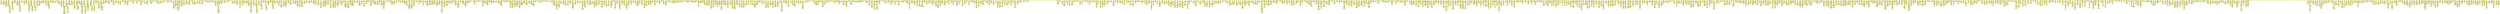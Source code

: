 digraph G {
node[shape="box",style="filled",fillcolor="#EEEEE",color="#EEEEE"];	node1[label="1"];		node1->node10s;		  node10s[label="Aguayo y Herrera"];		    node10s->node11s;		  node11s[label="Adame y Zavala"];		    node11s->node12s;		  node12s[label="Adame y Olivas"];		    node12s->node13s;		  node13s[label="Alva Chapa S.L."];		    node13s->node14s;		  node14s[label="Armijo, Navarro y Acosta Asociados"];		    node14s->node15s;		  node15s[label="Abrego y Escamilla"];		    node15s->node16s;		  node16s[label="Alicea y Franco"];	node2[label="2"];		node2->node20s;		  node20s[label="Almaraz y Cordero"];		    node20s->node21s;		  node21s[label="Alvarez Olivárez e Hijos"];		    node21s->node22s;		  node22s[label="Arreola, Franco y Alarcón Asociados"];		    node22s->node23s;		  node23s[label="Apodaca Delafuente Hermanos"];		    node23s->node24s;		  node24s[label="Almaraz, Corrales y Santacruz Asociados"];		    node24s->node25s;		  node25s[label="Almaraz, Ontiveros y Tijerina Asociados"];		    node25s->node26s;		  node26s[label="Apodaca de Jesús S.A."];	node3[label="3"];		node3->node30s;		  node30s[label="Arteaga y Montemayor"];		    node30s->node31s;		  node31s[label="Aguirre, Baeza y Rodrígez Asociados"];		    node31s->node32s;		  node32s[label="Armijo y Aguilera"];		    node32s->node33s;		  node33s[label="Abeyta, Fuentes y Carrero Asociados"];		    node33s->node34s;		  node34s[label="Alcala y Maldonado"];		    node34s->node35s;		  node35s[label="Alemán, Bueno y Huerta Asociados"];		    node35s->node36s;		  node36s[label="Almanza, Montemayor y Chacón Asociados"];		    node36s->node37s;		  node37s[label="Arenas Crespo S.A."];		    node37s->node38s;		  node38s[label="Arevalo, Montañez y Pabón Asociados"];		    node38s->node39s;		  node39s[label="Altamirano de Anda Hermanos"];	node4[label="4"];		node4->node40s;		  node40s[label="Apodaca Cavazos Hermanos"];		    node40s->node41s;		  node41s[label="Archuleta, Urrutia y Nieves Asociados"];		    node41s->node42s;		  node42s[label="Alarcón Hermanos"];		    node42s->node43s;		  node43s[label="Angulo Botello S.L."];		    node43s->node44s;		  node44s[label="Alarcón González Hermanos"];		    node44s->node45s;		  node45s[label="Araña, Quiñones y Paz Asociados"];		    node45s->node46s;		  node46s[label="Arguello y Valdivia"];		    node46s->node47s;		  node47s[label="Alvarado, Nieves y Sierra Asociados"];		    node47s->node48s;		  node48s[label="Arevalo Galván e Hijos"];		    node48s->node49s;		  node49s[label="Alaniz, Urrutia y Pagan Asociados"];		    node49s->node410s;		  node410s[label="Archuleta y Canales"];	node5[label="5"];		node5->node50s;		  node50s[label="Alcala S.L."];		    node50s->node51s;		  node51s[label="Archuleta y Rosado"];		    node51s->node52s;		  node52s[label="Arellano Sánchez e Hijos"];		    node52s->node53s;		  node53s[label="Aguirre, Archuleta y Gallardo Asociados"];		    node53s->node54s;		  node54s[label="Alejandro, Botello y Elizondo Asociados"];		    node54s->node55s;		  node55s[label="Arredondo Delafuente S.A."];		    node55s->node56s;		  node56s[label="Aponte Cruz Hermanos"];		    node56s->node57s;		  node57s[label="Anguiano S.A."];		    node57s->node58s;		  node58s[label="Arguello Altamirano S.A."];		    node58s->node59s;		  node59s[label="Abrego, Menéndez y Aguirre Asociados"];		    node59s->node510s;		  node510s[label="Alcala Romo S.L."];		    node510s->node511s;		  node511s[label="Altamirano, Guzmán y Gómez Asociados"];	node6[label="6"];		node6->node60s;		  node60s[label="Archuleta, Urrutia y Nieves Asociados"];		    node60s->node61s;		  node61s[label="Apodaca Delafuente Hermanos"];		    node61s->node62s;		  node62s[label="Almaraz, Corrales y Santacruz Asociados"];		    node62s->node63s;		  node63s[label="Aguirre, Baeza y Rodrígez Asociados"];	node7[label="7"];		node7->node70s;		  node70s[label="Almaraz y Cordero"];		    node70s->node71s;		  node71s[label="Adame y Olivas"];		    node71s->node72s;		  node72s[label="Archuleta y Rosado"];		    node72s->node73s;		  node73s[label="Aguirre, Archuleta y Gallardo Asociados"];		    node73s->node74s;		  node74s[label="Abeyta, Fuentes y Carrero Asociados"];		    node74s->node75s;		  node75s[label="Alemán, Bueno y Huerta Asociados"];		    node75s->node76s;		  node76s[label="Arenas Crespo S.A."];		    node76s->node77s;		  node77s[label="Armijo, Navarro y Acosta Asociados"];		    node77s->node78s;		  node78s[label="Anguiano S.A."];	node8[label="8"];		node8->node80s;		  node80s[label="Arteaga y Montemayor"];		    node80s->node81s;		  node81s[label="Apodaca Cavazos Hermanos"];		    node81s->node82s;		  node82s[label="Arreola, Franco y Alarcón Asociados"];		    node82s->node83s;		  node83s[label="Adame y Zavala"];		    node83s->node84s;		  node84s[label="Angulo Botello S.L."];		    node84s->node85s;		  node85s[label="Arellano Sánchez e Hijos"];		    node85s->node86s;		  node86s[label="Armijo y Aguilera"];		    node86s->node87s;		  node87s[label="Alcala y Maldonado"];		    node87s->node88s;		  node88s[label="Araña, Quiñones y Paz Asociados"];		    node88s->node89s;		  node89s[label="Aponte Cruz Hermanos"];		    node89s->node810s;		  node810s[label="Almanza, Montemayor y Chacón Asociados"];		    node810s->node811s;		  node811s[label="Alvarado, Nieves y Sierra Asociados"];		    node811s->node812s;		  node812s[label="Abrego y Escamilla"];		    node812s->node813s;		  node813s[label="Almaraz, Ontiveros y Tijerina Asociados"];	node9[label="9"];		node9->node90s;		  node90s[label="Alvarez Olivárez e Hijos"];		    node90s->node91s;		  node91s[label="Alcala S.L."];		    node91s->node92s;		  node92s[label="Alejandro, Botello y Elizondo Asociados"];		    node92s->node93s;		  node93s[label="Arredondo Delafuente S.A."];	node10[label="10"];		node10->node100s;		  node100s[label="Aguayo y Herrera"];		    node100s->node101s;		  node101s[label="Alarcón Hermanos"];		    node101s->node102s;		  node102s[label="Alarcón González Hermanos"];		    node102s->node103s;		  node103s[label="Arguello y Valdivia"];		    node103s->node104s;		  node104s[label="Alva Chapa S.L."];		    node104s->node105s;		  node105s[label="Alicea y Franco"];		    node105s->node106s;		  node106s[label="Arevalo Galván e Hijos"];	node11[label="11"];		node11->node110s;		  node110s[label="Aguayo y Herrera"];		    node110s->node111s;		  node111s[label="Arreola, Franco y Alarcón Asociados"];		    node111s->node112s;		  node112s[label="Alarcón González Hermanos"];		    node112s->node113s;		  node113s[label="Abeyta, Fuentes y Carrero Asociados"];		    node113s->node114s;		  node114s[label="Archuleta y Canales"];		    node114s->node115s;		  node115s[label="Arredondo y Reséndez"];	node12[label="12"];		node12->node120s;		  node120s[label="Almaraz y Cordero"];		    node120s->node121s;		  node121s[label="Arteaga y Montemayor"];		    node121s->node122s;		  node122s[label="Alcala S.L."];		    node122s->node123s;		  node123s[label="Archuleta, Urrutia y Nieves Asociados"];		    node123s->node124s;		  node124s[label="Alarcón Hermanos"];		    node124s->node125s;		  node125s[label="Aguirre, Baeza y Rodrígez Asociados"];		    node125s->node126s;		  node126s[label="Arellano Sánchez e Hijos"];		    node126s->node127s;		  node127s[label="Alcala y Maldonado"];		    node127s->node128s;		  node128s[label="Araña, Quiñones y Paz Asociados"];		    node128s->node129s;		  node129s[label="Alva Chapa S.L."];		    node129s->node1210s;		  node1210s[label="Arguello Altamirano S.A."];		    node1210s->node1211s;		  node1211s[label="Arevalo, Montañez y Pabón Asociados"];		    node1211s->node1212s;		  node1212s[label="Archuleta Téllez Hermanos"];		    node1212s->node1213s;		  node1213s[label="Anaya, Armenta y Tórrez Asociados"];		    node1213s->node1214s;		  node1214s[label="Avilés Salas S.A."];	node13[label="13"];		node13->node130s;		  node130s[label="Alvarez Olivárez e Hijos"];		    node130s->node131s;		  node131s[label="Aguirre, Archuleta y Gallardo Asociados"];		    node131s->node132s;		  node132s[label="Alejandro, Botello y Elizondo Asociados"];		    node132s->node133s;		  node133s[label="Arredondo Delafuente S.A."];		    node133s->node134s;		  node134s[label="Aponte Cruz Hermanos"];		    node134s->node135s;		  node135s[label="Alvarado, Nieves y Sierra Asociados"];		    node135s->node136s;		  node136s[label="Abrego, Menéndez y Aguirre Asociados"];		    node136s->node137s;		  node137s[label="Altamirano de Anda Hermanos"];		    node137s->node138s;		  node138s[label="Alaniz, Urrutia y Pagan Asociados"];		    node138s->node139s;		  node139s[label="Altamirano, Guzmán y Gómez Asociados"];		    node139s->node1310s;		  node1310s[label="Alvarez S.L."];		    node1310s->node1311s;		  node1311s[label="Acevedo, Lozano y Baeza Asociados"];	node14[label="14"];		node14->node140s;		  node140s[label="Apodaca Cavazos Hermanos"];		    node140s->node141s;		  node141s[label="Adame y Zavala"];		    node141s->node142s;		  node142s[label="Apodaca Delafuente Hermanos"];		    node142s->node143s;		  node143s[label="Angulo Botello S.L."];		    node143s->node144s;		  node144s[label="Almaraz, Corrales y Santacruz Asociados"];		    node144s->node145s;		  node145s[label="Armijo y Aguilera"];		    node145s->node146s;		  node146s[label="Alemán, Bueno y Huerta Asociados"];		    node146s->node147s;		  node147s[label="Arguello y Valdivia"];		    node147s->node148s;		  node148s[label="Abrego y Escamilla"];		    node148s->node149s;		  node149s[label="Almaraz, Ontiveros y Tijerina Asociados"];		    node149s->node1410s;		  node1410s[label="Arevalo Galván e Hijos"];		    node1410s->node1411s;		  node1411s[label="Alcala Romo S.L."];		    node1411s->node1412s;		  node1412s[label="Alarcón Menéndez e Hijos"];		    node1412s->node1413s;		  node1413s[label="Anguiano, Calvillo y Duran Asociados"];	node15[label="15"];		node15->node150s;		  node150s[label="Adame y Olivas"];		    node150s->node151s;		  node151s[label="Archuleta y Rosado"];		    node151s->node152s;		  node152s[label="Almanza, Montemayor y Chacón Asociados"];		    node152s->node153s;		  node153s[label="Arenas Crespo S.A."];		    node153s->node154s;		  node154s[label="Armijo, Navarro y Acosta Asociados"];		    node154s->node155s;		  node155s[label="Anguiano S.A."];		    node155s->node156s;		  node156s[label="Alicea y Franco"];		    node156s->node157s;		  node157s[label="Apodaca de Jesús S.A."];		    node157s->node158s;		  node158s[label="Alicea Roldán Hermanos"];		    node158s->node159s;		  node159s[label="Acuña y Hernandes"];	node16[label="16"];		node16->node160s;		  node160s[label="Alvarez Olivárez e Hijos"];		    node160s->node161s;		  node161s[label="Arteaga y Montemayor"];		    node161s->node162s;		  node162s[label="Aguayo y Herrera"];		    node162s->node163s;		  node163s[label="Adame y Olivas"];		    node163s->node164s;		  node164s[label="Archuleta y Rosado"];		    node164s->node165s;		  node165s[label="Arguello y Valdivia"];		    node165s->node166s;		  node166s[label="Armijo, Navarro y Acosta Asociados"];		    node166s->node167s;		  node167s[label="Almaraz, Ontiveros y Tijerina Asociados"];		    node167s->node168s;		  node168s[label="Alicea y Franco"];	node17[label="17"];		node17->node170s;		  node170s[label="Adame y Zavala"];		    node170s->node171s;		  node171s[label="Alcala S.L."];		    node171s->node172s;		  node172s[label="Aguirre, Baeza y Rodrígez Asociados"];		    node172s->node173s;		  node173s[label="Aguirre, Archuleta y Gallardo Asociados"];		    node173s->node174s;		  node174s[label="Araña, Quiñones y Paz Asociados"];	node18[label="18"];		node18->node180s;		  node180s[label="Almaraz, Corrales y Santacruz Asociados"];		    node180s->node181s;		  node181s[label="Alarcón González Hermanos"];		    node181s->node182s;		  node182s[label="Alemán, Bueno y Huerta Asociados"];		    node182s->node183s;		  node183s[label="Aponte Cruz Hermanos"];		    node183s->node184s;		  node184s[label="Arenas Crespo S.A."];	node19[label="19"];		node19->node190s;		  node190s[label="Arreola, Franco y Alarcón Asociados"];		    node190s->node191s;		  node191s[label="Archuleta, Urrutia y Nieves Asociados"];		    node191s->node192s;		  node192s[label="Armijo y Aguilera"];		    node192s->node193s;		  node193s[label="Abeyta, Fuentes y Carrero Asociados"];		    node193s->node194s;		  node194s[label="Arredondo Delafuente S.A."];		    node194s->node195s;		  node195s[label="Abrego y Escamilla"];		    node195s->node196s;		  node196s[label="Anguiano S.A."];		    node196s->node197s;		  node197s[label="Arevalo Galván e Hijos"];	node20[label="20"];		node20->node200s;		  node200s[label="Almaraz y Cordero"];		    node200s->node201s;		  node201s[label="Apodaca Cavazos Hermanos"];		    node201s->node202s;		  node202s[label="Alarcón Hermanos"];		    node202s->node203s;		  node203s[label="Apodaca Delafuente Hermanos"];		    node203s->node204s;		  node204s[label="Angulo Botello S.L."];		    node204s->node205s;		  node205s[label="Arellano Sánchez e Hijos"];		    node205s->node206s;		  node206s[label="Alejandro, Botello y Elizondo Asociados"];		    node206s->node207s;		  node207s[label="Alcala y Maldonado"];		    node207s->node208s;		  node208s[label="Almanza, Montemayor y Chacón Asociados"];		    node208s->node209s;		  node209s[label="Alvarado, Nieves y Sierra Asociados"];		    node209s->node2010s;		  node2010s[label="Alva Chapa S.L."];	node21[label="21"];		node21->node210s;		  node210s[label="Arteaga y Montemayor"];		    node210s->node211s;		  node211s[label="Apodaca Cavazos Hermanos"];		    node211s->node212s;		  node212s[label="Adame y Zavala"];		    node212s->node213s;		  node213s[label="Adame y Olivas"];	node22[label="22"];		node22->node220s;		  node220s[label="Alvarez Olivárez e Hijos"];		    node220s->node221s;		  node221s[label="Arreola, Franco y Alarcón Asociados"];		    node221s->node222s;		  node222s[label="Apodaca Delafuente Hermanos"];		    node222s->node223s;		  node223s[label="Aguirre, Baeza y Rodrígez Asociados"];	node23[label="23"];	node24[label="24"];		node24->node240s;		  node240s[label="Alcala S.L."];		    node240s->node241s;		  node241s[label="Archuleta, Urrutia y Nieves Asociados"];		    node241s->node242s;		  node242s[label="Alarcón Hermanos"];		    node242s->node243s;		  node243s[label="Almaraz, Corrales y Santacruz Asociados"];	node25[label="25"];		node25->node250s;		  node250s[label="Almaraz y Cordero"];		    node250s->node251s;		  node251s[label="Aguayo y Herrera"];		    node251s->node252s;		  node252s[label="Angulo Botello S.L."];	node26[label="26"];		node26->node260s;		  node260s[label="Almaraz y Cordero"];		    node260s->node261s;		  node261s[label="Arteaga y Montemayor"];		    node261s->node262s;		  node262s[label="Araña, Quiñones y Paz Asociados"];		    node262s->node263s;		  node263s[label="Alvarado, Nieves y Sierra Asociados"];		    node263s->node264s;		  node264s[label="Arenas Crespo S.A."];		    node264s->node265s;		  node265s[label="Armijo, Navarro y Acosta Asociados"];		    node265s->node266s;		  node266s[label="Anguiano S.A."];	node27[label="27"];		node27->node270s;		  node270s[label="Apodaca Cavazos Hermanos"];		    node270s->node271s;		  node271s[label="Alarcón Hermanos"];		    node271s->node272s;		  node272s[label="Arellano Sánchez e Hijos"];		    node272s->node273s;		  node273s[label="Alejandro, Botello y Elizondo Asociados"];		    node273s->node274s;		  node274s[label="Armijo y Aguilera"];		    node274s->node275s;		  node275s[label="Abeyta, Fuentes y Carrero Asociados"];		    node275s->node276s;		  node276s[label="Arguello y Valdivia"];		    node276s->node277s;		  node277s[label="Alarcón Menéndez e Hijos"];		    node277s->node278s;		  node278s[label="Archuleta Téllez Hermanos"];		    node278s->node279s;		  node279s[label="Anaya, Armenta y Tórrez Asociados"];	node28[label="28"];		node28->node280s;		  node280s[label="Alvarez Olivárez e Hijos"];		    node280s->node281s;		  node281s[label="Aguayo y Herrera"];		    node281s->node282s;		  node282s[label="Aguirre, Baeza y Rodrígez Asociados"];		    node282s->node283s;		  node283s[label="Alcala y Maldonado"];		    node283s->node284s;		  node284s[label="Arredondo Delafuente S.A."];		    node284s->node285s;		  node285s[label="Alva Chapa S.L."];		    node285s->node286s;		  node286s[label="Abrego y Escamilla"];		    node286s->node287s;		  node287s[label="Alicea y Franco"];		    node287s->node288s;		  node288s[label="Arevalo Galván e Hijos"];		    node288s->node289s;		  node289s[label="Altamirano de Anda Hermanos"];		    node289s->node2810s;		  node2810s[label="Alaniz, Urrutia y Pagan Asociados"];		    node2810s->node2811s;		  node2811s[label="Apodaca de Jesús S.A."];		    node2811s->node2812s;		  node2812s[label="Altamirano, Guzmán y Gómez Asociados"];		    node2812s->node2813s;		  node2813s[label="Alicea Roldán Hermanos"];		    node2813s->node2814s;		  node2814s[label="Acuña y Hernandes"];	node29[label="29"];		node29->node290s;		  node290s[label="Alcala S.L."];		    node290s->node291s;		  node291s[label="Archuleta, Urrutia y Nieves Asociados"];		    node291s->node292s;		  node292s[label="Adame y Olivas"];		    node292s->node293s;		  node293s[label="Archuleta y Rosado"];		    node293s->node294s;		  node294s[label="Alarcón González Hermanos"];		    node294s->node295s;		  node295s[label="Aguirre, Archuleta y Gallardo Asociados"];		    node295s->node296s;		  node296s[label="Alemán, Bueno y Huerta Asociados"];		    node296s->node297s;		  node297s[label="Aponte Cruz Hermanos"];		    node297s->node298s;		  node298s[label="Arguello Altamirano S.A."];		    node298s->node299s;		  node299s[label="Arevalo, Montañez y Pabón Asociados"];		    node299s->node2910s;		  node2910s[label="Abrego, Menéndez y Aguirre Asociados"];		    node2910s->node2911s;		  node2911s[label="Archuleta y Canales"];	node30[label="30"];		node30->node300s;		  node300s[label="Arreola, Franco y Alarcón Asociados"];		    node300s->node301s;		  node301s[label="Adame y Zavala"];		    node301s->node302s;		  node302s[label="Apodaca Delafuente Hermanos"];		    node302s->node303s;		  node303s[label="Angulo Botello S.L."];		    node303s->node304s;		  node304s[label="Almaraz, Corrales y Santacruz Asociados"];		    node304s->node305s;		  node305s[label="Almanza, Montemayor y Chacón Asociados"];		    node305s->node306s;		  node306s[label="Almaraz, Ontiveros y Tijerina Asociados"];		    node306s->node307s;		  node307s[label="Alcala Romo S.L."];	node31[label="31"];		node31->node310s;		  node310s[label="Adame y Zavala"];		    node310s->node311s;		  node311s[label="Archuleta y Rosado"];		    node311s->node312s;		  node312s[label="Aguirre, Archuleta y Gallardo Asociados"];		    node312s->node313s;		  node313s[label="Alejandro, Botello y Elizondo Asociados"];		    node313s->node314s;		  node314s[label="Alcala y Maldonado"];		    node314s->node315s;		  node315s[label="Abrego y Escamilla"];		    node315s->node316s;		  node316s[label="Arevalo, Montañez y Pabón Asociados"];		    node316s->node317s;		  node317s[label="Altamirano de Anda Hermanos"];	node32[label="32"];		node32->node320s;		  node320s[label="Apodaca Cavazos Hermanos"];		    node320s->node321s;		  node321s[label="Aguayo y Herrera"];		    node321s->node322s;		  node322s[label="Angulo Botello S.L."];		    node322s->node323s;		  node323s[label="Aguirre, Baeza y Rodrígez Asociados"];		    node323s->node324s;		  node324s[label="Alarcón González Hermanos"];		    node324s->node325s;		  node325s[label="Arguello y Valdivia"];		    node325s->node326s;		  node326s[label="Alvarado, Nieves y Sierra Asociados"];		    node326s->node327s;		  node327s[label="Arenas Crespo S.A."];		    node327s->node328s;		  node328s[label="Anguiano S.A."];		    node328s->node329s;		  node329s[label="Alcala Romo S.L."];		    node329s->node3210s;		  node3210s[label="Apodaca de Jesús S.A."];		    node3210s->node3211s;		  node3211s[label="Archuleta Téllez Hermanos"];	node33[label="33"];		node33->node330s;		  node330s[label="Alvarez Olivárez e Hijos"];		    node330s->node331s;		  node331s[label="Arteaga y Montemayor"];		    node331s->node332s;		  node332s[label="Arreola, Franco y Alarcón Asociados"];		    node332s->node333s;		  node333s[label="Archuleta, Urrutia y Nieves Asociados"];		    node333s->node334s;		  node334s[label="Apodaca Delafuente Hermanos"];		    node334s->node335s;		  node335s[label="Adame y Olivas"];		    node335s->node336s;		  node336s[label="Araña, Quiñones y Paz Asociados"];		    node336s->node337s;		  node337s[label="Aponte Cruz Hermanos"];		    node337s->node338s;		  node338s[label="Alva Chapa S.L."];		    node338s->node339s;		  node339s[label="Armijo, Navarro y Acosta Asociados"];		    node339s->node3310s;		  node3310s[label="Arguello Altamirano S.A."];		    node3310s->node3311s;		  node3311s[label="Alaniz, Urrutia y Pagan Asociados"];		    node3311s->node3312s;		  node3312s[label="Altamirano, Guzmán y Gómez Asociados"];		    node3312s->node3313s;		  node3313s[label="Alarcón Menéndez e Hijos"];	node34[label="34"];		node34->node340s;		  node340s[label="Almaraz y Cordero"];		    node340s->node341s;		  node341s[label="Alarcón Hermanos"];		    node341s->node342s;		  node342s[label="Arellano Sánchez e Hijos"];		    node342s->node343s;		  node343s[label="Arredondo Delafuente S.A."];		    node343s->node344s;		  node344s[label="Arevalo Galván e Hijos"];		    node344s->node345s;		  node345s[label="Alicea Roldán Hermanos"];	node35[label="35"];		node35->node350s;		  node350s[label="Alcala S.L."];		    node350s->node351s;		  node351s[label="Almaraz, Corrales y Santacruz Asociados"];		    node351s->node352s;		  node352s[label="Armijo y Aguilera"];		    node352s->node353s;		  node353s[label="Abeyta, Fuentes y Carrero Asociados"];		    node353s->node354s;		  node354s[label="Alemán, Bueno y Huerta Asociados"];		    node354s->node355s;		  node355s[label="Almanza, Montemayor y Chacón Asociados"];		    node355s->node356s;		  node356s[label="Almaraz, Ontiveros y Tijerina Asociados"];		    node356s->node357s;		  node357s[label="Alicea y Franco"];		    node357s->node358s;		  node358s[label="Abrego, Menéndez y Aguirre Asociados"];		    node358s->node359s;		  node359s[label="Archuleta y Canales"];		    node359s->node3510s;		  node3510s[label="Acuña y Hernandes"];	node36[label="36"];		node36->node360s;		  node360s[label="Arteaga y Montemayor"];		    node360s->node361s;		  node361s[label="Apodaca Cavazos Hermanos"];		    node361s->node362s;		  node362s[label="Archuleta y Rosado"];		    node362s->node363s;		  node363s[label="Arellano Sánchez e Hijos"];		    node363s->node364s;		  node364s[label="Armijo y Aguilera"];		    node364s->node365s;		  node365s[label="Alvarado, Nieves y Sierra Asociados"];		    node365s->node366s;		  node366s[label="Almaraz, Ontiveros y Tijerina Asociados"];		    node366s->node367s;		  node367s[label="Alicea y Franco"];		    node367s->node368s;		  node368s[label="Alcala Romo S.L."];		    node368s->node369s;		  node369s[label="Altamirano de Anda Hermanos"];		    node369s->node3610s;		  node3610s[label="Alaniz, Urrutia y Pagan Asociados"];		    node3610s->node3611s;		  node3611s[label="Apodaca de Jesús S.A."];	node37[label="37"];		node37->node370s;		  node370s[label="Arreola, Franco y Alarcón Asociados"];		    node370s->node371s;		  node371s[label="Alarcón Hermanos"];		    node371s->node372s;		  node372s[label="Almaraz, Corrales y Santacruz Asociados"];		    node372s->node373s;		  node373s[label="Adame y Olivas"];		    node373s->node374s;		  node374s[label="Aguirre, Baeza y Rodrígez Asociados"];		    node374s->node375s;		  node375s[label="Alejandro, Botello y Elizondo Asociados"];		    node375s->node376s;		  node376s[label="Abeyta, Fuentes y Carrero Asociados"];		    node376s->node377s;		  node377s[label="Almanza, Montemayor y Chacón Asociados"];		    node377s->node378s;		  node378s[label="Arevalo, Montañez y Pabón Asociados"];		    node378s->node379s;		  node379s[label="Abrego, Menéndez y Aguirre Asociados"];		    node379s->node3710s;		  node3710s[label="Alicea Roldán Hermanos"];		    node3710s->node3711s;		  node3711s[label="Anaya, Armenta y Tórrez Asociados"];	node38[label="38"];		node38->node380s;		  node380s[label="Almaraz y Cordero"];		    node380s->node381s;		  node381s[label="Apodaca Delafuente Hermanos"];		    node381s->node382s;		  node382s[label="Angulo Botello S.L."];		    node382s->node383s;		  node383s[label="Alarcón González Hermanos"];		    node383s->node384s;		  node384s[label="Aguirre, Archuleta y Gallardo Asociados"];		    node384s->node385s;		  node385s[label="Alcala y Maldonado"];		    node385s->node386s;		  node386s[label="Arredondo Delafuente S.A."];		    node386s->node387s;		  node387s[label="Armijo, Navarro y Acosta Asociados"];		    node387s->node388s;		  node388s[label="Abrego y Escamilla"];		    node388s->node389s;		  node389s[label="Altamirano, Guzmán y Gómez Asociados"];		    node389s->node3810s;		  node3810s[label="Alarcón Menéndez e Hijos"];		    node3810s->node3811s;		  node3811s[label="Acuña y Hernandes"];		    node3811s->node3812s;		  node3812s[label="Arredondo y Reséndez"];		    node3812s->node3813s;		  node3813s[label="Alvarez S.L."];		    node3813s->node3814s;		  node3814s[label="Anguiano, Calvillo y Duran Asociados"];	node39[label="39"];		node39->node390s;		  node390s[label="Alvarez Olivárez e Hijos"];		    node390s->node391s;		  node391s[label="Aguayo y Herrera"];		    node391s->node392s;		  node392s[label="Adame y Zavala"];		    node392s->node393s;		  node393s[label="Alcala S.L."];		    node393s->node394s;		  node394s[label="Archuleta, Urrutia y Nieves Asociados"];		    node394s->node395s;		  node395s[label="Arguello y Valdivia"];		    node395s->node396s;		  node396s[label="Alva Chapa S.L."];		    node396s->node397s;		  node397s[label="Arenas Crespo S.A."];		    node397s->node398s;		  node398s[label="Arevalo Galván e Hijos"];		    node398s->node399s;		  node399s[label="Arguello Altamirano S.A."];		    node399s->node3910s;		  node3910s[label="Archuleta y Canales"];	node40[label="40"];		node40->node400s;		  node400s[label="Alemán, Bueno y Huerta Asociados"];		    node400s->node401s;		  node401s[label="Araña, Quiñones y Paz Asociados"];		    node401s->node402s;		  node402s[label="Aponte Cruz Hermanos"];		    node402s->node403s;		  node403s[label="Anguiano S.A."];		    node403s->node404s;		  node404s[label="Archuleta Téllez Hermanos"];		    node404s->node405s;		  node405s[label="Avilés Salas S.A."];	node41[label="41"];		node41->node410s;		  node410s[label="Arteaga y Montemayor"];		    node410s->node411s;		  node411s[label="Apodaca Cavazos Hermanos"];		    node411s->node412s;		  node412s[label="Angulo Botello S.L."];		    node412s->node413s;		  node413s[label="Abeyta, Fuentes y Carrero Asociados"];		    node413s->node414s;		  node414s[label="Aponte Cruz Hermanos"];		    node414s->node415s;		  node415s[label="Arenas Crespo S.A."];		    node415s->node416s;		  node416s[label="Abrego y Escamilla"];		    node416s->node417s;		  node417s[label="Almaraz, Ontiveros y Tijerina Asociados"];		    node417s->node418s;		  node418s[label="Alicea y Franco"];		    node418s->node419s;		  node419s[label="Altamirano de Anda Hermanos"];		    node419s->node4110s;		  node4110s[label="Alaniz, Urrutia y Pagan Asociados"];	node42[label="42"];		node42->node420s;		  node420s[label="Adame y Zavala"];		    node420s->node421s;		  node421s[label="Almaraz, Corrales y Santacruz Asociados"];		    node421s->node422s;		  node422s[label="Adame y Olivas"];		    node422s->node423s;		  node423s[label="Aguirre, Baeza y Rodrígez Asociados"];		    node423s->node424s;		  node424s[label="Archuleta y Rosado"];		    node424s->node425s;		  node425s[label="Alarcón González Hermanos"];		    node425s->node426s;		  node426s[label="Arellano Sánchez e Hijos"];		    node426s->node427s;		  node427s[label="Alcala y Maldonado"];		    node427s->node428s;		  node428s[label="Arguello y Valdivia"];		    node428s->node429s;		  node429s[label="Alva Chapa S.L."];		    node429s->node4210s;		  node4210s[label="Arevalo Galván e Hijos"];		    node4210s->node4211s;		  node4211s[label="Arguello Altamirano S.A."];		    node4211s->node4212s;		  node4212s[label="Alcala Romo S.L."];		    node4212s->node4213s;		  node4213s[label="Archuleta y Canales"];	node43[label="43"];		node43->node430s;		  node430s[label="Almaraz y Cordero"];		    node430s->node431s;		  node431s[label="Alvarez Olivárez e Hijos"];		    node431s->node432s;		  node432s[label="Aguayo y Herrera"];		    node432s->node433s;		  node433s[label="Archuleta, Urrutia y Nieves Asociados"];		    node433s->node434s;		  node434s[label="Alarcón Hermanos"];		    node434s->node435s;		  node435s[label="Alejandro, Botello y Elizondo Asociados"];		    node435s->node436s;		  node436s[label="Armijo y Aguilera"];		    node436s->node437s;		  node437s[label="Arredondo Delafuente S.A."];		    node437s->node438s;		  node438s[label="Araña, Quiñones y Paz Asociados"];		    node438s->node439s;		  node439s[label="Alvarado, Nieves y Sierra Asociados"];		    node439s->node4310s;		  node4310s[label="Anguiano S.A."];	node44[label="44"];		node44->node440s;		  node440s[label="Arreola, Franco y Alarcón Asociados"];		    node440s->node441s;		  node441s[label="Alcala S.L."];		    node441s->node442s;		  node442s[label="Alemán, Bueno y Huerta Asociados"];		    node442s->node443s;		  node443s[label="Armijo, Navarro y Acosta Asociados"];		    node443s->node444s;		  node444s[label="Arevalo, Montañez y Pabón Asociados"];		    node444s->node445s;		  node445s[label="Apodaca de Jesús S.A."];	node45[label="45"];		node45->node450s;		  node450s[label="Apodaca Delafuente Hermanos"];		    node450s->node451s;		  node451s[label="Aguirre, Archuleta y Gallardo Asociados"];		    node451s->node452s;		  node452s[label="Almanza, Montemayor y Chacón Asociados"];		    node452s->node453s;		  node453s[label="Abrego, Menéndez y Aguirre Asociados"];	node46[label="46"];		node46->node460s;		  node460s[label="Arreola, Franco y Alarcón Asociados"];		    node460s->node461s;		  node461s[label="Adame y Zavala"];		    node461s->node462s;		  node462s[label="Archuleta, Urrutia y Nieves Asociados"];		    node462s->node463s;		  node463s[label="Angulo Botello S.L."];		    node463s->node464s;		  node464s[label="Arellano Sánchez e Hijos"];		    node464s->node465s;		  node465s[label="Alemán, Bueno y Huerta Asociados"];	node47[label="47"];		node47->node470s;		  node470s[label="Almaraz, Corrales y Santacruz Asociados"];		    node470s->node471s;		  node471s[label="Aguirre, Baeza y Rodrígez Asociados"];		    node471s->node472s;		  node472s[label="Archuleta y Rosado"];	node48[label="48"];		node48->node480s;		  node480s[label="Alvarez Olivárez e Hijos"];		    node480s->node481s;		  node481s[label="Apodaca Cavazos Hermanos"];		    node481s->node482s;		  node482s[label="Aguayo y Herrera"];		    node482s->node483s;		  node483s[label="Apodaca Delafuente Hermanos"];		    node483s->node484s;		  node484s[label="Adame y Olivas"];		    node484s->node485s;		  node485s[label="Alejandro, Botello y Elizondo Asociados"];		    node485s->node486s;		  node486s[label="Araña, Quiñones y Paz Asociados"];	node49[label="49"];		node49->node490s;		  node490s[label="Arteaga y Montemayor"];		    node490s->node491s;		  node491s[label="Alarcón Hermanos"];		    node491s->node492s;		  node492s[label="Alarcón González Hermanos"];		    node492s->node493s;		  node493s[label="Abeyta, Fuentes y Carrero Asociados"];	node50[label="50"];		node50->node500s;		  node500s[label="Almaraz y Cordero"];		    node500s->node501s;		  node501s[label="Alcala S.L."];		    node501s->node502s;		  node502s[label="Aguirre, Archuleta y Gallardo Asociados"];		    node502s->node503s;		  node503s[label="Armijo y Aguilera"];		    node503s->node504s;		  node504s[label="Alcala y Maldonado"];		    node504s->node505s;		  node505s[label="Arredondo Delafuente S.A."];	node51[label="51"];		node51->node510s;		  node510s[label="Bueno y Roybal"];		    node510s->node511s;		  node511s[label="Ballesteros y Archuleta"];		    node511s->node512s;		  node512s[label="Bustos Zamudio S.L."];		    node512s->node513s;		  node513s[label="Bravo, Amador y Mota Asociados"];		    node513s->node514s;		  node514s[label="Bustos Monroy S.L."];		    node514s->node515s;		  node515s[label="Badillo Vera Hermanos"];	node52[label="52"];		node52->node520s;		  node520s[label="Bravo y Moya"];		    node520s->node521s;		  node521s[label="Berríos y Mercado"];		    node521s->node522s;		  node522s[label="Bétancourt Hermanos"];		    node522s->node523s;		  node523s[label="Bétancourt y Mojica"];		    node523s->node524s;		  node524s[label="Bonilla y Agosto"];		    node524s->node525s;		  node525s[label="Bañuelos y Santillán"];		    node525s->node526s;		  node526s[label="Bonilla Holguín S.L."];	node53[label="53"];		node53->node530s;		  node530s[label="Barrera y Puente"];		    node530s->node531s;		  node531s[label="Berríos, Cervantes y Echevarría Asociados"];		    node531s->node532s;		  node532s[label="Briones Tijerina S.L."];	node54[label="54"];		node54->node540s;		  node540s[label="Barrera, Garibay y Valencia Asociados"];		    node540s->node541s;		  node541s[label="Balderas, Águilar y Valadez Asociados"];		    node541s->node542s;		  node542s[label="Burgos y Limón"];		    node542s->node543s;		  node543s[label="Baca, Campos y Menchaca Asociados"];		    node543s->node544s;		  node544s[label="Báez y Téllez"];		    node544s->node545s;		  node545s[label="Barraza, Alejandro y Covarrubias Asociados"];	node55[label="55"];		node55->node550s;		  node550s[label="Barraza S.L."];		    node550s->node551s;		  node551s[label="Brito, Ontiveros y Rivero Asociados"];		    node551s->node552s;		  node552s[label="Becerra, Mejía y Farías Asociados"];		    node552s->node553s;		  node553s[label="Bonilla, Mireles y Vergara Asociados"];		    node553s->node554s;		  node554s[label="Ballesteros Garica S.A."];		    node554s->node555s;		  node555s[label="Bustos y Olivares"];		    node555s->node556s;		  node556s[label="Bravo, Lerma y Ortiz Asociados"];		    node556s->node557s;		  node557s[label="Brito y Cervántez"];	node56[label="56"];		node56->node560s;		  node560s[label="Brito, Ontiveros y Rivero Asociados"];	node57[label="57"];		node57->node570s;		  node570s[label="Bustos Zamudio S.L."];		    node570s->node571s;		  node571s[label="Bravo, Amador y Mota Asociados"];	node58[label="58"];		node58->node580s;		  node580s[label="Barrera, Garibay y Valencia Asociados"];		    node580s->node581s;		  node581s[label="Barraza S.L."];		    node581s->node582s;		  node582s[label="Berríos y Mercado"];		    node582s->node583s;		  node583s[label="Becerra, Mejía y Farías Asociados"];		    node583s->node584s;		  node584s[label="Burgos y Limón"];		    node584s->node585s;		  node585s[label="Bétancourt y Mojica"];	node59[label="59"];		node59->node590s;		  node590s[label="Ballesteros y Archuleta"];	node60[label="60"];		node60->node600s;		  node600s[label="Bueno y Roybal"];		    node600s->node601s;		  node601s[label="Barrera y Puente"];		    node601s->node602s;		  node602s[label="Bravo y Moya"];		    node602s->node603s;		  node603s[label="Balderas, Águilar y Valadez Asociados"];		    node603s->node604s;		  node604s[label="Bétancourt Hermanos"];	node61[label="61"];		node61->node610s;		  node610s[label="Becerra, Mejía y Farías Asociados"];		    node610s->node611s;		  node611s[label="Bustos Zamudio S.L."];	node62[label="62"];	node63[label="63"];		node63->node630s;		  node630s[label="Barrera, Garibay y Valencia Asociados"];		    node630s->node631s;		  node631s[label="Barraza S.L."];		    node631s->node632s;		  node632s[label="Balderas, Águilar y Valadez Asociados"];		    node632s->node633s;		  node633s[label="Bétancourt Hermanos"];		    node633s->node634s;		  node634s[label="Burgos y Limón"];		    node634s->node635s;		  node635s[label="Bravo, Amador y Mota Asociados"];		    node635s->node636s;		  node636s[label="Bétancourt y Mojica"];		    node636s->node637s;		  node637s[label="Bañuelos y Santillán"];	node64[label="64"];		node64->node640s;		  node640s[label="Barrera y Puente"];		    node640s->node641s;		  node641s[label="Brito, Ontiveros y Rivero Asociados"];		    node641s->node642s;		  node642s[label="Bonilla y Agosto"];	node65[label="65"];		node65->node650s;		  node650s[label="Bueno y Roybal"];		    node650s->node651s;		  node651s[label="Ballesteros y Archuleta"];		    node651s->node652s;		  node652s[label="Bravo y Moya"];		    node652s->node653s;		  node653s[label="Berríos y Mercado"];		    node653s->node654s;		  node654s[label="Baca, Campos y Menchaca Asociados"];		    node654s->node655s;		  node655s[label="Bonilla Holguín S.L."];	node66[label="66"];		node66->node660s;		  node660s[label="Bravo y Moya"];		    node660s->node661s;		  node661s[label="Balderas, Águilar y Valadez Asociados"];		    node661s->node662s;		  node662s[label="Brito, Ontiveros y Rivero Asociados"];		    node662s->node663s;		  node663s[label="Bétancourt Hermanos"];		    node663s->node664s;		  node664s[label="Becerra, Mejía y Farías Asociados"];		    node664s->node665s;		  node665s[label="Bustos Zamudio S.L."];		    node665s->node666s;		  node666s[label="Burgos y Limón"];	node67[label="67"];		node67->node670s;		  node670s[label="Barraza S.L."];		    node670s->node671s;		  node671s[label="Berríos y Mercado"];	node68[label="68"];		node68->node680s;		  node680s[label="Barrera, Garibay y Valencia Asociados"];		    node680s->node681s;		  node681s[label="Ballesteros y Archuleta"];		    node681s->node682s;		  node682s[label="Barrera y Puente"];		    node682s->node683s;		  node683s[label="Bravo, Amador y Mota Asociados"];		    node683s->node684s;		  node684s[label="Baca, Campos y Menchaca Asociados"];		    node684s->node685s;		  node685s[label="Bañuelos y Santillán"];	node69[label="69"];		node69->node690s;		  node690s[label="Bueno y Roybal"];		    node690s->node691s;		  node691s[label="Bétancourt y Mojica"];		    node691s->node692s;		  node692s[label="Bonilla Holguín S.L."];	node70[label="70"];		node70->node700s;		  node700s[label="Bonilla y Agosto"];	node71[label="71"];		node71->node710s;		  node710s[label="Brito, Ontiveros y Rivero Asociados"];		    node710s->node711s;		  node711s[label="Bañuelos y Santillán"];	node72[label="72"];		node72->node720s;		  node720s[label="Ballesteros y Archuleta"];		    node720s->node721s;		  node721s[label="Balderas, Águilar y Valadez Asociados"];		    node721s->node722s;		  node722s[label="Bétancourt Hermanos"];		    node722s->node723s;		  node723s[label="Bustos Zamudio S.L."];		    node723s->node724s;		  node724s[label="Bravo, Amador y Mota Asociados"];		    node724s->node725s;		  node725s[label="Bonilla Holguín S.L."];	node73[label="73"];		node73->node730s;		  node730s[label="Bueno y Roybal"];		    node730s->node731s;		  node731s[label="Barrera y Puente"];		    node731s->node732s;		  node732s[label="Becerra, Mejía y Farías Asociados"];		    node732s->node733s;		  node733s[label="Bétancourt y Mojica"];		    node733s->node734s;		  node734s[label="Baca, Campos y Menchaca Asociados"];	node74[label="74"];		node74->node740s;		  node740s[label="Berríos y Mercado"];		    node740s->node741s;		  node741s[label="Burgos y Limón"];		    node741s->node742s;		  node742s[label="Bonilla y Agosto"];		    node742s->node743s;		  node743s[label="Báez y Téllez"];	node75[label="75"];		node75->node750s;		  node750s[label="Barrera, Garibay y Valencia Asociados"];		    node750s->node751s;		  node751s[label="Bravo y Moya"];		    node751s->node752s;		  node752s[label="Barraza S.L."];		    node752s->node753s;		  node753s[label="Berríos, Cervantes y Echevarría Asociados"];	node76[label="76"];		node76->node760s;		  node760s[label="Berríos y Mercado"];	node77[label="77"];		node77->node770s;		  node770s[label="Barrera, Garibay y Valencia Asociados"];		    node770s->node771s;		  node771s[label="Ballesteros y Archuleta"];		    node771s->node772s;		  node772s[label="Bravo y Moya"];		    node772s->node773s;		  node773s[label="Bétancourt Hermanos"];	node78[label="78"];	node79[label="79"];		node79->node790s;		  node790s[label="Bueno y Roybal"];		    node790s->node791s;		  node791s[label="Brito, Ontiveros y Rivero Asociados"];	node80[label="80"];		node80->node800s;		  node800s[label="Barrera y Puente"];		    node800s->node801s;		  node801s[label="Barraza S.L."];		    node801s->node802s;		  node802s[label="Balderas, Águilar y Valadez Asociados"];	node81[label="81"];		node81->node810s;		  node810s[label="Ballesteros y Archuleta"];		    node810s->node811s;		  node811s[label="Berríos, Cervantes y Echevarría Asociados"];		    node811s->node812s;		  node812s[label="Báez y Téllez"];		    node812s->node813s;		  node813s[label="Barraza, Alejandro y Covarrubias Asociados"];		    node813s->node814s;		  node814s[label="Ballesteros Garica S.A."];		    node814s->node815s;		  node815s[label="Briones Tijerina S.L."];		    node815s->node816s;		  node816s[label="Baca y Bueno"];		    node816s->node817s;		  node817s[label="Benavides Sánchez e Hijos"];		    node817s->node818s;		  node818s[label="Ballesteros Arteaga e Hijos"];	node82[label="82"];		node82->node820s;		  node820s[label="Barrera y Puente"];		    node820s->node821s;		  node821s[label="Bravo y Moya"];		    node821s->node822s;		  node822s[label="Bañuelos y Santillán"];		    node822s->node823s;		  node823s[label="Bustos Monroy S.L."];		    node823s->node824s;		  node824s[label="Badillo Vera Hermanos"];		    node824s->node825s;		  node825s[label="Báez Carvajal S.L."];		    node825s->node826s;		  node826s[label="Bermúdez Zamora Hermanos"];		    node826s->node827s;		  node827s[label="Barrios y Grijalva"];		    node827s->node828s;		  node828s[label="Borrego Gollum S.A."];		    node828s->node829s;		  node829s[label="Batista y Verdugo"];		    node829s->node8210s;		  node8210s[label="Becerra e Hijos"];	node83[label="83"];		node83->node830s;		  node830s[label="Balderas, Águilar y Valadez Asociados"];		    node830s->node831s;		  node831s[label="Berríos y Mercado"];		    node831s->node832s;		  node832s[label="Bétancourt Hermanos"];		    node832s->node833s;		  node833s[label="Bétancourt y Mojica"];		    node833s->node834s;		  node834s[label="Bustos y Olivares"];		    node834s->node835s;		  node835s[label="Beltrán, Vaca y Viera Asociados"];		    node835s->node836s;		  node836s[label="Barrios Canales e Hijos"];		    node836s->node837s;		  node837s[label="Barrientos Hinojosa Hermanos"];		    node837s->node838s;		  node838s[label="Barrios Garibay S.A."];		    node838s->node839s;		  node839s[label="Bermúdez y Cardona"];	node84[label="84"];		node84->node840s;		  node840s[label="Bueno y Roybal"];		    node840s->node841s;		  node841s[label="Brito, Ontiveros y Rivero Asociados"];		    node841s->node842s;		  node842s[label="Burgos y Limón"];		    node842s->node843s;		  node843s[label="Bravo, Amador y Mota Asociados"];		    node843s->node844s;		  node844s[label="Baca, Campos y Menchaca Asociados"];		    node844s->node845s;		  node845s[label="Bonilla Holguín S.L."];		    node845s->node846s;		  node846s[label="Bonilla, Mireles y Vergara Asociados"];		    node846s->node847s;		  node847s[label="Bravo, Lerma y Ortiz Asociados"];		    node847s->node848s;		  node848s[label="Brito y Cervántez"];		    node848s->node849s;		  node849s[label="Bustos S.L."];		    node849s->node8410s;		  node8410s[label="Barrera y Alicea"];		    node8410s->node8411s;		  node8411s[label="Borrego, Varela y Delrío Asociados"];		    node8411s->node8412s;		  node8412s[label="Bañuelos Tirado S.A."];	node85[label="85"];		node85->node850s;		  node850s[label="Barrera, Garibay y Valencia Asociados"];		    node850s->node851s;		  node851s[label="Barraza S.L."];		    node851s->node852s;		  node852s[label="Becerra, Mejía y Farías Asociados"];		    node852s->node853s;		  node853s[label="Bustos Zamudio S.L."];		    node853s->node854s;		  node854s[label="Bonilla y Agosto"];		    node854s->node855s;		  node855s[label="Briones y Cano"];		    node855s->node856s;		  node856s[label="Benavídez y Salcido"];		    node856s->node857s;		  node857s[label="Bueno e Hijos"];		    node857s->node858s;		  node858s[label="Banda y Pineda"];		    node858s->node859s;		  node859s[label="Bernal Ruiz Hermanos"];	node86[label="86"];		node86->node860s;		  node860s[label="Ballesteros y Archuleta"];		    node860s->node861s;		  node861s[label="Barrera y Puente"];		    node861s->node862s;		  node862s[label="Bravo y Moya"];		    node862s->node863s;		  node863s[label="Balderas, Águilar y Valadez Asociados"];		    node863s->node864s;		  node864s[label="Berríos y Mercado"];		    node864s->node865s;		  node865s[label="Bétancourt Hermanos"];		    node865s->node866s;		  node866s[label="Bétancourt y Mojica"];		    node866s->node867s;		  node867s[label="Bustos Monroy S.L."];		    node867s->node868s;		  node868s[label="Badillo Vera Hermanos"];		    node868s->node869s;		  node869s[label="Beltrán, Vaca y Viera Asociados"];	node87[label="87"];		node87->node870s;		  node870s[label="Brito, Ontiveros y Rivero Asociados"];		    node870s->node871s;		  node871s[label="Burgos y Limón"];		    node871s->node872s;		  node872s[label="Bonilla y Agosto"];		    node872s->node873s;		  node873s[label="Báez y Téllez"];		    node873s->node874s;		  node874s[label="Barraza, Alejandro y Covarrubias Asociados"];		    node874s->node875s;		  node875s[label="Ballesteros Garica S.A."];		    node875s->node876s;		  node876s[label="Bustos y Olivares"];		    node876s->node877s;		  node877s[label="Briones Tijerina S.L."];		    node877s->node878s;		  node878s[label="Báez Carvajal S.L."];	node88[label="88"];		node88->node880s;		  node880s[label="Bustos Zamudio S.L."];		    node880s->node881s;		  node881s[label="Bravo, Amador y Mota Asociados"];		    node881s->node882s;		  node882s[label="Baca, Campos y Menchaca Asociados"];		    node882s->node883s;		  node883s[label="Bonilla Holguín S.L."];		    node883s->node884s;		  node884s[label="Bonilla, Mireles y Vergara Asociados"];		    node884s->node885s;		  node885s[label="Bravo, Lerma y Ortiz Asociados"];		    node885s->node886s;		  node886s[label="Brito y Cervántez"];	node89[label="89"];		node89->node890s;		  node890s[label="Barrera, Garibay y Valencia Asociados"];		    node890s->node891s;		  node891s[label="Bueno y Roybal"];		    node891s->node892s;		  node892s[label="Becerra, Mejía y Farías Asociados"];		    node892s->node893s;		  node893s[label="Bañuelos y Santillán"];		    node893s->node894s;		  node894s[label="Berríos, Cervantes y Echevarría Asociados"];		    node894s->node895s;		  node895s[label="Barrios Canales e Hijos"];		    node895s->node896s;		  node896s[label="Barrientos Hinojosa Hermanos"];	node90[label="90"];		node90->node900s;		  node900s[label="Barraza S.L."];		    node900s->node901s;		  node901s[label="Baca y Bueno"];	node91[label="91"];		node91->node910s;		  node910s[label="Bravo, Amador y Mota Asociados"];		    node910s->node911s;		  node911s[label="Bétancourt y Mojica"];		    node911s->node912s;		  node912s[label="Bonilla Holguín S.L."];		    node912s->node913s;		  node913s[label="Bustos Monroy S.L."];		    node913s->node914s;		  node914s[label="Bravo, Lerma y Ortiz Asociados"];		    node914s->node915s;		  node915s[label="Badillo Vera Hermanos"];	node92[label="92"];		node92->node920s;		  node920s[label="Bueno y Roybal"];		    node920s->node921s;		  node921s[label="Ballesteros y Archuleta"];		    node921s->node922s;		  node922s[label="Barraza S.L."];		    node922s->node923s;		  node923s[label="Brito, Ontiveros y Rivero Asociados"];		    node923s->node924s;		  node924s[label="Bañuelos y Santillán"];		    node924s->node925s;		  node925s[label="Berríos, Cervantes y Echevarría Asociados"];		    node925s->node926s;		  node926s[label="Briones Tijerina S.L."];	node93[label="93"];		node93->node930s;		  node930s[label="Barrera y Puente"];		    node930s->node931s;		  node931s[label="Berríos y Mercado"];		    node931s->node932s;		  node932s[label="Báez y Téllez"];		    node932s->node933s;		  node933s[label="Barraza, Alejandro y Covarrubias Asociados"];		    node933s->node934s;		  node934s[label="Beltrán, Vaca y Viera Asociados"];	node94[label="94"];		node94->node940s;		  node940s[label="Barrera, Garibay y Valencia Asociados"];		    node940s->node941s;		  node941s[label="Bravo y Moya"];		    node941s->node942s;		  node942s[label="Burgos y Limón"];		    node942s->node943s;		  node943s[label="Bonilla y Agosto"];		    node943s->node944s;		  node944s[label="Bonilla, Mireles y Vergara Asociados"];		    node944s->node945s;		  node945s[label="Ballesteros Garica S.A."];	node95[label="95"];		node95->node950s;		  node950s[label="Balderas, Águilar y Valadez Asociados"];		    node950s->node951s;		  node951s[label="Bétancourt Hermanos"];		    node951s->node952s;		  node952s[label="Becerra, Mejía y Farías Asociados"];		    node952s->node953s;		  node953s[label="Bustos Zamudio S.L."];		    node953s->node954s;		  node954s[label="Baca, Campos y Menchaca Asociados"];		    node954s->node955s;		  node955s[label="Bustos y Olivares"];		    node955s->node956s;		  node956s[label="Brito y Cervántez"];	node96[label="96"];		node96->node960s;		  node960s[label="Bueno y Roybal"];	node97[label="97"];		node97->node970s;		  node970s[label="Barrera y Puente"];		    node970s->node971s;		  node971s[label="Bétancourt Hermanos"];	node98[label="98"];		node98->node980s;		  node980s[label="Ballesteros y Archuleta"];		    node980s->node981s;		  node981s[label="Brito, Ontiveros y Rivero Asociados"];		    node981s->node982s;		  node982s[label="Becerra, Mejía y Farías Asociados"];	node99[label="99"];		node99->node990s;		  node990s[label="Bravo y Moya"];		    node990s->node991s;		  node991s[label="Barraza S.L."];		    node991s->node992s;		  node992s[label="Berríos y Mercado"];		    node992s->node993s;		  node993s[label="Bustos Zamudio S.L."];	node100[label="100"];		node100->node1000s;		  node1000s[label="Barrera, Garibay y Valencia Asociados"];		    node1000s->node1001s;		  node1001s[label="Balderas, Águilar y Valadez Asociados"];	node101[label="101"];		node101->node1010s;		  node1010s[label="Cadena Hurtado e Hijos"];		    node1010s->node1011s;		  node1011s[label="Chacón y Jaramillo"];		    node1011s->node1012s;		  node1012s[label="Carrasquillo, Villegas y Ayala Asociados"];	node102[label="102"];		node102->node1020s;		  node1020s[label="Carrero Lugo S.L."];		    node1020s->node1021s;		  node1021s[label="Corrales Suárez Hermanos"];		    node1021s->node1022s;		  node1022s[label="Corral Mascareñas Hermanos"];		    node1022s->node1023s;		  node1023s[label="Chávez Alarcón e Hijos"];		    node1023s->node1024s;		  node1024s[label="Calvillo Rosario S.L."];		    node1024s->node1025s;		  node1025s[label="Cervantes y Vázquez"];		    node1025s->node1026s;		  node1026s[label="Carrasco y Gollum"];		    node1026s->node1027s;		  node1027s[label="Cardenas y Mesa"];		    node1027s->node1028s;		  node1028s[label="Colunga Rico S.A."];	node103[label="103"];		node103->node1030s;		  node1030s[label="Carvajal, Valle y Ybarra Asociados"];		    node1030s->node1031s;		  node1031s[label="Carreón S.L."];		    node1031s->node1032s;		  node1032s[label="Collado y Escamilla"];		    node1032s->node1033s;		  node1033s[label="Concepción, Angulo y Escobedo Asociados"];		    node1033s->node1034s;		  node1034s[label="Castañeda, Gollum y Curiel Asociados"];		    node1034s->node1035s;		  node1035s[label="Castañeda y Estévez"];		    node1035s->node1036s;		  node1036s[label="Chavarría Orosco e Hijos"];		    node1036s->node1037s;		  node1037s[label="Colón y Curiel"];		    node1037s->node1038s;		  node1038s[label="Curiel Gálvez S.A."];		    node1038s->node1039s;		  node1039s[label="Chavarría, Macías y Olivas Asociados"];		    node1039s->node10310s;		  node10310s[label="Cuellar Arenas S.A."];		    node10310s->node10311s;		  node10311s[label="Collado, Navarrete y Munguía Asociados"];	node104[label="104"];		node104->node1040s;		  node1040s[label="Carrion Correa e Hijos"];		    node1040s->node1041s;		  node1041s[label="Cepeda y Correa"];		    node1041s->node1042s;		  node1042s[label="Candelaria, Tijerina y Deleón Asociados"];		    node1042s->node1043s;		  node1043s[label="Ceja Atencio S.L."];		    node1043s->node1044s;		  node1044s[label="Caraballo y Espinosa"];		    node1044s->node1045s;		  node1045s[label="Corona y Monroy"];		    node1045s->node1046s;		  node1046s[label="Concepción y Flórez"];		    node1046s->node1047s;		  node1047s[label="Cruz Hermanos"];	node105[label="105"];		node105->node1050s;		  node1050s[label="Calderón, Lara y Piña Asociados"];		    node1050s->node1051s;		  node1051s[label="Carbajal, Bétancourt y Oquendo Asociados"];		    node1051s->node1052s;		  node1052s[label="Cintrón S.L."];		    node1052s->node1053s;		  node1053s[label="Covarrubias, Sáenz y Meza Asociados"];		    node1053s->node1054s;		  node1054s[label="Crespo y Gaitán"];		    node1054s->node1055s;		  node1055s[label="Chapa y Casares"];	node106[label="106"];		node106->node1060s;		  node1060s[label="Carvajal, Valle y Ybarra Asociados"];		    node1060s->node1061s;		  node1061s[label="Cepeda y Correa"];		    node1061s->node1062s;		  node1062s[label="Collado y Escamilla"];		    node1062s->node1063s;		  node1063s[label="Carbajal, Bétancourt y Oquendo Asociados"];	node107[label="107"];		node107->node1070s;		  node1070s[label="Carrion Correa e Hijos"];		    node1070s->node1071s;		  node1071s[label="Corrales Suárez Hermanos"];	node108[label="108"];		node108->node1080s;		  node1080s[label="Candelaria, Tijerina y Deleón Asociados"];		    node1080s->node1081s;		  node1081s[label="Carreón S.L."];		    node1081s->node1082s;		  node1082s[label="Corral Mascareñas Hermanos"];	node109[label="109"];		node109->node1090s;		  node1090s[label="Calderón, Lara y Piña Asociados"];	node110[label="110"];		node110->node1100s;		  node1100s[label="Carrero Lugo S.L."];		    node1100s->node1101s;		  node1101s[label="Ceja Atencio S.L."];		    node1101s->node1102s;		  node1102s[label="Cadena Hurtado e Hijos"];		    node1102s->node1103s;		  node1103s[label="Concepción, Angulo y Escobedo Asociados"];		    node1103s->node1104s;		  node1104s[label="Castañeda, Gollum y Curiel Asociados"];	node111[label="111"];		node111->node1110s;		  node1110s[label="Chacón y Jaramillo"];		    node1110s->node1111s;		  node1111s[label="Covarrubias, Sáenz y Meza Asociados"];		    node1111s->node1112s;		  node1112s[label="Cervantes y Vázquez"];		    node1112s->node1113s;		  node1113s[label="Chavarría Orosco e Hijos"];		    node1113s->node1114s;		  node1114s[label="Colunga Rico S.A."];		    node1114s->node1115s;		  node1115s[label="Cruz Hermanos"];	node112[label="112"];		node112->node1120s;		  node1120s[label="Candelaria, Tijerina y Deleón Asociados"];		    node1120s->node1121s;		  node1121s[label="Ceja Atencio S.L."];		    node1121s->node1122s;		  node1122s[label="Calderón, Lara y Piña Asociados"];		    node1122s->node1123s;		  node1123s[label="Concepción, Angulo y Escobedo Asociados"];		    node1123s->node1124s;		  node1124s[label="Calvillo Rosario S.L."];		    node1124s->node1125s;		  node1125s[label="Carrasco y Gollum"];		    node1125s->node1126s;		  node1126s[label="Carrasquillo, Villegas y Ayala Asociados"];		    node1126s->node1127s;		  node1127s[label="Cordero e Hijos"];	node113[label="113"];		node113->node1130s;		  node1130s[label="Carrion Correa e Hijos"];		    node1130s->node1131s;		  node1131s[label="Carrero Lugo S.L."];		    node1131s->node1132s;		  node1132s[label="Cadena Hurtado e Hijos"];		    node1132s->node1133s;		  node1133s[label="Carbajal, Bétancourt y Oquendo Asociados"];		    node1133s->node1134s;		  node1134s[label="Corral Mascareñas Hermanos"];		    node1134s->node1135s;		  node1135s[label="Cintrón S.L."];		    node1135s->node1136s;		  node1136s[label="Caraballo y Espinosa"];		    node1136s->node1137s;		  node1137s[label="Corona y Monroy"];		    node1137s->node1138s;		  node1138s[label="Concepción y Flórez"];		    node1138s->node1139s;		  node1139s[label="Colón y Curiel"];		    node1139s->node11310s;		  node11310s[label="Cardenas y Mesa"];		    node11310s->node11311s;		  node11311s[label="Collado, Navarrete y Munguía Asociados"];	node114[label="114"];		node114->node1140s;		  node1140s[label="Carvajal, Valle y Ybarra Asociados"];		    node1140s->node1141s;		  node1141s[label="Cepeda y Correa"];		    node1141s->node1142s;		  node1142s[label="Carreón S.L."];		    node1142s->node1143s;		  node1143s[label="Chávez Alarcón e Hijos"];		    node1143s->node1144s;		  node1144s[label="Crespo y Gaitán"];		    node1144s->node1145s;		  node1145s[label="Chapa y Casares"];		    node1145s->node1146s;		  node1146s[label="Curiel Gálvez S.A."];		    node1146s->node1147s;		  node1147s[label="Cuellar Arenas S.A."];		    node1147s->node1148s;		  node1148s[label="Cordero, Fajardo y Rico Asociados"];	node115[label="115"];		node115->node1150s;		  node1150s[label="Collado y Escamilla"];		    node1150s->node1151s;		  node1151s[label="Corrales Suárez Hermanos"];		    node1151s->node1152s;		  node1152s[label="Castañeda, Gollum y Curiel Asociados"];		    node1152s->node1153s;		  node1153s[label="Castañeda y Estévez"];		    node1153s->node1154s;		  node1154s[label="Chavarría, Macías y Olivas Asociados"];	node116[label="116"];		node116->node1160s;		  node1160s[label="Ceja Atencio S.L."];		    node1160s->node1161s;		  node1161s[label="Carbajal, Bétancourt y Oquendo Asociados"];		    node1161s->node1162s;		  node1162s[label="Castañeda, Gollum y Curiel Asociados"];		    node1162s->node1163s;		  node1163s[label="Carbajal, Murillo y Alicea Asociados"];		    node1163s->node1164s;		  node1164s[label="Curiel y Verduzco"];	node117[label="117"];		node117->node1170s;		  node1170s[label="Chacón y Jaramillo"];		    node1170s->node1171s;		  node1171s[label="Crespo y Gaitán"];		    node1171s->node1172s;		  node1172s[label="Cardenas y Mesa"];		    node1172s->node1173s;		  node1173s[label="Curiel Gálvez S.A."];		    node1173s->node1174s;		  node1174s[label="Carrasquillo, Villegas y Ayala Asociados"];		    node1174s->node1175s;		  node1175s[label="Cerda y Velázquez"];		    node1175s->node1176s;		  node1176s[label="Casillas, Huerta y Concepción Asociados"];		    node1176s->node1177s;		  node1177s[label="Campos, Chávez y Farías Asociados"];		    node1177s->node1178s;		  node1178s[label="Cervántez Feliciano Hermanos"];	node118[label="118"];		node118->node1180s;		  node1180s[label="Cepeda y Correa"];		    node1180s->node1181s;		  node1181s[label="Candelaria, Tijerina y Deleón Asociados"];		    node1181s->node1182s;		  node1182s[label="Carrero Lugo S.L."];		    node1182s->node1183s;		  node1183s[label="Collado y Escamilla"];		    node1183s->node1184s;		  node1184s[label="Calderón, Lara y Piña Asociados"];		    node1184s->node1185s;		  node1185s[label="Concepción, Angulo y Escobedo Asociados"];		    node1185s->node1186s;		  node1186s[label="Caraballo y Espinosa"];		    node1186s->node1187s;		  node1187s[label="Cervantes y Vázquez"];		    node1187s->node1188s;		  node1188s[label="Chapa y Casares"];		    node1188s->node1189s;		  node1189s[label="Concepción y Flórez"];		    node1189s->node11810s;		  node11810s[label="Chavarría Orosco e Hijos"];		    node11810s->node11811s;		  node11811s[label="Carrasco y Gollum"];		    node11811s->node11812s;		  node11812s[label="Colón y Curiel"];		    node11812s->node11813s;		  node11813s[label="Cruz Hermanos"];		    node11813s->node11814s;		  node11814s[label="Cuellar Arenas S.A."];		    node11814s->node11815s;		  node11815s[label="Cordero, Fajardo y Rico Asociados"];		    node11815s->node11816s;		  node11816s[label="Carranza Hermanos"];		    node11816s->node11817s;		  node11817s[label="Castro Lerma e Hijos"];		    node11817s->node11818s;		  node11818s[label="Contreras Villaseñor S.L."];		    node11818s->node11819s;		  node11819s[label="Covarrubias, Véliz y Mora Asociados"];		    node11819s->node11820s;		  node11820s[label="Castañeda S.L."];	node119[label="119"];		node119->node1190s;		  node1190s[label="Carvajal, Valle y Ybarra Asociados"];		    node1190s->node1191s;		  node1191s[label="Carreón S.L."];		    node1191s->node1192s;		  node1192s[label="Corrales Suárez Hermanos"];		    node1192s->node1193s;		  node1193s[label="Corral Mascareñas Hermanos"];		    node1193s->node1194s;		  node1194s[label="Chávez Alarcón e Hijos"];		    node1194s->node1195s;		  node1195s[label="Covarrubias, Sáenz y Meza Asociados"];		    node1195s->node1196s;		  node1196s[label="Calvillo Rosario S.L."];		    node1196s->node1197s;		  node1197s[label="Colunga Rico S.A."];		    node1197s->node1198s;		  node1198s[label="Castro Otero e Hijos"];	node120[label="120"];		node120->node1200s;		  node1200s[label="Carrion Correa e Hijos"];		    node1200s->node1201s;		  node1201s[label="Cadena Hurtado e Hijos"];		    node1201s->node1202s;		  node1202s[label="Cintrón S.L."];		    node1202s->node1203s;		  node1203s[label="Corona y Monroy"];		    node1203s->node1204s;		  node1204s[label="Castañeda y Estévez"];		    node1204s->node1205s;		  node1205s[label="Chavarría, Macías y Olivas Asociados"];		    node1205s->node1206s;		  node1206s[label="Collado, Navarrete y Munguía Asociados"];		    node1206s->node1207s;		  node1207s[label="Cordero e Hijos"];		    node1207s->node1208s;		  node1208s[label="Castillo Salazar Hermanos"];		    node1208s->node1209s;		  node1209s[label="Caldera Aranda Hermanos"];		    node1209s->node12010s;		  node12010s[label="Caballero S.L."];		    node12010s->node12011s;		  node12011s[label="Carranza S.L."];		    node12011s->node12012s;		  node12012s[label="Carrillo e Hijos"];	node121[label="121"];		node121->node1210s;		  node1210s[label="Collado y Escamilla"];		    node1210s->node1211s;		  node1211s[label="Corrales Suárez Hermanos"];		    node1211s->node1212s;		  node1212s[label="Carbajal, Bétancourt y Oquendo Asociados"];		    node1212s->node1213s;		  node1213s[label="Concepción, Angulo y Escobedo Asociados"];		    node1213s->node1214s;		  node1214s[label="Chacón y Jaramillo"];		    node1214s->node1215s;		  node1215s[label="Corona y Monroy"];		    node1215s->node1216s;		  node1216s[label="Calvillo Rosario S.L."];		    node1216s->node1217s;		  node1217s[label="Castañeda y Estévez"];		    node1217s->node1218s;		  node1218s[label="Concepción y Flórez"];	node122[label="122"];		node122->node1220s;		  node1220s[label="Carreón S.L."];		    node1220s->node1221s;		  node1221s[label="Ceja Atencio S.L."];		    node1221s->node1222s;		  node1222s[label="Calderón, Lara y Piña Asociados"];		    node1222s->node1223s;		  node1223s[label="Covarrubias, Sáenz y Meza Asociados"];		    node1223s->node1224s;		  node1224s[label="Crespo y Gaitán"];		    node1224s->node1225s;		  node1225s[label="Carrasco y Gollum"];		    node1225s->node1226s;		  node1226s[label="Collado, Navarrete y Munguía Asociados"];		    node1226s->node1227s;		  node1227s[label="Caldera Aranda Hermanos"];	node123[label="123"];		node123->node1230s;		  node1230s[label="Carvajal, Valle y Ybarra Asociados"];		    node1230s->node1231s;		  node1231s[label="Cepeda y Correa"];		    node1231s->node1232s;		  node1232s[label="Candelaria, Tijerina y Deleón Asociados"];		    node1232s->node1233s;		  node1233s[label="Carrero Lugo S.L."];		    node1233s->node1234s;		  node1234s[label="Caraballo y Espinosa"];		    node1234s->node1235s;		  node1235s[label="Cervantes y Vázquez"];		    node1235s->node1236s;		  node1236s[label="Chapa y Casares"];		    node1236s->node1237s;		  node1237s[label="Chavarría Orosco e Hijos"];		    node1237s->node1238s;		  node1238s[label="Carrasquillo, Villegas y Ayala Asociados"];		    node1238s->node1239s;		  node1239s[label="Cordero e Hijos"];		    node1239s->node12310s;		  node12310s[label="Cerda y Velázquez"];		    node12310s->node12311s;		  node12311s[label="Castillo Salazar Hermanos"];		    node12311s->node12312s;		  node12312s[label="Carbajal, Murillo y Alicea Asociados"];	node124[label="124"];		node124->node1240s;		  node1240s[label="Castañeda, Gollum y Curiel Asociados"];		    node1240s->node1241s;		  node1241s[label="Colunga Rico S.A."];		    node1241s->node1242s;		  node1242s[label="Cuellar Arenas S.A."];		    node1242s->node1243s;		  node1243s[label="Caballero S.L."];	node125[label="125"];		node125->node1250s;		  node1250s[label="Carrion Correa e Hijos"];		    node1250s->node1251s;		  node1251s[label="Cadena Hurtado e Hijos"];		    node1251s->node1252s;		  node1252s[label="Corral Mascareñas Hermanos"];		    node1252s->node1253s;		  node1253s[label="Chávez Alarcón e Hijos"];		    node1253s->node1254s;		  node1254s[label="Cintrón S.L."];		    node1254s->node1255s;		  node1255s[label="Colón y Curiel"];		    node1255s->node1256s;		  node1256s[label="Cardenas y Mesa"];		    node1256s->node1257s;		  node1257s[label="Cruz Hermanos"];		    node1257s->node1258s;		  node1258s[label="Curiel Gálvez S.A."];		    node1258s->node1259s;		  node1259s[label="Chavarría, Macías y Olivas Asociados"];		    node1259s->node12510s;		  node12510s[label="Cordero, Fajardo y Rico Asociados"];		    node12510s->node12511s;		  node12511s[label="Carranza Hermanos"];	node126[label="126"];		node126->node1260s;		  node1260s[label="Carreón S.L."];		    node1260s->node1261s;		  node1261s[label="Calderón, Lara y Piña Asociados"];		    node1261s->node1262s;		  node1262s[label="Concepción, Angulo y Escobedo Asociados"];		    node1262s->node1263s;		  node1263s[label="Covarrubias, Sáenz y Meza Asociados"];		    node1263s->node1264s;		  node1264s[label="Calvillo Rosario S.L."];		    node1264s->node1265s;		  node1265s[label="Cervantes y Vázquez"];		    node1265s->node1266s;		  node1266s[label="Concepción y Flórez"];		    node1266s->node1267s;		  node1267s[label="Cruz Hermanos"];	node127[label="127"];		node127->node1270s;		  node1270s[label="Corral Mascareñas Hermanos"];		    node1270s->node1271s;		  node1271s[label="Castañeda, Gollum y Curiel Asociados"];		    node1271s->node1272s;		  node1272s[label="Chapa y Casares"];		    node1272s->node1273s;		  node1273s[label="Cardenas y Mesa"];	node128[label="128"];		node128->node1280s;		  node1280s[label="Carvajal, Valle y Ybarra Asociados"];		    node1280s->node1281s;		  node1281s[label="Carrion Correa e Hijos"];		    node1281s->node1282s;		  node1282s[label="Cepeda y Correa"];		    node1282s->node1283s;		  node1283s[label="Candelaria, Tijerina y Deleón Asociados"];		    node1283s->node1284s;		  node1284s[label="Collado y Escamilla"];		    node1284s->node1285s;		  node1285s[label="Ceja Atencio S.L."];		    node1285s->node1286s;		  node1286s[label="Chacón y Jaramillo"];		    node1286s->node1287s;		  node1287s[label="Caraballo y Espinosa"];		    node1287s->node1288s;		  node1288s[label="Castañeda y Estévez"];		    node1288s->node1289s;		  node1289s[label="Colunga Rico S.A."];		    node1289s->node12810s;		  node12810s[label="Curiel Gálvez S.A."];	node129[label="129"];		node129->node1290s;		  node1290s[label="Corrales Suárez Hermanos"];		    node1290s->node1291s;		  node1291s[label="Cadena Hurtado e Hijos"];		    node1291s->node1292s;		  node1292s[label="Carbajal, Bétancourt y Oquendo Asociados"];		    node1292s->node1293s;		  node1293s[label="Chávez Alarcón e Hijos"];		    node1293s->node1294s;		  node1294s[label="Cintrón S.L."];		    node1294s->node1295s;		  node1295s[label="Crespo y Gaitán"];	node130[label="130"];		node130->node1300s;		  node1300s[label="Carrero Lugo S.L."];		    node1300s->node1301s;		  node1301s[label="Corona y Monroy"];		    node1301s->node1302s;		  node1302s[label="Chavarría Orosco e Hijos"];		    node1302s->node1303s;		  node1303s[label="Carrasco y Gollum"];		    node1303s->node1304s;		  node1304s[label="Colón y Curiel"];	node131[label="131"];		node131->node1310s;		  node1310s[label="Cepeda y Correa"];		    node1310s->node1311s;		  node1311s[label="Chacón y Jaramillo"];		    node1311s->node1312s;		  node1312s[label="Concepción y Flórez"];		    node1312s->node1313s;		  node1313s[label="Cruz Hermanos"];		    node1313s->node1314s;		  node1314s[label="Collado, Navarrete y Munguía Asociados"];		    node1314s->node1315s;		  node1315s[label="Carrasquillo, Villegas y Ayala Asociados"];		    node1315s->node1316s;		  node1316s[label="Cordero e Hijos"];		    node1316s->node1317s;		  node1317s[label="Castillo Salazar Hermanos"];	node132[label="132"];		node132->node1320s;		  node1320s[label="Carrion Correa e Hijos"];		    node1320s->node1321s;		  node1321s[label="Collado y Escamilla"];		    node1321s->node1322s;		  node1322s[label="Corrales Suárez Hermanos"];		    node1322s->node1323s;		  node1323s[label="Corral Mascareñas Hermanos"];		    node1323s->node1324s;		  node1324s[label="Caraballo y Espinosa"];		    node1324s->node1325s;		  node1325s[label="Crespo y Gaitán"];		    node1325s->node1326s;		  node1326s[label="Chapa y Casares"];		    node1326s->node1327s;		  node1327s[label="Caballero S.L."];		    node1327s->node1328s;		  node1328s[label="Castro Lerma e Hijos"];	node133[label="133"];		node133->node1330s;		  node1330s[label="Carvajal, Valle y Ybarra Asociados"];		    node1330s->node1331s;		  node1331s[label="Carreón S.L."];		    node1331s->node1332s;		  node1332s[label="Cadena Hurtado e Hijos"];		    node1332s->node1333s;		  node1333s[label="Castañeda, Gollum y Curiel Asociados"];		    node1333s->node1334s;		  node1334s[label="Corona y Monroy"];		    node1334s->node1335s;		  node1335s[label="Colón y Curiel"];		    node1335s->node1336s;		  node1336s[label="Curiel Gálvez S.A."];		    node1336s->node1337s;		  node1337s[label="Cordero, Fajardo y Rico Asociados"];		    node1337s->node1338s;		  node1338s[label="Caldera Aranda Hermanos"];		    node1338s->node1339s;		  node1339s[label="Carbajal, Murillo y Alicea Asociados"];		    node1339s->node13310s;		  node13310s[label="Carranza Hermanos"];		    node13310s->node13311s;		  node13311s[label="Contreras Villaseñor S.L."];	node134[label="134"];		node134->node1340s;		  node1340s[label="Ceja Atencio S.L."];		    node1340s->node1341s;		  node1341s[label="Chávez Alarcón e Hijos"];		    node1341s->node1342s;		  node1342s[label="Cintrón S.L."];		    node1342s->node1343s;		  node1343s[label="Calvillo Rosario S.L."];		    node1343s->node1344s;		  node1344s[label="Castañeda y Estévez"];		    node1344s->node1345s;		  node1345s[label="Cardenas y Mesa"];		    node1345s->node1346s;		  node1346s[label="Colunga Rico S.A."];		    node1346s->node1347s;		  node1347s[label="Chavarría, Macías y Olivas Asociados"];		    node1347s->node1348s;		  node1348s[label="Casillas, Huerta y Concepción Asociados"];	node135[label="135"];		node135->node1350s;		  node1350s[label="Candelaria, Tijerina y Deleón Asociados"];		    node1350s->node1351s;		  node1351s[label="Carrero Lugo S.L."];		    node1351s->node1352s;		  node1352s[label="Calderón, Lara y Piña Asociados"];		    node1352s->node1353s;		  node1353s[label="Carbajal, Bétancourt y Oquendo Asociados"];		    node1353s->node1354s;		  node1354s[label="Concepción, Angulo y Escobedo Asociados"];		    node1354s->node1355s;		  node1355s[label="Covarrubias, Sáenz y Meza Asociados"];		    node1355s->node1356s;		  node1356s[label="Cervantes y Vázquez"];		    node1356s->node1357s;		  node1357s[label="Chavarría Orosco e Hijos"];		    node1357s->node1358s;		  node1358s[label="Carrasco y Gollum"];		    node1358s->node1359s;		  node1359s[label="Cuellar Arenas S.A."];		    node1359s->node13510s;		  node13510s[label="Cerda y Velázquez"];	node136[label="136"];		node136->node1360s;		  node1360s[label="Candelaria, Tijerina y Deleón Asociados"];		    node1360s->node1361s;		  node1361s[label="Collado y Escamilla"];		    node1361s->node1362s;		  node1362s[label="Cadena Hurtado e Hijos"];		    node1362s->node1363s;		  node1363s[label="Calvillo Rosario S.L."];	node137[label="137"];		node137->node1370s;		  node1370s[label="Carrion Correa e Hijos"];		    node1370s->node1371s;		  node1371s[label="Carreón S.L."];		    node1371s->node1372s;		  node1372s[label="Ceja Atencio S.L."];		    node1372s->node1373s;		  node1373s[label="Calderón, Lara y Piña Asociados"];		    node1373s->node1374s;		  node1374s[label="Carbajal, Bétancourt y Oquendo Asociados"];		    node1374s->node1375s;		  node1375s[label="Castañeda, Gollum y Curiel Asociados"];		    node1375s->node1376s;		  node1376s[label="Crespo y Gaitán"];	node138[label="138"];		node138->node1380s;		  node1380s[label="Corona y Monroy"];	node139[label="139"];		node139->node1390s;		  node1390s[label="Carrero Lugo S.L."];		    node1390s->node1391s;		  node1391s[label="Corral Mascareñas Hermanos"];		    node1391s->node1392s;		  node1392s[label="Cintrón S.L."];		    node1392s->node1393s;		  node1393s[label="Chacón y Jaramillo"];		    node1393s->node1394s;		  node1394s[label="Covarrubias, Sáenz y Meza Asociados"];	node140[label="140"];		node140->node1400s;		  node1400s[label="Carvajal, Valle y Ybarra Asociados"];		    node1400s->node1401s;		  node1401s[label="Cepeda y Correa"];		    node1401s->node1402s;		  node1402s[label="Corrales Suárez Hermanos"];		    node1402s->node1403s;		  node1403s[label="Concepción, Angulo y Escobedo Asociados"];		    node1403s->node1404s;		  node1404s[label="Chávez Alarcón e Hijos"];		    node1404s->node1405s;		  node1405s[label="Caraballo y Espinosa"];	node141[label="141"];		node141->node1410s;		  node1410s[label="Carreón S.L."];		    node1410s->node1411s;		  node1411s[label="Covarrubias, Sáenz y Meza Asociados"];		    node1411s->node1412s;		  node1412s[label="Calvillo Rosario S.L."];		    node1412s->node1413s;		  node1413s[label="Colón y Curiel"];		    node1413s->node1414s;		  node1414s[label="Cuellar Arenas S.A."];		    node1414s->node1415s;		  node1415s[label="Collado, Navarrete y Munguía Asociados"];		    node1415s->node1416s;		  node1416s[label="Caballero S.L."];	node142[label="142"];		node142->node1420s;		  node1420s[label="Cepeda y Correa"];		    node1420s->node1421s;		  node1421s[label="Cadena Hurtado e Hijos"];		    node1421s->node1422s;		  node1422s[label="Corral Mascareñas Hermanos"];		    node1422s->node1423s;		  node1423s[label="Chacón y Jaramillo"];		    node1423s->node1424s;		  node1424s[label="Crespo y Gaitán"];		    node1424s->node1425s;		  node1425s[label="Chapa y Casares"];		    node1425s->node1426s;		  node1426s[label="Carrasco y Gollum"];		    node1426s->node1427s;		  node1427s[label="Carrasquillo, Villegas y Ayala Asociados"];		    node1427s->node1428s;		  node1428s[label="Castillo Salazar Hermanos"];		    node1428s->node1429s;		  node1429s[label="Caldera Aranda Hermanos"];	node143[label="143"];		node143->node1430s;		  node1430s[label="Calderón, Lara y Piña Asociados"];		    node1430s->node1431s;		  node1431s[label="Concepción, Angulo y Escobedo Asociados"];		    node1431s->node1432s;		  node1432s[label="Cintrón S.L."];		    node1432s->node1433s;		  node1433s[label="Caraballo y Espinosa"];		    node1433s->node1434s;		  node1434s[label="Cervantes y Vázquez"];		    node1434s->node1435s;		  node1435s[label="Concepción y Flórez"];		    node1435s->node1436s;		  node1436s[label="Colunga Rico S.A."];		    node1436s->node1437s;		  node1437s[label="Cruz Hermanos"];		    node1437s->node1438s;		  node1438s[label="Curiel Gálvez S.A."];		    node1438s->node1439s;		  node1439s[label="Cordero, Fajardo y Rico Asociados"];		    node1439s->node14310s;		  node14310s[label="Cordero e Hijos"];	node144[label="144"];		node144->node1440s;		  node1440s[label="Carvajal, Valle y Ybarra Asociados"];		    node1440s->node1441s;		  node1441s[label="Carrion Correa e Hijos"];		    node1441s->node1442s;		  node1442s[label="Candelaria, Tijerina y Deleón Asociados"];		    node1442s->node1443s;		  node1443s[label="Collado y Escamilla"];		    node1443s->node1444s;		  node1444s[label="Corrales Suárez Hermanos"];		    node1444s->node1445s;		  node1445s[label="Castañeda, Gollum y Curiel Asociados"];		    node1445s->node1446s;		  node1446s[label="Chávez Alarcón e Hijos"];		    node1446s->node1447s;		  node1447s[label="Castañeda y Estévez"];		    node1447s->node1448s;		  node1448s[label="Chavarría, Macías y Olivas Asociados"];		    node1448s->node1449s;		  node1449s[label="Cerda y Velázquez"];		    node1449s->node14410s;		  node14410s[label="Carbajal, Murillo y Alicea Asociados"];	node145[label="145"];		node145->node1450s;		  node1450s[label="Carrero Lugo S.L."];		    node1450s->node1451s;		  node1451s[label="Ceja Atencio S.L."];		    node1451s->node1452s;		  node1452s[label="Carbajal, Bétancourt y Oquendo Asociados"];		    node1452s->node1453s;		  node1453s[label="Corona y Monroy"];		    node1453s->node1454s;		  node1454s[label="Chavarría Orosco e Hijos"];		    node1454s->node1455s;		  node1455s[label="Cardenas y Mesa"];	node146[label="146"];		node146->node1460s;		  node1460s[label="Carrion Correa e Hijos"];		    node1460s->node1461s;		  node1461s[label="Collado y Escamilla"];		    node1461s->node1462s;		  node1462s[label="Cadena Hurtado e Hijos"];		    node1462s->node1463s;		  node1463s[label="Calvillo Rosario S.L."];	node147[label="147"];		node147->node1470s;		  node1470s[label="Carrero Lugo S.L."];		    node1470s->node1471s;		  node1471s[label="Corrales Suárez Hermanos"];		    node1471s->node1472s;		  node1472s[label="Concepción, Angulo y Escobedo Asociados"];		    node1472s->node1473s;		  node1473s[label="Chacón y Jaramillo"];		    node1473s->node1474s;		  node1474s[label="Corona y Monroy"];	node148[label="148"];		node148->node1480s;		  node1480s[label="Carvajal, Valle y Ybarra Asociados"];		    node1480s->node1481s;		  node1481s[label="Covarrubias, Sáenz y Meza Asociados"];		    node1481s->node1482s;		  node1482s[label="Caraballo y Espinosa"];	node149[label="149"];		node149->node1490s;		  node1490s[label="Cepeda y Correa"];		    node1490s->node1491s;		  node1491s[label="Corral Mascareñas Hermanos"];		    node1491s->node1492s;		  node1492s[label="Castañeda, Gollum y Curiel Asociados"];		    node1492s->node1493s;		  node1493s[label="Chávez Alarcón e Hijos"];		    node1493s->node1494s;		  node1494s[label="Crespo y Gaitán"];		    node1494s->node1495s;		  node1495s[label="Cervantes y Vázquez"];	node150[label="150"];		node150->node1500s;		  node1500s[label="Candelaria, Tijerina y Deleón Asociados"];		    node1500s->node1501s;		  node1501s[label="Carreón S.L."];		    node1501s->node1502s;		  node1502s[label="Ceja Atencio S.L."];		    node1502s->node1503s;		  node1503s[label="Calderón, Lara y Piña Asociados"];		    node1503s->node1504s;		  node1504s[label="Carbajal, Bétancourt y Oquendo Asociados"];		    node1504s->node1505s;		  node1505s[label="Cintrón S.L."];		    node1505s->node1506s;		  node1506s[label="Chapa y Casares"];		    node1506s->node1507s;		  node1507s[label="Castañeda y Estévez"];	node151[label="151"];		node151->node1510s;		  node1510s[label="Delgado, Cornejo y Cantú Asociados"];		    node1510s->node1511s;		  node1511s[label="Díaz y Guevara"];		    node1511s->node1512s;		  node1512s[label="Delgado Pelayo Hermanos"];		    node1512s->node1513s;		  node1513s[label="Delgado Roque S.L."];		    node1513s->node1514s;		  node1514s[label="Delapaz, Valenzuela y Vallejo Asociados"];		    node1514s->node1515s;		  node1515s[label="Delagarza y Almonte"];		    node1515s->node1516s;		  node1516s[label="Duran Varela e Hijos"];		    node1516s->node1517s;		  node1517s[label="Delarosa Valentín S.A."];		    node1517s->node1518s;		  node1518s[label="de Anda Rodarte S.A."];	node152[label="152"];		node152->node1520s;		  node1520s[label="Delgado y Villalpando"];		    node1520s->node1521s;		  node1521s[label="Dávila y Montero"];		    node1521s->node1522s;		  node1522s[label="Delgado S.L."];		    node1522s->node1523s;		  node1523s[label="Delarosa y Hernández"];		    node1523s->node1524s;		  node1524s[label="de Jesús, Rivero y Urbina Asociados"];		    node1524s->node1525s;		  node1525s[label="Delgadillo y Haro"];		    node1525s->node1526s;		  node1526s[label="Dávila e Hijos"];		    node1526s->node1527s;		  node1527s[label="Delrío, Guzmán y Verduzco Asociados"];		    node1527s->node1528s;		  node1528s[label="Delgado y Sevilla"];		    node1528s->node1529s;		  node1529s[label="Delatorre Irizarry Hermanos"];		    node1529s->node15210s;		  node15210s[label="Dueñas Mota S.A."];		    node15210s->node15211s;		  node15211s[label="Delarosa Terrazas S.A."];		    node15211s->node15212s;		  node15212s[label="de Jesús y Feliciano"];	node153[label="153"];		node153->node1530s;		  node1530s[label="Delacrúz S.A."];		    node1530s->node1531s;		  node1531s[label="Delafuente y Padrón"];		    node1531s->node1532s;		  node1532s[label="Delapaz Caballero Hermanos"];		    node1532s->node1533s;		  node1533s[label="Delgadillo y Sosa"];		    node1533s->node1534s;		  node1534s[label="Dávila Terán S.A."];		    node1534s->node1535s;		  node1535s[label="Delrío Tapia Hermanos"];		    node1535s->node1536s;		  node1536s[label="Delarosa Hermanos"];		    node1536s->node1537s;		  node1537s[label="Domínguez, Barela y Ruelas Asociados"];		    node1537s->node1538s;		  node1538s[label="Delacrúz y Ochoa"];		    node1538s->node1539s;		  node1539s[label="Díaz e Hijos"];		    node1539s->node15310s;		  node15310s[label="Domínquez e Hijos"];	node154[label="154"];		node154->node1540s;		  node1540s[label="Duran, Lebrón y Caraballo Asociados"];		    node1540s->node1541s;		  node1541s[label="Delgado, Bueno y Soliz Asociados"];		    node1541s->node1542s;		  node1542s[label="Delafuente Sedillo S.L."];		    node1542s->node1543s;		  node1543s[label="Delarosa, Gallegos y Carvajal Asociados"];		    node1543s->node1544s;		  node1544s[label="Delrío, Castellanos y Escalante Asociados"];		    node1544s->node1545s;		  node1545s[label="Delafuente y Manzanares"];		    node1545s->node1546s;		  node1546s[label="de Anda, Curiel y Llamas Asociados"];		    node1546s->node1547s;		  node1547s[label="Delgadillo e Hijos"];		    node1547s->node1548s;		  node1548s[label="Delvalle y Macías"];		    node1548s->node1549s;		  node1549s[label="Delgadillo Olivárez e Hijos"];	node155[label="155"];		node155->node1550s;		  node1550s[label="Delatorre, Salcedo y Rentería Asociados"];		    node1550s->node1551s;		  node1551s[label="de Jesús Prado S.A."];		    node1551s->node1552s;		  node1552s[label="Delarosa y Chapa"];		    node1552s->node1553s;		  node1553s[label="Deleón, Lemus y Rael Asociados"];		    node1553s->node1554s;		  node1554s[label="Delafuente y Polanco"];		    node1554s->node1555s;		  node1555s[label="Duarte Puente e Hijos"];		    node1555s->node1556s;		  node1556s[label="Deleón, Segura y Hernández Asociados"];	node156[label="156"];		node156->node1560s;		  node1560s[label="Delatorre, Salcedo y Rentería Asociados"];		    node1560s->node1561s;		  node1561s[label="Díaz y Guevara"];		    node1561s->node1562s;		  node1562s[label="Delgado y Villalpando"];		    node1562s->node1563s;		  node1563s[label="Dávila y Montero"];		    node1563s->node1564s;		  node1564s[label="Delarosa y Hernández"];		    node1564s->node1565s;		  node1565s[label="Delafuente y Manzanares"];		    node1565s->node1566s;		  node1566s[label="Díaz e Hijos"];		    node1566s->node1567s;		  node1567s[label="de Anda, Curiel y Llamas Asociados"];		    node1567s->node1568s;		  node1568s[label="Delgado y Sevilla"];		    node1568s->node1569s;		  node1569s[label="Domínquez e Hijos"];		    node1569s->node15610s;		  node15610s[label="de Jesús y Feliciano"];		    node15610s->node15611s;		  node15611s[label="Delarosa Valentín S.A."];		    node15611s->node15612s;		  node15612s[label="Delrío y Narváez"];	node157[label="157"];		node157->node1570s;		  node1570s[label="Delafuente y Padrón"];		    node1570s->node1571s;		  node1571s[label="Dávila Terán S.A."];		    node1571s->node1572s;		  node1572s[label="Delrío Tapia Hermanos"];		    node1572s->node1573s;		  node1573s[label="Delgado Roque S.L."];		    node1573s->node1574s;		  node1574s[label="Delafuente y Polanco"];		    node1574s->node1575s;		  node1575s[label="Delafuente Sedillo S.L."];		    node1575s->node1576s;		  node1576s[label="Duarte Puente e Hijos"];		    node1576s->node1577s;		  node1577s[label="Delapaz, Valenzuela y Vallejo Asociados"];		    node1577s->node1578s;		  node1578s[label="Delarosa, Gallegos y Carvajal Asociados"];		    node1578s->node1579s;		  node1579s[label="Dávila e Hijos"];		    node1579s->node15710s;		  node15710s[label="Delrío, Guzmán y Verduzco Asociados"];		    node15710s->node15711s;		  node15711s[label="Delgadillo e Hijos"];		    node15711s->node15712s;		  node15712s[label="Delarosa Terrazas S.A."];	node158[label="158"];		node158->node1580s;		  node1580s[label="Delapaz Caballero Hermanos"];		    node1580s->node1581s;		  node1581s[label="de Jesús Prado S.A."];		    node1581s->node1582s;		  node1582s[label="Delarosa y Chapa"];		    node1582s->node1583s;		  node1583s[label="Duran, Lebrón y Caraballo Asociados"];		    node1583s->node1584s;		  node1584s[label="Delgado, Bueno y Soliz Asociados"];		    node1584s->node1585s;		  node1585s[label="Deleón, Lemus y Rael Asociados"];		    node1585s->node1586s;		  node1586s[label="Delarosa Hermanos"];		    node1586s->node1587s;		  node1587s[label="Delagarza y Almonte"];		    node1587s->node1588s;		  node1588s[label="Dueñas Mota S.A."];		    node1588s->node1589s;		  node1589s[label="Delgadillo Olivárez e Hijos"];		    node1589s->node15810s;		  node15810s[label="Duran Varela e Hijos"];		    node15810s->node15811s;		  node15811s[label="de Anda Rodarte S.A."];	node159[label="159"];		node159->node1590s;		  node1590s[label="Delgado, Cornejo y Cantú Asociados"];		    node1590s->node1591s;		  node1591s[label="Delgadillo y Sosa"];		    node1591s->node1592s;		  node1592s[label="Delgado Pelayo Hermanos"];		    node1592s->node1593s;		  node1593s[label="Delgado S.L."];		    node1593s->node1594s;		  node1594s[label="Domínguez, Barela y Ruelas Asociados"];		    node1594s->node1595s;		  node1595s[label="Deleón, Segura y Hernández Asociados"];		    node1595s->node1596s;		  node1596s[label="Delacrúz y Ochoa"];		    node1596s->node1597s;		  node1597s[label="Delrío, Castellanos y Escalante Asociados"];		    node1597s->node1598s;		  node1598s[label="Díaz, Agosto y Iglesias Asociados"];	node160[label="160"];		node160->node1600s;		  node1600s[label="Delacrúz S.A."];		    node1600s->node1601s;		  node1601s[label="de Jesús, Rivero y Urbina Asociados"];		    node1601s->node1602s;		  node1602s[label="Delgadillo y Haro"];		    node1602s->node1603s;		  node1603s[label="Delvalle y Macías"];		    node1603s->node1604s;		  node1604s[label="Delatorre Irizarry Hermanos"];	node161[label="161"];		node161->node1610s;		  node1610s[label="Dávila y Montero"];		    node1610s->node1611s;		  node1611s[label="Delgado Roque S.L."];		    node1611s->node1612s;		  node1612s[label="de Anda, Curiel y Llamas Asociados"];		    node1612s->node1613s;		  node1613s[label="Delagarza y Almonte"];		    node1613s->node1614s;		  node1614s[label="Delvalle y Macías"];		    node1614s->node1615s;		  node1615s[label="Delgado y Sevilla"];		    node1615s->node1616s;		  node1616s[label="Delgadillo Olivárez e Hijos"];		    node1616s->node1617s;		  node1617s[label="Duran Varela e Hijos"];	node162[label="162"];		node162->node1620s;		  node1620s[label="Delapaz Caballero Hermanos"];		    node1620s->node1621s;		  node1621s[label="Díaz y Guevara"];		    node1621s->node1622s;		  node1622s[label="Delgado y Villalpando"];		    node1622s->node1623s;		  node1623s[label="Delafuente y Polanco"];	node163[label="163"];		node163->node1630s;		  node1630s[label="Delacrúz S.A."];		    node1630s->node1631s;		  node1631s[label="Delafuente y Padrón"];		    node1631s->node1632s;		  node1632s[label="Delgado Pelayo Hermanos"];		    node1632s->node1633s;		  node1633s[label="Dávila Terán S.A."];		    node1633s->node1634s;		  node1634s[label="Delrío Tapia Hermanos"];		    node1634s->node1635s;		  node1635s[label="Deleón, Lemus y Rael Asociados"];		    node1635s->node1636s;		  node1636s[label="Deleón, Segura y Hernández Asociados"];		    node1636s->node1637s;		  node1637s[label="Delapaz, Valenzuela y Vallejo Asociados"];		    node1637s->node1638s;		  node1638s[label="de Jesús, Rivero y Urbina Asociados"];		    node1638s->node1639s;		  node1639s[label="Delarosa, Gallegos y Carvajal Asociados"];		    node1639s->node16310s;		  node16310s[label="Delafuente y Manzanares"];		    node16310s->node16311s;		  node16311s[label="Dávila e Hijos"];	node164[label="164"];		node164->node1640s;		  node1640s[label="de Jesús Prado S.A."];		    node1640s->node1641s;		  node1641s[label="Delarosa y Chapa"];		    node1641s->node1642s;		  node1642s[label="Duran, Lebrón y Caraballo Asociados"];		    node1642s->node1643s;		  node1643s[label="Delgadillo y Sosa"];		    node1643s->node1644s;		  node1644s[label="Delgado S.L."];		    node1644s->node1645s;		  node1645s[label="Domínguez, Barela y Ruelas Asociados"];		    node1645s->node1646s;		  node1646s[label="Delarosa y Hernández"];		    node1646s->node1647s;		  node1647s[label="Delacrúz y Ochoa"];		    node1647s->node1648s;		  node1648s[label="Delrío, Castellanos y Escalante Asociados"];		    node1648s->node1649s;		  node1649s[label="Delgadillo y Haro"];		    node1649s->node16410s;		  node16410s[label="Delrío, Guzmán y Verduzco Asociados"];		    node16410s->node16411s;		  node16411s[label="Delatorre Irizarry Hermanos"];		    node16411s->node16412s;		  node16412s[label="Delarosa Terrazas S.A."];	node165[label="165"];		node165->node1650s;		  node1650s[label="Delgado, Cornejo y Cantú Asociados"];		    node1650s->node1651s;		  node1651s[label="Delatorre, Salcedo y Rentería Asociados"];		    node1651s->node1652s;		  node1652s[label="Delgado, Bueno y Soliz Asociados"];		    node1652s->node1653s;		  node1653s[label="Delarosa Hermanos"];		    node1653s->node1654s;		  node1654s[label="Delafuente Sedillo S.L."];		    node1654s->node1655s;		  node1655s[label="Duarte Puente e Hijos"];		    node1655s->node1656s;		  node1656s[label="Díaz e Hijos"];		    node1656s->node1657s;		  node1657s[label="Delgadillo e Hijos"];		    node1657s->node1658s;		  node1658s[label="Dueñas Mota S.A."];	node166[label="166"];		node166->node1660s;		  node1660s[label="Delarosa y Chapa"];		    node1660s->node1661s;		  node1661s[label="Delgadillo y Sosa"];		    node1661s->node1662s;		  node1662s[label="Delrío Tapia Hermanos"];		    node1662s->node1663s;		  node1663s[label="Delgado Roque S.L."];		    node1663s->node1664s;		  node1664s[label="Delafuente y Polanco"];		    node1664s->node1665s;		  node1665s[label="Domínguez, Barela y Ruelas Asociados"];		    node1665s->node1666s;		  node1666s[label="Delapaz, Valenzuela y Vallejo Asociados"];		    node1666s->node1667s;		  node1667s[label="de Jesús, Rivero y Urbina Asociados"];		    node1667s->node1668s;		  node1668s[label="Delrío, Castellanos y Escalante Asociados"];	node167[label="167"];		node167->node1670s;		  node1670s[label="Delapaz Caballero Hermanos"];		    node1670s->node1671s;		  node1671s[label="Delatorre, Salcedo y Rentería Asociados"];		    node1671s->node1672s;		  node1672s[label="Delarosa Hermanos"];		    node1672s->node1673s;		  node1673s[label="Delarosa y Hernández"];	node168[label="168"];		node168->node1680s;		  node1680s[label="de Jesús Prado S.A."];		    node1680s->node1681s;		  node1681s[label="Duran, Lebrón y Caraballo Asociados"];		    node1681s->node1682s;		  node1682s[label="Dávila y Montero"];		    node1682s->node1683s;		  node1683s[label="Delafuente y Manzanares"];		    node1683s->node1684s;		  node1684s[label="Dávila e Hijos"];	node169[label="169"];		node169->node1690s;		  node1690s[label="Delafuente y Padrón"];		    node1690s->node1691s;		  node1691s[label="Delgado, Bueno y Soliz Asociados"];		    node1691s->node1692s;		  node1692s[label="Delgado Pelayo Hermanos"];		    node1692s->node1693s;		  node1693s[label="Delgado y Villalpando"];		    node1693s->node1694s;		  node1694s[label="Deleón, Lemus y Rael Asociados"];		    node1694s->node1695s;		  node1695s[label="Duarte Puente e Hijos"];		    node1695s->node1696s;		  node1696s[label="Deleón, Segura y Hernández Asociados"];		    node1696s->node1697s;		  node1697s[label="Delarosa, Gallegos y Carvajal Asociados"];		    node1697s->node1698s;		  node1698s[label="Delgadillo y Haro"];	node170[label="170"];		node170->node1700s;		  node1700s[label="Delacrúz S.A."];		    node1700s->node1701s;		  node1701s[label="Delgado, Cornejo y Cantú Asociados"];		    node1701s->node1702s;		  node1702s[label="Díaz y Guevara"];		    node1702s->node1703s;		  node1703s[label="Dávila Terán S.A."];		    node1703s->node1704s;		  node1704s[label="Delgado S.L."];		    node1704s->node1705s;		  node1705s[label="Delafuente Sedillo S.L."];		    node1705s->node1706s;		  node1706s[label="Delacrúz y Ochoa"];	node171[label="171"];		node171->node1710s;		  node1710s[label="Delacrúz S.A."];		    node1710s->node1711s;		  node1711s[label="Delapaz Caballero Hermanos"];		    node1711s->node1712s;		  node1712s[label="Delarosa y Chapa"];		    node1712s->node1713s;		  node1713s[label="Dávila y Montero"];		    node1713s->node1714s;		  node1714s[label="Delgado S.L."];		    node1714s->node1715s;		  node1715s[label="Delarosa Hermanos"];		    node1715s->node1716s;		  node1716s[label="Delafuente Sedillo S.L."];		    node1716s->node1717s;		  node1717s[label="Delarosa y Hernández"];		    node1717s->node1718s;		  node1718s[label="Deleón, Segura y Hernández Asociados"];		    node1718s->node1719s;		  node1719s[label="Delapaz, Valenzuela y Vallejo Asociados"];	node172[label="172"];		node172->node1720s;		  node1720s[label="Delafuente y Padrón"];		    node1720s->node1721s;		  node1721s[label="Delatorre, Salcedo y Rentería Asociados"];		    node1721s->node1722s;		  node1722s[label="de Jesús Prado S.A."];		    node1722s->node1723s;		  node1723s[label="Delrío Tapia Hermanos"];		    node1723s->node1724s;		  node1724s[label="Delacrúz y Ochoa"];		    node1724s->node1725s;		  node1725s[label="Delrío, Castellanos y Escalante Asociados"];	node173[label="173"];		node173->node1730s;		  node1730s[label="Delgado, Cornejo y Cantú Asociados"];		    node1730s->node1731s;		  node1731s[label="Díaz y Guevara"];		    node1731s->node1732s;		  node1732s[label="Delgadillo y Sosa"];	node174[label="174"];		node174->node1740s;		  node1740s[label="Duran, Lebrón y Caraballo Asociados"];		    node1740s->node1741s;		  node1741s[label="Delgado, Bueno y Soliz Asociados"];		    node1741s->node1742s;		  node1742s[label="Delgado Pelayo Hermanos"];		    node1742s->node1743s;		  node1743s[label="Dávila Terán S.A."];		    node1743s->node1744s;		  node1744s[label="Delgado Roque S.L."];		    node1744s->node1745s;		  node1745s[label="Delafuente y Polanco"];		    node1745s->node1746s;		  node1746s[label="Domínguez, Barela y Ruelas Asociados"];		    node1746s->node1747s;		  node1747s[label="Duarte Puente e Hijos"];		    node1747s->node1748s;		  node1748s[label="Delarosa, Gallegos y Carvajal Asociados"];	node175[label="175"];		node175->node1750s;		  node1750s[label="Delgado y Villalpando"];		    node1750s->node1751s;		  node1751s[label="Deleón, Lemus y Rael Asociados"];		    node1751s->node1752s;		  node1752s[label="de Jesús, Rivero y Urbina Asociados"];		    node1752s->node1753s;		  node1753s[label="Delgadillo y Haro"];	node176[label="176"];		node176->node1760s;		  node1760s[label="Delgadillo y Sosa"];		    node1760s->node1761s;		  node1761s[label="Delgado Roque S.L."];		    node1761s->node1762s;		  node1762s[label="Delafuente y Polanco"];		    node1762s->node1763s;		  node1763s[label="Deleón, Segura y Hernández Asociados"];		    node1763s->node1764s;		  node1764s[label="Delapaz, Valenzuela y Vallejo Asociados"];		    node1764s->node1765s;		  node1765s[label="Delrío, Castellanos y Escalante Asociados"];		    node1765s->node1766s;		  node1766s[label="Delgadillo Olivárez e Hijos"];	node177[label="177"];		node177->node1770s;		  node1770s[label="Delacrúz S.A."];		    node1770s->node1771s;		  node1771s[label="Delafuente y Padrón"];		    node1771s->node1772s;		  node1772s[label="Delarosa y Chapa"];		    node1772s->node1773s;		  node1773s[label="Delgado, Bueno y Soliz Asociados"];		    node1773s->node1774s;		  node1774s[label="Delgado y Villalpando"];		    node1774s->node1775s;		  node1775s[label="Dávila y Montero"];		    node1775s->node1776s;		  node1776s[label="Delarosa y Hernández"];		    node1776s->node1777s;		  node1777s[label="Díaz e Hijos"];	node178[label="178"];		node178->node1780s;		  node1780s[label="Delgado, Cornejo y Cantú Asociados"];		    node1780s->node1781s;		  node1781s[label="Delatorre, Salcedo y Rentería Asociados"];		    node1781s->node1782s;		  node1782s[label="Díaz y Guevara"];		    node1782s->node1783s;		  node1783s[label="Duarte Puente e Hijos"];		    node1783s->node1784s;		  node1784s[label="Delacrúz y Ochoa"];		    node1784s->node1785s;		  node1785s[label="Delrío, Guzmán y Verduzco Asociados"];	node179[label="179"];		node179->node1790s;		  node1790s[label="Delapaz Caballero Hermanos"];		    node1790s->node1791s;		  node1791s[label="Dávila Terán S.A."];		    node1791s->node1792s;		  node1792s[label="Delrío Tapia Hermanos"];		    node1792s->node1793s;		  node1793s[label="Delgado S.L."];		    node1793s->node1794s;		  node1794s[label="Delarosa Hermanos"];		    node1794s->node1795s;		  node1795s[label="Delafuente Sedillo S.L."];		    node1795s->node1796s;		  node1796s[label="de Jesús, Rivero y Urbina Asociados"];		    node1796s->node1797s;		  node1797s[label="de Anda, Curiel y Llamas Asociados"];		    node1797s->node1798s;		  node1798s[label="Dueñas Mota S.A."];	node180[label="180"];		node180->node1800s;		  node1800s[label="de Jesús Prado S.A."];		    node1800s->node1801s;		  node1801s[label="Duran, Lebrón y Caraballo Asociados"];		    node1801s->node1802s;		  node1802s[label="Delgado Pelayo Hermanos"];		    node1802s->node1803s;		  node1803s[label="Deleón, Lemus y Rael Asociados"];		    node1803s->node1804s;		  node1804s[label="Domínguez, Barela y Ruelas Asociados"];		    node1804s->node1805s;		  node1805s[label="Delarosa, Gallegos y Carvajal Asociados"];		    node1805s->node1806s;		  node1806s[label="Delgadillo y Haro"];		    node1806s->node1807s;		  node1807s[label="Delafuente y Manzanares"];		    node1807s->node1808s;		  node1808s[label="Dávila e Hijos"];		    node1808s->node1809s;		  node1809s[label="Delgadillo e Hijos"];		    node1809s->node18010s;		  node18010s[label="Delagarza y Almonte"];		    node18010s->node18011s;		  node18011s[label="Delvalle y Macías"];		    node18011s->node18012s;		  node18012s[label="Delgado y Sevilla"];		    node18012s->node18013s;		  node18013s[label="Delatorre Irizarry Hermanos"];	node181[label="181"];		node181->node1810s;		  node1810s[label="Dávila Terán S.A."];		    node1810s->node1811s;		  node1811s[label="Dávila y Montero"];	node182[label="182"];		node182->node1820s;		  node1820s[label="Duran, Lebrón y Caraballo Asociados"];		    node1820s->node1821s;		  node1821s[label="Delgado y Villalpando"];		    node1821s->node1822s;		  node1822s[label="Delrío Tapia Hermanos"];	node183[label="183"];		node183->node1830s;		  node1830s[label="Delgado, Cornejo y Cantú Asociados"];		    node1830s->node1831s;		  node1831s[label="de Jesús Prado S.A."];		    node1831s->node1832s;		  node1832s[label="Delarosa y Chapa"];		    node1832s->node1833s;		  node1833s[label="Díaz y Guevara"];	node184[label="184"];	node185[label="185"];		node185->node1850s;		  node1850s[label="Delacrúz S.A."];		    node1850s->node1851s;		  node1851s[label="Delafuente y Padrón"];		    node1851s->node1852s;		  node1852s[label="Delapaz Caballero Hermanos"];		    node1852s->node1853s;		  node1853s[label="Delatorre, Salcedo y Rentería Asociados"];		    node1853s->node1854s;		  node1854s[label="Delgado, Bueno y Soliz Asociados"];		    node1854s->node1855s;		  node1855s[label="Delgadillo y Sosa"];		    node1855s->node1856s;		  node1856s[label="Delgado Pelayo Hermanos"];	node186[label="186"];		node186->node1860s;		  node1860s[label="Delacrúz S.A."];		    node1860s->node1861s;		  node1861s[label="Delarosa y Chapa"];		    node1861s->node1862s;		  node1862s[label="Delgado, Bueno y Soliz Asociados"];		    node1862s->node1863s;		  node1863s[label="Delgado Pelayo Hermanos"];		    node1863s->node1864s;		  node1864s[label="Deleón, Lemus y Rael Asociados"];		    node1864s->node1865s;		  node1865s[label="Delgado S.L."];		    node1865s->node1866s;		  node1866s[label="Delarosa Hermanos"];	node187[label="187"];		node187->node1870s;		  node1870s[label="de Jesús Prado S.A."];		    node1870s->node1871s;		  node1871s[label="Díaz y Guevara"];		    node1871s->node1872s;		  node1872s[label="Delgado y Villalpando"];		    node1872s->node1873s;		  node1873s[label="Delrío Tapia Hermanos"];	node188[label="188"];		node188->node1880s;		  node1880s[label="Delatorre, Salcedo y Rentería Asociados"];		    node1880s->node1881s;		  node1881s[label="Dávila y Montero"];	node189[label="189"];		node189->node1890s;		  node1890s[label="Delafuente y Padrón"];		    node1890s->node1891s;		  node1891s[label="Delgado, Cornejo y Cantú Asociados"];		    node1891s->node1892s;		  node1892s[label="Delgadillo y Sosa"];		    node1892s->node1893s;		  node1893s[label="Dávila Terán S.A."];	node190[label="190"];		node190->node1900s;		  node1900s[label="Delapaz Caballero Hermanos"];		    node1900s->node1901s;		  node1901s[label="Duran, Lebrón y Caraballo Asociados"];		    node1901s->node1902s;		  node1902s[label="Delgado Roque S.L."];		    node1902s->node1903s;		  node1903s[label="Delafuente y Polanco"];	node191[label="191"];		node191->node1910s;		  node1910s[label="Delafuente y Padrón"];		    node1910s->node1911s;		  node1911s[label="Delarosa y Chapa"];		    node1911s->node1912s;		  node1912s[label="Domínguez, Barela y Ruelas Asociados"];		    node1912s->node1913s;		  node1913s[label="Duarte Puente e Hijos"];		    node1913s->node1914s;		  node1914s[label="Delvalle y Macías"];		    node1914s->node1915s;		  node1915s[label="Duran Varela e Hijos"];	node192[label="192"];		node192->node1920s;		  node1920s[label="Delacrúz S.A."];		    node1920s->node1921s;		  node1921s[label="Duran, Lebrón y Caraballo Asociados"];		    node1921s->node1922s;		  node1922s[label="Delacrúz y Ochoa"];		    node1922s->node1923s;		  node1923s[label="Dávila e Hijos"];		    node1923s->node1924s;		  node1924s[label="de Anda, Curiel y Llamas Asociados"];		    node1924s->node1925s;		  node1925s[label="Delgadillo Olivárez e Hijos"];		    node1925s->node1926s;		  node1926s[label="de Anda Rodarte S.A."];		    node1926s->node1927s;		  node1927s[label="Díaz, Agosto y Iglesias Asociados"];		    node1927s->node1928s;		  node1928s[label="Delagarza S.A."];	node193[label="193"];		node193->node1930s;		  node1930s[label="Delgado, Cornejo y Cantú Asociados"];		    node1930s->node1931s;		  node1931s[label="Delatorre, Salcedo y Rentería Asociados"];		    node1931s->node1932s;		  node1932s[label="de Jesús Prado S.A."];		    node1932s->node1933s;		  node1933s[label="Díaz y Guevara"];		    node1933s->node1934s;		  node1934s[label="Delgado Pelayo Hermanos"];		    node1934s->node1935s;		  node1935s[label="Delgado y Villalpando"];		    node1935s->node1936s;		  node1936s[label="Dávila Terán S.A."];		    node1936s->node1937s;		  node1937s[label="Delarosa y Hernández"];		    node1937s->node1938s;		  node1938s[label="Deleón, Segura y Hernández Asociados"];		    node1938s->node1939s;		  node1939s[label="Delapaz, Valenzuela y Vallejo Asociados"];		    node1939s->node19310s;		  node19310s[label="Delarosa, Gallegos y Carvajal Asociados"];		    node19310s->node19311s;		  node19311s[label="Delrío, Castellanos y Escalante Asociados"];		    node19311s->node19312s;		  node19312s[label="Díaz e Hijos"];		    node19312s->node19313s;		  node19313s[label="Delagarza y Almonte"];		    node19313s->node19314s;		  node19314s[label="Delgado y Sevilla"];	node194[label="194"];		node194->node1940s;		  node1940s[label="Delapaz Caballero Hermanos"];		    node1940s->node1941s;		  node1941s[label="Delgadillo y Sosa"];		    node1941s->node1942s;		  node1942s[label="Delgado Roque S.L."];		    node1942s->node1943s;		  node1943s[label="Deleón, Lemus y Rael Asociados"];		    node1943s->node1944s;		  node1944s[label="Delgado S.L."];		    node1944s->node1945s;		  node1945s[label="Delarosa Hermanos"];		    node1945s->node1946s;		  node1946s[label="de Jesús, Rivero y Urbina Asociados"];		    node1946s->node1947s;		  node1947s[label="Delafuente y Manzanares"];		    node1947s->node1948s;		  node1948s[label="Delrío, Guzmán y Verduzco Asociados"];		    node1948s->node1949s;		  node1949s[label="Delatorre Irizarry Hermanos"];		    node1949s->node19410s;		  node19410s[label="Dueñas Mota S.A."];		    node19410s->node19411s;		  node19411s[label="Delarosa Terrazas S.A."];		    node19411s->node19412s;		  node19412s[label="Domínquez e Hijos"];		    node19412s->node19413s;		  node19413s[label="Delarosa Valentín S.A."];	node195[label="195"];		node195->node1950s;		  node1950s[label="Delgado, Bueno y Soliz Asociados"];		    node1950s->node1951s;		  node1951s[label="Delrío Tapia Hermanos"];		    node1951s->node1952s;		  node1952s[label="Dávila y Montero"];		    node1952s->node1953s;		  node1953s[label="Delafuente y Polanco"];		    node1953s->node1954s;		  node1954s[label="Delafuente Sedillo S.L."];		    node1954s->node1955s;		  node1955s[label="Delgadillo y Haro"];		    node1955s->node1956s;		  node1956s[label="Delgadillo e Hijos"];		    node1956s->node1957s;		  node1957s[label="de Jesús y Feliciano"];		    node1957s->node1958s;		  node1958s[label="Delrío y Narváez"];		    node1958s->node1959s;		  node1959s[label="Delacrúz y Treviño"];	node196[label="196"];		node196->node1960s;		  node1960s[label="Delgado, Cornejo y Cantú Asociados"];		    node1960s->node1961s;		  node1961s[label="Díaz y Guevara"];		    node1961s->node1962s;		  node1962s[label="Domínguez, Barela y Ruelas Asociados"];	node197[label="197"];		node197->node1970s;		  node1970s[label="Delatorre, Salcedo y Rentería Asociados"];		    node1970s->node1971s;		  node1971s[label="Delarosa y Chapa"];		    node1971s->node1972s;		  node1972s[label="Delrío Tapia Hermanos"];		    node1972s->node1973s;		  node1973s[label="Delgado S.L."];		    node1973s->node1974s;		  node1974s[label="Delarosa Hermanos"];		    node1974s->node1975s;		  node1975s[label="Delarosa y Hernández"];	node198[label="198"];		node198->node1980s;		  node1980s[label="Delafuente y Padrón"];		    node1980s->node1981s;		  node1981s[label="Delapaz Caballero Hermanos"];		    node1981s->node1982s;		  node1982s[label="Delgado Pelayo Hermanos"];		    node1982s->node1983s;		  node1983s[label="Delgado Roque S.L."];	node199[label="199"];		node199->node1990s;		  node1990s[label="de Jesús Prado S.A."];		    node1990s->node1991s;		  node1991s[label="Delgado, Bueno y Soliz Asociados"];		    node1991s->node1992s;		  node1992s[label="Delgadillo y Sosa"];		    node1992s->node1993s;		  node1993s[label="Dávila Terán S.A."];		    node1993s->node1994s;		  node1994s[label="Dávila y Montero"];		    node1994s->node1995s;		  node1995s[label="Delafuente y Polanco"];		    node1995s->node1996s;		  node1996s[label="Delafuente Sedillo S.L."];		    node1996s->node1997s;		  node1997s[label="Duarte Puente e Hijos"];	node200[label="200"];		node200->node2000s;		  node2000s[label="Delacrúz S.A."];		    node2000s->node2001s;		  node2001s[label="Duran, Lebrón y Caraballo Asociados"];		    node2001s->node2002s;		  node2002s[label="Delgado y Villalpando"];		    node2002s->node2003s;		  node2003s[label="Deleón, Lemus y Rael Asociados"];	node201[label="201"];		node201->node2010s;		  node2010s[label="Esparza Alejandro Hermanos"];		    node2010s->node2011s;		  node2011s[label="Elizondo y Ochoa"];		    node2011s->node2012s;		  node2012s[label="Esquibel y Marrero"];		    node2012s->node2013s;		  node2013s[label="Escobedo y Villalpando"];	node202[label="202"];		node202->node2020s;		  node2020s[label="Esquibel e Hijos"];		    node2020s->node2021s;		  node2021s[label="Espinal Gallegos S.A."];		    node2021s->node2022s;		  node2022s[label="Elizondo Quiñónez e Hijos"];		    node2022s->node2023s;		  node2023s[label="Estévez y Alaniz"];		    node2023s->node2024s;		  node2024s[label="Espinal Adorno Hermanos"];		    node2024s->node2025s;		  node2025s[label="Echevarría, Brito y Ferrer Asociados"];		    node2025s->node2026s;		  node2026s[label="Echevarría Galindo Hermanos"];		    node2026s->node2027s;		  node2027s[label="Espinal, Alvarez y Solís Asociados"];		    node2027s->node2028s;		  node2028s[label="Espinal, Olivares y Haro Asociados"];	node203[label="203"];		node203->node2030s;		  node2030s[label="Estévez, Tejeda y Tello Asociados"];		    node2030s->node2031s;		  node2031s[label="Estévez, Aguilera y Garay Asociados"];		    node2031s->node2032s;		  node2032s[label="Escobedo, Pérez y Quezada Asociados"];		    node2032s->node2033s;		  node2033s[label="Escobar y Iglesias"];		    node2033s->node2034s;		  node2034s[label="Estévez, Soria y Bahena Asociados"];		    node2034s->node2035s;		  node2035s[label="Espinal, López y Badillo Asociados"];		    node2035s->node2036s;		  node2036s[label="Escalante Laureano S.L."];		    node2036s->node2037s;		  node2037s[label="Espinosa y Páez"];	node204[label="204"];		node204->node2040s;		  node2040s[label="Echevarría y Carbajal"];		    node2040s->node2041s;		  node2041s[label="Espinal, Munguía y Muñiz Asociados"];		    node2041s->node2042s;		  node2042s[label="Esparza y Valladares"];		    node2042s->node2043s;		  node2043s[label="Echevarría, Cepeda y Frías Asociados"];		    node2043s->node2044s;		  node2044s[label="Estrada y Archuleta"];		    node2044s->node2045s;		  node2045s[label="Espinoza, Alonzo y Palomino Asociados"];		    node2045s->node2046s;		  node2046s[label="Esparza, Vanegas y Ibarra Asociados"];	node205[label="205"];		node205->node2050s;		  node2050s[label="Estévez, Orozco y Rolón Asociados"];		    node2050s->node2051s;		  node2051s[label="Espinal y Delafuente"];		    node2051s->node2052s;		  node2052s[label="Esquibel, Perales y Benavídez Asociados"];		    node2052s->node2053s;		  node2053s[label="Esquibel Leiva S.A."];		    node2053s->node2054s;		  node2054s[label="Espinal, de Jesús y Badillo Asociados"];		    node2054s->node2055s;		  node2055s[label="Escamilla Chacón e Hijos"];	node206[label="206"];		node206->node2060s;		  node2060s[label="Espinal Gallegos S.A."];		    node2060s->node2061s;		  node2061s[label="Elizondo y Ochoa"];		    node2061s->node2062s;		  node2062s[label="Esquibel y Marrero"];		    node2062s->node2063s;		  node2063s[label="Estévez, Soria y Bahena Asociados"];		    node2063s->node2064s;		  node2064s[label="Esquibel, Perales y Benavídez Asociados"];		    node2064s->node2065s;		  node2065s[label="Espinal, de Jesús y Badillo Asociados"];		    node2065s->node2066s;		  node2066s[label="Espinal, Olivares y Haro Asociados"];		    node2066s->node2067s;		  node2067s[label="Espinosa Zepeda e Hijos"];		    node2067s->node2068s;		  node2068s[label="Espinoza Bermúdez S.L."];	node207[label="207"];		node207->node2070s;		  node2070s[label="Elizondo Quiñónez e Hijos"];		    node2070s->node2071s;		  node2071s[label="Espinal, López y Badillo Asociados"];		    node2071s->node2072s;		  node2072s[label="Escobedo y Villalpando"];		    node2072s->node2073s;		  node2073s[label="Esparza, Vanegas y Ibarra Asociados"];		    node2073s->node2074s;		  node2074s[label="Escamilla Chacón e Hijos"];		    node2074s->node2075s;		  node2075s[label="Espinosa S.L."];		    node2075s->node2076s;		  node2076s[label="Echevarría S.L."];		    node2076s->node2077s;		  node2077s[label="Espinal e Hijos"];	node208[label="208"];		node208->node2080s;		  node2080s[label="Estévez, Orozco y Rolón Asociados"];		    node2080s->node2081s;		  node2081s[label="Esparza Alejandro Hermanos"];		    node2081s->node2082s;		  node2082s[label="Espinal Adorno Hermanos"];		    node2082s->node2083s;		  node2083s[label="Echevarría, Brito y Ferrer Asociados"];		    node2083s->node2084s;		  node2084s[label="Escobar y Iglesias"];		    node2084s->node2085s;		  node2085s[label="Echevarría Galindo Hermanos"];		    node2085s->node2086s;		  node2086s[label="Espinal, Alvarez y Solís Asociados"];		    node2086s->node2087s;		  node2087s[label="Escalante Laureano S.L."];		    node2087s->node2088s;		  node2088s[label="Estrada y Archuleta"];		    node2088s->node2089s;		  node2089s[label="Espinoza, Alonzo y Palomino Asociados"];		    node2089s->node20810s;		  node20810s[label="Espinosa y Páez"];		    node20810s->node20811s;		  node20811s[label="Espinal Garza S.A."];		    node20811s->node20812s;		  node20812s[label="Estrada S.L."];		    node20812s->node20813s;		  node20813s[label="Estévez y Aranda"];		    node20813s->node20814s;		  node20814s[label="Espino Hermanos"];		    node20814s->node20815s;		  node20815s[label="Estrada, Dávila y Partida Asociados"];		    node20815s->node20816s;		  node20816s[label="Esquivel y Sánchez"];		    node20816s->node20817s;		  node20817s[label="Espinal Sisneros e Hijos"];		    node20817s->node20818s;		  node20818s[label="Echevarría Lara S.A."];		    node20818s->node20819s;		  node20819s[label="Espinoza S.L."];		    node20819s->node20820s;		  node20820s[label="Escamilla Valladares S.A."];	node209[label="209"];		node209->node2090s;		  node2090s[label="Esquibel e Hijos"];		    node2090s->node2091s;		  node2091s[label="Echevarría y Carbajal"];		    node2091s->node2092s;		  node2092s[label="Espinal y Delafuente"];		    node2092s->node2093s;		  node2093s[label="Espinal, Munguía y Muñiz Asociados"];		    node2093s->node2094s;		  node2094s[label="Echevarría, Cepeda y Frías Asociados"];		    node2094s->node2095s;		  node2095s[label="Esquibel Leiva S.A."];		    node2095s->node2096s;		  node2096s[label="Esquivel y Reséndez"];		    node2096s->node2097s;		  node2097s[label="Espinoza Hermanos"];		    node2097s->node2098s;		  node2098s[label="Elizondo Casillas e Hijos"];		    node2098s->node2099s;		  node2099s[label="Escalante Lira S.A."];		    node2099s->node20910s;		  node20910s[label="Espino Cuellar Hermanos"];	node210[label="210"];		node210->node2100s;		  node2100s[label="Estévez, Tejeda y Tello Asociados"];		    node2100s->node2101s;		  node2101s[label="Estévez y Alaniz"];		    node2101s->node2102s;		  node2102s[label="Estévez, Aguilera y Garay Asociados"];		    node2102s->node2103s;		  node2103s[label="Escobedo, Pérez y Quezada Asociados"];		    node2103s->node2104s;		  node2104s[label="Esparza y Valladares"];		    node2104s->node2105s;		  node2105s[label="Esquibel S.L."];		    node2105s->node2106s;		  node2106s[label="Escobedo, Linares y Holguín Asociados"];		    node2106s->node2107s;		  node2107s[label="Escalante, Delacrúz y Mares Asociados"];		    node2107s->node2108s;		  node2108s[label="Echevarría Yáñez S.A."];	node211[label="211"];		node211->node2110s;		  node2110s[label="Estévez, Orozco y Rolón Asociados"];		    node2110s->node2111s;		  node2111s[label="Estévez, Tejeda y Tello Asociados"];		    node2111s->node2112s;		  node2112s[label="Escobedo, Pérez y Quezada Asociados"];		    node2112s->node2113s;		  node2113s[label="Escobedo y Villalpando"];		    node2113s->node2114s;		  node2114s[label="Esparza, Vanegas y Ibarra Asociados"];	node212[label="212"];		node212->node2120s;		  node2120s[label="Espinal y Delafuente"];		    node2120s->node2121s;		  node2121s[label="Escobar y Iglesias"];		    node2121s->node2122s;		  node2122s[label="Estévez, Soria y Bahena Asociados"];		    node2122s->node2123s;		  node2123s[label="Esparza y Valladares"];		    node2123s->node2124s;		  node2124s[label="Espinoza, Alonzo y Palomino Asociados"];	node213[label="213"];		node213->node2130s;		  node2130s[label="Espinal Gallegos S.A."];		    node2130s->node2131s;		  node2131s[label="Echevarría, Cepeda y Frías Asociados"];	node214[label="214"];		node214->node2140s;		  node2140s[label="Esparza Alejandro Hermanos"];		    node2140s->node2141s;		  node2141s[label="Elizondo y Ochoa"];		    node2141s->node2142s;		  node2142s[label="Estévez, Aguilera y Garay Asociados"];		    node2142s->node2143s;		  node2143s[label="Espinal Adorno Hermanos"];		    node2143s->node2144s;		  node2144s[label="Espinal, Alvarez y Solís Asociados"];		    node2144s->node2145s;		  node2145s[label="Esquibel, Perales y Benavídez Asociados"];		    node2145s->node2146s;		  node2146s[label="Esquibel Leiva S.A."];		    node2146s->node2147s;		  node2147s[label="Espinal, de Jesús y Badillo Asociados"];	node215[label="215"];		node215->node2150s;		  node2150s[label="Esquibel e Hijos"];		    node2150s->node2151s;		  node2151s[label="Echevarría y Carbajal"];		    node2151s->node2152s;		  node2152s[label="Elizondo Quiñónez e Hijos"];		    node2152s->node2153s;		  node2153s[label="Estévez y Alaniz"];		    node2153s->node2154s;		  node2154s[label="Esquibel y Marrero"];		    node2154s->node2155s;		  node2155s[label="Echevarría, Brito y Ferrer Asociados"];		    node2155s->node2156s;		  node2156s[label="Espinal, Munguía y Muñiz Asociados"];		    node2156s->node2157s;		  node2157s[label="Echevarría Galindo Hermanos"];		    node2157s->node2158s;		  node2158s[label="Espinal, López y Badillo Asociados"];		    node2158s->node2159s;		  node2159s[label="Escalante Laureano S.L."];		    node2159s->node21510s;		  node21510s[label="Estrada y Archuleta"];		    node21510s->node21511s;		  node21511s[label="Espinal, Olivares y Haro Asociados"];	node216[label="216"];		node216->node2160s;		  node2160s[label="Echevarría y Carbajal"];		    node2160s->node2161s;		  node2161s[label="Elizondo Quiñónez e Hijos"];		    node2161s->node2162s;		  node2162s[label="Esquibel, Perales y Benavídez Asociados"];	node217[label="217"];		node217->node2170s;		  node2170s[label="Esparza Alejandro Hermanos"];		    node2170s->node2171s;		  node2171s[label="Espinal y Delafuente"];		    node2171s->node2172s;		  node2172s[label="Estévez, Aguilera y Garay Asociados"];		    node2172s->node2173s;		  node2173s[label="Espinal, Munguía y Muñiz Asociados"];		    node2173s->node2174s;		  node2174s[label="Estévez, Soria y Bahena Asociados"];		    node2174s->node2175s;		  node2175s[label="Echevarría Galindo Hermanos"];	node218[label="218"];		node218->node2180s;		  node2180s[label="Elizondo y Ochoa"];		    node2180s->node2181s;		  node2181s[label="Estévez y Alaniz"];		    node2181s->node2182s;		  node2182s[label="Esquibel y Marrero"];		    node2182s->node2183s;		  node2183s[label="Escobedo, Pérez y Quezada Asociados"];		    node2183s->node2184s;		  node2184s[label="Espinal, López y Badillo Asociados"];		    node2184s->node2185s;		  node2185s[label="Esparza y Valladares"];		    node2185s->node2186s;		  node2186s[label="Echevarría, Cepeda y Frías Asociados"];		    node2186s->node2187s;		  node2187s[label="Espinal, Alvarez y Solís Asociados"];		    node2187s->node2188s;		  node2188s[label="Escalante Laureano S.L."];		    node2188s->node2189s;		  node2189s[label="Esquibel Leiva S.A."];	node219[label="219"];		node219->node2190s;		  node2190s[label="Estévez, Orozco y Rolón Asociados"];		    node2190s->node2191s;		  node2191s[label="Espinal Adorno Hermanos"];		    node2191s->node2192s;		  node2192s[label="Echevarría, Brito y Ferrer Asociados"];		    node2192s->node2193s;		  node2193s[label="Escobedo y Villalpando"];		    node2193s->node2194s;		  node2194s[label="Estrada y Archuleta"];	node220[label="220"];		node220->node2200s;		  node2200s[label="Esquibel e Hijos"];		    node2200s->node2201s;		  node2201s[label="Estévez, Tejeda y Tello Asociados"];		    node2201s->node2202s;		  node2202s[label="Espinal Gallegos S.A."];		    node2202s->node2203s;		  node2203s[label="Escobar y Iglesias"];	node221[label="221"];		node221->node2210s;		  node2210s[label="Estévez, Orozco y Rolón Asociados"];	node222[label="222"];		node222->node2220s;		  node2220s[label="Estévez y Alaniz"];	node223[label="223"];		node223->node2230s;		  node2230s[label="Echevarría y Carbajal"];		    node2230s->node2231s;		  node2231s[label="Esparza Alejandro Hermanos"];		    node2231s->node2232s;		  node2232s[label="Estévez, Tejeda y Tello Asociados"];		    node2232s->node2233s;		  node2233s[label="Espinal Gallegos S.A."];		    node2233s->node2234s;		  node2234s[label="Espinal y Delafuente"];		    node2234s->node2235s;		  node2235s[label="Elizondo y Ochoa"];		    node2235s->node2236s;		  node2236s[label="Esquibel y Marrero"];	node224[label="224"];		node224->node2240s;		  node2240s[label="Esquibel e Hijos"];		    node2240s->node2241s;		  node2241s[label="Espinal Adorno Hermanos"];	node225[label="225"];		node225->node2250s;		  node2250s[label="Elizondo Quiñónez e Hijos"];		    node2250s->node2251s;		  node2251s[label="Estévez, Aguilera y Garay Asociados"];	node226[label="226"];		node226->node2260s;		  node2260s[label="Esquibel e Hijos"];		    node2260s->node2261s;		  node2261s[label="Estévez, Soria y Bahena Asociados"];	node227[label="227"];		node227->node2270s;		  node2270s[label="Estévez, Orozco y Rolón Asociados"];		    node2270s->node2271s;		  node2271s[label="Echevarría y Carbajal"];		    node2271s->node2272s;		  node2272s[label="Estévez, Tejeda y Tello Asociados"];		    node2272s->node2273s;		  node2273s[label="Espinal Gallegos S.A."];		    node2273s->node2274s;		  node2274s[label="Espinal y Delafuente"];		    node2274s->node2275s;		  node2275s[label="Elizondo y Ochoa"];		    node2275s->node2276s;		  node2276s[label="Elizondo Quiñónez e Hijos"];		    node2276s->node2277s;		  node2277s[label="Estévez y Alaniz"];		    node2277s->node2278s;		  node2278s[label="Esparza y Valladares"];		    node2278s->node2279s;		  node2279s[label="Espinal, Alvarez y Solís Asociados"];	node228[label="228"];		node228->node2280s;		  node2280s[label="Esquibel y Marrero"];		    node2280s->node2281s;		  node2281s[label="Escobedo, Pérez y Quezada Asociados"];		    node2281s->node2282s;		  node2282s[label="Escobar y Iglesias"];		    node2282s->node2283s;		  node2283s[label="Espinal, Munguía y Muñiz Asociados"];		    node2283s->node2284s;		  node2284s[label="Echevarría, Cepeda y Frías Asociados"];	node229[label="229"];		node229->node2290s;		  node2290s[label="Estévez, Aguilera y Garay Asociados"];		    node2290s->node2291s;		  node2291s[label="Espinal Adorno Hermanos"];		    node2291s->node2292s;		  node2292s[label="Echevarría, Brito y Ferrer Asociados"];		    node2292s->node2293s;		  node2293s[label="Espinal, López y Badillo Asociados"];		    node2293s->node2294s;		  node2294s[label="Escobedo y Villalpando"];		    node2294s->node2295s;		  node2295s[label="Escalante Laureano S.L."];		    node2295s->node2296s;		  node2296s[label="Esquibel, Perales y Benavídez Asociados"];		    node2296s->node2297s;		  node2297s[label="Esquibel Leiva S.A."];	node230[label="230"];		node230->node2300s;		  node2300s[label="Esparza Alejandro Hermanos"];		    node2300s->node2301s;		  node2301s[label="Echevarría Galindo Hermanos"];		    node2301s->node2302s;		  node2302s[label="Estrada y Archuleta"];	node231[label="231"];		node231->node2310s;		  node2310s[label="Espinal Gallegos S.A."];		    node2310s->node2311s;		  node2311s[label="Espinal y Delafuente"];		    node2311s->node2312s;		  node2312s[label="Elizondo Quiñónez e Hijos"];		    node2312s->node2313s;		  node2313s[label="Esquibel y Marrero"];		    node2313s->node2314s;		  node2314s[label="Escobar y Iglesias"];		    node2314s->node2315s;		  node2315s[label="Esparza y Valladares"];	node232[label="232"];		node232->node2320s;		  node2320s[label="Esparza Alejandro Hermanos"];		    node2320s->node2321s;		  node2321s[label="Escobedo, Pérez y Quezada Asociados"];		    node2321s->node2322s;		  node2322s[label="Espinal, López y Badillo Asociados"];		    node2322s->node2323s;		  node2323s[label="Esquibel Leiva S.A."];	node233[label="233"];		node233->node2330s;		  node2330s[label="Elizondo y Ochoa"];		    node2330s->node2331s;		  node2331s[label="Estévez y Alaniz"];		    node2331s->node2332s;		  node2332s[label="Esquibel, Perales y Benavídez Asociados"];	node234[label="234"];		node234->node2340s;		  node2340s[label="Esquibel e Hijos"];		    node2340s->node2341s;		  node2341s[label="Echevarría y Carbajal"];		    node2341s->node2342s;		  node2342s[label="Espinal, Munguía y Muñiz Asociados"];		    node2342s->node2343s;		  node2343s[label="Espinal, Alvarez y Solís Asociados"];		    node2343s->node2344s;		  node2344s[label="Escalante Laureano S.L."];	node235[label="235"];		node235->node2350s;		  node2350s[label="Estévez, Orozco y Rolón Asociados"];		    node2350s->node2351s;		  node2351s[label="Estévez, Tejeda y Tello Asociados"];		    node2351s->node2352s;		  node2352s[label="Estévez, Aguilera y Garay Asociados"];		    node2352s->node2353s;		  node2353s[label="Espinal Adorno Hermanos"];		    node2353s->node2354s;		  node2354s[label="Echevarría, Brito y Ferrer Asociados"];		    node2354s->node2355s;		  node2355s[label="Estévez, Soria y Bahena Asociados"];		    node2355s->node2356s;		  node2356s[label="Echevarría Galindo Hermanos"];		    node2356s->node2357s;		  node2357s[label="Escobedo y Villalpando"];		    node2357s->node2358s;		  node2358s[label="Echevarría, Cepeda y Frías Asociados"];	node236[label="236"];		node236->node2360s;		  node2360s[label="Esquibel e Hijos"];		    node2360s->node2361s;		  node2361s[label="Elizondo y Ochoa"];	node237[label="237"];		node237->node2370s;		  node2370s[label="Espinal Gallegos S.A."];		    node2370s->node2371s;		  node2371s[label="Espinal y Delafuente"];		    node2371s->node2372s;		  node2372s[label="Estévez y Alaniz"];	node238[label="238"];		node238->node2380s;		  node2380s[label="Echevarría y Carbajal"];		    node2380s->node2381s;		  node2381s[label="Estévez, Tejeda y Tello Asociados"];		    node2381s->node2382s;		  node2382s[label="Elizondo Quiñónez e Hijos"];	node239[label="239"];	node240[label="240"];		node240->node2400s;		  node2400s[label="Estévez, Orozco y Rolón Asociados"];		    node2400s->node2401s;		  node2401s[label="Esparza Alejandro Hermanos"];	node241[label="241"];		node241->node2410s;		  node2410s[label="Elizondo Quiñónez e Hijos"];		    node2410s->node2411s;		  node2411s[label="Escobedo y Villalpando"];		    node2411s->node2412s;		  node2412s[label="Espinal, Alvarez y Solís Asociados"];		    node2412s->node2413s;		  node2413s[label="Espinal, de Jesús y Badillo Asociados"];		    node2413s->node2414s;		  node2414s[label="Espinosa Zepeda e Hijos"];		    node2414s->node2415s;		  node2415s[label="Esquibel S.L."];		    node2415s->node2416s;		  node2416s[label="Espinosa S.L."];		    node2416s->node2417s;		  node2417s[label="Escobedo, Linares y Holguín Asociados"];		    node2417s->node2418s;		  node2418s[label="Espinal e Hijos"];		    node2418s->node2419s;		  node2419s[label="Espinoza S.L."];		    node2419s->node24110s;		  node24110s[label="Espino Cuellar Hermanos"];		    node24110s->node24111s;		  node24111s[label="Escamilla Valladares S.A."];	node242[label="242"];		node242->node2420s;		  node2420s[label="Echevarría y Carbajal"];		    node2420s->node2421s;		  node2421s[label="Espinal y Delafuente"];		    node2421s->node2422s;		  node2422s[label="Esquibel y Marrero"];		    node2422s->node2423s;		  node2423s[label="Escobar y Iglesias"];		    node2423s->node2424s;		  node2424s[label="Espinal, Munguía y Muñiz Asociados"];		    node2424s->node2425s;		  node2425s[label="Echevarría, Cepeda y Frías Asociados"];		    node2425s->node2426s;		  node2426s[label="Escalante Laureano S.L."];		    node2426s->node2427s;		  node2427s[label="Estrada y Archuleta"];		    node2427s->node2428s;		  node2428s[label="Espinoza, Alonzo y Palomino Asociados"];		    node2428s->node2429s;		  node2429s[label="Espinoza Bermúdez S.L."];		    node2429s->node24210s;		  node24210s[label="Espinoza Hermanos"];		    node24210s->node24211s;		  node24211s[label="Espino Hermanos"];		    node24211s->node24212s;		  node24212s[label="Escalante, Delacrúz y Mares Asociados"];	node243[label="243"];		node243->node2430s;		  node2430s[label="Estévez, Orozco y Rolón Asociados"];		    node2430s->node2431s;		  node2431s[label="Esparza Alejandro Hermanos"];		    node2431s->node2432s;		  node2432s[label="Elizondo y Ochoa"];		    node2432s->node2433s;		  node2433s[label="Estévez y Alaniz"];		    node2433s->node2434s;		  node2434s[label="Estévez, Soria y Bahena Asociados"];		    node2434s->node2435s;		  node2435s[label="Echevarría Galindo Hermanos"];		    node2435s->node2436s;		  node2436s[label="Esparza y Valladares"];		    node2436s->node2437s;		  node2437s[label="Esparza, Vanegas y Ibarra Asociados"];		    node2437s->node2438s;		  node2438s[label="Escamilla Chacón e Hijos"];		    node2438s->node2439s;		  node2439s[label="Estévez y Aranda"];		    node2439s->node24310s;		  node24310s[label="Escalante Lira S.A."];	node244[label="244"];		node244->node2440s;		  node2440s[label="Espinal Gallegos S.A."];		    node2440s->node2441s;		  node2441s[label="Estévez, Aguilera y Garay Asociados"];		    node2441s->node2442s;		  node2442s[label="Espinal Adorno Hermanos"];		    node2442s->node2443s;		  node2443s[label="Echevarría, Brito y Ferrer Asociados"];		    node2443s->node2444s;		  node2444s[label="Espinal, López y Badillo Asociados"];		    node2444s->node2445s;		  node2445s[label="Esquibel, Perales y Benavídez Asociados"];		    node2445s->node2446s;		  node2446s[label="Espinal, Olivares y Haro Asociados"];		    node2446s->node2447s;		  node2447s[label="Estrada S.L."];		    node2447s->node2448s;		  node2448s[label="Estrada, Dávila y Partida Asociados"];		    node2448s->node2449s;		  node2449s[label="Espinal Sisneros e Hijos"];	node245[label="245"];		node245->node2450s;		  node2450s[label="Esquibel e Hijos"];		    node2450s->node2451s;		  node2451s[label="Estévez, Tejeda y Tello Asociados"];		    node2451s->node2452s;		  node2452s[label="Escobedo, Pérez y Quezada Asociados"];		    node2452s->node2453s;		  node2453s[label="Esquibel Leiva S.A."];		    node2453s->node2454s;		  node2454s[label="Espinosa y Páez"];		    node2454s->node2455s;		  node2455s[label="Espinal Garza S.A."];		    node2455s->node2456s;		  node2456s[label="Esquivel y Reséndez"];		    node2456s->node2457s;		  node2457s[label="Echevarría S.L."];		    node2457s->node2458s;		  node2458s[label="Esquivel y Sánchez"];		    node2458s->node2459s;		  node2459s[label="Elizondo Casillas e Hijos"];		    node2459s->node24510s;		  node24510s[label="Echevarría Lara S.A."];		    node24510s->node24511s;		  node24511s[label="Echevarría Yáñez S.A."];		    node24511s->node24512s;		  node24512s[label="Escamilla e Hijos"];	node246[label="246"];		node246->node2460s;		  node2460s[label="Espinal y Delafuente"];		    node2460s->node2461s;		  node2461s[label="Elizondo y Ochoa"];		    node2461s->node2462s;		  node2462s[label="Esquibel y Marrero"];		    node2462s->node2463s;		  node2463s[label="Echevarría, Brito y Ferrer Asociados"];		    node2463s->node2464s;		  node2464s[label="Escobedo, Pérez y Quezada Asociados"];		    node2464s->node2465s;		  node2465s[label="Estévez, Soria y Bahena Asociados"];		    node2465s->node2466s;		  node2466s[label="Espinoza, Alonzo y Palomino Asociados"];		    node2466s->node2467s;		  node2467s[label="Esparza, Vanegas y Ibarra Asociados"];	node247[label="247"];		node247->node2470s;		  node2470s[label="Estévez, Tejeda y Tello Asociados"];		    node2470s->node2471s;		  node2471s[label="Estévez, Aguilera y Garay Asociados"];		    node2471s->node2472s;		  node2472s[label="Espinal Adorno Hermanos"];		    node2472s->node2473s;		  node2473s[label="Esquibel, Perales y Benavídez Asociados"];		    node2473s->node2474s;		  node2474s[label="Espinal, Olivares y Haro Asociados"];	node248[label="248"];		node248->node2480s;		  node2480s[label="Esparza Alejandro Hermanos"];		    node2480s->node2481s;		  node2481s[label="Elizondo Quiñónez e Hijos"];		    node2481s->node2482s;		  node2482s[label="Estévez y Alaniz"];		    node2482s->node2483s;		  node2483s[label="Escobar y Iglesias"];		    node2483s->node2484s;		  node2484s[label="Echevarría, Cepeda y Frías Asociados"];		    node2484s->node2485s;		  node2485s[label="Espinal, Alvarez y Solís Asociados"];		    node2485s->node2486s;		  node2486s[label="Esquibel Leiva S.A."];		    node2486s->node2487s;		  node2487s[label="Estrada y Archuleta"];	node249[label="249"];		node249->node2490s;		  node2490s[label="Esquibel e Hijos"];		    node2490s->node2491s;		  node2491s[label="Estévez, Orozco y Rolón Asociados"];		    node2491s->node2492s;		  node2492s[label="Echevarría y Carbajal"];		    node2492s->node2493s;		  node2493s[label="Espinal, López y Badillo Asociados"];		    node2493s->node2494s;		  node2494s[label="Espinal, de Jesús y Badillo Asociados"];	node250[label="250"];		node250->node2500s;		  node2500s[label="Espinal Gallegos S.A."];		    node2500s->node2501s;		  node2501s[label="Espinal, Munguía y Muñiz Asociados"];		    node2501s->node2502s;		  node2502s[label="Echevarría Galindo Hermanos"];		    node2502s->node2503s;		  node2503s[label="Escobedo y Villalpando"];		    node2503s->node2504s;		  node2504s[label="Esparza y Valladares"];		    node2504s->node2505s;		  node2505s[label="Escalante Laureano S.L."];		    node2505s->node2506s;		  node2506s[label="Escamilla Chacón e Hijos"];	node251[label="251"];		node251->node2510s;		  node2510s[label="Flores y Melgar"];		    node2510s->node2511s;		  node2511s[label="Frías Hernandes e Hijos"];		    node2511s->node2512s;		  node2512s[label="Flores y Carreón"];		    node2512s->node2513s;		  node2513s[label="Flórez S.L."];		    node2513s->node2514s;		  node2514s[label="Fonseca e Hijos"];		    node2514s->node2515s;		  node2515s[label="Feliciano Rosario e Hijos"];		    node2515s->node2516s;		  node2516s[label="Fuentes, Haro y Escobar Asociados"];		    node2516s->node2517s;		  node2517s[label="Farías, Chavarría y Pineda Asociados"];		    node2517s->node2518s;		  node2518s[label="Flores y Escobedo"];		    node2518s->node2519s;		  node2519s[label="Fonseca Serrano S.A."];	node252[label="252"];		node252->node2520s;		  node2520s[label="Franco, de Anda y Quintanilla Asociados"];		    node2520s->node2521s;		  node2521s[label="Franco e Hijos"];		    node2521s->node2522s;		  node2522s[label="Fierro, Soliz y Zambrano Asociados"];	node253[label="253"];		node253->node2530s;		  node2530s[label="Fuentes, Quiroz y Mercado Asociados"];		    node2530s->node2531s;		  node2531s[label="Ferrer y Garay"];	node254[label="254"];		node254->node2540s;		  node2540s[label="Figueroa y Linares"];		    node2540s->node2541s;		  node2541s[label="Fernández y Hinojosa"];		    node2541s->node2542s;		  node2542s[label="Farías Villagómez Hermanos"];		    node2542s->node2543s;		  node2543s[label="Frías Duarte S.L."];	node255[label="255"];		node255->node2550s;		  node2550s[label="Flores Araña S.A."];		    node2550s->node2551s;		  node2551s[label="Figueroa, Márquez y Carrero Asociados"];		    node2551s->node2552s;		  node2552s[label="Fierro y Pérez"];	node256[label="256"];		node256->node2560s;		  node2560s[label="Franco, de Anda y Quintanilla Asociados"];	node257[label="257"];		node257->node2570s;		  node2570s[label="Fernández y Hinojosa"];		    node2570s->node2571s;		  node2571s[label="Fuentes, Quiroz y Mercado Asociados"];	node258[label="258"];		node258->node2580s;		  node2580s[label="Flores y Melgar"];		    node2580s->node2581s;		  node2581s[label="Flores Araña S.A."];	node259[label="259"];		node259->node2590s;		  node2590s[label="Flórez S.L."];		    node2590s->node2591s;		  node2591s[label="Fuentes, Haro y Escobar Asociados"];	node260[label="260"];		node260->node2600s;		  node2600s[label="Figueroa y Linares"];		    node2600s->node2601s;		  node2601s[label="Frías Hernandes e Hijos"];		    node2601s->node2602s;		  node2602s[label="Flores y Carreón"];		    node2602s->node2603s;		  node2603s[label="Fonseca e Hijos"];		    node2603s->node2604s;		  node2604s[label="Feliciano Rosario e Hijos"];	node261[label="261"];		node261->node2610s;		  node2610s[label="Franco, de Anda y Quintanilla Asociados"];		    node2610s->node2611s;		  node2611s[label="Fuentes, Haro y Escobar Asociados"];		    node2611s->node2612s;		  node2612s[label="Fernández y Hinojosa"];		    node2612s->node2613s;		  node2613s[label="Fonseca Serrano S.A."];		    node2613s->node2614s;		  node2614s[label="Frías, Acosta y Nava Asociados"];		    node2614s->node2615s;		  node2615s[label="Feliciano, Reynoso y Delapaz Asociados"];		    node2615s->node2616s;		  node2616s[label="Flores Alarcón S.A."];		    node2616s->node2617s;		  node2617s[label="Fernández Barrera S.A."];		    node2617s->node2618s;		  node2618s[label="Frías, Navarrete y Padilla Asociados"];	node262[label="262"];		node262->node2620s;		  node2620s[label="Flores y Melgar"];		    node2620s->node2621s;		  node2621s[label="Flores Araña S.A."];		    node2621s->node2622s;		  node2622s[label="Frías Hernandes e Hijos"];		    node2622s->node2623s;		  node2623s[label="Flores y Carreón"];		    node2623s->node2624s;		  node2624s[label="Fonseca e Hijos"];		    node2624s->node2625s;		  node2625s[label="Fierro, Soliz y Zambrano Asociados"];		    node2625s->node2626s;		  node2626s[label="Farías, Chavarría y Pineda Asociados"];		    node2626s->node2627s;		  node2627s[label="Flores y Escobedo"];		    node2627s->node2628s;		  node2628s[label="Farías Villagómez Hermanos"];		    node2628s->node2629s;		  node2629s[label="Figueroa, Márquez y Carrero Asociados"];		    node2629s->node26210s;		  node26210s[label="Figueroa Serna S.L."];		    node26210s->node26211s;		  node26211s[label="Franco y Samaniego"];		    node26211s->node26212s;		  node26212s[label="Ferrer y Lovato"];		    node26212s->node26213s;		  node26213s[label="Fajardo e Hijos"];		    node26213s->node26214s;		  node26214s[label="Fajardo, Saldivar y Salas Asociados"];	node263[label="263"];		node263->node2630s;		  node2630s[label="Figueroa y Linares"];		    node2630s->node2631s;		  node2631s[label="Feliciano Rosario e Hijos"];		    node2631s->node2632s;		  node2632s[label="Fuentes, Quiroz y Mercado Asociados"];		    node2632s->node2633s;		  node2633s[label="Fierro y Pérez"];		    node2633s->node2634s;		  node2634s[label="Ferrer y Garay"];		    node2634s->node2635s;		  node2635s[label="Fernández y Centeno"];		    node2635s->node2636s;		  node2636s[label="Fuentes Núñez S.L."];		    node2636s->node2637s;		  node2637s[label="Fernández, Romo y Iglesias Asociados"];		    node2637s->node2638s;		  node2638s[label="Fernández, Calvillo y Roldán Asociados"];		    node2638s->node2639s;		  node2639s[label="Figueroa Pichardo S.A."];		    node2639s->node26310s;		  node26310s[label="Farías y Ríos"];		    node26310s->node26311s;		  node26311s[label="Fuentes y Holguín"];		    node26311s->node26312s;		  node26312s[label="Farías S.L."];	node264[label="264"];		node264->node2640s;		  node2640s[label="Flórez S.L."];		    node2640s->node2641s;		  node2641s[label="Franco e Hijos"];		    node2641s->node2642s;		  node2642s[label="Fernández y Sáenz"];		    node2642s->node2643s;		  node2643s[label="Fernández y Acevedo"];		    node2643s->node2644s;		  node2644s[label="Fuentes, Alcala y Bonilla Asociados"];		    node2644s->node2645s;		  node2645s[label="Ferrer S.L."];	node265[label="265"];		node265->node2650s;		  node2650s[label="Frías Duarte S.L."];		    node2650s->node2651s;		  node2651s[label="Fuentes Mondragón Hermanos"];		    node2651s->node2652s;		  node2652s[label="Feliciano, Quintana y Mayorga Asociados"];		    node2652s->node2653s;		  node2653s[label="Farías y Valdivia"];		    node2653s->node2654s;		  node2654s[label="Fajardo, Carrero y Cazares Asociados"];		    node2654s->node2655s;		  node2655s[label="Fuentes y Mata"];		    node2655s->node2656s;		  node2656s[label="Fuentes y Esparza"];	node266[label="266"];		node266->node2660s;		  node2660s[label="Fonseca e Hijos"];		    node2660s->node2661s;		  node2661s[label="Fernández y Centeno"];		    node2661s->node2662s;		  node2662s[label="Fernández y Sáenz"];		    node2662s->node2663s;		  node2663s[label="Farías y Valdivia"];		    node2663s->node2664s;		  node2664s[label="Ferrer y Lovato"];		    node2664s->node2665s;		  node2665s[label="Fernández y Acevedo"];		    node2665s->node2666s;		  node2666s[label="Fuentes, Alcala y Bonilla Asociados"];		    node2666s->node2667s;		  node2667s[label="Frías, Navarrete y Padilla Asociados"];	node267[label="267"];		node267->node2670s;		  node2670s[label="Flores Araña S.A."];		    node2670s->node2671s;		  node2671s[label="Figueroa y Linares"];		    node2671s->node2672s;		  node2672s[label="Fuentes, Haro y Escobar Asociados"];		    node2672s->node2673s;		  node2673s[label="Fuentes, Quiroz y Mercado Asociados"];		    node2673s->node2674s;		  node2674s[label="Franco e Hijos"];		    node2674s->node2675s;		  node2675s[label="Fonseca Serrano S.A."];		    node2675s->node2676s;		  node2676s[label="Fuentes Núñez S.L."];		    node2676s->node2677s;		  node2677s[label="Fernández, Calvillo y Roldán Asociados"];	node268[label="268"];		node268->node2680s;		  node2680s[label="Fernández y Hinojosa"];		    node2680s->node2681s;		  node2681s[label="Farías, Chavarría y Pineda Asociados"];		    node2681s->node2682s;		  node2682s[label="Fierro y Pérez"];		    node2682s->node2683s;		  node2683s[label="Fuentes Mondragón Hermanos"];		    node2683s->node2684s;		  node2684s[label="Fernández Barrera S.A."];		    node2684s->node2685s;		  node2685s[label="Farías y Ríos"];	node269[label="269"];		node269->node2690s;		  node2690s[label="Flores y Melgar"];		    node2690s->node2691s;		  node2691s[label="Franco, de Anda y Quintanilla Asociados"];		    node2691s->node2692s;		  node2692s[label="Flórez S.L."];		    node2692s->node2693s;		  node2693s[label="Feliciano Rosario e Hijos"];		    node2693s->node2694s;		  node2694s[label="Fierro, Soliz y Zambrano Asociados"];		    node2694s->node2695s;		  node2695s[label="Figueroa, Márquez y Carrero Asociados"];		    node2695s->node2696s;		  node2696s[label="Frías Duarte S.L."];		    node2696s->node2697s;		  node2697s[label="Ferrer y Garay"];		    node2697s->node2698s;		  node2698s[label="Feliciano, Quintana y Mayorga Asociados"];		    node2698s->node2699s;		  node2699s[label="Frías, Acosta y Nava Asociados"];		    node2699s->node26910s;		  node26910s[label="Franco y Samaniego"];		    node26910s->node26911s;		  node26911s[label="Feliciano, Reynoso y Delapaz Asociados"];		    node26911s->node26912s;		  node26912s[label="Figueroa Pichardo S.A."];		    node26912s->node26913s;		  node26913s[label="Fajardo e Hijos"];		    node26913s->node26914s;		  node26914s[label="Ferrer S.L."];	node270[label="270"];		node270->node2700s;		  node2700s[label="Frías Hernandes e Hijos"];		    node2700s->node2701s;		  node2701s[label="Flores y Carreón"];		    node2701s->node2702s;		  node2702s[label="Flores y Escobedo"];		    node2702s->node2703s;		  node2703s[label="Farías Villagómez Hermanos"];		    node2703s->node2704s;		  node2704s[label="Figueroa Serna S.L."];		    node2704s->node2705s;		  node2705s[label="Fernández, Romo y Iglesias Asociados"];		    node2705s->node2706s;		  node2706s[label="Flores Alarcón S.A."];	node271[label="271"];		node271->node2710s;		  node2710s[label="Flores Araña S.A."];		    node2710s->node2711s;		  node2711s[label="Fonseca e Hijos"];		    node2711s->node2712s;		  node2712s[label="Frías, Acosta y Nava Asociados"];		    node2712s->node2713s;		  node2713s[label="Fernández, Romo y Iglesias Asociados"];	node272[label="272"];		node272->node2720s;		  node2720s[label="Flórez S.L."];		    node2720s->node2721s;		  node2721s[label="Flores y Escobedo"];		    node2721s->node2722s;		  node2722s[label="Fernández, Calvillo y Roldán Asociados"];		    node2722s->node2723s;		  node2723s[label="Flores Alarcón S.A."];		    node2723s->node2724s;		  node2724s[label="Fernández Barrera S.A."];	node273[label="273"];		node273->node2730s;		  node2730s[label="Figueroa y Linares"];		    node2730s->node2731s;		  node2731s[label="Franco e Hijos"];		    node2731s->node2732s;		  node2732s[label="Farías, Chavarría y Pineda Asociados"];		    node2732s->node2733s;		  node2733s[label="Farías Villagómez Hermanos"];		    node2733s->node2734s;		  node2734s[label="Fonseca Serrano S.A."];		    node2734s->node2735s;		  node2735s[label="Fernández y Centeno"];		    node2735s->node2736s;		  node2736s[label="Fuentes Mondragón Hermanos"];		    node2736s->node2737s;		  node2737s[label="Fernández y Sáenz"];		    node2737s->node2738s;		  node2738s[label="Farías y Valdivia"];		    node2738s->node2739s;		  node2739s[label="Fuentes Núñez S.L."];		    node2739s->node27310s;		  node27310s[label="Figueroa Serna S.L."];		    node27310s->node27311s;		  node27311s[label="Franco y Samaniego"];		    node27311s->node27312s;		  node27312s[label="Fajardo e Hijos"];		    node27312s->node27313s;		  node27313s[label="Fuentes, Alcala y Bonilla Asociados"];		    node27313s->node27314s;		  node27314s[label="Frías, Navarrete y Padilla Asociados"];		    node27314s->node27315s;		  node27315s[label="Farías y Ríos"];	node274[label="274"];		node274->node2740s;		  node2740s[label="Flores y Melgar"];		    node2740s->node2741s;		  node2741s[label="Franco, de Anda y Quintanilla Asociados"];		    node2741s->node2742s;		  node2742s[label="Frías Hernandes e Hijos"];		    node2742s->node2743s;		  node2743s[label="Feliciano Rosario e Hijos"];		    node2743s->node2744s;		  node2744s[label="Fuentes, Haro y Escobar Asociados"];		    node2744s->node2745s;		  node2745s[label="Fernández y Hinojosa"];		    node2745s->node2746s;		  node2746s[label="Fuentes, Quiroz y Mercado Asociados"];		    node2746s->node2747s;		  node2747s[label="Fierro, Soliz y Zambrano Asociados"];		    node2747s->node2748s;		  node2748s[label="Fierro y Pérez"];		    node2748s->node2749s;		  node2749s[label="Feliciano, Quintana y Mayorga Asociados"];		    node2749s->node27410s;		  node27410s[label="Ferrer y Lovato"];		    node27410s->node27411s;		  node27411s[label="Fernández y Acevedo"];	node275[label="275"];		node275->node2750s;		  node2750s[label="Flores y Carreón"];		    node2750s->node2751s;		  node2751s[label="Figueroa, Márquez y Carrero Asociados"];		    node2751s->node2752s;		  node2752s[label="Frías Duarte S.L."];		    node2752s->node2753s;		  node2753s[label="Ferrer y Garay"];		    node2753s->node2754s;		  node2754s[label="Feliciano, Reynoso y Delapaz Asociados"];		    node2754s->node2755s;		  node2755s[label="Figueroa Pichardo S.A."];	node276[label="276"];		node276->node2760s;		  node2760s[label="Fuentes, Haro y Escobar Asociados"];		    node2760s->node2761s;		  node2761s[label="Fierro, Soliz y Zambrano Asociados"];		    node2761s->node2762s;		  node2762s[label="Figueroa, Márquez y Carrero Asociados"];		    node2762s->node2763s;		  node2763s[label="Frías Duarte S.L."];		    node2763s->node2764s;		  node2764s[label="Fuentes Mondragón Hermanos"];		    node2764s->node2765s;		  node2765s[label="Fernández, Calvillo y Roldán Asociados"];		    node2765s->node2766s;		  node2766s[label="Ferrer y Lovato"];		    node2766s->node2767s;		  node2767s[label="Feliciano, Reynoso y Delapaz Asociados"];	node277[label="277"];		node277->node2770s;		  node2770s[label="Flórez S.L."];		    node2770s->node2771s;		  node2771s[label="Ferrer y Garay"];		    node2771s->node2772s;		  node2772s[label="Farías y Valdivia"];		    node2772s->node2773s;		  node2773s[label="Fernández, Romo y Iglesias Asociados"];		    node2773s->node2774s;		  node2774s[label="Fuentes, Alcala y Bonilla Asociados"];		    node2774s->node2775s;		  node2775s[label="Farías y Ríos"];	node278[label="278"];		node278->node2780s;		  node2780s[label="Flores y Melgar"];		    node2780s->node2781s;		  node2781s[label="Figueroa y Linares"];		    node2781s->node2782s;		  node2782s[label="Franco, de Anda y Quintanilla Asociados"];		    node2782s->node2783s;		  node2783s[label="Frías Hernandes e Hijos"];		    node2783s->node2784s;		  node2784s[label="Flores y Carreón"];		    node2784s->node2785s;		  node2785s[label="Feliciano Rosario e Hijos"];		    node2785s->node2786s;		  node2786s[label="Fernández y Hinojosa"];		    node2786s->node2787s;		  node2787s[label="Fuentes, Quiroz y Mercado Asociados"];		    node2787s->node2788s;		  node2788s[label="Farías Villagómez Hermanos"];		    node2788s->node2789s;		  node2789s[label="Fierro y Pérez"];		    node2789s->node27810s;		  node27810s[label="Flores Alarcón S.A."];		    node27810s->node27811s;		  node27811s[label="Fernández y Acevedo"];	node279[label="279"];		node279->node2790s;		  node2790s[label="Farías, Chavarría y Pineda Asociados"];		    node2790s->node2791s;		  node2791s[label="Flores y Escobedo"];		    node2791s->node2792s;		  node2792s[label="Fernández y Centeno"];		    node2792s->node2793s;		  node2793s[label="Fernández y Sáenz"];		    node2793s->node2794s;		  node2794s[label="Feliciano, Quintana y Mayorga Asociados"];		    node2794s->node2795s;		  node2795s[label="Frías, Acosta y Nava Asociados"];		    node2795s->node2796s;		  node2796s[label="Figueroa Serna S.L."];		    node2796s->node2797s;		  node2797s[label="Figueroa Pichardo S.A."];		    node2797s->node2798s;		  node2798s[label="Fajardo e Hijos"];		    node2798s->node2799s;		  node2799s[label="Fernández Barrera S.A."];	node280[label="280"];		node280->node2800s;		  node2800s[label="Flores Araña S.A."];		    node2800s->node2801s;		  node2801s[label="Fonseca e Hijos"];		    node2801s->node2802s;		  node2802s[label="Franco e Hijos"];		    node2802s->node2803s;		  node2803s[label="Fonseca Serrano S.A."];		    node2803s->node2804s;		  node2804s[label="Fuentes Núñez S.L."];		    node2804s->node2805s;		  node2805s[label="Franco y Samaniego"];		    node2805s->node2806s;		  node2806s[label="Frías, Navarrete y Padilla Asociados"];	node281[label="281"];		node281->node2810s;		  node2810s[label="Franco, de Anda y Quintanilla Asociados"];		    node2810s->node2811s;		  node2811s[label="Frías Hernandes e Hijos"];		    node2811s->node2812s;		  node2812s[label="Feliciano Rosario e Hijos"];		    node2812s->node2813s;		  node2813s[label="Fuentes, Quiroz y Mercado Asociados"];		    node2813s->node2814s;		  node2814s[label="Flores y Escobedo"];		    node2814s->node2815s;		  node2815s[label="Figueroa, Márquez y Carrero Asociados"];		    node2815s->node2816s;		  node2816s[label="Fonseca Serrano S.A."];		    node2816s->node2817s;		  node2817s[label="Fernández y Centeno"];		    node2817s->node2818s;		  node2818s[label="Farías y Valdivia"];		    node2818s->node2819s;		  node2819s[label="Fernández, Romo y Iglesias Asociados"];		    node2819s->node28110s;		  node28110s[label="Fernández, Calvillo y Roldán Asociados"];		    node28110s->node28111s;		  node28111s[label="Fuentes, Alcala y Bonilla Asociados"];		    node28111s->node28112s;		  node28112s[label="Fajardo, Saldivar y Salas Asociados"];	node282[label="282"];		node282->node2820s;		  node2820s[label="Flores y Melgar"];		    node2820s->node2821s;		  node2821s[label="Flores Araña S.A."];		    node2821s->node2822s;		  node2822s[label="Fernández y Hinojosa"];		    node2822s->node2823s;		  node2823s[label="Farías y Ríos"];		    node2823s->node2824s;		  node2824s[label="Farías S.L."];	node283[label="283"];		node283->node2830s;		  node2830s[label="Franco e Hijos"];		    node2830s->node2831s;		  node2831s[label="Fierro, Soliz y Zambrano Asociados"];		    node2831s->node2832s;		  node2832s[label="Farías, Chavarría y Pineda Asociados"];		    node2832s->node2833s;		  node2833s[label="Frías Duarte S.L."];		    node2833s->node2834s;		  node2834s[label="Ferrer y Garay"];		    node2834s->node2835s;		  node2835s[label="Fernández y Sáenz"];		    node2835s->node2836s;		  node2836s[label="Feliciano, Quintana y Mayorga Asociados"];		    node2836s->node2837s;		  node2837s[label="Frías, Acosta y Nava Asociados"];		    node2837s->node2838s;		  node2838s[label="Ferrer y Lovato"];		    node2838s->node2839s;		  node2839s[label="Feliciano, Reynoso y Delapaz Asociados"];		    node2839s->node28310s;		  node28310s[label="Fajardo, Carrero y Cazares Asociados"];		    node28310s->node28311s;		  node28311s[label="Fuentes y Holguín"];	node284[label="284"];		node284->node2840s;		  node2840s[label="Fonseca e Hijos"];		    node2840s->node2841s;		  node2841s[label="Farías Villagómez Hermanos"];		    node2841s->node2842s;		  node2842s[label="Fuentes Mondragón Hermanos"];		    node2842s->node2843s;		  node2843s[label="Figueroa Pichardo S.A."];		    node2843s->node2844s;		  node2844s[label="Flores Alarcón S.A."];		    node2844s->node2845s;		  node2845s[label="Fajardo e Hijos"];		    node2845s->node2846s;		  node2846s[label="Fernández Barrera S.A."];		    node2846s->node2847s;		  node2847s[label="Fernández y Acevedo"];	node285[label="285"];		node285->node2850s;		  node2850s[label="Figueroa y Linares"];		    node2850s->node2851s;		  node2851s[label="Flores y Carreón"];		    node2851s->node2852s;		  node2852s[label="Flórez S.L."];		    node2852s->node2853s;		  node2853s[label="Fuentes, Haro y Escobar Asociados"];		    node2853s->node2854s;		  node2854s[label="Fierro y Pérez"];		    node2854s->node2855s;		  node2855s[label="Fuentes Núñez S.L."];		    node2855s->node2856s;		  node2856s[label="Figueroa Serna S.L."];		    node2856s->node2857s;		  node2857s[label="Franco y Samaniego"];		    node2857s->node2858s;		  node2858s[label="Frías, Navarrete y Padilla Asociados"];		    node2858s->node2859s;		  node2859s[label="Ferrer S.L."];		    node2859s->node28510s;		  node28510s[label="Fuentes y Mata"];	node286[label="286"];		node286->node2860s;		  node2860s[label="Flores y Carreón"];		    node2860s->node2861s;		  node2861s[label="Fernández y Hinojosa"];		    node2861s->node2862s;		  node2862s[label="Farías Villagómez Hermanos"];		    node2862s->node2863s;		  node2863s[label="Fierro y Pérez"];		    node2863s->node2864s;		  node2864s[label="Ferrer y Garay"];		    node2864s->node2865s;		  node2865s[label="Fuentes Núñez S.L."];		    node2865s->node2866s;		  node2866s[label="Franco y Samaniego"];		    node2866s->node2867s;		  node2867s[label="Feliciano, Reynoso y Delapaz Asociados"];		    node2867s->node2868s;		  node2868s[label="Fuentes, Alcala y Bonilla Asociados"];	node287[label="287"];		node287->node2870s;		  node2870s[label="Frías Hernandes e Hijos"];		    node2870s->node2871s;		  node2871s[label="Fonseca e Hijos"];		    node2871s->node2872s;		  node2872s[label="Fuentes, Haro y Escobar Asociados"];		    node2872s->node2873s;		  node2873s[label="Farías, Chavarría y Pineda Asociados"];		    node2873s->node2874s;		  node2874s[label="Flores y Escobedo"];		    node2874s->node2875s;		  node2875s[label="Figueroa, Márquez y Carrero Asociados"];		    node2875s->node2876s;		  node2876s[label="Fernández y Centeno"];		    node2876s->node2877s;		  node2877s[label="Feliciano, Quintana y Mayorga Asociados"];		    node2877s->node2878s;		  node2878s[label="Figueroa Serna S.L."];		    node2878s->node2879s;		  node2879s[label="Figueroa Pichardo S.A."];		    node2879s->node28710s;		  node28710s[label="Flores Alarcón S.A."];		    node28710s->node28711s;		  node28711s[label="Fajardo e Hijos"];	node288[label="288"];		node288->node2880s;		  node2880s[label="Fuentes Mondragón Hermanos"];		    node2880s->node2881s;		  node2881s[label="Fernández, Calvillo y Roldán Asociados"];	node289[label="289"];		node289->node2890s;		  node2890s[label="Flores y Melgar"];		    node2890s->node2891s;		  node2891s[label="Flores Araña S.A."];		    node2891s->node2892s;		  node2892s[label="Figueroa y Linares"];		    node2892s->node2893s;		  node2893s[label="Flórez S.L."];		    node2893s->node2894s;		  node2894s[label="Feliciano Rosario e Hijos"];		    node2894s->node2895s;		  node2895s[label="Fuentes, Quiroz y Mercado Asociados"];		    node2895s->node2896s;		  node2896s[label="Franco e Hijos"];		    node2896s->node2897s;		  node2897s[label="Fierro, Soliz y Zambrano Asociados"];		    node2897s->node2898s;		  node2898s[label="Fonseca Serrano S.A."];		    node2898s->node2899s;		  node2899s[label="Frías Duarte S.L."];		    node2899s->node28910s;		  node28910s[label="Farías y Valdivia"];		    node28910s->node28911s;		  node28911s[label="Fernández, Romo y Iglesias Asociados"];		    node28911s->node28912s;		  node28912s[label="Ferrer y Lovato"];		    node28912s->node28913s;		  node28913s[label="Fernández Barrera S.A."];	node290[label="290"];		node290->node2900s;		  node2900s[label="Franco, de Anda y Quintanilla Asociados"];		    node2900s->node2901s;		  node2901s[label="Fernández y Sáenz"];		    node2901s->node2902s;		  node2902s[label="Frías, Acosta y Nava Asociados"];		    node2902s->node2903s;		  node2903s[label="Fernández y Acevedo"];		    node2903s->node2904s;		  node2904s[label="Frías, Navarrete y Padilla Asociados"];	node291[label="291"];		node291->node2910s;		  node2910s[label="Flores y Melgar"];		    node2910s->node2911s;		  node2911s[label="Flores Araña S.A."];		    node2911s->node2912s;		  node2912s[label="Fuentes, Haro y Escobar Asociados"];		    node2912s->node2913s;		  node2913s[label="Fierro, Soliz y Zambrano Asociados"];		    node2913s->node2914s;		  node2914s[label="Frías Duarte S.L."];		    node2914s->node2915s;		  node2915s[label="Franco y Samaniego"];		    node2915s->node2916s;		  node2916s[label="Flores Alarcón S.A."];		    node2916s->node2917s;		  node2917s[label="Ferrer S.L."];		    node2917s->node2918s;		  node2918s[label="Fajardo, Carrero y Cazares Asociados"];		    node2918s->node2919s;		  node2919s[label="Fuentes y Holguín"];		    node2919s->node29110s;		  node29110s[label="Franco, Morales y Luna Asociados"];	node292[label="292"];		node292->node2920s;		  node2920s[label="Figueroa y Linares"];		    node2920s->node2921s;		  node2921s[label="Franco, de Anda y Quintanilla Asociados"];		    node2921s->node2922s;		  node2922s[label="Fonseca e Hijos"];		    node2922s->node2923s;		  node2923s[label="Fernández y Hinojosa"];		    node2923s->node2924s;		  node2924s[label="Fuentes, Quiroz y Mercado Asociados"];		    node2924s->node2925s;		  node2925s[label="Figueroa Serna S.L."];		    node2925s->node2926s;		  node2926s[label="Fernández, Romo y Iglesias Asociados"];		    node2926s->node2927s;		  node2927s[label="Ferrer y Lovato"];		    node2927s->node2928s;		  node2928s[label="Feliciano, Reynoso y Delapaz Asociados"];		    node2928s->node2929s;		  node2929s[label="Figueroa Pichardo S.A."];		    node2929s->node29210s;		  node29210s[label="Fernández y Acevedo"];		    node29210s->node29211s;		  node29211s[label="Fuentes, Alcala y Bonilla Asociados"];		    node29211s->node29212s;		  node29212s[label="Farías y Ríos"];		    node29212s->node29213s;		  node29213s[label="Fajardo, Saldivar y Salas Asociados"];		    node29213s->node29214s;		  node29214s[label="Fajardo S.L."];	node293[label="293"];		node293->node2930s;		  node2930s[label="Feliciano Rosario e Hijos"];		    node2930s->node2931s;		  node2931s[label="Farías, Chavarría y Pineda Asociados"];		    node2931s->node2932s;		  node2932s[label="Farías Villagómez Hermanos"];		    node2932s->node2933s;		  node2933s[label="Figueroa, Márquez y Carrero Asociados"];		    node2933s->node2934s;		  node2934s[label="Fierro y Pérez"];		    node2934s->node2935s;		  node2935s[label="Fuentes Núñez S.L."];		    node2935s->node2936s;		  node2936s[label="Fernández y Jáquez"];	node294[label="294"];		node294->node2940s;		  node2940s[label="Frías Hernandes e Hijos"];		    node2940s->node2941s;		  node2941s[label="Ferrer y Garay"];		    node2941s->node2942s;		  node2942s[label="Fuentes Mondragón Hermanos"];		    node2942s->node2943s;		  node2943s[label="Fernández y Sáenz"];		    node2943s->node2944s;		  node2944s[label="Fernández Barrera S.A."];		    node2944s->node2945s;		  node2945s[label="Farías S.L."];		    node2945s->node2946s;		  node2946s[label="Fuentes y Esparza"];		    node2946s->node2947s;		  node2947s[label="Fonseca, Rodarte y Partida Asociados"];	node295[label="295"];		node295->node2950s;		  node2950s[label="Flores y Carreón"];		    node2950s->node2951s;		  node2951s[label="Flórez S.L."];		    node2951s->node2952s;		  node2952s[label="Franco e Hijos"];		    node2952s->node2953s;		  node2953s[label="Flores y Escobedo"];		    node2953s->node2954s;		  node2954s[label="Fonseca Serrano S.A."];		    node2954s->node2955s;		  node2955s[label="Fernández y Centeno"];		    node2955s->node2956s;		  node2956s[label="Feliciano, Quintana y Mayorga Asociados"];		    node2956s->node2957s;		  node2957s[label="Frías, Acosta y Nava Asociados"];		    node2957s->node2958s;		  node2958s[label="Farías y Valdivia"];		    node2958s->node2959s;		  node2959s[label="Fernández, Calvillo y Roldán Asociados"];		    node2959s->node29510s;		  node29510s[label="Fajardo e Hijos"];		    node29510s->node29511s;		  node29511s[label="Frías, Navarrete y Padilla Asociados"];		    node29511s->node29512s;		  node29512s[label="Fuentes y Mata"];		    node29512s->node29513s;		  node29513s[label="Figueroa S.A."];		    node29513s->node29514s;		  node29514s[label="Frías, Enríquez y Rendón Asociados"];	node296[label="296"];		node296->node2960s;		  node2960s[label="Flores Araña S.A."];		    node2960s->node2961s;		  node2961s[label="Frías Hernandes e Hijos"];		    node2961s->node2962s;		  node2962s[label="Fuentes, Quiroz y Mercado Asociados"];		    node2962s->node2963s;		  node2963s[label="Figueroa, Márquez y Carrero Asociados"];		    node2963s->node2964s;		  node2964s[label="Fonseca Serrano S.A."];		    node2964s->node2965s;		  node2965s[label="Fernández y Sáenz"];		    node2965s->node2966s;		  node2966s[label="Figueroa Serna S.L."];		    node2966s->node2967s;		  node2967s[label="Franco y Samaniego"];	node297[label="297"];		node297->node2970s;		  node2970s[label="Franco, de Anda y Quintanilla Asociados"];		    node2970s->node2971s;		  node2971s[label="Fernández y Hinojosa"];		    node2971s->node2972s;		  node2972s[label="Fierro, Soliz y Zambrano Asociados"];		    node2972s->node2973s;		  node2973s[label="Flores y Escobedo"];		    node2973s->node2974s;		  node2974s[label="Ferrer y Garay"];		    node2974s->node2975s;		  node2975s[label="Fernández y Centeno"];		    node2975s->node2976s;		  node2976s[label="Farías y Valdivia"];	node298[label="298"];		node298->node2980s;		  node2980s[label="Flores y Melgar"];		    node2980s->node2981s;		  node2981s[label="Feliciano Rosario e Hijos"];		    node2981s->node2982s;		  node2982s[label="Fuentes, Haro y Escobar Asociados"];		    node2982s->node2983s;		  node2983s[label="Fuentes Núñez S.L."];	node299[label="299"];		node299->node2990s;		  node2990s[label="Flórez S.L."];		    node2990s->node2991s;		  node2991s[label="Franco e Hijos"];		    node2991s->node2992s;		  node2992s[label="Farías Villagómez Hermanos"];		    node2992s->node2993s;		  node2993s[label="Fierro y Pérez"];		    node2993s->node2994s;		  node2994s[label="Fuentes Mondragón Hermanos"];	node300[label="300"];		node300->node3000s;		  node3000s[label="Figueroa y Linares"];		    node3000s->node3001s;		  node3001s[label="Flores y Carreón"];		    node3001s->node3002s;		  node3002s[label="Fonseca e Hijos"];		    node3002s->node3003s;		  node3003s[label="Farías, Chavarría y Pineda Asociados"];		    node3003s->node3004s;		  node3004s[label="Frías Duarte S.L."];		    node3004s->node3005s;		  node3005s[label="Feliciano, Quintana y Mayorga Asociados"];		    node3005s->node3006s;		  node3006s[label="Frías, Acosta y Nava Asociados"];		    node3006s->node3007s;		  node3007s[label="Fernández, Romo y Iglesias Asociados"];		    node3007s->node3008s;		  node3008s[label="Fernández, Calvillo y Roldán Asociados"];	node301[label="301"];		node301->node3010s;		  node3010s[label="Granados, Zúñiga y Valles Asociados"];		    node3010s->node3011s;		  node3011s[label="Gracia y Orellana"];		    node3011s->node3012s;		  node3012s[label="Gálvez, Márquez y Iglesias Asociados"];		    node3012s->node3013s;		  node3013s[label="Gamez Vergara S.A."];		    node3013s->node3014s;		  node3014s[label="González, Burgos y Saldivar Asociados"];	node302[label="302"];		node302->node3020s;		  node3020s[label="Guajardo, Rivera y Montero Asociados"];		    node3020s->node3021s;		  node3021s[label="Garza Toro e Hijos"];		    node3021s->node3022s;		  node3022s[label="Gastélum Amador Hermanos"];		    node3022s->node3023s;		  node3023s[label="Gastélum y Fernández"];		    node3023s->node3024s;		  node3024s[label="Gómez y Sosa"];		    node3024s->node3025s;		  node3025s[label="Galván, Acevedo y Terán Asociados"];		    node3025s->node3026s;		  node3026s[label="Garza Correa e Hijos"];	node303[label="303"];		node303->node3030s;		  node3030s[label="Gurule Quintanilla S.L."];		    node3030s->node3031s;		  node3031s[label="Garza Camacho S.A."];		    node3031s->node3032s;		  node3032s[label="Gil Chávez e Hijos"];		    node3032s->node3033s;		  node3033s[label="Galindo y Barajas"];		    node3033s->node3034s;		  node3034s[label="Gollum y Carvajal"];		    node3034s->node3035s;		  node3035s[label="Garay, Loya y Quintanilla Asociados"];		    node3035s->node3036s;		  node3036s[label="Gallegos, Carbajal y Viera Asociados"];		    node3036s->node3037s;		  node3037s[label="Gollum Galván S.A."];		    node3037s->node3038s;		  node3038s[label="Garrido y Domínquez"];		    node3038s->node3039s;		  node3039s[label="Grijalva Abrego e Hijos"];		    node3039s->node30310s;		  node30310s[label="Guardado Ramón S.A."];		    node30310s->node30311s;		  node30311s[label="Guajardo Maldonado e Hijos"];		    node30311s->node30312s;		  node30312s[label="Gastélum y Malave"];	node304[label="304"];		node304->node3040s;		  node3040s[label="García y Sarabia"];		    node3040s->node3041s;		  node3041s[label="Gamez Delagarza Hermanos"];		    node3041s->node3042s;		  node3042s[label="Girón Alcántar Hermanos"];		    node3042s->node3043s;		  node3043s[label="Gaitán, Mora y Niño Asociados"];		    node3043s->node3044s;		  node3044s[label="Galindo S.A."];		    node3044s->node3045s;		  node3045s[label="Godínez S.L."];		    node3045s->node3046s;		  node3046s[label="Gastélum Hermanos"];		    node3046s->node3047s;		  node3047s[label="Gómez Amador S.L."];		    node3047s->node3048s;		  node3048s[label="Gómez, Serrato y Zúñiga Asociados"];		    node3048s->node3049s;		  node3049s[label="Gamboa y Piña"];	node305[label="305"];		node305->node3050s;		  node3050s[label="Gonzales y Polanco"];		    node3050s->node3051s;		  node3051s[label="Gamez, Villanueva y Campos Asociados"];		    node3051s->node3052s;		  node3052s[label="Girón, Frías y Fajardo Asociados"];		    node3052s->node3053s;		  node3053s[label="Guajardo Mercado S.A."];		    node3053s->node3054s;		  node3054s[label="Guajardo Osorio S.L."];		    node3054s->node3055s;		  node3055s[label="Galarza y Mateo"];		    node3055s->node3056s;		  node3056s[label="Galván Hernández Hermanos"];	node306[label="306"];		node306->node3060s;		  node3060s[label="García y Sarabia"];		    node3060s->node3061s;		  node3061s[label="Gil Chávez e Hijos"];		    node3061s->node3062s;		  node3062s[label="Garza Toro e Hijos"];		    node3062s->node3063s;		  node3063s[label="Girón Alcántar Hermanos"];		    node3063s->node3064s;		  node3064s[label="Garay, Loya y Quintanilla Asociados"];		    node3064s->node3065s;		  node3065s[label="Gastélum Hermanos"];		    node3065s->node3066s;		  node3066s[label="Garrido y Domínquez"];	node307[label="307"];		node307->node3070s;		  node3070s[label="Gamez Delagarza Hermanos"];		    node3070s->node3071s;		  node3071s[label="Godínez S.L."];		    node3071s->node3072s;		  node3072s[label="Gálvez, Márquez y Iglesias Asociados"];		    node3072s->node3073s;		  node3073s[label="Gómez y Sosa"];	node308[label="308"];		node308->node3080s;		  node3080s[label="Guajardo, Rivera y Montero Asociados"];		    node3080s->node3081s;		  node3081s[label="Garza Camacho S.A."];		    node3081s->node3082s;		  node3082s[label="Gaitán, Mora y Niño Asociados"];		    node3082s->node3083s;		  node3083s[label="Gollum y Carvajal"];		    node3083s->node3084s;		  node3084s[label="Galindo S.A."];		    node3084s->node3085s;		  node3085s[label="Gastélum y Fernández"];		    node3085s->node3086s;		  node3086s[label="Gallegos, Carbajal y Viera Asociados"];		    node3086s->node3087s;		  node3087s[label="Gollum Galván S.A."];	node309[label="309"];		node309->node3090s;		  node3090s[label="Gonzales y Polanco"];		    node3090s->node3091s;		  node3091s[label="Granados, Zúñiga y Valles Asociados"];		    node3091s->node3092s;		  node3092s[label="Gamez, Villanueva y Campos Asociados"];	node310[label="310"];		node310->node3100s;		  node3100s[label="Gurule Quintanilla S.L."];		    node3100s->node3101s;		  node3101s[label="Galindo y Barajas"];		    node3101s->node3102s;		  node3102s[label="Girón, Frías y Fajardo Asociados"];		    node3102s->node3103s;		  node3103s[label="Gastélum Amador Hermanos"];		    node3103s->node3104s;		  node3104s[label="Gracia y Orellana"];		    node3104s->node3105s;		  node3105s[label="Guajardo Mercado S.A."];	node311[label="311"];		node311->node3110s;		  node3110s[label="Gamez, Villanueva y Campos Asociados"];		    node3110s->node3111s;		  node3111s[label="Gracia y Orellana"];		    node3111s->node3112s;		  node3112s[label="Godínez S.L."];	node312[label="312"];		node312->node3120s;		  node3120s[label="García y Sarabia"];		    node3120s->node3121s;		  node3121s[label="Gil Chávez e Hijos"];		    node3121s->node3122s;		  node3122s[label="Galindo y Barajas"];		    node3122s->node3123s;		  node3123s[label="Gaitán, Mora y Niño Asociados"];		    node3123s->node3124s;		  node3124s[label="Girón, Frías y Fajardo Asociados"];		    node3124s->node3125s;		  node3125s[label="Gollum y Carvajal"];		    node3125s->node3126s;		  node3126s[label="Galindo S.A."];	node313[label="313"];		node313->node3130s;		  node3130s[label="Gonzales y Polanco"];		    node3130s->node3131s;		  node3131s[label="Guajardo, Rivera y Montero Asociados"];		    node3131s->node3132s;		  node3132s[label="Garza Camacho S.A."];		    node3132s->node3133s;		  node3133s[label="Gamez Delagarza Hermanos"];		    node3133s->node3134s;		  node3134s[label="Granados, Zúñiga y Valles Asociados"];		    node3134s->node3135s;		  node3135s[label="Garza Toro e Hijos"];		    node3135s->node3136s;		  node3136s[label="Girón Alcántar Hermanos"];		    node3136s->node3137s;		  node3137s[label="Garay, Loya y Quintanilla Asociados"];	node314[label="314"];		node314->node3140s;		  node3140s[label="Gurule Quintanilla S.L."];		    node3140s->node3141s;		  node3141s[label="Guajardo Mercado S.A."];	node315[label="315"];		node315->node3150s;		  node3150s[label="Gastélum Amador Hermanos"];		    node3150s->node3151s;		  node3151s[label="Gastélum y Fernández"];		    node3151s->node3152s;		  node3152s[label="Gallegos, Carbajal y Viera Asociados"];	node316[label="316"];		node316->node3160s;		  node3160s[label="Garza Camacho S.A."];		    node3160s->node3161s;		  node3161s[label="García y Sarabia"];		    node3161s->node3162s;		  node3162s[label="Girón, Frías y Fajardo Asociados"];		    node3162s->node3163s;		  node3163s[label="Gastélum y Fernández"];	node317[label="317"];		node317->node3170s;		  node3170s[label="Gonzales y Polanco"];		    node3170s->node3171s;		  node3171s[label="Gurule Quintanilla S.L."];		    node3171s->node3172s;		  node3172s[label="Gil Chávez e Hijos"];		    node3172s->node3173s;		  node3173s[label="Gollum y Carvajal"];		    node3173s->node3174s;		  node3174s[label="Galindo S.A."];		    node3174s->node3175s;		  node3175s[label="Gracia y Orellana"];	node318[label="318"];		node318->node3180s;		  node3180s[label="Guajardo, Rivera y Montero Asociados"];		    node3180s->node3181s;		  node3181s[label="Garza Toro e Hijos"];		    node3181s->node3182s;		  node3182s[label="Gaitán, Mora y Niño Asociados"];		    node3182s->node3183s;		  node3183s[label="Garay, Loya y Quintanilla Asociados"];	node319[label="319"];		node319->node3190s;		  node3190s[label="Gamez Delagarza Hermanos"];		    node3190s->node3191s;		  node3191s[label="Girón Alcántar Hermanos"];		    node3191s->node3192s;		  node3192s[label="Gastélum Amador Hermanos"];		    node3192s->node3193s;		  node3193s[label="Guajardo Mercado S.A."];	node320[label="320"];		node320->node3200s;		  node3200s[label="Granados, Zúñiga y Valles Asociados"];		    node3200s->node3201s;		  node3201s[label="Gamez, Villanueva y Campos Asociados"];		    node3201s->node3202s;		  node3202s[label="Galindo y Barajas"];	node321[label="321"];		node321->node3210s;		  node3210s[label="Guajardo, Rivera y Montero Asociados"];		    node3210s->node3211s;		  node3211s[label="Garza Camacho S.A."];		    node3211s->node3212s;		  node3212s[label="Gil Chávez e Hijos"];		    node3212s->node3213s;		  node3213s[label="Gamez, Villanueva y Campos Asociados"];	node322[label="322"];		node322->node3220s;		  node3220s[label="García y Sarabia"];		    node3220s->node3221s;		  node3221s[label="Girón Alcántar Hermanos"];		    node3221s->node3222s;		  node3222s[label="Gaitán, Mora y Niño Asociados"];	node323[label="323"];		node323->node3230s;		  node3230s[label="Garza Toro e Hijos"];	node324[label="324"];		node324->node3240s;		  node3240s[label="Granados, Zúñiga y Valles Asociados"];		    node3240s->node3241s;		  node3241s[label="Galindo y Barajas"];	node325[label="325"];		node325->node3250s;		  node3250s[label="Gonzales y Polanco"];		    node3250s->node3251s;		  node3251s[label="Gurule Quintanilla S.L."];		    node3251s->node3252s;		  node3252s[label="Gamez Delagarza Hermanos"];		    node3252s->node3253s;		  node3253s[label="Girón, Frías y Fajardo Asociados"];	node326[label="326"];		node326->node3260s;		  node3260s[label="Garza Toro e Hijos"];		    node3260s->node3261s;		  node3261s[label="Galindo y Barajas"];	node327[label="327"];		node327->node3270s;		  node3270s[label="Guajardo, Rivera y Montero Asociados"];		    node3270s->node3271s;		  node3271s[label="Gamez Delagarza Hermanos"];		    node3271s->node3272s;		  node3272s[label="Gil Chávez e Hijos"];	node328[label="328"];		node328->node3280s;		  node3280s[label="Gonzales y Polanco"];		    node3280s->node3281s;		  node3281s[label="Garza Camacho S.A."];		    node3281s->node3282s;		  node3282s[label="García y Sarabia"];		    node3282s->node3283s;		  node3283s[label="Gaitán, Mora y Niño Asociados"];	node329[label="329"];		node329->node3290s;		  node3290s[label="Gurule Quintanilla S.L."];		    node3290s->node3291s;		  node3291s[label="Granados, Zúñiga y Valles Asociados"];		    node3291s->node3292s;		  node3292s[label="Gamez, Villanueva y Campos Asociados"];	node330[label="330"];		node330->node3300s;		  node3300s[label="Girón Alcántar Hermanos"];	node331[label="331"];		node331->node3310s;		  node3310s[label="Garza Camacho S.A."];		    node3310s->node3311s;		  node3311s[label="Gamez Delagarza Hermanos"];		    node3311s->node3312s;		  node3312s[label="Garay, Loya y Quintanilla Asociados"];		    node3312s->node3313s;		  node3313s[label="Gallegos, Carbajal y Viera Asociados"];		    node3313s->node3314s;		  node3314s[label="Garrido y Domínquez"];		    node3314s->node3315s;		  node3315s[label="Guardado Ramón S.A."];	node332[label="332"];		node332->node3320s;		  node3320s[label="Garza Toro e Hijos"];		    node3320s->node3321s;		  node3321s[label="Girón Alcántar Hermanos"];		    node3321s->node3322s;		  node3322s[label="Gaitán, Mora y Niño Asociados"];		    node3322s->node3323s;		  node3323s[label="Gastélum Amador Hermanos"];		    node3323s->node3324s;		  node3324s[label="Guajardo Mercado S.A."];		    node3324s->node3325s;		  node3325s[label="Godínez S.L."];		    node3325s->node3326s;		  node3326s[label="Gómez y Sosa"];		    node3326s->node3327s;		  node3327s[label="Gamez Vergara S.A."];		    node3327s->node3328s;		  node3328s[label="Gómez Amador S.L."];		    node3328s->node3329s;		  node3329s[label="Galván, Acevedo y Terán Asociados"];	node333[label="333"];		node333->node3330s;		  node3330s[label="Gil Chávez e Hijos"];		    node3330s->node3331s;		  node3331s[label="Girón, Frías y Fajardo Asociados"];		    node3331s->node3332s;		  node3332s[label="Gollum y Carvajal"];		    node3332s->node3333s;		  node3333s[label="Gollum Galván S.A."];		    node3333s->node3334s;		  node3334s[label="Grijalva Abrego e Hijos"];	node334[label="334"];		node334->node3340s;		  node3340s[label="Granados, Zúñiga y Valles Asociados"];		    node3340s->node3341s;		  node3341s[label="Gastélum y Fernández"];		    node3341s->node3342s;		  node3342s[label="Gálvez, Márquez y Iglesias Asociados"];		    node3342s->node3343s;		  node3343s[label="Gastélum Hermanos"];	node335[label="335"];		node335->node3350s;		  node3350s[label="Gonzales y Polanco"];		    node3350s->node3351s;		  node3351s[label="Guajardo, Rivera y Montero Asociados"];		    node3351s->node3352s;		  node3352s[label="Gurule Quintanilla S.L."];		    node3352s->node3353s;		  node3353s[label="García y Sarabia"];		    node3353s->node3354s;		  node3354s[label="Gamez, Villanueva y Campos Asociados"];		    node3354s->node3355s;		  node3355s[label="Galindo y Barajas"];		    node3355s->node3356s;		  node3356s[label="Galindo S.A."];		    node3356s->node3357s;		  node3357s[label="Gracia y Orellana"];	node336[label="336"];		node336->node3360s;		  node3360s[label="Gonzales y Polanco"];		    node3360s->node3361s;		  node3361s[label="Gurule Quintanilla S.L."];		    node3361s->node3362s;		  node3362s[label="Gollum Galván S.A."];		    node3362s->node3363s;		  node3363s[label="Gamez Vergara S.A."];		    node3363s->node3364s;		  node3364s[label="Guajardo Maldonado e Hijos"];		    node3364s->node3365s;		  node3365s[label="González, Burgos y Saldivar Asociados"];		    node3365s->node3366s;		  node3366s[label="Gómez, Serrato y Zúñiga Asociados"];		    node3366s->node3367s;		  node3367s[label="Gracia, Carvajal y Limón Asociados"];	node337[label="337"];		node337->node3370s;		  node3370s[label="Girón, Frías y Fajardo Asociados"];		    node3370s->node3371s;		  node3371s[label="Guajardo Mercado S.A."];		    node3371s->node3372s;		  node3372s[label="Garay, Loya y Quintanilla Asociados"];		    node3372s->node3373s;		  node3373s[label="Gallegos, Carbajal y Viera Asociados"];		    node3373s->node3374s;		  node3374s[label="Guardado Ramón S.A."];		    node3374s->node3375s;		  node3375s[label="Garza Correa e Hijos"];		    node3375s->node3376s;		  node3376s[label="Girón y Báez"];		    node3376s->node3377s;		  node3377s[label="Griego y Ojeda"];		    node3377s->node3378s;		  node3378s[label="Gamboa, Trejo y Nazario Asociados"];	node338[label="338"];		node338->node3380s;		  node3380s[label="Guajardo, Rivera y Montero Asociados"];		    node3380s->node3381s;		  node3381s[label="García y Sarabia"];		    node3381s->node3382s;		  node3382s[label="Gamez Delagarza Hermanos"];		    node3382s->node3383s;		  node3383s[label="Gil Chávez e Hijos"];		    node3383s->node3384s;		  node3384s[label="Girón Alcántar Hermanos"];		    node3384s->node3385s;		  node3385s[label="Gastélum y Fernández"];		    node3385s->node3386s;		  node3386s[label="Gálvez, Márquez y Iglesias Asociados"];		    node3386s->node3387s;		  node3387s[label="Gastélum Hermanos"];		    node3387s->node3388s;		  node3388s[label="Gómez y Sosa"];		    node3388s->node3389s;		  node3389s[label="Galván, Acevedo y Terán Asociados"];		    node3389s->node33810s;		  node33810s[label="Galarza y Mateo"];		    node33810s->node33811s;		  node33811s[label="Galván Hernández Hermanos"];		    node33811s->node33812s;		  node33812s[label="Gaitán, Carrero y Quintana Asociados"];		    node33812s->node33813s;		  node33813s[label="Girón y Corral"];	node339[label="339"];		node339->node3390s;		  node3390s[label="Garza Camacho S.A."];		    node3390s->node3391s;		  node3391s[label="Gamez, Villanueva y Campos Asociados"];		    node3391s->node3392s;		  node3392s[label="Gollum y Carvajal"];		    node3392s->node3393s;		  node3393s[label="Galindo S.A."];		    node3393s->node3394s;		  node3394s[label="Gastélum Amador Hermanos"];		    node3394s->node3395s;		  node3395s[label="Godínez S.L."];		    node3395s->node3396s;		  node3396s[label="Garrido y Domínquez"];		    node3396s->node3397s;		  node3397s[label="Grijalva Abrego e Hijos"];		    node3397s->node3398s;		  node3398s[label="Guajardo Osorio S.L."];		    node3398s->node3399s;		  node3399s[label="González y Piña"];		    node3399s->node33910s;		  node33910s[label="Gonzales, Villaseñor y Anaya Asociados"];	node340[label="340"];		node340->node3400s;		  node3400s[label="Granados, Zúñiga y Valles Asociados"];		    node3400s->node3401s;		  node3401s[label="Garza Toro e Hijos"];		    node3401s->node3402s;		  node3402s[label="Galindo y Barajas"];		    node3402s->node3403s;		  node3403s[label="Gaitán, Mora y Niño Asociados"];		    node3403s->node3404s;		  node3404s[label="Gracia y Orellana"];		    node3404s->node3405s;		  node3405s[label="Gómez Amador S.L."];		    node3405s->node3406s;		  node3406s[label="Gastélum y Malave"];		    node3406s->node3407s;		  node3407s[label="Gamboa y Piña"];	node341[label="341"];		node341->node3410s;		  node3410s[label="Galindo S.A."];		    node3410s->node3411s;		  node3411s[label="Garay, Loya y Quintanilla Asociados"];		    node3411s->node3412s;		  node3412s[label="Garrido y Domínquez"];		    node3412s->node3413s;		  node3413s[label="Grijalva Abrego e Hijos"];		    node3413s->node3414s;		  node3414s[label="Galván, Acevedo y Terán Asociados"];		    node3414s->node3415s;		  node3415s[label="Guajardo Maldonado e Hijos"];		    node3415s->node3416s;		  node3416s[label="Galarza y Mateo"];		    node3416s->node3417s;		  node3417s[label="Gamboa y Piña"];		    node3417s->node3418s;		  node3418s[label="Girón y Corral"];		    node3418s->node3419s;		  node3419s[label="Gonzales, Villaseñor y Anaya Asociados"];	node342[label="342"];		node342->node3420s;		  node3420s[label="Gonzales y Polanco"];		    node3420s->node3421s;		  node3421s[label="Garza Camacho S.A."];		    node3421s->node3422s;		  node3422s[label="Gamez Delagarza Hermanos"];		    node3422s->node3423s;		  node3423s[label="Gamez, Villanueva y Campos Asociados"];		    node3423s->node3424s;		  node3424s[label="Gaitán, Mora y Niño Asociados"];		    node3424s->node3425s;		  node3425s[label="Gracia y Orellana"];		    node3425s->node3426s;		  node3426s[label="Gallegos, Carbajal y Viera Asociados"];		    node3426s->node3427s;		  node3427s[label="Godínez S.L."];		    node3427s->node3428s;		  node3428s[label="Gómez Amador S.L."];	node343[label="343"];		node343->node3430s;		  node3430s[label="Gurule Quintanilla S.L."];		    node3430s->node3431s;		  node3431s[label="Girón Alcántar Hermanos"];		    node3431s->node3432s;		  node3432s[label="Girón, Frías y Fajardo Asociados"];		    node3432s->node3433s;		  node3433s[label="Gollum y Carvajal"];		    node3433s->node3434s;		  node3434s[label="Gastélum y Fernández"];		    node3434s->node3435s;		  node3435s[label="Gálvez, Márquez y Iglesias Asociados"];		    node3435s->node3436s;		  node3436s[label="Gollum Galván S.A."];		    node3436s->node3437s;		  node3437s[label="Gastélum Hermanos"];		    node3437s->node3438s;		  node3438s[label="Gamez Vergara S.A."];		    node3438s->node3439s;		  node3439s[label="Guajardo Osorio S.L."];		    node3439s->node34310s;		  node34310s[label="Gastélum y Malave"];		    node34310s->node34311s;		  node34311s[label="Galván Hernández Hermanos"];		    node34311s->node34312s;		  node34312s[label="González, Burgos y Saldivar Asociados"];		    node34312s->node34313s;		  node34313s[label="Garza Correa e Hijos"];		    node34313s->node34314s;		  node34314s[label="Gamboa, Trejo y Nazario Asociados"];	node344[label="344"];		node344->node3440s;		  node3440s[label="Guajardo, Rivera y Montero Asociados"];		    node3440s->node3441s;		  node3441s[label="Granados, Zúñiga y Valles Asociados"];		    node3441s->node3442s;		  node3442s[label="Galindo y Barajas"];		    node3442s->node3443s;		  node3443s[label="Gastélum Amador Hermanos"];		    node3443s->node3444s;		  node3444s[label="Guajardo Mercado S.A."];		    node3444s->node3445s;		  node3445s[label="Girón y Báez"];		    node3445s->node3446s;		  node3446s[label="Griego y Ojeda"];		    node3446s->node3447s;		  node3447s[label="González y Piña"];	node345[label="345"];		node345->node3450s;		  node3450s[label="García y Sarabia"];		    node3450s->node3451s;		  node3451s[label="Gil Chávez e Hijos"];		    node3451s->node3452s;		  node3452s[label="Garza Toro e Hijos"];		    node3452s->node3453s;		  node3453s[label="Gómez y Sosa"];		    node3453s->node3454s;		  node3454s[label="Guardado Ramón S.A."];		    node3454s->node3455s;		  node3455s[label="Gómez, Serrato y Zúñiga Asociados"];		    node3455s->node3456s;		  node3456s[label="Gracia, Carvajal y Limón Asociados"];		    node3456s->node3457s;		  node3457s[label="Gaitán, Carrero y Quintana Asociados"];	node346[label="346"];		node346->node3460s;		  node3460s[label="Gurule Quintanilla S.L."];		    node3460s->node3461s;		  node3461s[label="Garza Camacho S.A."];		    node3461s->node3462s;		  node3462s[label="Gamez Delagarza Hermanos"];		    node3462s->node3463s;		  node3463s[label="Galindo y Barajas"];		    node3463s->node3464s;		  node3464s[label="Garay, Loya y Quintanilla Asociados"];		    node3464s->node3465s;		  node3465s[label="Gollum Galván S.A."];		    node3465s->node3466s;		  node3466s[label="Gómez y Sosa"];		    node3466s->node3467s;		  node3467s[label="Galván Hernández Hermanos"];		    node3467s->node3468s;		  node3468s[label="Girón y Báez"];		    node3468s->node3469s;		  node3469s[label="González y Piña"];		    node3469s->node34610s;		  node34610s[label="Gaytán, Ortiz y Olivera Asociados"];		    node34610s->node34611s;		  node34611s[label="Gaona y Hurtado"];	node347[label="347"];		node347->node3470s;		  node3470s[label="García y Sarabia"];		    node3470s->node3471s;		  node3471s[label="Gómez Amador S.L."];		    node3471s->node3472s;		  node3472s[label="Guajardo Osorio S.L."];		    node3472s->node3473s;		  node3473s[label="Gastélum y Malave"];		    node3473s->node3474s;		  node3474s[label="González, Burgos y Saldivar Asociados"];		    node3474s->node3475s;		  node3475s[label="Griego y Ojeda"];		    node3475s->node3476s;		  node3476s[label="Gonzales, Villaseñor y Anaya Asociados"];	node348[label="348"];		node348->node3480s;		  node3480s[label="Gamez, Villanueva y Campos Asociados"];		    node3480s->node3481s;		  node3481s[label="Garza Toro e Hijos"];		    node3481s->node3482s;		  node3482s[label="Girón Alcántar Hermanos"];		    node3482s->node3483s;		  node3483s[label="Galindo S.A."];		    node3483s->node3484s;		  node3484s[label="Guajardo Mercado S.A."];		    node3484s->node3485s;		  node3485s[label="Gallegos, Carbajal y Viera Asociados"];		    node3485s->node3486s;		  node3486s[label="Godínez S.L."];		    node3486s->node3487s;		  node3487s[label="Grijalva Abrego e Hijos"];		    node3487s->node3488s;		  node3488s[label="Gamez Vergara S.A."];		    node3488s->node3489s;		  node3489s[label="Guardado Ramón S.A."];		    node3489s->node34810s;		  node34810s[label="Galarza y Mateo"];		    node34810s->node34811s;		  node34811s[label="Gaitán, Carrero y Quintana Asociados"];		    node34811s->node34812s;		  node34812s[label="Girón y Corral"];		    node34812s->node34813s;		  node34813s[label="Grijalva Calderón S.A."];	node349[label="349"];		node349->node3490s;		  node3490s[label="Gonzales y Polanco"];		    node3490s->node3491s;		  node3491s[label="Gil Chávez e Hijos"];		    node3491s->node3492s;		  node3492s[label="Gaitán, Mora y Niño Asociados"];		    node3492s->node3493s;		  node3493s[label="Girón, Frías y Fajardo Asociados"];		    node3493s->node3494s;		  node3494s[label="Gollum y Carvajal"];		    node3494s->node3495s;		  node3495s[label="Gastélum Amador Hermanos"];		    node3495s->node3496s;		  node3496s[label="Gracia y Orellana"];		    node3496s->node3497s;		  node3497s[label="Gálvez, Márquez y Iglesias Asociados"];		    node3497s->node3498s;		  node3498s[label="Gastélum Hermanos"];		    node3498s->node3499s;		  node3499s[label="Garrido y Domínquez"];		    node3499s->node34910s;		  node34910s[label="Guajardo Maldonado e Hijos"];		    node34910s->node34911s;		  node34911s[label="Garza Correa e Hijos"];		    node34911s->node34912s;		  node34912s[label="Gómez, Serrato y Zúñiga Asociados"];		    node34912s->node34913s;		  node34913s[label="Gamboa, Trejo y Nazario Asociados"];		    node34913s->node34914s;		  node34914s[label="Godínez Canales S.L."];	node350[label="350"];		node350->node3500s;		  node3500s[label="Guajardo, Rivera y Montero Asociados"];		    node3500s->node3501s;		  node3501s[label="Granados, Zúñiga y Valles Asociados"];		    node3501s->node3502s;		  node3502s[label="Gastélum y Fernández"];		    node3502s->node3503s;		  node3503s[label="Galván, Acevedo y Terán Asociados"];		    node3503s->node3504s;		  node3504s[label="Gamboa y Piña"];		    node3504s->node3505s;		  node3505s[label="Gracia, Carvajal y Limón Asociados"];		    node3505s->node3506s;		  node3506s[label="Gaitán Prieto Hermanos"];		    node3506s->node3507s;		  node3507s[label="Griego, Cornejo y Montes Asociados"];	node351[label="351"];		node351->node3510s;		  node3510s[label="Hinojosa y Quiñones"];		    node3510s->node3511s;		  node3511s[label="Hinojosa, Arellano y Padrón Asociados"];		    node3511s->node3512s;		  node3512s[label="Heredia Tapia e Hijos"];		    node3512s->node3513s;		  node3513s[label="Henríquez y Reyes"];		    node3513s->node3514s;		  node3514s[label="Henríquez y Quiñones"];		    node3514s->node3515s;		  node3515s[label="Herrera Amador Hermanos"];		    node3515s->node3516s;		  node3516s[label="Huerta Valle S.L."];		    node3516s->node3517s;		  node3517s[label="Huerta, Farías y Guardado Asociados"];		    node3517s->node3518s;		  node3518s[label="Hernandes, Carreón y Burgos Asociados"];		    node3518s->node3519s;		  node3519s[label="Hernandes e Hijos"];		    node3519s->node35110s;		  node35110s[label="Heredia y Loya"];		    node35110s->node35111s;		  node35111s[label="Holguín y Espinosa"];		    node35111s->node35112s;		  node35112s[label="Haro Verduzco S.L."];	node352[label="352"];		node352->node3520s;		  node3520s[label="Hinojosa Villegas S.A."];		    node3520s->node3521s;		  node3521s[label="Holguín y Zelaya"];		    node3521s->node3522s;		  node3522s[label="Hernádez Hermanos"];		    node3522s->node3523s;		  node3523s[label="Hurtado y Orellana"];		    node3523s->node3524s;		  node3524s[label="Henríquez y Cotto"];		    node3524s->node3525s;		  node3525s[label="Hernádez, Alcala y Casares Asociados"];		    node3525s->node3526s;		  node3526s[label="Herrera y Banda"];		    node3526s->node3527s;		  node3527s[label="Hernádez Partida S.L."];		    node3527s->node3528s;		  node3528s[label="Hurtado Hermanos"];		    node3528s->node3529s;		  node3529s[label="Hurtado Frías e Hijos"];		    node3529s->node35210s;		  node35210s[label="Huerta y Báez"];	node353[label="353"];		node353->node3530s;		  node3530s[label="Holguín y Vargas"];		    node3530s->node3531s;		  node3531s[label="Hidalgo Zamora Hermanos"];		    node3531s->node3532s;		  node3532s[label="Heredia y Angulo"];		    node3532s->node3533s;		  node3533s[label="Heredia S.A."];		    node3533s->node3534s;		  node3534s[label="Hernádez y Esquibel"];		    node3534s->node3535s;		  node3535s[label="Hernández Esquibel S.L."];		    node3535s->node3536s;		  node3536s[label="Hernández Hermanos"];		    node3536s->node3537s;		  node3537s[label="Huerta y Olmos"];		    node3537s->node3538s;		  node3538s[label="Hinojosa, Caldera y Camarillo Asociados"];		    node3538s->node3539s;		  node3539s[label="Hernández Mojica Hermanos"];		    node3539s->node35310s;		  node35310s[label="Herrera y Pabón"];		    node35310s->node35311s;		  node35311s[label="Henríquez Ávila Hermanos"];		    node35311s->node35312s;		  node35312s[label="Holguín y Gallegos"];	node354[label="354"];		node354->node3540s;		  node3540s[label="Haro Mayorga e Hijos"];		    node3540s->node3541s;		  node3541s[label="Haro Vigil S.L."];		    node3541s->node3542s;		  node3542s[label="Haro, Godoy y Cedillo Asociados"];		    node3542s->node3543s;		  node3543s[label="Holguín, Alba y Núñez Asociados"];		    node3543s->node3544s;		  node3544s[label="Hurtado y Partida"];		    node3544s->node3545s;		  node3545s[label="Herrera y Arguello"];		    node3545s->node3546s;		  node3546s[label="Haro, Mayorga y Gil Asociados"];		    node3546s->node3547s;		  node3547s[label="Haro, Casares y Verduzco Asociados"];		    node3547s->node3548s;		  node3548s[label="Hurtado y Domínguez"];		    node3548s->node3549s;		  node3549s[label="Hurtado y Delrío"];		    node3549s->node35410s;		  node35410s[label="Hinojosa, Vera y Carrero Asociados"];		    node35410s->node35411s;		  node35411s[label="Holguín Alba S.L."];	node355[label="355"];		node355->node3550s;		  node3550s[label="Hurtado y Aragón"];		    node3550s->node3551s;		  node3551s[label="Hernandes S.A."];		    node3551s->node3552s;		  node3552s[label="Haro Agosto S.A."];		    node3552s->node3553s;		  node3553s[label="Henríquez S.L."];		    node3553s->node3554s;		  node3554s[label="Haro y Santillán"];		    node3554s->node3555s;		  node3555s[label="Herrera Holguín Hermanos"];		    node3555s->node3556s;		  node3556s[label="Hernádez, Orellana y López Asociados"];		    node3556s->node3557s;		  node3557s[label="Hinojosa, Estrada y Alcántar Asociados"];	node356[label="356"];		node356->node3560s;		  node3560s[label="Haro Agosto S.A."];		    node3560s->node3561s;		  node3561s[label="Holguín, Alba y Núñez Asociados"];		    node3561s->node3562s;		  node3562s[label="Henríquez y Cotto"];		    node3562s->node3563s;		  node3563s[label="Herrera y Arguello"];		    node3563s->node3564s;		  node3564s[label="Hernández Hermanos"];		    node3564s->node3565s;		  node3565s[label="Haro, Casares y Verduzco Asociados"];	node357[label="357"];		node357->node3570s;		  node3570s[label="Hinojosa y Quiñones"];		    node3570s->node3571s;		  node3571s[label="Hinojosa, Arellano y Padrón Asociados"];		    node3571s->node3572s;		  node3572s[label="Henríquez S.L."];		    node3572s->node3573s;		  node3573s[label="Hurtado y Orellana"];		    node3573s->node3574s;		  node3574s[label="Haro y Santillán"];		    node3574s->node3575s;		  node3575s[label="Hernández Esquibel S.L."];		    node3575s->node3576s;		  node3576s[label="Hurtado y Delrío"];	node358[label="358"];		node358->node3580s;		  node3580s[label="Haro Mayorga e Hijos"];		    node3580s->node3581s;		  node3581s[label="Hernádez Hermanos"];		    node3581s->node3582s;		  node3582s[label="Heredia y Angulo"];		    node3582s->node3583s;		  node3583s[label="Heredia S.A."];		    node3583s->node3584s;		  node3584s[label="Henríquez y Quiñones"];		    node3584s->node3585s;		  node3585s[label="Huerta Valle S.L."];		    node3585s->node3586s;		  node3586s[label="Haro, Mayorga y Gil Asociados"];		    node3586s->node3587s;		  node3587s[label="Herrera Holguín Hermanos"];	node359[label="359"];		node359->node3590s;		  node3590s[label="Holguín y Vargas"];		    node3590s->node3591s;		  node3591s[label="Hurtado y Aragón"];		    node3591s->node3592s;		  node3592s[label="Hinojosa Villegas S.A."];		    node3592s->node3593s;		  node3593s[label="Hernandes S.A."];		    node3593s->node3594s;		  node3594s[label="Holguín y Zelaya"];		    node3594s->node3595s;		  node3595s[label="Henríquez y Reyes"];		    node3595s->node3596s;		  node3596s[label="Hurtado y Partida"];		    node3596s->node3597s;		  node3597s[label="Herrera Amador Hermanos"];		    node3597s->node3598s;		  node3598s[label="Huerta, Farías y Guardado Asociados"];		    node3598s->node3599s;		  node3599s[label="Hernádez, Alcala y Casares Asociados"];		    node3599s->node35910s;		  node35910s[label="Huerta y Olmos"];		    node35910s->node35911s;		  node35911s[label="Hinojosa, Estrada y Alcántar Asociados"];	node360[label="360"];		node360->node3600s;		  node3600s[label="Haro Vigil S.L."];		    node3600s->node3601s;		  node3601s[label="Haro, Godoy y Cedillo Asociados"];		    node3601s->node3602s;		  node3602s[label="Heredia Tapia e Hijos"];		    node3602s->node3603s;		  node3603s[label="Hidalgo Zamora Hermanos"];		    node3603s->node3604s;		  node3604s[label="Hernádez y Esquibel"];		    node3604s->node3605s;		  node3605s[label="Hernádez, Orellana y López Asociados"];		    node3605s->node3606s;		  node3606s[label="Hernandes, Carreón y Burgos Asociados"];		    node3606s->node3607s;		  node3607s[label="Hurtado y Domínguez"];	node361[label="361"];		node361->node3610s;		  node3610s[label="Holguín y Vargas"];		    node3610s->node3611s;		  node3611s[label="Hinojosa Villegas S.A."];		    node3611s->node3612s;		  node3612s[label="Hinojosa, Arellano y Padrón Asociados"];		    node3612s->node3613s;		  node3613s[label="Holguín y Zelaya"];		    node3613s->node3614s;		  node3614s[label="Haro Agosto S.A."];		    node3614s->node3615s;		  node3615s[label="Hernádez Hermanos"];		    node3615s->node3616s;		  node3616s[label="Hurtado y Orellana"];		    node3616s->node3617s;		  node3617s[label="Holguín, Alba y Núñez Asociados"];		    node3617s->node3618s;		  node3618s[label="Haro y Santillán"];		    node3618s->node3619s;		  node3619s[label="Henríquez y Quiñones"];		    node3619s->node36110s;		  node36110s[label="Huerta Valle S.L."];		    node36110s->node36111s;		  node36111s[label="Herrera y Arguello"];	node362[label="362"];		node362->node3620s;		  node3620s[label="Hurtado y Aragón"];		    node3620s->node3621s;		  node3621s[label="Hernandes S.A."];		    node3621s->node3622s;		  node3622s[label="Herrera Amador Hermanos"];		    node3622s->node3623s;		  node3623s[label="Henríquez y Cotto"];	node363[label="363"];		node363->node3630s;		  node3630s[label="Hinojosa y Quiñones"];		    node3630s->node3631s;		  node3631s[label="Hidalgo Zamora Hermanos"];		    node3631s->node3632s;		  node3632s[label="Heredia S.A."];	node364[label="364"];		node364->node3640s;		  node3640s[label="Haro Mayorga e Hijos"];		    node3640s->node3641s;		  node3641s[label="Haro, Godoy y Cedillo Asociados"];		    node3641s->node3642s;		  node3642s[label="Henríquez S.L."];		    node3642s->node3643s;		  node3643s[label="Hurtado y Partida"];		    node3643s->node3644s;		  node3644s[label="Hernádez y Esquibel"];		    node3644s->node3645s;		  node3645s[label="Haro, Mayorga y Gil Asociados"];	node365[label="365"];		node365->node3650s;		  node3650s[label="Haro Vigil S.L."];		    node3650s->node3651s;		  node3651s[label="Heredia Tapia e Hijos"];		    node3651s->node3652s;		  node3652s[label="Heredia y Angulo"];		    node3652s->node3653s;		  node3653s[label="Henríquez y Reyes"];		    node3653s->node3654s;		  node3654s[label="Huerta, Farías y Guardado Asociados"];	node366[label="366"];		node366->node3660s;		  node3660s[label="Holguín y Vargas"];		    node3660s->node3661s;		  node3661s[label="Haro Vigil S.L."];		    node3661s->node3662s;		  node3662s[label="Henríquez S.L."];		    node3662s->node3663s;		  node3663s[label="Heredia S.A."];		    node3663s->node3664s;		  node3664s[label="Henríquez y Quiñones"];		    node3664s->node3665s;		  node3665s[label="Hernádez y Esquibel"];		    node3665s->node3666s;		  node3666s[label="Hernández Esquibel S.L."];		    node3666s->node3667s;		  node3667s[label="Hernández Hermanos"];		    node3667s->node3668s;		  node3668s[label="Hernádez, Orellana y López Asociados"];		    node3668s->node3669s;		  node3669s[label="Hernandes e Hijos"];		    node3669s->node36610s;		  node36610s[label="Holguín y Espinosa"];		    node36610s->node36611s;		  node36611s[label="Hurtado Frías e Hijos"];		    node36611s->node36612s;		  node36612s[label="Haro Verduzco S.L."];	node367[label="367"];		node367->node3670s;		  node3670s[label="Holguín y Zelaya"];		    node3670s->node3671s;		  node3671s[label="Hernádez Hermanos"];		    node3671s->node3672s;		  node3672s[label="Henríquez y Reyes"];		    node3672s->node3673s;		  node3673s[label="Herrera Amador Hermanos"];		    node3673s->node3674s;		  node3674s[label="Henríquez y Cotto"];		    node3674s->node3675s;		  node3675s[label="Herrera y Arguello"];		    node3675s->node3676s;		  node3676s[label="Haro, Mayorga y Gil Asociados"];		    node3676s->node3677s;		  node3677s[label="Huerta y Olmos"];		    node3677s->node3678s;		  node3678s[label="Hurtado y Delrío"];		    node3678s->node3679s;		  node3679s[label="Hernández Mojica Hermanos"];		    node3679s->node36710s;		  node36710s[label="Hinojosa, Vera y Carrero Asociados"];		    node36710s->node36711s;		  node36711s[label="Huerta y Báez"];	node368[label="368"];		node368->node3680s;		  node3680s[label="Hurtado y Aragón"];		    node3680s->node3681s;		  node3681s[label="Haro, Godoy y Cedillo Asociados"];		    node3681s->node3682s;		  node3682s[label="Heredia y Angulo"];		    node3682s->node3683s;		  node3683s[label="Hurtado y Orellana"];		    node3683s->node3684s;		  node3684s[label="Huerta, Farías y Guardado Asociados"];		    node3684s->node3685s;		  node3685s[label="Haro, Casares y Verduzco Asociados"];		    node3685s->node3686s;		  node3686s[label="Hernandes, Carreón y Burgos Asociados"];		    node3686s->node3687s;		  node3687s[label="Hurtado y Domínguez"];		    node3687s->node3688s;		  node3688s[label="Holguín Alba S.L."];	node369[label="369"];		node369->node3690s;		  node3690s[label="Hernandes S.A."];		    node3690s->node3691s;		  node3691s[label="Haro Agosto S.A."];		    node3691s->node3692s;		  node3692s[label="Hidalgo Zamora Hermanos"];		    node3692s->node3693s;		  node3693s[label="Holguín, Alba y Núñez Asociados"];		    node3693s->node3694s;		  node3694s[label="Hurtado y Partida"];		    node3694s->node3695s;		  node3695s[label="Hernádez, Alcala y Casares Asociados"];		    node3695s->node3696s;		  node3696s[label="Herrera Holguín Hermanos"];		    node3696s->node3697s;		  node3697s[label="Herrera y Pabón"];		    node3697s->node3698s;		  node3698s[label="Herrera y Banda"];		    node3698s->node3699s;		  node3699s[label="Heredia y Loya"];		    node3699s->node36910s;		  node36910s[label="Hurtado Hermanos"];		    node36910s->node36911s;		  node36911s[label="Holguín y Gallegos"];	node370[label="370"];		node370->node3700s;		  node3700s[label="Hinojosa y Quiñones"];		    node3700s->node3701s;		  node3701s[label="Haro Mayorga e Hijos"];		    node3701s->node3702s;		  node3702s[label="Hinojosa Villegas S.A."];		    node3702s->node3703s;		  node3703s[label="Hinojosa, Arellano y Padrón Asociados"];		    node3703s->node3704s;		  node3704s[label="Heredia Tapia e Hijos"];		    node3704s->node3705s;		  node3705s[label="Haro y Santillán"];		    node3705s->node3706s;		  node3706s[label="Huerta Valle S.L."];		    node3706s->node3707s;		  node3707s[label="Hinojosa, Estrada y Alcántar Asociados"];		    node3707s->node3708s;		  node3708s[label="Hinojosa, Caldera y Camarillo Asociados"];		    node3708s->node3709s;		  node3709s[label="Henríquez Ávila Hermanos"];		    node3709s->node37010s;		  node37010s[label="Hernádez Partida S.L."];	node371[label="371"];		node371->node3710s;		  node3710s[label="Hinojosa, Arellano y Padrón Asociados"];		    node3710s->node3711s;		  node3711s[label="Haro, Godoy y Cedillo Asociados"];		    node3711s->node3712s;		  node3712s[label="Hurtado y Orellana"];		    node3712s->node3713s;		  node3713s[label="Hurtado y Partida"];		    node3713s->node3714s;		  node3714s[label="Herrera Amador Hermanos"];		    node3714s->node3715s;		  node3715s[label="Huerta y Olmos"];		    node3715s->node3716s;		  node3716s[label="Hinojosa, Estrada y Alcántar Asociados"];	node372[label="372"];		node372->node3720s;		  node3720s[label="Hinojosa y Quiñones"];		    node3720s->node3721s;		  node3721s[label="Hernandes S.A."];		    node3721s->node3722s;		  node3722s[label="Haro Vigil S.L."];		    node3722s->node3723s;		  node3723s[label="Huerta, Farías y Guardado Asociados"];		    node3723s->node3724s;		  node3724s[label="Haro, Mayorga y Gil Asociados"];		    node3724s->node3725s;		  node3725s[label="Hernádez, Alcala y Casares Asociados"];		    node3725s->node3726s;		  node3726s[label="Hernández Esquibel S.L."];		    node3726s->node3727s;		  node3727s[label="Hernández Hermanos"];		    node3727s->node3728s;		  node3728s[label="Haro, Casares y Verduzco Asociados"];		    node3728s->node3729s;		  node3729s[label="Hurtado y Domínguez"];		    node3729s->node37210s;		  node37210s[label="Hernandes e Hijos"];	node373[label="373"];		node373->node3730s;		  node3730s[label="Hinojosa Villegas S.A."];		    node3730s->node3731s;		  node3731s[label="Holguín y Zelaya"];		    node3731s->node3732s;		  node3732s[label="Heredia Tapia e Hijos"];		    node3732s->node3733s;		  node3733s[label="Hernández Mojica Hermanos"];	node374[label="374"];		node374->node3740s;		  node3740s[label="Holguín y Vargas"];		    node3740s->node3741s;		  node3741s[label="Hurtado y Aragón"];		    node3741s->node3742s;		  node3742s[label="Haro Mayorga e Hijos"];		    node3742s->node3743s;		  node3743s[label="Haro Agosto S.A."];		    node3743s->node3744s;		  node3744s[label="Henríquez S.L."];		    node3744s->node3745s;		  node3745s[label="Hernádez Hermanos"];		    node3745s->node3746s;		  node3746s[label="Heredia y Angulo"];		    node3746s->node3747s;		  node3747s[label="Henríquez y Reyes"];		    node3747s->node3748s;		  node3748s[label="Heredia S.A."];		    node3748s->node3749s;		  node3749s[label="Holguín, Alba y Núñez Asociados"];		    node3749s->node37410s;		  node37410s[label="Haro y Santillán"];		    node37410s->node37411s;		  node37411s[label="Henríquez y Quiñones"];		    node37411s->node37412s;		  node37412s[label="Hernádez y Esquibel"];		    node37412s->node37413s;		  node37413s[label="Henríquez y Cotto"];		    node37413s->node37414s;		  node37414s[label="Herrera y Arguello"];		    node37414s->node37415s;		  node37415s[label="Herrera Holguín Hermanos"];		    node37415s->node37416s;		  node37416s[label="Hernádez, Orellana y López Asociados"];		    node37416s->node37417s;		  node37417s[label="Hinojosa, Caldera y Camarillo Asociados"];	node375[label="375"];		node375->node3750s;		  node3750s[label="Hidalgo Zamora Hermanos"];		    node3750s->node3751s;		  node3751s[label="Huerta Valle S.L."];		    node3751s->node3752s;		  node3752s[label="Hernandes, Carreón y Burgos Asociados"];		    node3752s->node3753s;		  node3753s[label="Hurtado y Delrío"];	node376[label="376"];		node376->node3760s;		  node3760s[label="Hinojosa, Arellano y Padrón Asociados"];		    node3760s->node3761s;		  node3761s[label="Hurtado y Partida"];		    node3761s->node3762s;		  node3762s[label="Hernández Esquibel S.L."];		    node3762s->node3763s;		  node3763s[label="Hernádez, Orellana y López Asociados"];		    node3763s->node3764s;		  node3764s[label="Haro, Casares y Verduzco Asociados"];	node377[label="377"];		node377->node3770s;		  node3770s[label="Holguín y Vargas"];		    node3770s->node3771s;		  node3771s[label="Hinojosa Villegas S.A."];		    node3771s->node3772s;		  node3772s[label="Haro Vigil S.L."];		    node3772s->node3773s;		  node3773s[label="Haro, Godoy y Cedillo Asociados"];		    node3773s->node3774s;		  node3774s[label="Hurtado y Orellana"];		    node3774s->node3775s;		  node3775s[label="Heredia S.A."];		    node3775s->node3776s;		  node3776s[label="Henríquez y Quiñones"];		    node3776s->node3777s;		  node3777s[label="Hernádez y Esquibel"];		    node3777s->node3778s;		  node3778s[label="Haro, Mayorga y Gil Asociados"];		    node3778s->node3779s;		  node3779s[label="Herrera Holguín Hermanos"];	node378[label="378"];		node378->node3780s;		  node3780s[label="Haro Agosto S.A."];		    node3780s->node3781s;		  node3781s[label="Haro y Santillán"];		    node3781s->node3782s;		  node3782s[label="Henríquez y Cotto"];		    node3782s->node3783s;		  node3783s[label="Hernádez, Alcala y Casares Asociados"];	node379[label="379"];		node379->node3790s;		  node3790s[label="Haro Mayorga e Hijos"];		    node3790s->node3791s;		  node3791s[label="Hernandes S.A."];		    node3791s->node3792s;		  node3792s[label="Hidalgo Zamora Hermanos"];		    node3792s->node3793s;		  node3793s[label="Heredia y Angulo"];		    node3793s->node3794s;		  node3794s[label="Herrera Amador Hermanos"];		    node3794s->node3795s;		  node3795s[label="Huerta Valle S.L."];		    node3795s->node3796s;		  node3796s[label="Huerta, Farías y Guardado Asociados"];		    node3796s->node3797s;		  node3797s[label="Herrera y Arguello"];	node380[label="380"];		node380->node3800s;		  node3800s[label="Hurtado y Aragón"];		    node3800s->node3801s;		  node3801s[label="Hinojosa y Quiñones"];		    node3801s->node3802s;		  node3802s[label="Holguín y Zelaya"];		    node3802s->node3803s;		  node3803s[label="Henríquez S.L."];		    node3803s->node3804s;		  node3804s[label="Heredia Tapia e Hijos"];		    node3804s->node3805s;		  node3805s[label="Hernádez Hermanos"];		    node3805s->node3806s;		  node3806s[label="Henríquez y Reyes"];		    node3806s->node3807s;		  node3807s[label="Holguín, Alba y Núñez Asociados"];		    node3807s->node3808s;		  node3808s[label="Hernández Hermanos"];		    node3808s->node3809s;		  node3809s[label="Hernandes, Carreón y Burgos Asociados"];	node381[label="381"];		node381->node3810s;		  node3810s[label="Holguín y Vargas"];		    node3810s->node3811s;		  node3811s[label="Henríquez y Reyes"];		    node3811s->node3812s;		  node3812s[label="Henríquez y Quiñones"];		    node3812s->node3813s;		  node3813s[label="Herrera Amador Hermanos"];		    node3813s->node3814s;		  node3814s[label="Huerta, Farías y Guardado Asociados"];		    node3814s->node3815s;		  node3815s[label="Henríquez y Cotto"];		    node3815s->node3816s;		  node3816s[label="Haro, Mayorga y Gil Asociados"];	node382[label="382"];		node382->node3820s;		  node3820s[label="Heredia y Angulo"];		    node3820s->node3821s;		  node3821s[label="Heredia S.A."];		    node3821s->node3822s;		  node3822s[label="Holguín, Alba y Núñez Asociados"];		    node3822s->node3823s;		  node3823s[label="Hernández Esquibel S.L."];	node383[label="383"];		node383->node3830s;		  node3830s[label="Haro Mayorga e Hijos"];		    node3830s->node3831s;		  node3831s[label="Haro Vigil S.L."];		    node3831s->node3832s;		  node3832s[label="Hidalgo Zamora Hermanos"];		    node3832s->node3833s;		  node3833s[label="Haro y Santillán"];		    node3833s->node3834s;		  node3834s[label="Hernádez y Esquibel"];		    node3834s->node3835s;		  node3835s[label="Herrera y Arguello"];	node384[label="384"];		node384->node3840s;		  node3840s[label="Hinojosa y Quiñones"];		    node3840s->node3841s;		  node3841s[label="Hinojosa Villegas S.A."];		    node3841s->node3842s;		  node3842s[label="Huerta Valle S.L."];		    node3842s->node3843s;		  node3843s[label="Hernández Hermanos"];		    node3843s->node3844s;		  node3844s[label="Haro, Casares y Verduzco Asociados"];	node385[label="385"];		node385->node3850s;		  node3850s[label="Hurtado y Aragón"];		    node3850s->node3851s;		  node3851s[label="Hernandes S.A."];		    node3851s->node3852s;		  node3852s[label="Hinojosa, Arellano y Padrón Asociados"];		    node3852s->node3853s;		  node3853s[label="Holguín y Zelaya"];		    node3853s->node3854s;		  node3854s[label="Haro, Godoy y Cedillo Asociados"];		    node3854s->node3855s;		  node3855s[label="Haro Agosto S.A."];		    node3855s->node3856s;		  node3856s[label="Henríquez S.L."];		    node3856s->node3857s;		  node3857s[label="Heredia Tapia e Hijos"];		    node3857s->node3858s;		  node3858s[label="Hernádez Hermanos"];		    node3858s->node3859s;		  node3859s[label="Hurtado y Orellana"];		    node3859s->node38510s;		  node38510s[label="Hurtado y Partida"];		    node38510s->node38511s;		  node38511s[label="Hernádez, Alcala y Casares Asociados"];		    node38511s->node38512s;		  node38512s[label="Herrera Holguín Hermanos"];		    node38512s->node38513s;		  node38513s[label="Hernádez, Orellana y López Asociados"];	node386[label="386"];		node386->node3860s;		  node3860s[label="Haro Mayorga e Hijos"];		    node3860s->node3861s;		  node3861s[label="Holguín y Zelaya"];		    node3861s->node3862s;		  node3862s[label="Haro, Godoy y Cedillo Asociados"];	node387[label="387"];		node387->node3870s;		  node3870s[label="Hinojosa Villegas S.A."];		    node3870s->node3871s;		  node3871s[label="Hernandes S.A."];		    node3871s->node3872s;		  node3872s[label="Haro Agosto S.A."];		    node3872s->node3873s;		  node3873s[label="Henríquez S.L."];	node388[label="388"];		node388->node3880s;		  node3880s[label="Holguín y Vargas"];		    node3880s->node3881s;		  node3881s[label="Hurtado y Aragón"];		    node3881s->node3882s;		  node3882s[label="Haro Vigil S.L."];	node389[label="389"];		node389->node3890s;		  node3890s[label="Hinojosa, Arellano y Padrón Asociados"];	node390[label="390"];		node390->node3900s;		  node3900s[label="Hinojosa y Quiñones"];	node391[label="391"];		node391->node3910s;		  node3910s[label="Hurtado y Aragón"];		    node3910s->node3911s;		  node3911s[label="Hinojosa y Quiñones"];		    node3911s->node3912s;		  node3912s[label="Haro Vigil S.L."];		    node3912s->node3913s;		  node3913s[label="Hernádez Hermanos"];		    node3913s->node3914s;		  node3914s[label="Hurtado y Orellana"];		    node3914s->node3915s;		  node3915s[label="Heredia S.A."];		    node3915s->node3916s;		  node3916s[label="Haro y Santillán"];		    node3916s->node3917s;		  node3917s[label="Herrera Amador Hermanos"];	node392[label="392"];		node392->node3920s;		  node3920s[label="Hinojosa, Arellano y Padrón Asociados"];		    node3920s->node3921s;		  node3921s[label="Henríquez S.L."];		    node3921s->node3922s;		  node3922s[label="Huerta, Farías y Guardado Asociados"];		    node3922s->node3923s;		  node3923s[label="Hernádez y Esquibel"];		    node3923s->node3924s;		  node3924s[label="Haro, Mayorga y Gil Asociados"];	node393[label="393"];		node393->node3930s;		  node3930s[label="Holguín y Vargas"];		    node3930s->node3931s;		  node3931s[label="Hernandes S.A."];		    node3931s->node3932s;		  node3932s[label="Holguín y Zelaya"];		    node3932s->node3933s;		  node3933s[label="Haro Agosto S.A."];		    node3933s->node3934s;		  node3934s[label="Hidalgo Zamora Hermanos"];		    node3934s->node3935s;		  node3935s[label="Holguín, Alba y Núñez Asociados"];		    node3935s->node3936s;		  node3936s[label="Henríquez y Quiñones"];		    node3936s->node3937s;		  node3937s[label="Hernádez, Alcala y Casares Asociados"];	node394[label="394"];		node394->node3940s;		  node3940s[label="Haro Mayorga e Hijos"];		    node3940s->node3941s;		  node3941s[label="Haro, Godoy y Cedillo Asociados"];		    node3941s->node3942s;		  node3942s[label="Heredia Tapia e Hijos"];		    node3942s->node3943s;		  node3943s[label="Henríquez y Reyes"];		    node3943s->node3944s;		  node3944s[label="Hurtado y Partida"];		    node3944s->node3945s;		  node3945s[label="Henríquez y Cotto"];		    node3945s->node3946s;		  node3946s[label="Herrera y Arguello"];	node395[label="395"];		node395->node3950s;		  node3950s[label="Hinojosa Villegas S.A."];		    node3950s->node3951s;		  node3951s[label="Heredia y Angulo"];		    node3951s->node3952s;		  node3952s[label="Huerta Valle S.L."];	node396[label="396"];		node396->node3960s;		  node3960s[label="Heredia y Angulo"];		    node3960s->node3961s;		  node3961s[label="Henríquez y Quiñones"];		    node3961s->node3962s;		  node3962s[label="Hurtado y Partida"];	node397[label="397"];		node397->node3970s;		  node3970s[label="Hurtado y Aragón"];		    node3970s->node3971s;		  node3971s[label="Hinojosa Villegas S.A."];		    node3971s->node3972s;		  node3972s[label="Hernandes S.A."];		    node3972s->node3973s;		  node3973s[label="Hinojosa, Arellano y Padrón Asociados"];		    node3973s->node3974s;		  node3974s[label="Holguín y Zelaya"];		    node3974s->node3975s;		  node3975s[label="Heredia Tapia e Hijos"];		    node3975s->node3976s;		  node3976s[label="Hernádez Hermanos"];		    node3976s->node3977s;		  node3977s[label="Hidalgo Zamora Hermanos"];		    node3977s->node3978s;		  node3978s[label="Hurtado y Orellana"];		    node3978s->node3979s;		  node3979s[label="Herrera Amador Hermanos"];		    node3979s->node39710s;		  node39710s[label="Huerta, Farías y Guardado Asociados"];	node398[label="398"];		node398->node3980s;		  node3980s[label="Holguín y Vargas"];		    node3980s->node3981s;		  node3981s[label="Haro Vigil S.L."];		    node3981s->node3982s;		  node3982s[label="Haro Agosto S.A."];		    node3982s->node3983s;		  node3983s[label="Henríquez y Reyes"];		    node3983s->node3984s;		  node3984s[label="Holguín, Alba y Núñez Asociados"];		    node3984s->node3985s;		  node3985s[label="Haro y Santillán"];		    node3985s->node3986s;		  node3986s[label="Henríquez y Cotto"];	node399[label="399"];		node399->node3990s;		  node3990s[label="Haro Mayorga e Hijos"];		    node3990s->node3991s;		  node3991s[label="Haro, Godoy y Cedillo Asociados"];		    node3991s->node3992s;		  node3992s[label="Henríquez S.L."];	node400[label="400"];		node400->node4000s;		  node4000s[label="Hinojosa y Quiñones"];		    node4000s->node4001s;		  node4001s[label="Heredia S.A."];		    node4001s->node4002s;		  node4002s[label="Huerta Valle S.L."];		    node4002s->node4003s;		  node4003s[label="Hernádez y Esquibel"];	node401[label="401"];		node401->node4010s;		  node4010s[label="Iglesias, Carrion y Ontiveros Asociados"];		    node4010s->node4011s;		  node4011s[label="Irizarry Esparza e Hijos"];	node402[label="402"];		node402->node4020s;		  node4020s[label="Iglesias y Zepeda"];		    node4020s->node4021s;		  node4021s[label="Irizarry, Barreto y Arriaga Asociados"];	node403[label="403"];		node403->node4030s;		  node4030s[label="Ibarra, Loya y Garay Asociados"];		    node4030s->node4031s;		  node4031s[label="Irizarry, Preciado y Soliz Asociados"];		    node4031s->node4032s;		  node4032s[label="Ibarra y Ordóñez"];		    node4032s->node4033s;		  node4033s[label="Ibarra Varela Hermanos"];		    node4033s->node4034s;		  node4034s[label="Ibarra y Mora"];	node404[label="404"];		node404->node4040s;		  node4040s[label="Irizarry Medrano Hermanos"];		    node4040s->node4041s;		  node4041s[label="Irizarry Aponte S.A."];		    node4041s->node4042s;		  node4042s[label="Ibarra, Heredia y Marín Asociados"];	node405[label="405"];		node405->node4050s;		  node4050s[label="Iglesias, Valencia y Sandoval Asociados"];		    node4050s->node4051s;		  node4051s[label="Iglesias, Mercado y Carrasquillo Asociados"];		    node4051s->node4052s;		  node4052s[label="Ibarra, Gamboa y Cerda Asociados"];		    node4052s->node4053s;		  node4053s[label="Irizarry e Hijos"];		    node4053s->node4054s;		  node4054s[label="Ibarra y Bermúdez"];		    node4054s->node4055s;		  node4055s[label="Iglesias Delacrúz e Hijos"];	node406[label="406"];		node406->node4060s;		  node4060s[label="Irizarry e Hijos"];		    node4060s->node4061s;		  node4061s[label="Ibarra y Mora"];		    node4061s->node4062s;		  node4062s[label="Ibarra, Heredia y Marín Asociados"];	node407[label="407"];		node407->node4070s;		  node4070s[label="Ibarra, Loya y Garay Asociados"];		    node4070s->node4071s;		  node4071s[label="Irizarry, Barreto y Arriaga Asociados"];		    node4071s->node4072s;		  node4072s[label="Irizarry, Preciado y Soliz Asociados"];		    node4072s->node4073s;		  node4073s[label="Ibarra y Ordóñez"];		    node4073s->node4074s;		  node4074s[label="Iglesias Delacrúz e Hijos"];		    node4074s->node4075s;		  node4075s[label="Irizarry Esparza e Hijos"];		    node4075s->node4076s;		  node4076s[label="Irizarry Tello S.L."];		    node4076s->node4077s;		  node4077s[label="Ibarra, Bustamante y Sisneros Asociados"];	node408[label="408"];		node408->node4080s;		  node4080s[label="Iglesias y Zepeda"];		    node4080s->node4081s;		  node4081s[label="Iglesias, Valencia y Sandoval Asociados"];		    node4081s->node4082s;		  node4082s[label="Irizarry Medrano Hermanos"];		    node4082s->node4083s;		  node4083s[label="Iglesias, Mercado y Carrasquillo Asociados"];		    node4083s->node4084s;		  node4084s[label="Irizarry Aponte S.A."];		    node4084s->node4085s;		  node4085s[label="Iglesias y Partida"];		    node4085s->node4086s;		  node4086s[label="Iglesias y Rosales"];		    node4086s->node4087s;		  node4087s[label="Iglesias, Altamirano y Amador Asociados"];		    node4087s->node4088s;		  node4088s[label="Ibarra y Bustamante"];		    node4088s->node4089s;		  node4089s[label="Irizarry y Jasso"];		    node4089s->node40810s;		  node40810s[label="Iglesias y Vázquez"];	node409[label="409"];		node409->node4090s;		  node4090s[label="Ibarra, Gamboa y Cerda Asociados"];		    node4090s->node4091s;		  node4091s[label="Iglesias, Carrion y Ontiveros Asociados"];	node410[label="410"];		node410->node4100s;		  node4100s[label="Ibarra y Bermúdez"];		    node4100s->node4101s;		  node4101s[label="Ibarra Varela Hermanos"];		    node4101s->node4102s;		  node4102s[label="Iglesias y Esparza"];		    node4102s->node4103s;		  node4103s[label="Irizarry S.A."];		    node4103s->node4104s;		  node4104s[label="Iglesias, Dueñas y Guajardo Asociados"];		    node4104s->node4105s;		  node4105s[label="Irizarry, Chacón y Velasco Asociados"];		    node4105s->node4106s;		  node4106s[label="Iglesias Nevárez e Hijos"];		    node4106s->node4107s;		  node4107s[label="Irizarry y Cotto"];	node411[label="411"];		node411->node4110s;		  node4110s[label="Irizarry e Hijos"];	node412[label="412"];	node413[label="413"];		node413->node4130s;		  node4130s[label="Irizarry, Barreto y Arriaga Asociados"];		    node4130s->node4131s;		  node4131s[label="Iglesias, Valencia y Sandoval Asociados"];		    node4131s->node4132s;		  node4132s[label="Irizarry Medrano Hermanos"];	node414[label="414"];		node414->node4140s;		  node4140s[label="Iglesias y Zepeda"];		    node4140s->node4141s;		  node4141s[label="Iglesias, Mercado y Carrasquillo Asociados"];		    node4141s->node4142s;		  node4142s[label="Irizarry, Preciado y Soliz Asociados"];	node415[label="415"];		node415->node4150s;		  node4150s[label="Ibarra, Loya y Garay Asociados"];		    node4150s->node4151s;		  node4151s[label="Ibarra y Ordóñez"];		    node4151s->node4152s;		  node4152s[label="Ibarra, Gamboa y Cerda Asociados"];	node416[label="416"];	node417[label="417"];		node417->node4170s;		  node4170s[label="Iglesias, Valencia y Sandoval Asociados"];		    node4170s->node4171s;		  node4171s[label="Iglesias, Mercado y Carrasquillo Asociados"];		    node4171s->node4172s;		  node4172s[label="Irizarry, Preciado y Soliz Asociados"];		    node4172s->node4173s;		  node4173s[label="Irizarry e Hijos"];	node418[label="418"];		node418->node4180s;		  node4180s[label="Irizarry Medrano Hermanos"];		    node4180s->node4181s;		  node4181s[label="Ibarra y Ordóñez"];	node419[label="419"];		node419->node4190s;		  node4190s[label="Irizarry, Barreto y Arriaga Asociados"];	node420[label="420"];		node420->node4200s;		  node4200s[label="Iglesias y Zepeda"];		    node4200s->node4201s;		  node4201s[label="Ibarra, Loya y Garay Asociados"];		    node4201s->node4202s;		  node4202s[label="Ibarra, Gamboa y Cerda Asociados"];		    node4202s->node4203s;		  node4203s[label="Ibarra y Bermúdez"];		    node4203s->node4204s;		  node4204s[label="Irizarry Aponte S.A."];	node421[label="421"];		node421->node4210s;		  node4210s[label="Ibarra y Bermúdez"];		    node4210s->node4211s;		  node4211s[label="Ibarra, Bustamante y Sisneros Asociados"];		    node4211s->node4212s;		  node4212s[label="Irizarry y Quesada"];		    node4212s->node4213s;		  node4213s[label="Irizarry Montenegro S.L."];	node422[label="422"];		node422->node4220s;		  node4220s[label="Irizarry, Preciado y Soliz Asociados"];		    node4220s->node4221s;		  node4221s[label="Ibarra y Ordóñez"];		    node4221s->node4222s;		  node4222s[label="Irizarry, Chacón y Velasco Asociados"];		    node4222s->node4223s;		  node4223s[label="Irizarry S.L."];		    node4223s->node4224s;		  node4224s[label="Irizarry y Treviño"];		    node4224s->node4225s;		  node4225s[label="Ibarra e Hijos"];		    node4225s->node4226s;		  node4226s[label="Ibarra, Altamirano y Aguayo Asociados"];		    node4226s->node4227s;		  node4227s[label="Iglesias Negrón S.A."];		    node4227s->node4228s;		  node4228s[label="Ibarra y Ramos"];	node423[label="423"];		node423->node4230s;		  node4230s[label="Irizarry Medrano Hermanos"];		    node4230s->node4231s;		  node4231s[label="Iglesias Delacrúz e Hijos"];		    node4231s->node4232s;		  node4232s[label="Iglesias, Carrion y Ontiveros Asociados"];		    node4232s->node4233s;		  node4233s[label="Ibarra y Mora"];		    node4233s->node4234s;		  node4234s[label="Ibarra, Heredia y Marín Asociados"];		    node4234s->node4235s;		  node4235s[label="Iglesias y Rosales"];		    node4235s->node4236s;		  node4236s[label="Iglesias Nevárez e Hijos"];		    node4236s->node4237s;		  node4237s[label="Iglesias S.A."];		    node4237s->node4238s;		  node4238s[label="Irizarry Hermanos"];		    node4238s->node4239s;		  node4239s[label="Iglesias, Valdés y Echevarría Asociados"];		    node4239s->node42310s;		  node42310s[label="Irizarry Delao Hermanos"];		    node42310s->node42311s;		  node42311s[label="Irizarry, Lebrón y Laureano Asociados"];	node424[label="424"];		node424->node4240s;		  node4240s[label="Iglesias y Zepeda"];		    node4240s->node4241s;		  node4241s[label="Ibarra, Loya y Garay Asociados"];		    node4241s->node4242s;		  node4242s[label="Ibarra, Gamboa y Cerda Asociados"];		    node4242s->node4243s;		  node4243s[label="Irizarry Aponte S.A."];		    node4243s->node4244s;		  node4244s[label="Ibarra Varela Hermanos"];		    node4244s->node4245s;		  node4245s[label="Iglesias y Esparza"];		    node4245s->node4246s;		  node4246s[label="Iglesias, Altamirano y Amador Asociados"];		    node4246s->node4247s;		  node4247s[label="Ibarra y Bustamante"];		    node4247s->node4248s;		  node4248s[label="Irizarry Tello S.L."];		    node4248s->node4249s;		  node4249s[label="Iglesias y Vázquez"];		    node4249s->node42410s;		  node42410s[label="Irizarry S.A."];		    node42410s->node42411s;		  node42411s[label="Irizarry y Cotto"];		    node42411s->node42412s;		  node42412s[label="Iglesias y Sarabia"];		    node42412s->node42413s;		  node42413s[label="Ibarra S.A."];		    node42413s->node42414s;		  node42414s[label="Irizarry y Bétancourt"];		    node42414s->node42415s;		  node42415s[label="Irizarry Aguirre e Hijos"];	node425[label="425"];		node425->node4250s;		  node4250s[label="Irizarry, Barreto y Arriaga Asociados"];		    node4250s->node4251s;		  node4251s[label="Iglesias, Valencia y Sandoval Asociados"];		    node4251s->node4252s;		  node4252s[label="Iglesias, Mercado y Carrasquillo Asociados"];		    node4252s->node4253s;		  node4253s[label="Irizarry e Hijos"];		    node4253s->node4254s;		  node4254s[label="Irizarry Esparza e Hijos"];		    node4254s->node4255s;		  node4255s[label="Iglesias y Partida"];		    node4255s->node4256s;		  node4256s[label="Irizarry y Jasso"];		    node4256s->node4257s;		  node4257s[label="Iglesias, Dueñas y Guajardo Asociados"];		    node4257s->node4258s;		  node4258s[label="Ibarra Rael S.L."];		    node4258s->node4259s;		  node4259s[label="Iglesias Salinas S.A."];		    node4259s->node42510s;		  node42510s[label="Ibarra y Jaimes"];		    node42510s->node42511s;		  node42511s[label="Ibarra, Altamirano y Laureano Asociados"];		    node42511s->node42512s;		  node42512s[label="Ibarra, Fernández y León Asociados"];		    node42512s->node42513s;		  node42513s[label="Iglesias, Laboy y Urbina Asociados"];		    node42513s->node42514s;		  node42514s[label="Ibarra, Quintanilla y Fajardo Asociados"];	node426[label="426"];		node426->node4260s;		  node4260s[label="Ibarra, Loya y Garay Asociados"];		    node4260s->node4261s;		  node4261s[label="Irizarry, Preciado y Soliz Asociados"];		    node4261s->node4262s;		  node4262s[label="Ibarra y Ordóñez"];		    node4262s->node4263s;		  node4263s[label="Iglesias Delacrúz e Hijos"];		    node4263s->node4264s;		  node4264s[label="Ibarra y Mora"];		    node4264s->node4265s;		  node4265s[label="Ibarra, Heredia y Marín Asociados"];	node427[label="427"];		node427->node4270s;		  node4270s[label="Irizarry Medrano Hermanos"];	node428[label="428"];		node428->node4280s;		  node4280s[label="Irizarry, Barreto y Arriaga Asociados"];		    node4280s->node4281s;		  node4281s[label="Irizarry Esparza e Hijos"];	node429[label="429"];		node429->node4290s;		  node4290s[label="Iglesias y Zepeda"];		    node4290s->node4291s;		  node4291s[label="Iglesias, Mercado y Carrasquillo Asociados"];		    node4291s->node4292s;		  node4292s[label="Ibarra y Bermúdez"];		    node4292s->node4293s;		  node4293s[label="Ibarra Varela Hermanos"];		    node4293s->node4294s;		  node4294s[label="Iglesias, Carrion y Ontiveros Asociados"];	node430[label="430"];		node430->node4300s;		  node4300s[label="Iglesias, Valencia y Sandoval Asociados"];		    node4300s->node4301s;		  node4301s[label="Ibarra, Gamboa y Cerda Asociados"];		    node4301s->node4302s;		  node4302s[label="Irizarry e Hijos"];		    node4302s->node4303s;		  node4303s[label="Irizarry Aponte S.A."];	node431[label="431"];		node431->node4310s;		  node4310s[label="Irizarry, Barreto y Arriaga Asociados"];		    node4310s->node4311s;		  node4311s[label="Iglesias, Valencia y Sandoval Asociados"];		    node4311s->node4312s;		  node4312s[label="Ibarra, Gamboa y Cerda Asociados"];		    node4312s->node4313s;		  node4313s[label="Irizarry Aponte S.A."];		    node4313s->node4314s;		  node4314s[label="Iglesias Delacrúz e Hijos"];		    node4314s->node4315s;		  node4315s[label="Iglesias, Altamirano y Amador Asociados"];		    node4315s->node4316s;		  node4316s[label="Irizarry y Jasso"];	node432[label="432"];		node432->node4320s;		  node4320s[label="Irizarry Medrano Hermanos"];		    node4320s->node4321s;		  node4321s[label="Iglesias, Mercado y Carrasquillo Asociados"];		    node4321s->node4322s;		  node4322s[label="Irizarry, Preciado y Soliz Asociados"];		    node4322s->node4323s;		  node4323s[label="Ibarra y Ordóñez"];		    node4323s->node4324s;		  node4324s[label="Ibarra y Bermúdez"];		    node4324s->node4325s;		  node4325s[label="Iglesias, Carrion y Ontiveros Asociados"];		    node4325s->node4326s;		  node4326s[label="Ibarra y Bustamante"];	node433[label="433"];		node433->node4330s;		  node4330s[label="Ibarra, Loya y Garay Asociados"];		    node4330s->node4331s;		  node4331s[label="Irizarry e Hijos"];		    node4331s->node4332s;		  node4332s[label="Ibarra Varela Hermanos"];		    node4332s->node4333s;		  node4333s[label="Iglesias y Rosales"];	node434[label="434"];		node434->node4340s;		  node4340s[label="Irizarry Esparza e Hijos"];		    node4340s->node4341s;		  node4341s[label="Ibarra y Mora"];		    node4341s->node4342s;		  node4342s[label="Ibarra, Heredia y Marín Asociados"];		    node4342s->node4343s;		  node4343s[label="Iglesias y Partida"];		    node4343s->node4344s;		  node4344s[label="Iglesias y Vázquez"];		    node4344s->node4345s;		  node4345s[label="Irizarry S.A."];		    node4345s->node4346s;		  node4346s[label="Iglesias, Dueñas y Guajardo Asociados"];	node435[label="435"];		node435->node4350s;		  node4350s[label="Iglesias y Zepeda"];		    node4350s->node4351s;		  node4351s[label="Iglesias y Esparza"];		    node4351s->node4352s;		  node4352s[label="Irizarry Tello S.L."];	node436[label="436"];		node436->node4360s;		  node4360s[label="Iglesias y Zepeda"];		    node4360s->node4361s;		  node4361s[label="Irizarry, Barreto y Arriaga Asociados"];		    node4361s->node4362s;		  node4362s[label="Irizarry, Preciado y Soliz Asociados"];		    node4362s->node4363s;		  node4363s[label="Irizarry e Hijos"];		    node4363s->node4364s;		  node4364s[label="Iglesias Delacrúz e Hijos"];		    node4364s->node4365s;		  node4365s[label="Ibarra Varela Hermanos"];		    node4365s->node4366s;		  node4366s[label="Iglesias y Esparza"];		    node4366s->node4367s;		  node4367s[label="Iglesias, Altamirano y Amador Asociados"];	node437[label="437"];		node437->node4370s;		  node4370s[label="Ibarra y Ordóñez"];		    node4370s->node4371s;		  node4371s[label="Ibarra, Gamboa y Cerda Asociados"];		    node4371s->node4372s;		  node4372s[label="Ibarra y Mora"];	node438[label="438"];		node438->node4380s;		  node4380s[label="Ibarra, Loya y Garay Asociados"];		    node4380s->node4381s;		  node4381s[label="Ibarra y Bermúdez"];		    node4381s->node4382s;		  node4382s[label="Irizarry Aponte S.A."];		    node4382s->node4383s;		  node4383s[label="Iglesias, Carrion y Ontiveros Asociados"];	node439[label="439"];		node439->node4390s;		  node4390s[label="Irizarry Esparza e Hijos"];		    node4390s->node4391s;		  node4391s[label="Iglesias y Rosales"];	node440[label="440"];		node440->node4400s;		  node4400s[label="Iglesias, Valencia y Sandoval Asociados"];		    node4400s->node4401s;		  node4401s[label="Irizarry Medrano Hermanos"];		    node4401s->node4402s;		  node4402s[label="Iglesias, Mercado y Carrasquillo Asociados"];		    node4402s->node4403s;		  node4403s[label="Ibarra, Heredia y Marín Asociados"];		    node4403s->node4404s;		  node4404s[label="Iglesias y Partida"];	node441[label="441"];		node441->node4410s;		  node4410s[label="Ibarra, Loya y Garay Asociados"];		    node4410s->node4411s;		  node4411s[label="Ibarra y Ordóñez"];		    node4411s->node4412s;		  node4412s[label="Ibarra Varela Hermanos"];		    node4412s->node4413s;		  node4413s[label="Irizarry Esparza e Hijos"];		    node4413s->node4414s;		  node4414s[label="Ibarra, Heredia y Marín Asociados"];		    node4414s->node4415s;		  node4415s[label="Iglesias y Rosales"];		    node4415s->node4416s;		  node4416s[label="Iglesias, Altamirano y Amador Asociados"];		    node4416s->node4417s;		  node4417s[label="Irizarry S.A."];		    node4417s->node4418s;		  node4418s[label="Irizarry y Cotto"];		    node4418s->node4419s;		  node4419s[label="Iglesias S.A."];		    node4419s->node44110s;		  node44110s[label="Ibarra y Jaimes"];		    node44110s->node44111s;		  node44111s[label="Irizarry y Treviño"];		    node44111s->node44112s;		  node44112s[label="Ibarra e Hijos"];		    node44112s->node44113s;		  node44113s[label="Iglesias y Sarabia"];	node442[label="442"];		node442->node4420s;		  node4420s[label="Iglesias, Mercado y Carrasquillo Asociados"];		    node4420s->node4421s;		  node4421s[label="Irizarry Tello S.L."];		    node4421s->node4422s;		  node4422s[label="Irizarry, Chacón y Velasco Asociados"];		    node4422s->node4423s;		  node4423s[label="Ibarra, Fernández y León Asociados"];		    node4423s->node4424s;		  node4424s[label="Irizarry Hermanos"];	node443[label="443"];		node443->node4430s;		  node4430s[label="Iglesias y Zepeda"];		    node4430s->node4431s;		  node4431s[label="Iglesias, Valencia y Sandoval Asociados"];		    node4431s->node4432s;		  node4432s[label="Ibarra y Bustamante"];		    node4432s->node4433s;		  node4433s[label="Iglesias, Dueñas y Guajardo Asociados"];		    node4433s->node4434s;		  node4434s[label="Ibarra Rael S.L."];		    node4434s->node4435s;		  node4435s[label="Iglesias Salinas S.A."];		    node4435s->node4436s;		  node4436s[label="Irizarry y Quesada"];		    node4436s->node4437s;		  node4437s[label="Irizarry S.L."];	node444[label="444"];		node444->node4440s;		  node4440s[label="Irizarry, Barreto y Arriaga Asociados"];		    node4440s->node4441s;		  node4441s[label="Irizarry, Preciado y Soliz Asociados"];		    node4441s->node4442s;		  node4442s[label="Ibarra y Bermúdez"];		    node4442s->node4443s;		  node4443s[label="Iglesias, Carrion y Ontiveros Asociados"];		    node4443s->node4444s;		  node4444s[label="Iglesias y Esparza"];		    node4444s->node4445s;		  node4445s[label="Irizarry y Jasso"];		    node4445s->node4446s;		  node4446s[label="Iglesias Nevárez e Hijos"];		    node4446s->node4447s;		  node4447s[label="Irizarry Montenegro S.L."];		    node4447s->node4448s;		  node4448s[label="Iglesias, Laboy y Urbina Asociados"];	node445[label="445"];		node445->node4450s;		  node4450s[label="Irizarry Medrano Hermanos"];		    node4450s->node4451s;		  node4451s[label="Ibarra, Gamboa y Cerda Asociados"];		    node4451s->node4452s;		  node4452s[label="Irizarry e Hijos"];		    node4452s->node4453s;		  node4453s[label="Irizarry Aponte S.A."];		    node4453s->node4454s;		  node4454s[label="Iglesias Delacrúz e Hijos"];		    node4454s->node4455s;		  node4455s[label="Ibarra y Mora"];		    node4455s->node4456s;		  node4456s[label="Iglesias y Partida"];		    node4456s->node4457s;		  node4457s[label="Iglesias y Vázquez"];		    node4457s->node4458s;		  node4458s[label="Ibarra, Bustamante y Sisneros Asociados"];		    node4458s->node4459s;		  node4459s[label="Ibarra, Altamirano y Laureano Asociados"];	node446[label="446"];		node446->node4460s;		  node4460s[label="Irizarry Medrano Hermanos"];		    node4460s->node4461s;		  node4461s[label="Iglesias, Mercado y Carrasquillo Asociados"];		    node4461s->node4462s;		  node4462s[label="Ibarra y Ordóñez"];		    node4462s->node4463s;		  node4463s[label="Ibarra, Gamboa y Cerda Asociados"];		    node4463s->node4464s;		  node4464s[label="Ibarra y Bermúdez"];		    node4464s->node4465s;		  node4465s[label="Irizarry Aponte S.A."];		    node4465s->node4466s;		  node4466s[label="Ibarra Varela Hermanos"];		    node4466s->node4467s;		  node4467s[label="Ibarra, Heredia y Marín Asociados"];		    node4467s->node4468s;		  node4468s[label="Iglesias, Altamirano y Amador Asociados"];		    node4468s->node4469s;		  node4469s[label="Iglesias, Dueñas y Guajardo Asociados"];		    node4469s->node44610s;		  node44610s[label="Ibarra, Bustamante y Sisneros Asociados"];	node447[label="447"];		node447->node4470s;		  node4470s[label="Iglesias, Valencia y Sandoval Asociados"];		    node4470s->node4471s;		  node4471s[label="Iglesias Delacrúz e Hijos"];		    node4471s->node4472s;		  node4472s[label="Irizarry Esparza e Hijos"];		    node4472s->node4473s;		  node4473s[label="Irizarry Tello S.L."];	node448[label="448"];		node448->node4480s;		  node4480s[label="Iglesias y Zepeda"];		    node4480s->node4481s;		  node4481s[label="Ibarra, Loya y Garay Asociados"];		    node4481s->node4482s;		  node4482s[label="Iglesias, Carrion y Ontiveros Asociados"];		    node4482s->node4483s;		  node4483s[label="Iglesias y Esparza"];		    node4483s->node4484s;		  node4484s[label="Iglesias y Vázquez"];		    node4484s->node4485s;		  node4485s[label="Irizarry, Chacón y Velasco Asociados"];		    node4485s->node4486s;		  node4486s[label="Irizarry y Cotto"];	node449[label="449"];		node449->node4490s;		  node4490s[label="Irizarry, Barreto y Arriaga Asociados"];		    node4490s->node4491s;		  node4491s[label="Irizarry, Preciado y Soliz Asociados"];		    node4491s->node4492s;		  node4492s[label="Irizarry e Hijos"];		    node4492s->node4493s;		  node4493s[label="Iglesias y Partida"];		    node4493s->node4494s;		  node4494s[label="Ibarra y Bustamante"];	node450[label="450"];		node450->node4500s;		  node4500s[label="Ibarra y Mora"];		    node4500s->node4501s;		  node4501s[label="Iglesias y Rosales"];		    node4501s->node4502s;		  node4502s[label="Irizarry y Jasso"];		    node4502s->node4503s;		  node4503s[label="Irizarry S.A."];		    node4503s->node4504s;		  node4504s[label="Iglesias Nevárez e Hijos"];	node451[label="451"];		node451->node4510s;		  node4510s[label="Jasso Bétancourt Hermanos"];		    node4510s->node4511s;		  node4511s[label="Jaramillo y Cedillo"];		    node4511s->node4512s;		  node4512s[label="Juárez, Cerda y Godínez Asociados"];		    node4512s->node4513s;		  node4513s[label="Jiménez y Rodrígez"];		    node4513s->node4514s;		  node4514s[label="Juárez Hermanos"];		    node4514s->node4515s;		  node4515s[label="Jimínez y Mejía"];		    node4515s->node4516s;		  node4516s[label="Jasso Pagan S.L."];		    node4516s->node4517s;		  node4517s[label="Juárez Rosado e Hijos"];	node452[label="452"];		node452->node4520s;		  node4520s[label="Jaimes Pagan S.A."];		    node4520s->node4521s;		  node4521s[label="Jurado Solano S.A."];		    node4521s->node4522s;		  node4522s[label="Jaramillo y Marín"];		    node4522s->node4523s;		  node4523s[label="Jáquez y Amador"];		    node4523s->node4524s;		  node4524s[label="Jaime, Matías y Garica Asociados"];		    node4524s->node4525s;		  node4525s[label="Jasso S.A."];	node453[label="453"];		node453->node4530s;		  node4530s[label="Jaimes Avilés S.A."];		    node4530s->node4531s;		  node4531s[label="Jimínez y Delagarza"];		    node4531s->node4532s;		  node4532s[label="Jaramillo Gálvez e Hijos"];		    node4532s->node4533s;		  node4533s[label="Jaime S.A."];		    node4533s->node4534s;		  node4534s[label="Jaimes y Ojeda"];		    node4534s->node4535s;		  node4535s[label="Jurado Muñoz e Hijos"];		    node4535s->node4536s;		  node4536s[label="Jáquez y Córdova"];		    node4536s->node4537s;		  node4537s[label="Jimínez Casares e Hijos"];		    node4537s->node4538s;		  node4538s[label="Jaramillo, Soliz y Jurado Asociados"];		    node4538s->node4539s;		  node4539s[label="Jurado, Segovia y Montaño Asociados"];	node454[label="454"];		node454->node4540s;		  node4540s[label="Jiménez y Cantú"];		    node4540s->node4541s;		  node4541s[label="Jimínez, Vásquez y Zaragoza Asociados"];		    node4541s->node4542s;		  node4542s[label="Jasso, Vega y Tamez Asociados"];		    node4542s->node4543s;		  node4543s[label="Jaramillo Pabón S.L."];		    node4543s->node4544s;		  node4544s[label="Jimínez y Brito"];		    node4544s->node4545s;		  node4545s[label="Jaime e Hijos"];		    node4545s->node4546s;		  node4546s[label="Jáquez Delatorre S.L."];		    node4546s->node4547s;		  node4547s[label="Jurado Alejandro Hermanos"];		    node4547s->node4548s;		  node4548s[label="Jasso Mireles e Hijos"];		    node4548s->node4549s;		  node4549s[label="Jurado Manzanares S.A."];		    node4549s->node45410s;		  node45410s[label="Jimínez Granados e Hijos"];		    node45410s->node45411s;		  node45411s[label="Jáquez y Ybarra"];		    node45411s->node45412s;		  node45412s[label="Jaimes Hermanos"];	node455[label="455"];		node455->node4550s;		  node4550s[label="Juárez, Corrales y Montemayor Asociados"];		    node4550s->node4551s;		  node4551s[label="Jurado Hermanos"];		    node4551s->node4552s;		  node4552s[label="Jasso, Gálvez y Badillo Asociados"];		    node4552s->node4553s;		  node4553s[label="Jáquez y Briones"];		    node4553s->node4554s;		  node4554s[label="Jiménez y Ceja"];		    node4554s->node4555s;		  node4555s[label="Jaramillo, Medina y Quiñones Asociados"];		    node4555s->node4556s;		  node4556s[label="Jiménez S.A."];		    node4556s->node4557s;		  node4557s[label="Juárez y Escamilla"];		    node4557s->node4558s;		  node4558s[label="Jasso, Atencio y Navarrete Asociados"];	node456[label="456"];		node456->node4560s;		  node4560s[label="Jurado Hermanos"];		    node4560s->node4561s;		  node4561s[label="Jasso, Vega y Tamez Asociados"];		    node4561s->node4562s;		  node4562s[label="Jasso Bétancourt Hermanos"];		    node4562s->node4563s;		  node4563s[label="Jaramillo Pabón S.L."];		    node4563s->node4564s;		  node4564s[label="Jurado Solano S.A."];		    node4564s->node4565s;		  node4565s[label="Jáquez y Córdova"];	node457[label="457"];		node457->node4570s;		  node4570s[label="Jáquez y Briones"];		    node4570s->node4571s;		  node4571s[label="Jimínez, Vásquez y Zaragoza Asociados"];		    node4571s->node4572s;		  node4572s[label="Jaramillo Gálvez e Hijos"];		    node4572s->node4573s;		  node4573s[label="Jaimes Pagan S.A."];		    node4573s->node4574s;		  node4574s[label="Jaramillo, Medina y Quiñones Asociados"];		    node4574s->node4575s;		  node4575s[label="Jaramillo y Marín"];		    node4575s->node4576s;		  node4576s[label="Jáquez y Amador"];		    node4576s->node4577s;		  node4577s[label="Jaime, Matías y Garica Asociados"];	node458[label="458"];		node458->node4580s;		  node4580s[label="Jaime S.A."];		    node4580s->node4581s;		  node4581s[label="Jurado Muñoz e Hijos"];		    node4581s->node4582s;		  node4582s[label="Jiménez y Rodrígez"];		    node4582s->node4583s;		  node4583s[label="Jiménez S.A."];	node459[label="459"];		node459->node4590s;		  node4590s[label="Juárez, Corrales y Montemayor Asociados"];		    node4590s->node4591s;		  node4591s[label="Jiménez y Cantú"];		    node4591s->node4592s;		  node4592s[label="Jaimes Avilés S.A."];		    node4592s->node4593s;		  node4593s[label="Jimínez y Delagarza"];		    node4593s->node4594s;		  node4594s[label="Jaramillo y Cedillo"];		    node4594s->node4595s;		  node4595s[label="Juárez Hermanos"];		    node4595s->node4596s;		  node4596s[label="Jimínez y Brito"];	node460[label="460"];		node460->node4600s;		  node4600s[label="Jasso, Gálvez y Badillo Asociados"];		    node4600s->node4601s;		  node4601s[label="Jiménez y Ceja"];		    node4601s->node4602s;		  node4602s[label="Jaimes y Ojeda"];		    node4602s->node4603s;		  node4603s[label="Juárez, Cerda y Godínez Asociados"];		    node4603s->node4604s;		  node4604s[label="Jimínez y Mejía"];	node461[label="461"];		node461->node4610s;		  node4610s[label="Jiménez y Cantú"];		    node4610s->node4611s;		  node4611s[label="Jasso, Gálvez y Badillo Asociados"];		    node4611s->node4612s;		  node4612s[label="Jimínez y Delagarza"];		    node4612s->node4613s;		  node4613s[label="Jaramillo Gálvez e Hijos"];		    node4613s->node4614s;		  node4614s[label="Jaramillo y Cedillo"];		    node4614s->node4615s;		  node4615s[label="Jiménez y Rodrígez"];		    node4615s->node4616s;		  node4616s[label="Jaramillo y Marín"];		    node4616s->node4617s;		  node4617s[label="Juárez Hermanos"];	node462[label="462"];		node462->node4620s;		  node4620s[label="Juárez, Corrales y Montemayor Asociados"];		    node4620s->node4621s;		  node4621s[label="Jáquez y Briones"];	node463[label="463"];		node463->node4630s;		  node4630s[label="Jiménez y Ceja"];		    node4630s->node4631s;		  node4631s[label="Jimínez, Vásquez y Zaragoza Asociados"];		    node4631s->node4632s;		  node4632s[label="Jasso, Vega y Tamez Asociados"];		    node4632s->node4633s;		  node4633s[label="Jurado Muñoz e Hijos"];		    node4633s->node4634s;		  node4634s[label="Jaramillo, Medina y Quiñones Asociados"];		    node4634s->node4635s;		  node4635s[label="Jasso Bétancourt Hermanos"];		    node4635s->node4636s;		  node4636s[label="Juárez, Cerda y Godínez Asociados"];		    node4636s->node4637s;		  node4637s[label="Jurado Solano S.A."];		    node4637s->node4638s;		  node4638s[label="Jáquez y Amador"];	node464[label="464"];		node464->node4640s;		  node4640s[label="Jurado Hermanos"];		    node4640s->node4641s;		  node4641s[label="Jaimes Avilés S.A."];		    node4641s->node4642s;		  node4642s[label="Jaimes Pagan S.A."];		    node4642s->node4643s;		  node4643s[label="Jaime S.A."];		    node4643s->node4644s;		  node4644s[label="Jaramillo Pabón S.L."];		    node4644s->node4645s;		  node4645s[label="Jimínez y Brito"];	node465[label="465"];		node465->node4650s;		  node4650s[label="Jaimes y Ojeda"];		    node4650s->node4651s;		  node4651s[label="Jiménez S.A."];	node466[label="466"];		node466->node4660s;		  node4660s[label="Juárez, Corrales y Montemayor Asociados"];		    node4660s->node4661s;		  node4661s[label="Jurado Hermanos"];		    node4661s->node4662s;		  node4662s[label="Jiménez y Ceja"];		    node4662s->node4663s;		  node4663s[label="Jaimes Pagan S.A."];		    node4663s->node4664s;		  node4664s[label="Juárez, Cerda y Godínez Asociados"];		    node4664s->node4665s;		  node4665s[label="Jaramillo Pabón S.L."];		    node4665s->node4666s;		  node4666s[label="Jaramillo y Marín"];		    node4666s->node4667s;		  node4667s[label="Jáquez y Córdova"];		    node4667s->node4668s;		  node4668s[label="Jaime, Matías y Garica Asociados"];		    node4668s->node4669s;		  node4669s[label="Jaime e Hijos"];	node467[label="467"];		node467->node4670s;		  node4670s[label="Jasso, Gálvez y Badillo Asociados"];		    node4670s->node4671s;		  node4671s[label="Jaimes Avilés S.A."];		    node4671s->node4672s;		  node4672s[label="Jáquez y Briones"];		    node4672s->node4673s;		  node4673s[label="Jurado Muñoz e Hijos"];		    node4673s->node4674s;		  node4674s[label="Jaramillo, Medina y Quiñones Asociados"];		    node4674s->node4675s;		  node4675s[label="Jiménez S.A."];		    node4675s->node4676s;		  node4676s[label="Juárez Hermanos"];	node468[label="468"];		node468->node4680s;		  node4680s[label="Jimínez y Delagarza"];		    node4680s->node4681s;		  node4681s[label="Jasso Bétancourt Hermanos"];		    node4681s->node4682s;		  node4682s[label="Jáquez y Amador"];	node469[label="469"];		node469->node4690s;		  node4690s[label="Jiménez y Cantú"];		    node4690s->node4691s;		  node4691s[label="Jimínez, Vásquez y Zaragoza Asociados"];		    node4691s->node4692s;		  node4692s[label="Jaime S.A."];		    node4692s->node4693s;		  node4693s[label="Jaimes y Ojeda"];		    node4693s->node4694s;		  node4694s[label="Jaramillo y Cedillo"];		    node4694s->node4695s;		  node4695s[label="Jiménez y Rodrígez"];		    node4695s->node4696s;		  node4696s[label="Jurado Solano S.A."];		    node4696s->node4697s;		  node4697s[label="Jimínez y Mejía"];	node470[label="470"];		node470->node4700s;		  node4700s[label="Jaramillo Gálvez e Hijos"];		    node4700s->node4701s;		  node4701s[label="Jasso, Vega y Tamez Asociados"];		    node4701s->node4702s;		  node4702s[label="Jimínez y Brito"];	node471[label="471"];		node471->node4710s;		  node4710s[label="Jáquez y Briones"];		    node4710s->node4711s;		  node4711s[label="Jaime S.A."];		    node4711s->node4712s;		  node4712s[label="Jaramillo Pabón S.L."];	node472[label="472"];		node472->node4720s;		  node4720s[label="Jiménez y Cantú"];		    node4720s->node4721s;		  node4721s[label="Jasso, Gálvez y Badillo Asociados"];		    node4721s->node4722s;		  node4722s[label="Jaramillo Gálvez e Hijos"];		    node4722s->node4723s;		  node4723s[label="Jáquez y Amador"];		    node4723s->node4724s;		  node4724s[label="Juárez Hermanos"];		    node4724s->node4725s;		  node4725s[label="Jimínez Casares e Hijos"];	node473[label="473"];		node473->node4730s;		  node4730s[label="Juárez, Corrales y Montemayor Asociados"];		    node4730s->node4731s;		  node4731s[label="Jaimes Avilés S.A."];		    node4731s->node4732s;		  node4732s[label="Jimínez, Vásquez y Zaragoza Asociados"];		    node4732s->node4733s;		  node4733s[label="Juárez, Cerda y Godínez Asociados"];		    node4733s->node4734s;		  node4734s[label="Jurado Solano S.A."];		    node4734s->node4735s;		  node4735s[label="Jiménez S.A."];		    node4735s->node4736s;		  node4736s[label="Jaramillo y Marín"];		    node4736s->node4737s;		  node4737s[label="Jáquez y Córdova"];		    node4737s->node4738s;		  node4738s[label="Jaime, Matías y Garica Asociados"];		    node4738s->node4739s;		  node4739s[label="Jimínez y Mejía"];		    node4739s->node47310s;		  node47310s[label="Jasso S.A."];		    node47310s->node47311s;		  node47311s[label="Jurado Alejandro Hermanos"];		    node47311s->node47312s;		  node47312s[label="Jasso Mireles e Hijos"];	node474[label="474"];		node474->node4740s;		  node4740s[label="Jiménez y Ceja"];		    node4740s->node4741s;		  node4741s[label="Jaimes Pagan S.A."];		    node4741s->node4742s;		  node4742s[label="Jaimes y Ojeda"];		    node4742s->node4743s;		  node4743s[label="Jasso Bétancourt Hermanos"];		    node4743s->node4744s;		  node4744s[label="Jiménez y Rodrígez"];		    node4744s->node4745s;		  node4745s[label="Jimínez y Brito"];		    node4745s->node4746s;		  node4746s[label="Jaime e Hijos"];		    node4746s->node4747s;		  node4747s[label="Juárez y Escamilla"];		    node4747s->node4748s;		  node4748s[label="Jaramillo, Soliz y Jurado Asociados"];		    node4748s->node4749s;		  node4749s[label="Jáquez Delatorre S.L."];	node475[label="475"];		node475->node4750s;		  node4750s[label="Jurado Hermanos"];		    node4750s->node4751s;		  node4751s[label="Jimínez y Delagarza"];		    node4751s->node4752s;		  node4752s[label="Jasso, Vega y Tamez Asociados"];		    node4752s->node4753s;		  node4753s[label="Jurado Muñoz e Hijos"];		    node4753s->node4754s;		  node4754s[label="Jaramillo, Medina y Quiñones Asociados"];		    node4754s->node4755s;		  node4755s[label="Jaramillo y Cedillo"];	node476[label="476"];		node476->node4760s;		  node4760s[label="Juárez, Corrales y Montemayor Asociados"];		    node4760s->node4761s;		  node4761s[label="Jiménez y Cantú"];		    node4761s->node4762s;		  node4762s[label="Jasso, Gálvez y Badillo Asociados"];		    node4762s->node4763s;		  node4763s[label="Jáquez y Briones"];		    node4763s->node4764s;		  node4764s[label="Jaramillo Gálvez e Hijos"];		    node4764s->node4765s;		  node4765s[label="Jasso, Vega y Tamez Asociados"];		    node4765s->node4766s;		  node4766s[label="Jaramillo, Medina y Quiñones Asociados"];	node477[label="477"];		node477->node4770s;		  node4770s[label="Jurado Hermanos"];		    node4770s->node4771s;		  node4771s[label="Jimínez y Delagarza"];	node478[label="478"];		node478->node4780s;		  node4780s[label="Jaime S.A."];		    node4780s->node4781s;		  node4781s[label="Jaimes y Ojeda"];	node479[label="479"];		node479->node4790s;		  node4790s[label="Jaimes Avilés S.A."];		    node4790s->node4791s;		  node4791s[label="Jiménez y Ceja"];		    node4791s->node4792s;		  node4792s[label="Jimínez, Vásquez y Zaragoza Asociados"];		    node4792s->node4793s;		  node4793s[label="Jaimes Pagan S.A."];		    node4793s->node4794s;		  node4794s[label="Jurado Muñoz e Hijos"];	node480[label="480"];	node481[label="481"];		node481->node4810s;		  node4810s[label="Juárez, Corrales y Montemayor Asociados"];		    node4810s->node4811s;		  node4811s[label="Jaramillo Gálvez e Hijos"];		    node4811s->node4812s;		  node4812s[label="Jaime S.A."];		    node4812s->node4813s;		  node4813s[label="Jaramillo y Marín"];		    node4813s->node4814s;		  node4814s[label="Jáquez y Amador"];		    node4814s->node4815s;		  node4815s[label="Jaime, Matías y Garica Asociados"];		    node4815s->node4816s;		  node4816s[label="Jaime e Hijos"];		    node4816s->node4817s;		  node4817s[label="Jáquez Delatorre S.L."];	node482[label="482"];		node482->node4820s;		  node4820s[label="Jurado Hermanos"];		    node4820s->node4821s;		  node4821s[label="Jasso, Gálvez y Badillo Asociados"];		    node4821s->node4822s;		  node4822s[label="Jimínez y Delagarza"];		    node4822s->node4823s;		  node4823s[label="Jasso Bétancourt Hermanos"];		    node4823s->node4824s;		  node4824s[label="Jimínez y Brito"];	node483[label="483"];		node483->node4830s;		  node4830s[label="Jaimes Avilés S.A."];		    node4830s->node4831s;		  node4831s[label="Jaimes y Ojeda"];		    node4831s->node4832s;		  node4832s[label="Jurado Muñoz e Hijos"];		    node4832s->node4833s;		  node4833s[label="Juárez, Cerda y Godínez Asociados"];		    node4833s->node4834s;		  node4834s[label="Jurado Solano S.A."];		    node4834s->node4835s;		  node4835s[label="Juárez Hermanos"];		    node4835s->node4836s;		  node4836s[label="Jaramillo, Soliz y Jurado Asociados"];	node484[label="484"];		node484->node4840s;		  node4840s[label="Jáquez y Briones"];		    node4840s->node4841s;		  node4841s[label="Jiménez S.A."];		    node4841s->node4842s;		  node4842s[label="Jimínez y Mejía"];		    node4842s->node4843s;		  node4843s[label="Jurado Alejandro Hermanos"];	node485[label="485"];		node485->node4850s;		  node4850s[label="Jiménez y Cantú"];		    node4850s->node4851s;		  node4851s[label="Jiménez y Ceja"];		    node4851s->node4852s;		  node4852s[label="Jimínez, Vásquez y Zaragoza Asociados"];		    node4852s->node4853s;		  node4853s[label="Jasso, Vega y Tamez Asociados"];		    node4853s->node4854s;		  node4854s[label="Jaimes Pagan S.A."];		    node4854s->node4855s;		  node4855s[label="Jaramillo, Medina y Quiñones Asociados"];		    node4855s->node4856s;		  node4856s[label="Jaramillo y Cedillo"];		    node4856s->node4857s;		  node4857s[label="Jaramillo Pabón S.L."];		    node4857s->node4858s;		  node4858s[label="Jiménez y Rodrígez"];		    node4858s->node4859s;		  node4859s[label="Jáquez y Córdova"];		    node4859s->node48510s;		  node48510s[label="Jimínez Casares e Hijos"];		    node48510s->node48511s;		  node48511s[label="Juárez y Escamilla"];		    node48511s->node48512s;		  node48512s[label="Jasso S.A."];	node486[label="486"];		node486->node4860s;		  node4860s[label="Jurado Hermanos"];		    node4860s->node4861s;		  node4861s[label="Jiménez y Ceja"];		    node4861s->node4862s;		  node4862s[label="Jaramillo Gálvez e Hijos"];		    node4862s->node4863s;		  node4863s[label="Jasso, Vega y Tamez Asociados"];		    node4863s->node4864s;		  node4864s[label="Juárez, Cerda y Godínez Asociados"];		    node4864s->node4865s;		  node4865s[label="Jurado Solano S.A."];		    node4865s->node4866s;		  node4866s[label="Jáquez y Córdova"];		    node4866s->node4867s;		  node4867s[label="Jimínez y Mejía"];		    node4867s->node4868s;		  node4868s[label="Jaramillo, Soliz y Jurado Asociados"];		    node4868s->node4869s;		  node4869s[label="Jáquez Delatorre S.L."];		    node4869s->node48610s;		  node48610s[label="Jasso, Atencio y Navarrete Asociados"];		    node48610s->node48611s;		  node48611s[label="Juárez Rosado e Hijos"];	node487[label="487"];		node487->node4870s;		  node4870s[label="Juárez, Corrales y Montemayor Asociados"];		    node4870s->node4871s;		  node4871s[label="Jiménez y Cantú"];		    node4871s->node4872s;		  node4872s[label="Jimínez, Vásquez y Zaragoza Asociados"];		    node4872s->node4873s;		  node4873s[label="Jaime S.A."];		    node4873s->node4874s;		  node4874s[label="Jaramillo, Medina y Quiñones Asociados"];		    node4874s->node4875s;		  node4875s[label="Jiménez y Rodrígez"];		    node4875s->node4876s;		  node4876s[label="Jáquez y Amador"];		    node4876s->node4877s;		  node4877s[label="Jaime e Hijos"];		    node4877s->node4878s;		  node4878s[label="Jimínez Casares e Hijos"];		    node4878s->node4879s;		  node4879s[label="Juárez y Escamilla"];		    node4879s->node48710s;		  node48710s[label="Jurado, Segovia y Montaño Asociados"];	node488[label="488"];		node488->node4880s;		  node4880s[label="Jasso, Gálvez y Badillo Asociados"];		    node4880s->node4881s;		  node4881s[label="Jimínez y Delagarza"];		    node4881s->node4882s;		  node4882s[label="Jaimes Pagan S.A."];		    node4882s->node4883s;		  node4883s[label="Jaimes y Ojeda"];		    node4883s->node4884s;		  node4884s[label="Jasso Bétancourt Hermanos"];		    node4884s->node4885s;		  node4885s[label="Jiménez S.A."];		    node4885s->node4886s;		  node4886s[label="Jasso Pagan S.L."];		    node4886s->node4887s;		  node4887s[label="Jimínez Granados e Hijos"];	node489[label="489"];		node489->node4890s;		  node4890s[label="Jaimes Avilés S.A."];		    node4890s->node4891s;		  node4891s[label="Jáquez y Briones"];		    node4891s->node4892s;		  node4892s[label="Jaramillo Pabón S.L."];		    node4892s->node4893s;		  node4893s[label="Jimínez y Brito"];		    node4893s->node4894s;		  node4894s[label="Jaime, Matías y Garica Asociados"];		    node4894s->node4895s;		  node4895s[label="Jurado Alejandro Hermanos"];		    node4895s->node4896s;		  node4896s[label="Jasso Mireles e Hijos"];		    node4896s->node4897s;		  node4897s[label="Jáquez y Ybarra"];		    node4897s->node4898s;		  node4898s[label="Jaimes Hermanos"];	node490[label="490"];		node490->node4900s;		  node4900s[label="Jurado Muñoz e Hijos"];		    node4900s->node4901s;		  node4901s[label="Jaramillo y Cedillo"];		    node4901s->node4902s;		  node4902s[label="Jaramillo y Marín"];		    node4902s->node4903s;		  node4903s[label="Juárez Hermanos"];		    node4903s->node4904s;		  node4904s[label="Jasso S.A."];		    node4904s->node4905s;		  node4905s[label="Jurado Manzanares S.A."];	node491[label="491"];		node491->node4910s;		  node4910s[label="Juárez, Corrales y Montemayor Asociados"];		    node4910s->node4911s;		  node4911s[label="Jiménez y Cantú"];		    node4911s->node4912s;		  node4912s[label="Jasso, Gálvez y Badillo Asociados"];		    node4912s->node4913s;		  node4913s[label="Jaimes y Ojeda"];		    node4913s->node4914s;		  node4914s[label="Jasso Bétancourt Hermanos"];		    node4914s->node4915s;		  node4915s[label="Jaramillo y Cedillo"];		    node4915s->node4916s;		  node4916s[label="Jimínez y Brito"];		    node4916s->node4917s;		  node4917s[label="Jaime, Matías y Garica Asociados"];	node492[label="492"];		node492->node4920s;		  node4920s[label="Jaimes Avilés S.A."];		    node4920s->node4921s;		  node4921s[label="Jaramillo Gálvez e Hijos"];		    node4921s->node4922s;		  node4922s[label="Jurado Muñoz e Hijos"];		    node4922s->node4923s;		  node4923s[label="Jiménez y Rodrígez"];		    node4923s->node4924s;		  node4924s[label="Jaime e Hijos"];	node493[label="493"];		node493->node4930s;		  node4930s[label="Jurado Hermanos"];		    node4930s->node4931s;		  node4931s[label="Jimínez y Delagarza"];		    node4931s->node4932s;		  node4932s[label="Jimínez, Vásquez y Zaragoza Asociados"];		    node4932s->node4933s;		  node4933s[label="Jaimes Pagan S.A."];		    node4933s->node4934s;		  node4934s[label="Jaime S.A."];		    node4934s->node4935s;		  node4935s[label="Juárez, Cerda y Godínez Asociados"];		    node4935s->node4936s;		  node4936s[label="Jaramillo Pabón S.L."];		    node4936s->node4937s;		  node4937s[label="Jáquez y Amador"];		    node4937s->node4938s;		  node4938s[label="Juárez Hermanos"];		    node4938s->node4939s;		  node4939s[label="Jáquez y Córdova"];		    node4939s->node49310s;		  node49310s[label="Jimínez y Mejía"];		    node49310s->node49311s;		  node49311s[label="Jaramillo, Soliz y Jurado Asociados"];		    node49311s->node49312s;		  node49312s[label="Jáquez Delatorre S.L."];	node494[label="494"];		node494->node4940s;		  node4940s[label="Jáquez y Briones"];		    node4940s->node4941s;		  node4941s[label="Jasso, Vega y Tamez Asociados"];		    node4941s->node4942s;		  node4942s[label="Jaramillo, Medina y Quiñones Asociados"];		    node4942s->node4943s;		  node4943s[label="Jurado Solano S.A."];		    node4943s->node4944s;		  node4944s[label="Jaramillo y Marín"];		    node4944s->node4945s;		  node4945s[label="Jimínez Casares e Hijos"];		    node4945s->node4946s;		  node4946s[label="Juárez y Escamilla"];	node495[label="495"];		node495->node4950s;		  node4950s[label="Jiménez y Ceja"];		    node4950s->node4951s;		  node4951s[label="Jiménez S.A."];	node496[label="496"];		node496->node4960s;		  node4960s[label="Jaimes Avilés S.A."];		    node4960s->node4961s;		  node4961s[label="Jáquez y Briones"];		    node4961s->node4962s;		  node4962s[label="Jimínez, Vásquez y Zaragoza Asociados"];		    node4962s->node4963s;		  node4963s[label="Jaramillo Gálvez e Hijos"];	node497[label="497"];		node497->node4970s;		  node4970s[label="Jasso, Gálvez y Badillo Asociados"];	node498[label="498"];		node498->node4980s;		  node4980s[label="Jiménez y Cantú"];		    node4980s->node4981s;		  node4981s[label="Jiménez y Ceja"];		    node4981s->node4982s;		  node4982s[label="Jasso, Vega y Tamez Asociados"];	node499[label="499"];		node499->node4990s;		  node4990s[label="Jimínez y Delagarza"];	node500[label="500"];		node500->node5000s;		  node5000s[label="Juárez, Corrales y Montemayor Asociados"];		    node5000s->node5001s;		  node5001s[label="Jurado Hermanos"];		    node5001s->node5002s;		  node5002s[label="Jaimes Pagan S.A."];	node501[label="501"];	node502[label="502"];	node503[label="503"];	node504[label="504"];	node505[label="505"];	node506[label="506"];	node507[label="507"];	node508[label="508"];	node509[label="509"];	node510[label="510"];	node511[label="511"];	node512[label="512"];	node513[label="513"];	node514[label="514"];	node515[label="515"];	node516[label="516"];	node517[label="517"];	node518[label="518"];	node519[label="519"];	node520[label="520"];	node521[label="521"];	node522[label="522"];	node523[label="523"];	node524[label="524"];	node525[label="525"];	node526[label="526"];	node527[label="527"];	node528[label="528"];	node529[label="529"];	node530[label="530"];	node531[label="531"];	node532[label="532"];	node533[label="533"];	node534[label="534"];	node535[label="535"];	node536[label="536"];	node537[label="537"];	node538[label="538"];	node539[label="539"];	node540[label="540"];	node541[label="541"];	node542[label="542"];	node543[label="543"];	node544[label="544"];	node545[label="545"];	node546[label="546"];	node547[label="547"];	node548[label="548"];	node549[label="549"];	node550[label="550"];	node551[label="551"];		node551->node5510s;		  node5510s[label="Leiva, Acevedo y Casillas Asociados"];		    node5510s->node5511s;		  node5511s[label="Lira Hermanos"];		    node5511s->node5512s;		  node5512s[label="Leiva y Miranda"];		    node5512s->node5513s;		  node5513s[label="Lovato, Gutiérrez y Torres Asociados"];		    node5513s->node5514s;		  node5514s[label="Laboy Pelayo S.A."];		    node5514s->node5515s;		  node5515s[label="Limón, Hernandes y Cornejo Asociados"];		    node5515s->node5516s;		  node5516s[label="Leal Longoria S.L."];	node552[label="552"];		node552->node5520s;		  node5520s[label="Leyva Lemus S.A."];		    node5520s->node5521s;		  node5521s[label="Longoria, Palomo y Soria Asociados"];		    node5521s->node5522s;		  node5522s[label="Laboy y Pulido"];	node553[label="553"];		node553->node5530s;		  node5530s[label="Lugo y Madera"];		    node5530s->node5531s;		  node5531s[label="Laureano, Gutiérrez y Santana Asociados"];		    node5531s->node5532s;		  node5532s[label="Luevano Segura S.A."];		    node5532s->node5533s;		  node5533s[label="Lucio y Ibarra"];		    node5533s->node5534s;		  node5534s[label="Lebrón Muñiz S.L."];		    node5534s->node5535s;		  node5535s[label="León, Meléndez y Villegas Asociados"];	node554[label="554"];		node554->node5540s;		  node5540s[label="López e Hijos"];		    node5540s->node5541s;		  node5541s[label="Llamas y Galindo"];		    node5541s->node5542s;		  node5542s[label="Laureano y Salazar"];		    node5542s->node5543s;		  node5543s[label="Lovato y Roybal"];		    node5543s->node5544s;		  node5544s[label="Lerma, Ornelas y Villaseñor Asociados"];		    node5544s->node5545s;		  node5545s[label="Longoria y Ríos"];		    node5545s->node5546s;		  node5546s[label="Leyva Alarcón Hermanos"];		    node5546s->node5547s;		  node5547s[label="Loya, Maldonado y Macías Asociados"];		    node5547s->node5548s;		  node5548s[label="Lira, Espinal y Magaña Asociados"];		    node5548s->node5549s;		  node5549s[label="Lugo y Pedraza"];	node555[label="555"];		node555->node5550s;		  node5550s[label="Lebrón y Santana"];		    node5550s->node5551s;		  node5551s[label="León, Rosas y Lozada Asociados"];		    node5551s->node5552s;		  node5552s[label="Leal y Tejeda"];	node556[label="556"];		node556->node5560s;		  node5560s[label="Lugo y Madera"];		    node5560s->node5561s;		  node5561s[label="Lira Hermanos"];		    node5561s->node5562s;		  node5562s[label="Llamas y Galindo"];		    node5562s->node5563s;		  node5563s[label="Luevano Segura S.A."];		    node5563s->node5564s;		  node5564s[label="León, Rosas y Lozada Asociados"];		    node5564s->node5565s;		  node5565s[label="Leal y Tejeda"];		    node5565s->node5566s;		  node5566s[label="Lugo y Pedraza"];		    node5566s->node5567s;		  node5567s[label="Lira S.L."];	node557[label="557"];		node557->node5570s;		  node5570s[label="Laureano, Gutiérrez y Santana Asociados"];		    node5570s->node5571s;		  node5571s[label="Leyva Lemus S.A."];		    node5571s->node5572s;		  node5572s[label="Laureano y Salazar"];		    node5572s->node5573s;		  node5573s[label="Lebrón y Santana"];		    node5573s->node5574s;		  node5574s[label="Leiva y Miranda"];		    node5574s->node5575s;		  node5575s[label="Longoria y Ríos"];		    node5575s->node5576s;		  node5576s[label="Lebrón Muñiz S.L."];		    node5576s->node5577s;		  node5577s[label="Loya, Maldonado y Macías Asociados"];		    node5577s->node5578s;		  node5578s[label="Leal Longoria S.L."];	node558[label="558"];		node558->node5580s;		  node5580s[label="López e Hijos"];		    node5580s->node5581s;		  node5581s[label="Leiva, Acevedo y Casillas Asociados"];		    node5581s->node5582s;		  node5582s[label="Longoria, Palomo y Soria Asociados"];		    node5582s->node5583s;		  node5583s[label="Lovato y Roybal"];		    node5583s->node5584s;		  node5584s[label="Lucio y Ibarra"];		    node5584s->node5585s;		  node5585s[label="Lovato, Gutiérrez y Torres Asociados"];		    node5585s->node5586s;		  node5586s[label="León, Meléndez y Villegas Asociados"];		    node5586s->node5587s;		  node5587s[label="Limón, Hernandes y Cornejo Asociados"];	node559[label="559"];		node559->node5590s;		  node5590s[label="Lerma, Ornelas y Villaseñor Asociados"];		    node5590s->node5591s;		  node5591s[label="Laboy y Pulido"];		    node5591s->node5592s;		  node5592s[label="Lira, Espinal y Magaña Asociados"];	node560[label="560"];		node560->node5600s;		  node5600s[label="Leyva Alarcón Hermanos"];		    node5600s->node5601s;		  node5601s[label="Laboy Pelayo S.A."];	node561[label="561"];		node561->node5610s;		  node5610s[label="Luevano Segura S.A."];		    node5610s->node5611s;		  node5611s[label="Leiva y Miranda"];	node562[label="562"];		node562->node5620s;		  node5620s[label="López e Hijos"];		    node5620s->node5621s;		  node5621s[label="Leiva, Acevedo y Casillas Asociados"];		    node5621s->node5622s;		  node5622s[label="Leyva Lemus S.A."];		    node5622s->node5623s;		  node5623s[label="Longoria, Palomo y Soria Asociados"];		    node5623s->node5624s;		  node5624s[label="Lovato y Roybal"];		    node5624s->node5625s;		  node5625s[label="Lebrón y Santana"];		    node5625s->node5626s;		  node5626s[label="León, Rosas y Lozada Asociados"];	node563[label="563"];		node563->node5630s;		  node5630s[label="Lugo y Madera"];		    node5630s->node5631s;		  node5631s[label="Lira Hermanos"];		    node5631s->node5632s;		  node5632s[label="Llamas y Galindo"];		    node5632s->node5633s;		  node5633s[label="Laureano y Salazar"];		    node5633s->node5634s;		  node5634s[label="Longoria y Ríos"];		    node5634s->node5635s;		  node5635s[label="Lebrón Muñiz S.L."];	node564[label="564"];		node564->node5640s;		  node5640s[label="Lucio y Ibarra"];	node565[label="565"];		node565->node5650s;		  node5650s[label="Laureano, Gutiérrez y Santana Asociados"];		    node5650s->node5651s;		  node5651s[label="Lerma, Ornelas y Villaseñor Asociados"];	node566[label="566"];		node566->node5660s;		  node5660s[label="Leiva, Acevedo y Casillas Asociados"];		    node5660s->node5661s;		  node5661s[label="Llamas y Galindo"];		    node5661s->node5662s;		  node5662s[label="Longoria, Palomo y Soria Asociados"];	node567[label="567"];		node567->node5670s;		  node5670s[label="Lira Hermanos"];		    node5670s->node5671s;		  node5671s[label="Luevano Segura S.A."];		    node5671s->node5672s;		  node5672s[label="Laureano y Salazar"];		    node5672s->node5673s;		  node5673s[label="Lebrón y Santana"];		    node5673s->node5674s;		  node5674s[label="Leiva y Miranda"];		    node5674s->node5675s;		  node5675s[label="León, Rosas y Lozada Asociados"];		    node5675s->node5676s;		  node5676s[label="Longoria y Ríos"];	node568[label="568"];		node568->node5680s;		  node5680s[label="Lovato y Roybal"];		    node5680s->node5681s;		  node5681s[label="Lucio y Ibarra"];	node569[label="569"];		node569->node5690s;		  node5690s[label="Lugo y Madera"];		    node5690s->node5691s;		  node5691s[label="Laureano, Gutiérrez y Santana Asociados"];		    node5691s->node5692s;		  node5692s[label="Lerma, Ornelas y Villaseñor Asociados"];	node570[label="570"];		node570->node5700s;		  node5700s[label="López e Hijos"];		    node5700s->node5701s;		  node5701s[label="Leyva Lemus S.A."];		    node5701s->node5702s;		  node5702s[label="Lebrón Muñiz S.L."];	node571[label="571"];		node571->node5710s;		  node5710s[label="Leiva, Acevedo y Casillas Asociados"];		    node5710s->node5711s;		  node5711s[label="Leyva Lemus S.A."];		    node5711s->node5712s;		  node5712s[label="Lebrón y Santana"];		    node5712s->node5713s;		  node5713s[label="Leal y Tejeda"];		    node5713s->node5714s;		  node5714s[label="Lovato, Gutiérrez y Torres Asociados"];		    node5714s->node5715s;		  node5715s[label="Leyva Alarcón Hermanos"];		    node5715s->node5716s;		  node5716s[label="Laboy Pelayo S.A."];		    node5716s->node5717s;		  node5717s[label="León, Meléndez y Villegas Asociados"];		    node5717s->node5718s;		  node5718s[label="Leal Longoria S.L."];		    node5718s->node5719s;		  node5719s[label="Lugo y Pedraza"];		    node5719s->node57110s;		  node57110s[label="Limón y Prieto"];		    node57110s->node57111s;		  node57111s[label="Loera Casárez S.A."];		    node57111s->node57112s;		  node57112s[label="Lomeli y Acuña"];	node572[label="572"];		node572->node5720s;		  node5720s[label="Lucio y Ibarra"];		    node5720s->node5721s;		  node5721s[label="Lucio y Aragón"];		    node5721s->node5722s;		  node5722s[label="Lemus Hinojosa e Hijos"];		    node5722s->node5723s;		  node5723s[label="Lara S.A."];		    node5723s->node5724s;		  node5724s[label="López y Espinal"];		    node5724s->node5725s;		  node5725s[label="Leal y Granados"];	node573[label="573"];		node573->node5730s;		  node5730s[label="Lugo y Madera"];		    node5730s->node5731s;		  node5731s[label="López e Hijos"];		    node5731s->node5732s;		  node5732s[label="Laureano, Gutiérrez y Santana Asociados"];		    node5732s->node5733s;		  node5733s[label="Luevano Segura S.A."];		    node5733s->node5734s;		  node5734s[label="Lerma, Ornelas y Villaseñor Asociados"];		    node5734s->node5735s;		  node5735s[label="Longoria y Ríos"];		    node5735s->node5736s;		  node5736s[label="Lira S.L."];		    node5736s->node5737s;		  node5737s[label="León y Valenzuela"];		    node5737s->node5738s;		  node5738s[label="Loya y Armas"];		    node5738s->node5739s;		  node5739s[label="Lozano, Irizarry y Casillas Asociados"];		    node5739s->node57310s;		  node57310s[label="Limón Curiel S.A."];		    node57310s->node57311s;		  node57311s[label="Limón y Villaseñor"];	node574[label="574"];		node574->node5740s;		  node5740s[label="Lira Hermanos"];		    node5740s->node5741s;		  node5741s[label="Llamas y Galindo"];		    node5741s->node5742s;		  node5742s[label="Laureano y Salazar"];		    node5742s->node5743s;		  node5743s[label="Lovato y Roybal"];		    node5743s->node5744s;		  node5744s[label="Leiva y Miranda"];		    node5744s->node5745s;		  node5745s[label="Limón, Hernandes y Cornejo Asociados"];		    node5745s->node5746s;		  node5746s[label="Lira, Espinal y Magaña Asociados"];		    node5746s->node5747s;		  node5747s[label="Longoria y Bernal"];		    node5747s->node5748s;		  node5748s[label="Lovato Cortez S.A."];		    node5748s->node5749s;		  node5749s[label="Leiva Hermanos"];		    node5749s->node57410s;		  node57410s[label="López y Armas"];		    node57410s->node57411s;		  node57411s[label="Leiva y Munguía"];	node575[label="575"];		node575->node5750s;		  node5750s[label="Longoria, Palomo y Soria Asociados"];		    node5750s->node5751s;		  node5751s[label="León, Rosas y Lozada Asociados"];		    node5751s->node5752s;		  node5752s[label="Lebrón Muñiz S.L."];		    node5752s->node5753s;		  node5753s[label="Laboy y Pulido"];		    node5753s->node5754s;		  node5754s[label="Loya, Maldonado y Macías Asociados"];		    node5754s->node5755s;		  node5755s[label="Lucio Negrón S.A."];		    node5755s->node5756s;		  node5756s[label="Lira y Godínez"];		    node5756s->node5757s;		  node5757s[label="Lucero y Arguello"];		    node5757s->node5758s;		  node5758s[label="Loya y Granados"];		    node5758s->node5759s;		  node5759s[label="Llamas S.L."];	node576[label="576"];		node576->node5760s;		  node5760s[label="Lugo y Madera"];		    node5760s->node5761s;		  node5761s[label="Leiva, Acevedo y Casillas Asociados"];		    node5761s->node5762s;		  node5762s[label="Llamas y Galindo"];		    node5762s->node5763s;		  node5763s[label="Leyva Lemus S.A."];		    node5763s->node5764s;		  node5764s[label="Lerma, Ornelas y Villaseñor Asociados"];		    node5764s->node5765s;		  node5765s[label="Longoria y Ríos"];		    node5765s->node5766s;		  node5766s[label="Lebrón Muñiz S.L."];	node577[label="577"];		node577->node5770s;		  node5770s[label="Laureano y Salazar"];		    node5770s->node5771s;		  node5771s[label="Lovato y Roybal"];		    node5771s->node5772s;		  node5772s[label="Leal y Tejeda"];	node578[label="578"];		node578->node5780s;		  node5780s[label="López e Hijos"];		    node5780s->node5781s;		  node5781s[label="Laureano, Gutiérrez y Santana Asociados"];		    node5781s->node5782s;		  node5782s[label="Lebrón y Santana"];	node579[label="579"];		node579->node5790s;		  node5790s[label="Lira Hermanos"];		    node5790s->node5791s;		  node5791s[label="Longoria, Palomo y Soria Asociados"];		    node5791s->node5792s;		  node5792s[label="Lucio y Ibarra"];		    node5792s->node5793s;		  node5793s[label="León, Rosas y Lozada Asociados"];		    node5793s->node5794s;		  node5794s[label="Lovato, Gutiérrez y Torres Asociados"];		    node5794s->node5795s;		  node5795s[label="Leyva Alarcón Hermanos"];		    node5795s->node5796s;		  node5796s[label="Laboy Pelayo S.A."];		    node5796s->node5797s;		  node5797s[label="León, Meléndez y Villegas Asociados"];		    node5797s->node5798s;		  node5798s[label="Limón, Hernandes y Cornejo Asociados"];	node580[label="580"];		node580->node5800s;		  node5800s[label="Luevano Segura S.A."];		    node5800s->node5801s;		  node5801s[label="Leiva y Miranda"];		    node5801s->node5802s;		  node5802s[label="Laboy y Pulido"];	node581[label="581"];		node581->node5810s;		  node5810s[label="Longoria y Ríos"];	node582[label="582"];		node582->node5820s;		  node5820s[label="Leyva Lemus S.A."];		    node5820s->node5821s;		  node5821s[label="Lerma, Ornelas y Villaseñor Asociados"];		    node5821s->node5822s;		  node5822s[label="Leiva y Miranda"];		    node5822s->node5823s;		  node5823s[label="León, Rosas y Lozada Asociados"];		    node5823s->node5824s;		  node5824s[label="Laboy y Pulido"];	node583[label="583"];		node583->node5830s;		  node5830s[label="Longoria, Palomo y Soria Asociados"];		    node5830s->node5831s;		  node5831s[label="Lucio y Ibarra"];		    node5831s->node5832s;		  node5832s[label="Lebrón Muñiz S.L."];		    node5832s->node5833s;		  node5833s[label="Lovato, Gutiérrez y Torres Asociados"];		    node5833s->node5834s;		  node5834s[label="Leyva Alarcón Hermanos"];	node584[label="584"];		node584->node5840s;		  node5840s[label="Lugo y Madera"];		    node5840s->node5841s;		  node5841s[label="López e Hijos"];		    node5841s->node5842s;		  node5842s[label="Laureano, Gutiérrez y Santana Asociados"];		    node5842s->node5843s;		  node5843s[label="Laureano y Salazar"];		    node5843s->node5844s;		  node5844s[label="Laboy Pelayo S.A."];	node585[label="585"];		node585->node5850s;		  node5850s[label="Leiva, Acevedo y Casillas Asociados"];		    node5850s->node5851s;		  node5851s[label="Lira Hermanos"];		    node5851s->node5852s;		  node5852s[label="Llamas y Galindo"];		    node5852s->node5853s;		  node5853s[label="Luevano Segura S.A."];		    node5853s->node5854s;		  node5854s[label="Lovato y Roybal"];		    node5854s->node5855s;		  node5855s[label="Lebrón y Santana"];		    node5855s->node5856s;		  node5856s[label="Leal y Tejeda"];		    node5856s->node5857s;		  node5857s[label="León, Meléndez y Villegas Asociados"];	node586[label="586"];		node586->node5860s;		  node5860s[label="Lerma, Ornelas y Villaseñor Asociados"];		    node5860s->node5861s;		  node5861s[label="Leiva y Miranda"];		    node5861s->node5862s;		  node5862s[label="Laboy y Pulido"];		    node5862s->node5863s;		  node5863s[label="Lugo y Pedraza"];		    node5863s->node5864s;		  node5864s[label="Lucio y Aragón"];	node587[label="587"];		node587->node5870s;		  node5870s[label="López e Hijos"];		    node5870s->node5871s;		  node5871s[label="Llamas y Galindo"];		    node5871s->node5872s;		  node5872s[label="León, Meléndez y Villegas Asociados"];		    node5872s->node5873s;		  node5873s[label="León y Valenzuela"];	node588[label="588"];		node588->node5880s;		  node5880s[label="Lugo y Madera"];		    node5880s->node5881s;		  node5881s[label="Leiva, Acevedo y Casillas Asociados"];		    node5881s->node5882s;		  node5882s[label="Lucio y Ibarra"];		    node5882s->node5883s;		  node5883s[label="Longoria y Ríos"];		    node5883s->node5884s;		  node5884s[label="Leal y Tejeda"];		    node5884s->node5885s;		  node5885s[label="Leyva Alarcón Hermanos"];		    node5885s->node5886s;		  node5886s[label="Limón, Hernandes y Cornejo Asociados"];		    node5886s->node5887s;		  node5887s[label="Lira, Espinal y Magaña Asociados"];	node589[label="589"];		node589->node5890s;		  node5890s[label="Lira Hermanos"];		    node5890s->node5891s;		  node5891s[label="Laureano, Gutiérrez y Santana Asociados"];		    node5891s->node5892s;		  node5892s[label="Leyva Lemus S.A."];		    node5892s->node5893s;		  node5893s[label="Laureano y Salazar"];		    node5893s->node5894s;		  node5894s[label="Lebrón Muñiz S.L."];		    node5894s->node5895s;		  node5895s[label="Lovato, Gutiérrez y Torres Asociados"];		    node5895s->node5896s;		  node5896s[label="Laboy Pelayo S.A."];		    node5896s->node5897s;		  node5897s[label="Loya, Maldonado y Macías Asociados"];		    node5897s->node5898s;		  node5898s[label="Leal Longoria S.L."];		    node5898s->node5899s;		  node5899s[label="Loya y Armas"];	node590[label="590"];		node590->node5900s;		  node5900s[label="Luevano Segura S.A."];		    node5900s->node5901s;		  node5901s[label="Longoria, Palomo y Soria Asociados"];		    node5901s->node5902s;		  node5902s[label="Lovato y Roybal"];		    node5902s->node5903s;		  node5903s[label="Lebrón y Santana"];		    node5903s->node5904s;		  node5904s[label="León, Rosas y Lozada Asociados"];		    node5904s->node5905s;		  node5905s[label="Lira S.L."];	node591[label="591"];		node591->node5910s;		  node5910s[label="Leiva, Acevedo y Casillas Asociados"];		    node5910s->node5911s;		  node5911s[label="Laureano y Salazar"];		    node5911s->node5912s;		  node5912s[label="Lucio y Ibarra"];	node592[label="592"];		node592->node5920s;		  node5920s[label="Lira Hermanos"];		    node5920s->node5921s;		  node5921s[label="Longoria, Palomo y Soria Asociados"];		    node5921s->node5922s;		  node5922s[label="Lebrón y Santana"];	node593[label="593"];		node593->node5930s;		  node5930s[label="Llamas y Galindo"];		    node5930s->node5931s;		  node5931s[label="Laureano, Gutiérrez y Santana Asociados"];		    node5931s->node5932s;		  node5932s[label="Lerma, Ornelas y Villaseñor Asociados"];		    node5932s->node5933s;		  node5933s[label="León, Rosas y Lozada Asociados"];	node594[label="594"];		node594->node5940s;		  node5940s[label="Luevano Segura S.A."];	node595[label="595"];		node595->node5950s;		  node5950s[label="Lugo y Madera"];		    node5950s->node5951s;		  node5951s[label="López e Hijos"];		    node5951s->node5952s;		  node5952s[label="Leyva Lemus S.A."];		    node5952s->node5953s;		  node5953s[label="Lovato y Roybal"];		    node5953s->node5954s;		  node5954s[label="Leiva y Miranda"];	node596[label="596"];		node596->node5960s;		  node5960s[label="Leiva, Acevedo y Casillas Asociados"];		    node5960s->node5961s;		  node5961s[label="Llamas y Galindo"];		    node5961s->node5962s;		  node5962s[label="Luevano Segura S.A."];		    node5962s->node5963s;		  node5963s[label="León, Meléndez y Villegas Asociados"];		    node5963s->node5964s;		  node5964s[label="Longoria y Bernal"];		    node5964s->node5965s;		  node5965s[label="Lozano, Irizarry y Casillas Asociados"];		    node5965s->node5966s;		  node5966s[label="Lovato Cortez S.A."];		    node5966s->node5967s;		  node5967s[label="Lucero y Arguello"];	node597[label="597"];		node597->node5970s;		  node5970s[label="Lerma, Ornelas y Villaseñor Asociados"];		    node5970s->node5971s;		  node5971s[label="Leal y Tejeda"];		    node5971s->node5972s;		  node5972s[label="Lovato, Gutiérrez y Torres Asociados"];		    node5972s->node5973s;		  node5973s[label="Loya, Maldonado y Macías Asociados"];		    node5973s->node5974s;		  node5974s[label="Lira, Espinal y Magaña Asociados"];		    node5974s->node5975s;		  node5975s[label="Lira S.L."];	node598[label="598"];		node598->node5980s;		  node5980s[label="López e Hijos"];		    node5980s->node5981s;		  node5981s[label="Lira Hermanos"];		    node5981s->node5982s;		  node5982s[label="Longoria, Palomo y Soria Asociados"];		    node5982s->node5983s;		  node5983s[label="Lovato y Roybal"];		    node5983s->node5984s;		  node5984s[label="Lebrón y Santana"];		    node5984s->node5985s;		  node5985s[label="Leiva y Miranda"];		    node5985s->node5986s;		  node5986s[label="Lucio y Ibarra"];		    node5986s->node5987s;		  node5987s[label="León, Rosas y Lozada Asociados"];		    node5987s->node5988s;		  node5988s[label="Lebrón Muñiz S.L."];		    node5988s->node5989s;		  node5989s[label="Laboy Pelayo S.A."];		    node5989s->node59810s;		  node59810s[label="Limón, Hernandes y Cornejo Asociados"];		    node59810s->node59811s;		  node59811s[label="Leal Longoria S.L."];		    node59811s->node59812s;		  node59812s[label="León y Valenzuela"];		    node59812s->node59813s;		  node59813s[label="Limón y Prieto"];		    node59813s->node59814s;		  node59814s[label="Lucio Negrón S.A."];		    node59814s->node59815s;		  node59815s[label="Limón Curiel S.A."];	node599[label="599"];		node599->node5990s;		  node5990s[label="Lugo y Madera"];		    node5990s->node5991s;		  node5991s[label="Laureano, Gutiérrez y Santana Asociados"];		    node5991s->node5992s;		  node5992s[label="Leyva Lemus S.A."];		    node5992s->node5993s;		  node5993s[label="Laureano y Salazar"];		    node5993s->node5994s;		  node5994s[label="Longoria y Ríos"];		    node5994s->node5995s;		  node5995s[label="Laboy y Pulido"];		    node5995s->node5996s;		  node5996s[label="Loya y Armas"];		    node5996s->node5997s;		  node5997s[label="Leiva Hermanos"];		    node5997s->node5998s;		  node5998s[label="Lira y Godínez"];	node600[label="600"];		node600->node6000s;		  node6000s[label="Leyva Alarcón Hermanos"];		    node6000s->node6001s;		  node6001s[label="Lugo y Pedraza"];		    node6001s->node6002s;		  node6002s[label="Lucio y Aragón"];	node601[label="601"];		node601->node6010s;		  node6010s[label="Méndez S.A."];		    node6010s->node6011s;		  node6011s[label="Maestas, Ontiveros y Ulloa Asociados"];		    node6011s->node6012s;		  node6012s[label="Montes y Cornejo"];		    node6012s->node6013s;		  node6013s[label="Mendoza e Hijos"];		    node6013s->node6014s;		  node6014s[label="Medrano, Montez y Briones Asociados"];		    node6014s->node6015s;		  node6015s[label="Menchaca y Téllez"];	node602[label="602"];		node602->node6020s;		  node6020s[label="Melgar Palomo S.A."];		    node6020s->node6021s;		  node6021s[label="Melgar Esparza Hermanos"];		    node6021s->node6022s;		  node6022s[label="Mares y Tamez"];		    node6022s->node6023s;		  node6023s[label="Mata S.A."];		    node6023s->node6024s;		  node6024s[label="Matos, Morales y Ureña Asociados"];		    node6024s->node6025s;		  node6025s[label="Muñoz, Armenta y Romero Asociados"];		    node6025s->node6026s;		  node6026s[label="Montalvo, Santillán y Ortiz Asociados"];		    node6026s->node6027s;		  node6027s[label="Montañez, Armijo y Ceballos Asociados"];		    node6027s->node6028s;		  node6028s[label="Martínez Ballesteros S.A."];		    node6028s->node6029s;		  node6029s[label="Mora Romero S.L."];		    node6029s->node60210s;		  node60210s[label="Montaño, Villaseñor y Suárez Asociados"];	node603[label="603"];		node603->node6030s;		  node6030s[label="Miramontes S.L."];		    node6030s->node6031s;		  node6031s[label="Menchaca y Gamez"];		    node6031s->node6032s;		  node6032s[label="Meléndez, Cornejo y Apodaca Asociados"];		    node6032s->node6033s;		  node6033s[label="Matos Ocampo Hermanos"];		    node6033s->node6034s;		  node6034s[label="Miranda, Galindo y Luevano Asociados"];	node604[label="604"];		node604->node6040s;		  node6040s[label="Mejía e Hijos"];		    node6040s->node6041s;		  node6041s[label="Magaña S.L."];		    node6041s->node6042s;		  node6042s[label="Muro, Tamayo y Montaño Asociados"];		    node6042s->node6043s;		  node6043s[label="Matos Castillo Hermanos"];		    node6043s->node6044s;		  node6044s[label="Menchaca S.L."];		    node6044s->node6045s;		  node6045s[label="Madrid, Vargas y Guzmán Asociados"];		    node6045s->node6046s;		  node6046s[label="Matías Hermanos"];	node605[label="605"];		node605->node6050s;		  node6050s[label="Muñoz y Orozco"];		    node6050s->node6051s;		  node6051s[label="Meza y Reyna"];		    node6051s->node6052s;		  node6052s[label="Menchaca y de Jesús"];		    node6052s->node6053s;		  node6053s[label="Méndez y Reyes"];		    node6053s->node6054s;		  node6054s[label="Matías y Beltrán"];		    node6054s->node6055s;		  node6055s[label="Marín y Rojas"];	node606[label="606"];		node606->node6060s;		  node6060s[label="Melgar Esparza Hermanos"];		    node6060s->node6061s;		  node6061s[label="Mendoza e Hijos"];		    node6061s->node6062s;		  node6062s[label="Medrano, Montez y Briones Asociados"];		    node6062s->node6063s;		  node6063s[label="Meléndez, Cornejo y Apodaca Asociados"];		    node6063s->node6064s;		  node6064s[label="Matos Ocampo Hermanos"];		    node6064s->node6065s;		  node6065s[label="Murillo, Olvera y Mota Asociados"];		    node6065s->node6066s;		  node6066s[label="Moya y Meraz"];		    node6066s->node6067s;		  node6067s[label="Mendoza y Beltrán"];		    node6067s->node6068s;		  node6068s[label="Montañez, Burgos y de Anda Asociados"];	node607[label="607"];		node607->node6070s;		  node6070s[label="Miramontes S.L."];		    node6070s->node6071s;		  node6071s[label="Mares y Tamez"];		    node6071s->node6072s;		  node6072s[label="Mata S.A."];		    node6072s->node6073s;		  node6073s[label="Menchaca y de Jesús"];		    node6073s->node6074s;		  node6074s[label="Montalvo, Santillán y Ortiz Asociados"];		    node6074s->node6075s;		  node6075s[label="Muro, Tamayo y Montaño Asociados"];		    node6075s->node6076s;		  node6076s[label="Matías y Beltrán"];		    node6076s->node6077s;		  node6077s[label="Menchaca S.L."];		    node6077s->node6078s;		  node6078s[label="Marín y Rojas"];		    node6078s->node6079s;		  node6079s[label="Molina Esquivel S.L."];		    node6079s->node60710s;		  node60710s[label="Maya, Crespo y Guevara Asociados"];	node608[label="608"];		node608->node6080s;		  node6080s[label="Muñoz y Orozco"];		    node6080s->node6081s;		  node6081s[label="Mejía e Hijos"];		    node6081s->node6082s;		  node6082s[label="Montañez, Armijo y Ceballos Asociados"];		    node6082s->node6083s;		  node6083s[label="Martínez Ballesteros S.A."];		    node6083s->node6084s;		  node6084s[label="Matías Hermanos"];		    node6084s->node6085s;		  node6085s[label="Mota y Villarreal"];		    node6085s->node6086s;		  node6086s[label="Mena S.L."];		    node6086s->node6087s;		  node6087s[label="Matías, Almonte y Espinoza Asociados"];	node609[label="609"];		node609->node6090s;		  node6090s[label="Melgar Palomo S.A."];		    node6090s->node6091s;		  node6091s[label="Montes y Cornejo"];		    node6091s->node6092s;		  node6092s[label="Menchaca y Gamez"];		    node6092s->node6093s;		  node6093s[label="Muñoz, Armenta y Romero Asociados"];		    node6093s->node6094s;		  node6094s[label="Méndez y Reyes"];		    node6094s->node6095s;		  node6095s[label="Menchaca y Téllez"];		    node6095s->node6096s;		  node6096s[label="Madrid, Vargas y Guzmán Asociados"];		    node6096s->node6097s;		  node6097s[label="Menéndez y Ozuna"];		    node6097s->node6098s;		  node6098s[label="Montemayor y Huerta"];		    node6098s->node6099s;		  node6099s[label="Mares, Romero y Solorio Asociados"];		    node6099s->node60910s;		  node60910s[label="Morales y Molina"];		    node60910s->node60911s;		  node60911s[label="Maya, Riojas y Fajardo Asociados"];	node610[label="610"];		node610->node6100s;		  node6100s[label="Méndez S.A."];		    node6100s->node6101s;		  node6101s[label="Maestas, Ontiveros y Ulloa Asociados"];		    node6101s->node6102s;		  node6102s[label="Meza y Reyna"];		    node6102s->node6103s;		  node6103s[label="Matos, Morales y Ureña Asociados"];		    node6103s->node6104s;		  node6104s[label="Magaña S.L."];		    node6104s->node6105s;		  node6105s[label="Matos Castillo Hermanos"];		    node6105s->node6106s;		  node6106s[label="Mora Romero S.L."];		    node6106s->node6107s;		  node6107s[label="Montaño, Villaseñor y Suárez Asociados"];		    node6107s->node6108s;		  node6108s[label="Miranda, Galindo y Luevano Asociados"];		    node6108s->node6109s;		  node6109s[label="Malave Hermanos"];		    node6109s->node61010s;		  node61010s[label="Mora y Fonseca"];		    node61010s->node61011s;		  node61011s[label="Mascareñas Aguayo Hermanos"];		    node61011s->node61012s;		  node61012s[label="Montaño S.L."];	node611[label="611"];		node611->node6110s;		  node6110s[label="Méndez S.A."];		    node6110s->node6111s;		  node6111s[label="Maestas, Ontiveros y Ulloa Asociados"];		    node6111s->node6112s;		  node6112s[label="Montes y Cornejo"];		    node6112s->node6113s;		  node6113s[label="Mendoza e Hijos"];		    node6113s->node6114s;		  node6114s[label="Magaña S.L."];		    node6114s->node6115s;		  node6115s[label="Meléndez, Cornejo y Apodaca Asociados"];		    node6115s->node6116s;		  node6116s[label="Muro, Tamayo y Montaño Asociados"];		    node6116s->node6117s;		  node6117s[label="Madrid, Vargas y Guzmán Asociados"];		    node6117s->node6118s;		  node6118s[label="Mora y Fonseca"];		    node6118s->node6119s;		  node6119s[label="Mares, Romero y Solorio Asociados"];		    node6119s->node61110s;		  node61110s[label="Maya, Riojas y Fajardo Asociados"];	node612[label="612"];		node612->node6120s;		  node6120s[label="Muñoz y Orozco"];		    node6120s->node6121s;		  node6121s[label="Mata S.A."];		    node6121s->node6122s;		  node6122s[label="Matos, Morales y Ureña Asociados"];		    node6122s->node6123s;		  node6123s[label="Montañez, Armijo y Ceballos Asociados"];		    node6123s->node6124s;		  node6124s[label="Martínez Ballesteros S.A."];		    node6124s->node6125s;		  node6125s[label="Matos Castillo Hermanos"];		    node6125s->node6126s;		  node6126s[label="Montaño, Villaseñor y Suárez Asociados"];		    node6126s->node6127s;		  node6127s[label="Menéndez y Ozuna"];		    node6127s->node6128s;		  node6128s[label="Matías, Almonte y Espinoza Asociados"];		    node6128s->node6129s;		  node6129s[label="Molina Esquivel S.L."];		    node6129s->node61210s;		  node61210s[label="Moya y Meraz"];		    node61210s->node61211s;		  node61211s[label="Mascareñas Aguayo Hermanos"];		    node61211s->node61212s;		  node61212s[label="Montaño S.L."];	node613[label="613"];		node613->node6130s;		  node6130s[label="Mejía e Hijos"];		    node6130s->node6131s;		  node6131s[label="Medrano, Montez y Briones Asociados"];		    node6131s->node6132s;		  node6132s[label="Montalvo, Santillán y Ortiz Asociados"];		    node6132s->node6133s;		  node6133s[label="Matías y Beltrán"];		    node6133s->node6134s;		  node6134s[label="Menchaca S.L."];		    node6134s->node6135s;		  node6135s[label="Marín y Rojas"];		    node6135s->node6136s;		  node6136s[label="Miranda, Galindo y Luevano Asociados"];		    node6136s->node6137s;		  node6137s[label="Murillo, Olvera y Mota Asociados"];		    node6137s->node6138s;		  node6138s[label="Maya, Crespo y Guevara Asociados"];	node614[label="614"];		node614->node6140s;		  node6140s[label="Melgar Palomo S.A."];		    node6140s->node6141s;		  node6141s[label="Miramontes S.L."];		    node6141s->node6142s;		  node6142s[label="Melgar Esparza Hermanos"];		    node6142s->node6143s;		  node6143s[label="Mares y Tamez"];		    node6143s->node6144s;		  node6144s[label="Meza y Reyna"];		    node6144s->node6145s;		  node6145s[label="Menchaca y de Jesús"];		    node6145s->node6146s;		  node6146s[label="Muñoz, Armenta y Romero Asociados"];		    node6146s->node6147s;		  node6147s[label="Méndez y Reyes"];		    node6147s->node6148s;		  node6148s[label="Matías Hermanos"];		    node6148s->node6149s;		  node6149s[label="Mota y Villarreal"];		    node6149s->node61410s;		  node61410s[label="Montemayor y Huerta"];		    node61410s->node61411s;		  node61411s[label="Mena S.L."];		    node61411s->node61412s;		  node61412s[label="Mendoza y Beltrán"];		    node61412s->node61413s;		  node61413s[label="Montañez, Burgos y de Anda Asociados"];	node615[label="615"];		node615->node6150s;		  node6150s[label="Menchaca y Gamez"];		    node6150s->node6151s;		  node6151s[label="Matos Ocampo Hermanos"];		    node6151s->node6152s;		  node6152s[label="Menchaca y Téllez"];		    node6152s->node6153s;		  node6153s[label="Mora Romero S.L."];		    node6153s->node6154s;		  node6154s[label="Malave Hermanos"];		    node6154s->node6155s;		  node6155s[label="Morales y Molina"];	node616[label="616"];		node616->node6160s;		  node6160s[label="Menchaca y Gamez"];		    node6160s->node6161s;		  node6161s[label="Mendoza e Hijos"];		    node6161s->node6162s;		  node6162s[label="Medrano, Montez y Briones Asociados"];	node617[label="617"];		node617->node6170s;		  node6170s[label="Melgar Palomo S.A."];		    node6170s->node6171s;		  node6171s[label="Mares y Tamez"];		    node6171s->node6172s;		  node6172s[label="Matos, Morales y Ureña Asociados"];		    node6172s->node6173s;		  node6173s[label="Méndez y Reyes"];		    node6173s->node6174s;		  node6174s[label="Muro, Tamayo y Montaño Asociados"];	node618[label="618"];		node618->node6180s;		  node6180s[label="Muñoz y Orozco"];		    node6180s->node6181s;		  node6181s[label="Maestas, Ontiveros y Ulloa Asociados"];		    node6181s->node6182s;		  node6182s[label="Melgar Esparza Hermanos"];		    node6182s->node6183s;		  node6183s[label="Meza y Reyna"];		    node6183s->node6184s;		  node6184s[label="Mata S.A."];		    node6184s->node6185s;		  node6185s[label="Muñoz, Armenta y Romero Asociados"];		    node6185s->node6186s;		  node6186s[label="Magaña S.L."];		    node6186s->node6187s;		  node6187s[label="Meléndez, Cornejo y Apodaca Asociados"];		    node6187s->node6188s;		  node6188s[label="Montalvo, Santillán y Ortiz Asociados"];		    node6188s->node6189s;		  node6189s[label="Matos Ocampo Hermanos"];	node619[label="619"];		node619->node6190s;		  node6190s[label="Montes y Cornejo"];	node620[label="620"];		node620->node6200s;		  node6200s[label="Méndez S.A."];		    node6200s->node6201s;		  node6201s[label="Mejía e Hijos"];		    node6201s->node6202s;		  node6202s[label="Miramontes S.L."];		    node6202s->node6203s;		  node6203s[label="Menchaca y de Jesús"];	node621[label="621"];		node621->node6210s;		  node6210s[label="Menchaca y Gamez"];		    node6210s->node6211s;		  node6211s[label="Mata S.A."];		    node6211s->node6212s;		  node6212s[label="Menchaca y de Jesús"];		    node6212s->node6213s;		  node6213s[label="Miranda, Galindo y Luevano Asociados"];		    node6213s->node6214s;		  node6214s[label="Montemayor y Huerta"];		    node6214s->node6215s;		  node6215s[label="Murillo, Olvera y Mota Asociados"];		    node6215s->node6216s;		  node6216s[label="Molina Esquivel S.L."];	node622[label="622"];		node622->node6220s;		  node6220s[label="Medrano, Montez y Briones Asociados"];		    node6220s->node6221s;		  node6221s[label="Meléndez, Cornejo y Apodaca Asociados"];		    node6221s->node6222s;		  node6222s[label="Marín y Rojas"];		    node6222s->node6223s;		  node6223s[label="Matías, Almonte y Espinoza Asociados"];	node623[label="623"];		node623->node6230s;		  node6230s[label="Mejía e Hijos"];		    node6230s->node6231s;		  node6231s[label="Montes y Cornejo"];		    node6231s->node6232s;		  node6232s[label="Melgar Esparza Hermanos"];		    node6232s->node6233s;		  node6233s[label="Mendoza e Hijos"];		    node6233s->node6234s;		  node6234s[label="Méndez y Reyes"];		    node6234s->node6235s;		  node6235s[label="Montañez, Armijo y Ceballos Asociados"];		    node6235s->node6236s;		  node6236s[label="Menchaca y Téllez"];		    node6236s->node6237s;		  node6237s[label="Mora Romero S.L."];		    node6237s->node6238s;		  node6238s[label="Menchaca S.L."];		    node6238s->node6239s;		  node6239s[label="Madrid, Vargas y Guzmán Asociados"];	node624[label="624"];		node624->node6240s;		  node6240s[label="Méndez S.A."];		    node6240s->node6241s;		  node6241s[label="Melgar Palomo S.A."];		    node6241s->node6242s;		  node6242s[label="Miramontes S.L."];		    node6242s->node6243s;		  node6243s[label="Mares y Tamez"];		    node6243s->node6244s;		  node6244s[label="Montalvo, Santillán y Ortiz Asociados"];		    node6244s->node6245s;		  node6245s[label="Martínez Ballesteros S.A."];		    node6245s->node6246s;		  node6246s[label="Montaño, Villaseñor y Suárez Asociados"];		    node6246s->node6247s;		  node6247s[label="Matías Hermanos"];		    node6247s->node6248s;		  node6248s[label="Mota y Villarreal"];		    node6248s->node6249s;		  node6249s[label="Malave Hermanos"];		    node6249s->node62410s;		  node62410s[label="Mares, Romero y Solorio Asociados"];	node625[label="625"];		node625->node6250s;		  node6250s[label="Muñoz y Orozco"];		    node6250s->node6251s;		  node6251s[label="Maestas, Ontiveros y Ulloa Asociados"];		    node6251s->node6252s;		  node6252s[label="Meza y Reyna"];		    node6252s->node6253s;		  node6253s[label="Matos, Morales y Ureña Asociados"];		    node6253s->node6254s;		  node6254s[label="Muñoz, Armenta y Romero Asociados"];		    node6254s->node6255s;		  node6255s[label="Magaña S.L."];		    node6255s->node6256s;		  node6256s[label="Matos Ocampo Hermanos"];		    node6256s->node6257s;		  node6257s[label="Muro, Tamayo y Montaño Asociados"];		    node6257s->node6258s;		  node6258s[label="Matías y Beltrán"];		    node6258s->node6259s;		  node6259s[label="Matos Castillo Hermanos"];		    node6259s->node62510s;		  node62510s[label="Menéndez y Ozuna"];		    node62510s->node62511s;		  node62511s[label="Mena S.L."];		    node62511s->node62512s;		  node62512s[label="Mora y Fonseca"];	node626[label="626"];		node626->node6260s;		  node6260s[label="Muñoz y Orozco"];		    node6260s->node6261s;		  node6261s[label="Montes y Cornejo"];		    node6261s->node6262s;		  node6262s[label="Mendoza e Hijos"];		    node6262s->node6263s;		  node6263s[label="Mata S.A."];		    node6263s->node6264s;		  node6264s[label="Meléndez, Cornejo y Apodaca Asociados"];		    node6264s->node6265s;		  node6265s[label="Montalvo, Santillán y Ortiz Asociados"];		    node6265s->node6266s;		  node6266s[label="Muro, Tamayo y Montaño Asociados"];		    node6266s->node6267s;		  node6267s[label="Montañez, Armijo y Ceballos Asociados"];		    node6267s->node6268s;		  node6268s[label="Menchaca y Téllez"];		    node6268s->node6269s;		  node6269s[label="Mora Romero S.L."];		    node6269s->node62610s;		  node62610s[label="Menchaca S.L."];	node627[label="627"];		node627->node6270s;		  node6270s[label="Melgar Palomo S.A."];		    node6270s->node6271s;		  node6271s[label="Maestas, Ontiveros y Ulloa Asociados"];		    node6271s->node6272s;		  node6272s[label="Mejía e Hijos"];		    node6272s->node6273s;		  node6273s[label="Mares y Tamez"];		    node6273s->node6274s;		  node6274s[label="Matías y Beltrán"];		    node6274s->node6275s;		  node6275s[label="Martínez Ballesteros S.A."];	node628[label="628"];		node628->node6280s;		  node6280s[label="Méndez S.A."];		    node6280s->node6281s;		  node6281s[label="Menchaca y Gamez"];		    node6281s->node6282s;		  node6282s[label="Matos, Morales y Ureña Asociados"];		    node6282s->node6283s;		  node6283s[label="Medrano, Montez y Briones Asociados"];		    node6283s->node6284s;		  node6284s[label="Matos Ocampo Hermanos"];	node629[label="629"];		node629->node6290s;		  node6290s[label="Miramontes S.L."];		    node6290s->node6291s;		  node6291s[label="Melgar Esparza Hermanos"];		    node6291s->node6292s;		  node6292s[label="Muñoz, Armenta y Romero Asociados"];		    node6292s->node6293s;		  node6293s[label="Magaña S.L."];		    node6293s->node6294s;		  node6294s[label="Matos Castillo Hermanos"];		    node6294s->node6295s;		  node6295s[label="Montaño, Villaseñor y Suárez Asociados"];	node630[label="630"];		node630->node6300s;		  node6300s[label="Meza y Reyna"];		    node6300s->node6301s;		  node6301s[label="Menchaca y de Jesús"];		    node6301s->node6302s;		  node6302s[label="Méndez y Reyes"];		    node6302s->node6303s;		  node6303s[label="Madrid, Vargas y Guzmán Asociados"];	node631[label="631"];		node631->node6310s;		  node6310s[label="Méndez S.A."];		    node6310s->node6311s;		  node6311s[label="Maestas, Ontiveros y Ulloa Asociados"];		    node6311s->node6312s;		  node6312s[label="Mata S.A."];	node632[label="632"];		node632->node6320s;		  node6320s[label="Mejía e Hijos"];	node633[label="633"];		node633->node6330s;		  node6330s[label="Mares y Tamez"];	node634[label="634"];		node634->node6340s;		  node6340s[label="Montes y Cornejo"];		    node6340s->node6341s;		  node6341s[label="Miramontes S.L."];		    node6341s->node6342s;		  node6342s[label="Melgar Esparza Hermanos"];		    node6342s->node6343s;		  node6343s[label="Mendoza e Hijos"];	node635[label="635"];		node635->node6350s;		  node6350s[label="Muñoz y Orozco"];		    node6350s->node6351s;		  node6351s[label="Melgar Palomo S.A."];		    node6351s->node6352s;		  node6352s[label="Menchaca y Gamez"];		    node6352s->node6353s;		  node6353s[label="Meza y Reyna"];		    node6353s->node6354s;		  node6354s[label="Matos, Morales y Ureña Asociados"];	node636[label="636"];		node636->node6360s;		  node6360s[label="Maestas, Ontiveros y Ulloa Asociados"];		    node6360s->node6361s;		  node6361s[label="Melgar Esparza Hermanos"];		    node6361s->node6362s;		  node6362s[label="Medrano, Montez y Briones Asociados"];		    node6362s->node6363s;		  node6363s[label="Menchaca y de Jesús"];		    node6363s->node6364s;		  node6364s[label="Muñoz, Armenta y Romero Asociados"];		    node6364s->node6365s;		  node6365s[label="Muro, Tamayo y Montaño Asociados"];		    node6365s->node6366s;		  node6366s[label="Menchaca y Téllez"];		    node6366s->node6367s;		  node6367s[label="Miranda, Galindo y Luevano Asociados"];		    node6367s->node6368s;		  node6368s[label="Mota y Villarreal"];	node637[label="637"];		node637->node6370s;		  node6370s[label="Méndez S.A."];		    node6370s->node6371s;		  node6371s[label="Melgar Palomo S.A."];		    node6371s->node6372s;		  node6372s[label="Mejía e Hijos"];		    node6372s->node6373s;		  node6373s[label="Menchaca y Gamez"];		    node6373s->node6374s;		  node6374s[label="Montalvo, Santillán y Ortiz Asociados"];		    node6374s->node6375s;		  node6375s[label="Montañez, Armijo y Ceballos Asociados"];		    node6375s->node6376s;		  node6376s[label="Montaño, Villaseñor y Suárez Asociados"];	node638[label="638"];		node638->node6380s;		  node6380s[label="Montes y Cornejo"];		    node6380s->node6381s;		  node6381s[label="Mares y Tamez"];		    node6381s->node6382s;		  node6382s[label="Matos Ocampo Hermanos"];		    node6382s->node6383s;		  node6383s[label="Madrid, Vargas y Guzmán Asociados"];		    node6383s->node6384s;		  node6384s[label="Marín y Rojas"];		    node6384s->node6385s;		  node6385s[label="Matías Hermanos"];	node639[label="639"];		node639->node6390s;		  node6390s[label="Muñoz y Orozco"];		    node6390s->node6391s;		  node6391s[label="Meza y Reyna"];		    node6391s->node6392s;		  node6392s[label="Mata S.A."];		    node6392s->node6393s;		  node6393s[label="Matos, Morales y Ureña Asociados"];		    node6393s->node6394s;		  node6394s[label="Méndez y Reyes"];		    node6394s->node6395s;		  node6395s[label="Meléndez, Cornejo y Apodaca Asociados"];		    node6395s->node6396s;		  node6396s[label="Martínez Ballesteros S.A."];		    node6396s->node6397s;		  node6397s[label="Matos Castillo Hermanos"];		    node6397s->node6398s;		  node6398s[label="Menéndez y Ozuna"];	node640[label="640"];		node640->node6400s;		  node6400s[label="Miramontes S.L."];		    node6400s->node6401s;		  node6401s[label="Mendoza e Hijos"];		    node6401s->node6402s;		  node6402s[label="Magaña S.L."];		    node6402s->node6403s;		  node6403s[label="Matías y Beltrán"];		    node6403s->node6404s;		  node6404s[label="Mora Romero S.L."];		    node6404s->node6405s;		  node6405s[label="Menchaca S.L."];	node641[label="641"];		node641->node6410s;		  node6410s[label="Meza y Reyna"];		    node6410s->node6411s;		  node6411s[label="Mata S.A."];		    node6411s->node6412s;		  node6412s[label="Menchaca y de Jesús"];		    node6412s->node6413s;		  node6413s[label="Magaña S.L."];		    node6413s->node6414s;		  node6414s[label="Martínez Ballesteros S.A."];		    node6414s->node6415s;		  node6415s[label="Matos Castillo Hermanos"];		    node6415s->node6416s;		  node6416s[label="Madrid, Vargas y Guzmán Asociados"];		    node6416s->node6417s;		  node6417s[label="Mena S.L."];		    node6417s->node6418s;		  node6418s[label="Moya y Meraz"];	node642[label="642"];		node642->node6420s;		  node6420s[label="Muñoz y Orozco"];		    node6420s->node6421s;		  node6421s[label="Melgar Palomo S.A."];		    node6421s->node6422s;		  node6422s[label="Mendoza e Hijos"];		    node6422s->node6423s;		  node6423s[label="Matos, Morales y Ureña Asociados"];		    node6423s->node6424s;		  node6424s[label="Medrano, Montez y Briones Asociados"];		    node6424s->node6425s;		  node6425s[label="Méndez y Reyes"];		    node6425s->node6426s;		  node6426s[label="Menchaca y Téllez"];		    node6426s->node6427s;		  node6427s[label="Matías y Beltrán"];		    node6427s->node6428s;		  node6428s[label="Mora Romero S.L."];		    node6428s->node6429s;		  node6429s[label="Matías Hermanos"];		    node6429s->node64210s;		  node64210s[label="Miranda, Galindo y Luevano Asociados"];		    node64210s->node64211s;		  node64211s[label="Matías, Almonte y Espinoza Asociados"];		    node64211s->node64212s;		  node64212s[label="Molina Esquivel S.L."];		    node64212s->node64213s;		  node64213s[label="Mascareñas Aguayo Hermanos"];	node643[label="643"];		node643->node6430s;		  node6430s[label="Maestas, Ontiveros y Ulloa Asociados"];		    node6430s->node6431s;		  node6431s[label="Muñoz, Armenta y Romero Asociados"];		    node6431s->node6432s;		  node6432s[label="Meléndez, Cornejo y Apodaca Asociados"];		    node6432s->node6433s;		  node6433s[label="Montalvo, Santillán y Ortiz Asociados"];		    node6433s->node6434s;		  node6434s[label="Montañez, Armijo y Ceballos Asociados"];		    node6434s->node6435s;		  node6435s[label="Montaño, Villaseñor y Suárez Asociados"];		    node6435s->node6436s;		  node6436s[label="Marín y Rojas"];		    node6436s->node6437s;		  node6437s[label="Menéndez y Ozuna"];		    node6437s->node6438s;		  node6438s[label="Malave Hermanos"];		    node6438s->node6439s;		  node6439s[label="Mora y Fonseca"];	node644[label="644"];		node644->node6440s;		  node6440s[label="Méndez S.A."];		    node6440s->node6441s;		  node6441s[label="Mejía e Hijos"];		    node6441s->node6442s;		  node6442s[label="Miramontes S.L."];		    node6442s->node6443s;		  node6443s[label="Mares y Tamez"];		    node6443s->node6444s;		  node6444s[label="Menchaca y Gamez"];		    node6444s->node6445s;		  node6445s[label="Montemayor y Huerta"];	node645[label="645"];		node645->node6450s;		  node6450s[label="Montes y Cornejo"];		    node6450s->node6451s;		  node6451s[label="Melgar Esparza Hermanos"];		    node6451s->node6452s;		  node6452s[label="Matos Ocampo Hermanos"];		    node6452s->node6453s;		  node6453s[label="Muro, Tamayo y Montaño Asociados"];		    node6453s->node6454s;		  node6454s[label="Menchaca S.L."];		    node6454s->node6455s;		  node6455s[label="Mota y Villarreal"];		    node6455s->node6456s;		  node6456s[label="Murillo, Olvera y Mota Asociados"];		    node6456s->node6457s;		  node6457s[label="Mares, Romero y Solorio Asociados"];		    node6457s->node6458s;		  node6458s[label="Mendoza y Beltrán"];	node646[label="646"];		node646->node6460s;		  node6460s[label="Miramontes S.L."];		    node6460s->node6461s;		  node6461s[label="Muñoz, Armenta y Romero Asociados"];		    node6461s->node6462s;		  node6462s[label="Meléndez, Cornejo y Apodaca Asociados"];	node647[label="647"];		node647->node6470s;		  node6470s[label="Mejía e Hijos"];		    node6470s->node6471s;		  node6471s[label="Mares y Tamez"];		    node6471s->node6472s;		  node6472s[label="Menchaca y Gamez"];		    node6472s->node6473s;		  node6473s[label="Menchaca y de Jesús"];		    node6473s->node6474s;		  node6474s[label="Matías y Beltrán"];		    node6474s->node6475s;		  node6475s[label="Martínez Ballesteros S.A."];	node648[label="648"];		node648->node6480s;		  node6480s[label="Muñoz y Orozco"];		    node6480s->node6481s;		  node6481s[label="Montes y Cornejo"];		    node6481s->node6482s;		  node6482s[label="Matos, Morales y Ureña Asociados"];		    node6482s->node6483s;		  node6483s[label="Matos Ocampo Hermanos"];		    node6483s->node6484s;		  node6484s[label="Muro, Tamayo y Montaño Asociados"];		    node6484s->node6485s;		  node6485s[label="Montañez, Armijo y Ceballos Asociados"];		    node6485s->node6486s;		  node6486s[label="Menchaca y Téllez"];	node649[label="649"];		node649->node6490s;		  node6490s[label="Melgar Palomo S.A."];		    node6490s->node6491s;		  node6491s[label="Maestas, Ontiveros y Ulloa Asociados"];		    node6491s->node6492s;		  node6492s[label="Melgar Esparza Hermanos"];		    node6492s->node6493s;		  node6493s[label="Mata S.A."];		    node6493s->node6494s;		  node6494s[label="Magaña S.L."];		    node6494s->node6495s;		  node6495s[label="Méndez y Reyes"];		    node6495s->node6496s;		  node6496s[label="Montalvo, Santillán y Ortiz Asociados"];	node650[label="650"];		node650->node6500s;		  node6500s[label="Méndez S.A."];		    node6500s->node6501s;		  node6501s[label="Meza y Reyna"];		    node6501s->node6502s;		  node6502s[label="Mendoza e Hijos"];		    node6502s->node6503s;		  node6503s[label="Medrano, Montez y Briones Asociados"];	node651[label="651"];		node651->node6510s;		  node6510s[label="Nieves, Velasco y Maldonado Asociados"];		    node6510s->node6511s;		  node6511s[label="Nevárez Márquez Hermanos"];		    node6511s->node6512s;		  node6512s[label="Negrón y Valladares"];		    node6512s->node6513s;		  node6513s[label="Narváez, Olivas y de Anda Asociados"];		    node6513s->node6514s;		  node6514s[label="Nájera S.A."];		    node6514s->node6515s;		  node6515s[label="Noriega, Reyna y Lerma Asociados"];		    node6515s->node6516s;		  node6516s[label="Nazario Razo S.A."];		    node6516s->node6517s;		  node6517s[label="Narváez Sanabria Hermanos"];		    node6517s->node6518s;		  node6518s[label="Nazario y Peralta"];		    node6518s->node6519s;		  node6519s[label="Navarrete, Estrada y Delagarza Asociados"];		    node6519s->node65110s;		  node65110s[label="Negrete y Palacios"];		    node65110s->node65111s;		  node65111s[label="Nava y Ramón"];		    node65111s->node65112s;		  node65112s[label="Nieto, Cisneros y Alva Asociados"];		    node65112s->node65113s;		  node65113s[label="Noriega, Mayorga y Menchaca Asociados"];		    node65113s->node65114s;		  node65114s[label="Núñez, Villalobos y Armijo Asociados"];		    node65114s->node65115s;		  node65115s[label="Nazario y Cervantes"];		    node65115s->node65116s;		  node65116s[label="Núñez, Villalobos y Paz Asociados"];		    node65116s->node65117s;		  node65117s[label="Nieto Jaime e Hijos"];		    node65117s->node65118s;		  node65118s[label="Noriega, Zavala y Cervantes Asociados"];		    node65118s->node65119s;		  node65119s[label="Nazario y Rosado"];		    node65119s->node65120s;		  node65120s[label="Nazario, Cepeda y Valles Asociados"];	node652[label="652"];		node652->node6520s;		  node6520s[label="Nevárez, Sánchez y Salgado Asociados"];		    node6520s->node6521s;		  node6521s[label="Nájera, Viera y Saldivar Asociados"];		    node6521s->node6522s;		  node6522s[label="Nevárez e Hijos"];		    node6522s->node6523s;		  node6523s[label="Narváez Lucero S.A."];		    node6523s->node6524s;		  node6524s[label="Nieto y Vásquez"];		    node6524s->node6525s;		  node6525s[label="Nava, Villegas y Saldaña Asociados"];		    node6525s->node6526s;		  node6526s[label="Negrete Benavides S.A."];		    node6526s->node6527s;		  node6527s[label="Negrete Anaya e Hijos"];		    node6527s->node6528s;		  node6528s[label="Niño, Polanco y Garza Asociados"];		    node6528s->node6529s;		  node6529s[label="Niño y Aponte"];		    node6529s->node65210s;		  node65210s[label="Nájera y Zapata"];		    node65210s->node65211s;		  node65211s[label="Narváez, Haro y Castellanos Asociados"];	node653[label="653"];		node653->node6530s;		  node6530s[label="Navarrete y Beltrán"];		    node6530s->node6531s;		  node6531s[label="Nájera y Mojica"];		    node6531s->node6532s;		  node6532s[label="Nieves Rodarte Hermanos"];		    node6532s->node6533s;		  node6533s[label="Nájera y García"];		    node6533s->node6534s;		  node6534s[label="Núñez y Marroquín"];		    node6534s->node6535s;		  node6535s[label="Negrón y Cazares"];		    node6535s->node6536s;		  node6536s[label="Nieto Laureano Hermanos"];	node654[label="654"];		node654->node6540s;		  node6540s[label="Navarrete, Velázquez y Jaramillo Asociados"];		    node6540s->node6541s;		  node6541s[label="Navarrete Holguín e Hijos"];		    node6541s->node6542s;		  node6542s[label="Naranjo, Carmona y Cerda Asociados"];		    node6542s->node6543s;		  node6543s[label="Negrón, Terrazas y Esquivel Asociados"];		    node6543s->node6544s;		  node6544s[label="Niño Segovia S.A."];		    node6544s->node6545s;		  node6545s[label="Negrete, Barragán y Fierro Asociados"];		    node6545s->node6546s;		  node6546s[label="Núñez, Tafoya y Madrigal Asociados"];		    node6546s->node6547s;		  node6547s[label="Nazario, Villanueva y Alcántar Asociados"];		    node6547s->node6548s;		  node6548s[label="Navarro Gollum e Hijos"];	node655[label="655"];		node655->node6550s;		  node6550s[label="Navarro Saucedo S.L."];		    node6550s->node6551s;		  node6551s[label="Nieves, Ocasio y Lucero Asociados"];		    node6551s->node6552s;		  node6552s[label="Noriega, Cazares y Terán Asociados"];		    node6552s->node6553s;		  node6553s[label="Nájera e Hijos"];		    node6553s->node6554s;		  node6554s[label="Navarrete Echevarría e Hijos"];		    node6554s->node6555s;		  node6555s[label="Navarrete y Malave"];		    node6555s->node6556s;		  node6556s[label="Narváez Hermanos"];		    node6556s->node6557s;		  node6557s[label="Nieto y Ávila"];	node656[label="656"];		node656->node6560s;		  node6560s[label="Nevárez, Sánchez y Salgado Asociados"];		    node6560s->node6561s;		  node6561s[label="Navarrete, Velázquez y Jaramillo Asociados"];		    node6561s->node6562s;		  node6562s[label="Noriega, Reyna y Lerma Asociados"];		    node6562s->node6563s;		  node6563s[label="Nieto y Vásquez"];	node657[label="657"];		node657->node6570s;		  node6570s[label="Nieves, Ocasio y Lucero Asociados"];		    node6570s->node6571s;		  node6571s[label="Nieves, Velasco y Maldonado Asociados"];		    node6571s->node6572s;		  node6572s[label="Navarrete Holguín e Hijos"];		    node6572s->node6573s;		  node6573s[label="Nájera, Viera y Saldivar Asociados"];		    node6573s->node6574s;		  node6574s[label="Nájera y Mojica"];		    node6574s->node6575s;		  node6575s[label="Nieves Rodarte Hermanos"];	node658[label="658"];		node658->node6580s;		  node6580s[label="Negrón y Valladares"];		    node6580s->node6581s;		  node6581s[label="Nájera S.A."];	node659[label="659"];		node659->node6590s;		  node6590s[label="Noriega, Cazares y Terán Asociados"];		    node6590s->node6591s;		  node6591s[label="Narváez Lucero S.A."];	node660[label="660"];		node660->node6600s;		  node6600s[label="Navarrete y Beltrán"];		    node6600s->node6601s;		  node6601s[label="Navarro Saucedo S.L."];		    node6601s->node6602s;		  node6602s[label="Nevárez Márquez Hermanos"];		    node6602s->node6603s;		  node6603s[label="Narváez, Olivas y de Anda Asociados"];		    node6603s->node6604s;		  node6604s[label="Nevárez e Hijos"];		    node6604s->node6605s;		  node6605s[label="Nazario Razo S.A."];	node661[label="661"];		node661->node6610s;		  node6610s[label="Navarrete, Velázquez y Jaramillo Asociados"];		    node6610s->node6611s;		  node6611s[label="Navarrete Holguín e Hijos"];		    node6611s->node6612s;		  node6612s[label="Noriega, Cazares y Terán Asociados"];		    node6612s->node6613s;		  node6613s[label="Nieves Rodarte Hermanos"];		    node6613s->node6614s;		  node6614s[label="Nájera e Hijos"];	node662[label="662"];		node662->node6620s;		  node6620s[label="Nieves, Ocasio y Lucero Asociados"];		    node6620s->node6621s;		  node6621s[label="Nevárez Márquez Hermanos"];		    node6621s->node6622s;		  node6622s[label="Negrón y Valladares"];		    node6622s->node6623s;		  node6623s[label="Narváez Sanabria Hermanos"];		    node6623s->node6624s;		  node6624s[label="Nazario y Peralta"];		    node6624s->node6625s;		  node6625s[label="Niño Segovia S.A."];		    node6625s->node6626s;		  node6626s[label="Núñez y Marroquín"];	node663[label="663"];		node663->node6630s;		  node6630s[label="Nájera, Viera y Saldivar Asociados"];		    node6630s->node6631s;		  node6631s[label="Nájera S.A."];		    node6631s->node6632s;		  node6632s[label="Negrón, Terrazas y Esquivel Asociados"];		    node6632s->node6633s;		  node6633s[label="Negrete y Palacios"];		    node6633s->node6634s;		  node6634s[label="Negrete Benavides S.A."];	node664[label="664"];		node664->node6640s;		  node6640s[label="Nevárez, Sánchez y Salgado Asociados"];		    node6640s->node6641s;		  node6641s[label="Navarrete y Beltrán"];		    node6641s->node6642s;		  node6642s[label="Narváez, Olivas y de Anda Asociados"];		    node6642s->node6643s;		  node6643s[label="Nevárez e Hijos"];		    node6643s->node6644s;		  node6644s[label="Noriega, Reyna y Lerma Asociados"];		    node6644s->node6645s;		  node6645s[label="Nazario Razo S.A."];		    node6645s->node6646s;		  node6646s[label="Nájera y García"];		    node6646s->node6647s;		  node6647s[label="Navarrete, Estrada y Delagarza Asociados"];		    node6647s->node6648s;		  node6648s[label="Nava y Ramón"];	node665[label="665"];		node665->node6650s;		  node6650s[label="Navarro Saucedo S.L."];		    node6650s->node6651s;		  node6651s[label="Nieves, Velasco y Maldonado Asociados"];		    node6651s->node6652s;		  node6652s[label="Nájera y Mojica"];		    node6652s->node6653s;		  node6653s[label="Narváez Lucero S.A."];		    node6653s->node6654s;		  node6654s[label="Nieto y Vásquez"];		    node6654s->node6655s;		  node6655s[label="Naranjo, Carmona y Cerda Asociados"];		    node6655s->node6656s;		  node6656s[label="Nava, Villegas y Saldaña Asociados"];	node666[label="666"];		node666->node6660s;		  node6660s[label="Navarrete y Beltrán"];		    node6660s->node6661s;		  node6661s[label="Navarrete, Velázquez y Jaramillo Asociados"];		    node6661s->node6662s;		  node6662s[label="Noriega, Cazares y Terán Asociados"];		    node6662s->node6663s;		  node6663s[label="Nájera, Viera y Saldivar Asociados"];		    node6663s->node6664s;		  node6664s[label="Naranjo, Carmona y Cerda Asociados"];	node667[label="667"];		node667->node6670s;		  node6670s[label="Nieves, Ocasio y Lucero Asociados"];	node668[label="668"];		node668->node6680s;		  node6680s[label="Navarro Saucedo S.L."];		    node6680s->node6681s;		  node6681s[label="Nieves, Velasco y Maldonado Asociados"];		    node6681s->node6682s;		  node6682s[label="Navarrete Holguín e Hijos"];		    node6682s->node6683s;		  node6683s[label="Negrón y Valladares"];		    node6683s->node6684s;		  node6684s[label="Narváez Lucero S.A."];		    node6684s->node6685s;		  node6685s[label="Noriega, Reyna y Lerma Asociados"];		    node6685s->node6686s;		  node6686s[label="Nazario Razo S.A."];		    node6686s->node6687s;		  node6687s[label="Nieves Rodarte Hermanos"];		    node6687s->node6688s;		  node6688s[label="Narváez Sanabria Hermanos"];	node669[label="669"];		node669->node6690s;		  node6690s[label="Narváez, Olivas y de Anda Asociados"];		    node6690s->node6691s;		  node6691s[label="Nevárez e Hijos"];		    node6691s->node6692s;		  node6692s[label="Nájera y Mojica"];		    node6692s->node6693s;		  node6693s[label="Nájera S.A."];		    node6693s->node6694s;		  node6694s[label="Nieto y Vásquez"];	node670[label="670"];		node670->node6700s;		  node6700s[label="Nevárez, Sánchez y Salgado Asociados"];		    node6700s->node6701s;		  node6701s[label="Nevárez Márquez Hermanos"];	node671[label="671"];		node671->node6710s;		  node6710s[label="Navarrete y Beltrán"];		    node6710s->node6711s;		  node6711s[label="Nieves, Ocasio y Lucero Asociados"];		    node6711s->node6712s;		  node6712s[label="Navarrete Holguín e Hijos"];		    node6712s->node6713s;		  node6713s[label="Niño Segovia S.A."];		    node6713s->node6714s;		  node6714s[label="Núñez y Marroquín"];	node672[label="672"];		node672->node6720s;		  node6720s[label="Nájera, Viera y Saldivar Asociados"];		    node6720s->node6721s;		  node6721s[label="Nevárez e Hijos"];		    node6721s->node6722s;		  node6722s[label="Nieto y Vásquez"];		    node6722s->node6723s;		  node6723s[label="Nieves Rodarte Hermanos"];		    node6723s->node6724s;		  node6724s[label="Narváez Sanabria Hermanos"];		    node6724s->node6725s;		  node6725s[label="Nava, Villegas y Saldaña Asociados"];		    node6725s->node6726s;		  node6726s[label="Nava y Ramón"];	node673[label="673"];		node673->node6730s;		  node6730s[label="Navarro Saucedo S.L."];		    node6730s->node6731s;		  node6731s[label="Navarrete, Velázquez y Jaramillo Asociados"];		    node6731s->node6732s;		  node6732s[label="Nevárez Márquez Hermanos"];		    node6732s->node6733s;		  node6733s[label="Nájera y Mojica"];		    node6733s->node6734s;		  node6734s[label="Narváez Lucero S.A."];		    node6734s->node6735s;		  node6735s[label="Nazario Razo S.A."];		    node6735s->node6736s;		  node6736s[label="Naranjo, Carmona y Cerda Asociados"];		    node6736s->node6737s;		  node6737s[label="Nazario y Peralta"];		    node6737s->node6738s;		  node6738s[label="Negrón, Terrazas y Esquivel Asociados"];		    node6738s->node6739s;		  node6739s[label="Negrete Benavides S.A."];		    node6739s->node67310s;		  node67310s[label="Nájera e Hijos"];	node674[label="674"];		node674->node6740s;		  node6740s[label="Nevárez, Sánchez y Salgado Asociados"];		    node6740s->node6741s;		  node6741s[label="Noriega, Cazares y Terán Asociados"];		    node6741s->node6742s;		  node6742s[label="Nájera y García"];		    node6742s->node6743s;		  node6743s[label="Negrete y Palacios"];	node675[label="675"];		node675->node6750s;		  node6750s[label="Nieves, Velasco y Maldonado Asociados"];		    node6750s->node6751s;		  node6751s[label="Negrón y Valladares"];		    node6751s->node6752s;		  node6752s[label="Narváez, Olivas y de Anda Asociados"];		    node6752s->node6753s;		  node6753s[label="Nájera S.A."];		    node6753s->node6754s;		  node6754s[label="Noriega, Reyna y Lerma Asociados"];		    node6754s->node6755s;		  node6755s[label="Navarrete, Estrada y Delagarza Asociados"];	node676[label="676"];		node676->node6760s;		  node6760s[label="Nevárez Márquez Hermanos"];		    node6760s->node6761s;		  node6761s[label="Noriega, Cazares y Terán Asociados"];		    node6761s->node6762s;		  node6762s[label="Noriega, Reyna y Lerma Asociados"];		    node6762s->node6763s;		  node6763s[label="Nieves Rodarte Hermanos"];		    node6763s->node6764s;		  node6764s[label="Narváez Sanabria Hermanos"];		    node6764s->node6765s;		  node6765s[label="Nazario y Peralta"];		    node6765s->node6766s;		  node6766s[label="Nava, Villegas y Saldaña Asociados"];		    node6766s->node6767s;		  node6767s[label="Niño Segovia S.A."];		    node6767s->node6768s;		  node6768s[label="Nava y Ramón"];		    node6768s->node6769s;		  node6769s[label="Noriega, Mayorga y Menchaca Asociados"];		    node6769s->node67610s;		  node67610s[label="Núñez, Villalobos y Armijo Asociados"];		    node67610s->node67611s;		  node67611s[label="Niño y Aponte"];		    node67611s->node67612s;		  node67612s[label="Nazario y Cervantes"];		    node67612s->node67613s;		  node67613s[label="Nájera y Zapata"];		    node67613s->node67614s;		  node67614s[label="Núñez, Villalobos y Paz Asociados"];		    node67614s->node67615s;		  node67615s[label="Noriega, Zavala y Cervantes Asociados"];	node677[label="677"];		node677->node6770s;		  node6770s[label="Navarro Saucedo S.L."];		    node6770s->node6771s;		  node6771s[label="Nieves, Ocasio y Lucero Asociados"];		    node6771s->node6772s;		  node6772s[label="Nieves, Velasco y Maldonado Asociados"];		    node6772s->node6773s;		  node6773s[label="Navarrete Holguín e Hijos"];		    node6773s->node6774s;		  node6774s[label="Negrón y Valladares"];		    node6774s->node6775s;		  node6775s[label="Narváez, Olivas y de Anda Asociados"];		    node6775s->node6776s;		  node6776s[label="Nájera, Viera y Saldivar Asociados"];		    node6776s->node6777s;		  node6777s[label="Nevárez e Hijos"];		    node6777s->node6778s;		  node6778s[label="Nájera y Mojica"];		    node6778s->node6779s;		  node6779s[label="Negrete y Palacios"];		    node6779s->node67710s;		  node67710s[label="Negrete Anaya e Hijos"];		    node67710s->node67711s;		  node67711s[label="Negrón y Cazares"];		    node67711s->node67712s;		  node67712s[label="Narváez Hermanos"];		    node67712s->node67713s;		  node67713s[label="Nazario y Rosado"];	node678[label="678"];		node678->node6780s;		  node6780s[label="Nevárez, Sánchez y Salgado Asociados"];		    node6780s->node6781s;		  node6781s[label="Navarrete y Beltrán"];		    node6781s->node6782s;		  node6782s[label="Navarrete, Velázquez y Jaramillo Asociados"];		    node6782s->node6783s;		  node6783s[label="Narváez Lucero S.A."];		    node6783s->node6784s;		  node6784s[label="Nazario Razo S.A."];		    node6784s->node6785s;		  node6785s[label="Nájera y García"];		    node6785s->node6786s;		  node6786s[label="Nájera e Hijos"];		    node6786s->node6787s;		  node6787s[label="Núñez y Marroquín"];		    node6787s->node6788s;		  node6788s[label="Navarrete Echevarría e Hijos"];		    node6788s->node6789s;		  node6789s[label="Nazario, Villanueva y Alcántar Asociados"];		    node6789s->node67810s;		  node67810s[label="Narváez, Haro y Castellanos Asociados"];	node679[label="679"];		node679->node6790s;		  node6790s[label="Nájera S.A."];		    node6790s->node6791s;		  node6791s[label="Nieto y Vásquez"];		    node6791s->node6792s;		  node6792s[label="Negrón, Terrazas y Esquivel Asociados"];		    node6792s->node6793s;		  node6793s[label="Niño, Polanco y Garza Asociados"];		    node6793s->node6794s;		  node6794s[label="Nieto, Cisneros y Alva Asociados"];		    node6794s->node6795s;		  node6795s[label="Núñez, Tafoya y Madrigal Asociados"];		    node6795s->node6796s;		  node6796s[label="Nieto y Ávila"];	node680[label="680"];		node680->node6800s;		  node6800s[label="Naranjo, Carmona y Cerda Asociados"];		    node6800s->node6801s;		  node6801s[label="Navarrete, Estrada y Delagarza Asociados"];		    node6801s->node6802s;		  node6802s[label="Negrete Benavides S.A."];		    node6802s->node6803s;		  node6803s[label="Navarrete y Malave"];		    node6803s->node6804s;		  node6804s[label="Nieto Laureano Hermanos"];		    node6804s->node6805s;		  node6805s[label="Negrete, Barragán y Fierro Asociados"];		    node6805s->node6806s;		  node6806s[label="Nieto Jaime e Hijos"];		    node6806s->node6807s;		  node6807s[label="Navarro Gollum e Hijos"];	node681[label="681"];		node681->node6810s;		  node6810s[label="Navarrete, Velázquez y Jaramillo Asociados"];		    node6810s->node6811s;		  node6811s[label="Negrón y Valladares"];	node682[label="682"];		node682->node6820s;		  node6820s[label="Nevárez, Sánchez y Salgado Asociados"];		    node6820s->node6821s;		  node6821s[label="Navarrete y Beltrán"];		    node6821s->node6822s;		  node6822s[label="Navarro Saucedo S.L."];		    node6822s->node6823s;		  node6823s[label="Nieves, Ocasio y Lucero Asociados"];		    node6823s->node6824s;		  node6824s[label="Narváez, Olivas y de Anda Asociados"];		    node6824s->node6825s;		  node6825s[label="Nieto y Vásquez"];	node683[label="683"];		node683->node6830s;		  node6830s[label="Nieves, Velasco y Maldonado Asociados"];		    node6830s->node6831s;		  node6831s[label="Navarrete Holguín e Hijos"];		    node6831s->node6832s;		  node6832s[label="Nazario Razo S.A."];	node684[label="684"];		node684->node6840s;		  node6840s[label="Noriega, Cazares y Terán Asociados"];		    node6840s->node6841s;		  node6841s[label="Nájera, Viera y Saldivar Asociados"];		    node6841s->node6842s;		  node6842s[label="Nevárez e Hijos"];		    node6842s->node6843s;		  node6843s[label="Narváez Lucero S.A."];		    node6843s->node6844s;		  node6844s[label="Nájera S.A."];	node685[label="685"];		node685->node6850s;		  node6850s[label="Nevárez Márquez Hermanos"];		    node6850s->node6851s;		  node6851s[label="Nájera y Mojica"];		    node6851s->node6852s;		  node6852s[label="Noriega, Reyna y Lerma Asociados"];	node686[label="686"];		node686->node6860s;		  node6860s[label="Navarro Saucedo S.L."];		    node6860s->node6861s;		  node6861s[label="Nieves, Ocasio y Lucero Asociados"];		    node6861s->node6862s;		  node6862s[label="Nieves, Velasco y Maldonado Asociados"];		    node6862s->node6863s;		  node6863s[label="Negrón y Valladares"];		    node6863s->node6864s;		  node6864s[label="Noriega, Cazares y Terán Asociados"];		    node6864s->node6865s;		  node6865s[label="Narváez Lucero S.A."];		    node6865s->node6866s;		  node6866s[label="Nájera S.A."];		    node6866s->node6867s;		  node6867s[label="Nájera e Hijos"];		    node6867s->node6868s;		  node6868s[label="Núñez y Marroquín"];		    node6868s->node6869s;		  node6869s[label="Navarrete Echevarría e Hijos"];		    node6869s->node68610s;		  node68610s[label="Nieto, Cisneros y Alva Asociados"];		    node68610s->node68611s;		  node68611s[label="Núñez, Villalobos y Armijo Asociados"];		    node68611s->node68612s;		  node68612s[label="Niño y Aponte"];		    node68612s->node68613s;		  node68613s[label="Nazario, Villanueva y Alcántar Asociados"];		    node68613s->node68614s;		  node68614s[label="Nájera y Zapata"];	node687[label="687"];		node687->node6870s;		  node6870s[label="Nevárez, Sánchez y Salgado Asociados"];		    node6870s->node6871s;		  node6871s[label="Noriega, Reyna y Lerma Asociados"];		    node6871s->node6872s;		  node6872s[label="Narváez Sanabria Hermanos"];		    node6872s->node6873s;		  node6873s[label="Nava, Villegas y Saldaña Asociados"];		    node6873s->node6874s;		  node6874s[label="Niño Segovia S.A."];		    node6874s->node6875s;		  node6875s[label="Negrete Anaya e Hijos"];		    node6875s->node6876s;		  node6876s[label="Navarrete y Malave"];	node688[label="688"];		node688->node6880s;		  node6880s[label="Navarrete y Beltrán"];		    node6880s->node6881s;		  node6881s[label="Nevárez e Hijos"];		    node6881s->node6882s;		  node6882s[label="Nazario y Peralta"];		    node6882s->node6883s;		  node6883s[label="Negrón, Terrazas y Esquivel Asociados"];		    node6883s->node6884s;		  node6884s[label="Negrete y Palacios"];		    node6884s->node6885s;		  node6885s[label="Narváez Hermanos"];		    node6885s->node6886s;		  node6886s[label="Noriega, Mayorga y Menchaca Asociados"];		    node6886s->node6887s;		  node6887s[label="Negrete, Barragán y Fierro Asociados"];		    node6887s->node6888s;		  node6888s[label="Nazario y Cervantes"];	node689[label="689"];		node689->node6890s;		  node6890s[label="Navarrete, Velázquez y Jaramillo Asociados"];		    node6890s->node6891s;		  node6891s[label="Nevárez Márquez Hermanos"];		    node6891s->node6892s;		  node6892s[label="Navarrete Holguín e Hijos"];		    node6892s->node6893s;		  node6893s[label="Narváez, Olivas y de Anda Asociados"];		    node6893s->node6894s;		  node6894s[label="Nájera, Viera y Saldivar Asociados"];		    node6894s->node6895s;		  node6895s[label="Nazario Razo S.A."];		    node6895s->node6896s;		  node6896s[label="Nieves Rodarte Hermanos"];		    node6896s->node6897s;		  node6897s[label="Naranjo, Carmona y Cerda Asociados"];		    node6897s->node6898s;		  node6898s[label="Nava y Ramón"];		    node6898s->node6899s;		  node6899s[label="Núñez, Tafoya y Madrigal Asociados"];	node690[label="690"];		node690->node6900s;		  node6900s[label="Nájera y Mojica"];		    node6900s->node6901s;		  node6901s[label="Nieto y Vásquez"];		    node6901s->node6902s;		  node6902s[label="Nájera y García"];		    node6902s->node6903s;		  node6903s[label="Navarrete, Estrada y Delagarza Asociados"];		    node6903s->node6904s;		  node6904s[label="Negrete Benavides S.A."];		    node6904s->node6905s;		  node6905s[label="Niño, Polanco y Garza Asociados"];		    node6905s->node6906s;		  node6906s[label="Negrón y Cazares"];		    node6906s->node6907s;		  node6907s[label="Nieto Laureano Hermanos"];	node691[label="691"];		node691->node6910s;		  node6910s[label="Noriega, Cazares y Terán Asociados"];		    node6910s->node6911s;		  node6911s[label="Nevárez e Hijos"];		    node6911s->node6912s;		  node6912s[label="Nájera S.A."];		    node6912s->node6913s;		  node6913s[label="Naranjo, Carmona y Cerda Asociados"];		    node6913s->node6914s;		  node6914s[label="Negrón, Terrazas y Esquivel Asociados"];		    node6914s->node6915s;		  node6915s[label="Negrete y Palacios"];		    node6915s->node6916s;		  node6916s[label="Nava, Villegas y Saldaña Asociados"];		    node6916s->node6917s;		  node6917s[label="Negrete Anaya e Hijos"];		    node6917s->node6918s;		  node6918s[label="Niño, Polanco y Garza Asociados"];		    node6918s->node6919s;		  node6919s[label="Navarrete y Malave"];		    node6919s->node69110s;		  node69110s[label="Narváez Hermanos"];		    node69110s->node69111s;		  node69111s[label="Noriega, Mayorga y Menchaca Asociados"];		    node69111s->node69112s;		  node69112s[label="Núñez, Tafoya y Madrigal Asociados"];	node692[label="692"];		node692->node6920s;		  node6920s[label="Negrón y Valladares"];		    node6920s->node6921s;		  node6921s[label="Narváez Lucero S.A."];		    node6921s->node6922s;		  node6922s[label="Noriega, Reyna y Lerma Asociados"];		    node6922s->node6923s;		  node6923s[label="Narváez Sanabria Hermanos"];		    node6923s->node6924s;		  node6924s[label="Nájera y García"];		    node6924s->node6925s;		  node6925s[label="Nazario y Peralta"];		    node6925s->node6926s;		  node6926s[label="Negrete Benavides S.A."];		    node6926s->node6927s;		  node6927s[label="Navarrete Echevarría e Hijos"];		    node6927s->node6928s;		  node6928s[label="Nieto, Cisneros y Alva Asociados"];		    node6928s->node6929s;		  node6929s[label="Núñez, Villalobos y Armijo Asociados"];	node693[label="693"];		node693->node6930s;		  node6930s[label="Navarrete y Beltrán"];		    node6930s->node6931s;		  node6931s[label="Navarro Saucedo S.L."];		    node6931s->node6932s;		  node6932s[label="Navarrete, Velázquez y Jaramillo Asociados"];		    node6932s->node6933s;		  node6933s[label="Nieves, Velasco y Maldonado Asociados"];		    node6933s->node6934s;		  node6934s[label="Nevárez Márquez Hermanos"];		    node6934s->node6935s;		  node6935s[label="Navarrete Holguín e Hijos"];		    node6935s->node6936s;		  node6936s[label="Nájera, Viera y Saldivar Asociados"];		    node6936s->node6937s;		  node6937s[label="Navarrete, Estrada y Delagarza Asociados"];		    node6937s->node6938s;		  node6938s[label="Nazario y Cervantes"];	node694[label="694"];		node694->node6940s;		  node6940s[label="Nevárez, Sánchez y Salgado Asociados"];		    node6940s->node6941s;		  node6941s[label="Nieves, Ocasio y Lucero Asociados"];		    node6941s->node6942s;		  node6942s[label="Narváez, Olivas y de Anda Asociados"];		    node6942s->node6943s;		  node6943s[label="Nieto y Vásquez"];		    node6943s->node6944s;		  node6944s[label="Nájera e Hijos"];		    node6944s->node6945s;		  node6945s[label="Núñez y Marroquín"];		    node6945s->node6946s;		  node6946s[label="Nava y Ramón"];		    node6946s->node6947s;		  node6947s[label="Negrón y Cazares"];		    node6947s->node6948s;		  node6948s[label="Niño y Aponte"];		    node6948s->node6949s;		  node6949s[label="Nazario, Villanueva y Alcántar Asociados"];	node695[label="695"];		node695->node6950s;		  node6950s[label="Nájera y Mojica"];		    node6950s->node6951s;		  node6951s[label="Nazario Razo S.A."];		    node6951s->node6952s;		  node6952s[label="Nieves Rodarte Hermanos"];		    node6952s->node6953s;		  node6953s[label="Niño Segovia S.A."];		    node6953s->node6954s;		  node6954s[label="Nieto Laureano Hermanos"];		    node6954s->node6955s;		  node6955s[label="Negrete, Barragán y Fierro Asociados"];	node696[label="696"];		node696->node6960s;		  node6960s[label="Navarrete y Beltrán"];		    node6960s->node6961s;		  node6961s[label="Navarro Saucedo S.L."];		    node6961s->node6962s;		  node6962s[label="Navarrete Holguín e Hijos"];		    node6962s->node6963s;		  node6963s[label="Noriega, Cazares y Terán Asociados"];		    node6963s->node6964s;		  node6964s[label="Narváez, Olivas y de Anda Asociados"];		    node6964s->node6965s;		  node6965s[label="Nájera, Viera y Saldivar Asociados"];		    node6965s->node6966s;		  node6966s[label="Narváez Lucero S.A."];		    node6966s->node6967s;		  node6967s[label="Nájera S.A."];		    node6967s->node6968s;		  node6968s[label="Nieto y Vásquez"];		    node6968s->node6969s;		  node6969s[label="Naranjo, Carmona y Cerda Asociados"];		    node6969s->node69610s;		  node69610s[label="Navarrete, Estrada y Delagarza Asociados"];		    node69610s->node69611s;		  node69611s[label="Nava, Villegas y Saldaña Asociados"];	node697[label="697"];		node697->node6970s;		  node6970s[label="Nevárez, Sánchez y Salgado Asociados"];		    node6970s->node6971s;		  node6971s[label="Navarrete, Velázquez y Jaramillo Asociados"];		    node6971s->node6972s;		  node6972s[label="Nevárez e Hijos"];		    node6972s->node6973s;		  node6973s[label="Nájera y García"];		    node6973s->node6974s;		  node6974s[label="Negrete y Palacios"];	node698[label="698"];		node698->node6980s;		  node6980s[label="Noriega, Reyna y Lerma Asociados"];		    node6980s->node6981s;		  node6981s[label="Nazario y Peralta"];		    node6981s->node6982s;		  node6982s[label="Negrón, Terrazas y Esquivel Asociados"];	node699[label="699"];		node699->node6990s;		  node6990s[label="Nieves, Ocasio y Lucero Asociados"];		    node6990s->node6991s;		  node6991s[label="Negrón y Valladares"];		    node6991s->node6992s;		  node6992s[label="Nájera y Mojica"];	node700[label="700"];		node700->node7000s;		  node7000s[label="Nieves, Velasco y Maldonado Asociados"];		    node7000s->node7001s;		  node7001s[label="Nevárez Márquez Hermanos"];		    node7001s->node7002s;		  node7002s[label="Nazario Razo S.A."];		    node7002s->node7003s;		  node7003s[label="Nieves Rodarte Hermanos"];		    node7003s->node7004s;		  node7004s[label="Narváez Sanabria Hermanos"];		    node7004s->node7005s;		  node7005s[label="Niño Segovia S.A."];	node701[label="701"];		node701->node7010s;		  node7010s[label="Orozco, Pizarro y Balderas Asociados"];	node702[label="702"];		node702->node7020s;		  node7020s[label="Ortega, Pelayo y Delagarza Asociados"];		    node7020s->node7021s;		  node7021s[label="Olivas, Rodríquez y Guzmán Asociados"];		    node7021s->node7022s;		  node7022s[label="Ordóñez, Montes y Alarcón Asociados"];	node703[label="703"];		node703->node7030s;		  node7030s[label="Olmos y Ontiveros"];		    node7030s->node7031s;		  node7031s[label="Ordóñez, Aponte y Gallegos Asociados"];		    node7031s->node7032s;		  node7032s[label="Ocampo, Galván y Tirado Asociados"];	node704[label="704"];		node704->node7040s;		  node7040s[label="Ochoa Solano e Hijos"];		    node7040s->node7041s;		  node7041s[label="Ojeda Linares S.A."];		    node7041s->node7042s;		  node7042s[label="Olvera Garza Hermanos"];		    node7042s->node7043s;		  node7043s[label="Olmos Cisneros e Hijos"];	node705[label="705"];		node705->node7050s;		  node7050s[label="Orozco, Caraballo y Avilés Asociados"];	node706[label="706"];		node706->node7060s;		  node7060s[label="Ochoa Solano e Hijos"];		    node7060s->node7061s;		  node7061s[label="Ortega, Pelayo y Delagarza Asociados"];		    node7061s->node7062s;		  node7062s[label="Orozco, Pizarro y Balderas Asociados"];		    node7062s->node7063s;		  node7063s[label="Ordóñez, Montes y Alarcón Asociados"];		    node7063s->node7064s;		  node7064s[label="Olivas Ferrer Hermanos"];		    node7064s->node7065s;		  node7065s[label="Ocasio y de Anda"];		    node7065s->node7066s;		  node7066s[label="Olivera y Esquivel"];		    node7066s->node7067s;		  node7067s[label="Ornelas y Saavedra"];	node707[label="707"];		node707->node7070s;		  node7070s[label="Olivas, Rodríquez y Guzmán Asociados"];	node708[label="708"];		node708->node7080s;		  node7080s[label="Olmos y Ontiveros"];		    node7080s->node7081s;		  node7081s[label="Ojeda Linares S.A."];		    node7081s->node7082s;		  node7082s[label="Olmos Cisneros e Hijos"];		    node7082s->node7083s;		  node7083s[label="Olivárez Maldonado e Hijos"];		    node7083s->node7084s;		  node7084s[label="Otero y Méndez"];		    node7084s->node7085s;		  node7085s[label="Olvera Valentín e Hijos"];	node709[label="709"];		node709->node7090s;		  node7090s[label="Orozco, Caraballo y Avilés Asociados"];		    node7090s->node7091s;		  node7091s[label="Ordóñez, Aponte y Gallegos Asociados"];	node710[label="710"];		node710->node7100s;		  node7100s[label="Olvera Garza Hermanos"];		    node7100s->node7101s;		  node7101s[label="Ocampo, Galván y Tirado Asociados"];		    node7101s->node7102s;		  node7102s[label="Olivares Rolón S.L."];		    node7102s->node7103s;		  node7103s[label="Ocampo Olivares e Hijos"];	node711[label="711"];		node711->node7110s;		  node7110s[label="Orozco, Caraballo y Avilés Asociados"];		    node7110s->node7111s;		  node7111s[label="Otero y Méndez"];		    node7111s->node7112s;		  node7112s[label="Olvera Valentín e Hijos"];		    node7112s->node7113s;		  node7113s[label="Olivas y Leyva"];	node712[label="712"];		node712->node7120s;		  node7120s[label="Orozco, Pizarro y Balderas Asociados"];		    node7120s->node7121s;		  node7121s[label="Olvera Garza Hermanos"];		    node7121s->node7122s;		  node7122s[label="Ordóñez, Aponte y Gallegos Asociados"];		    node7122s->node7123s;		  node7123s[label="Ocampo, Galván y Tirado Asociados"];		    node7123s->node7124s;		  node7124s[label="Ocasio y de Anda"];		    node7124s->node7125s;		  node7125s[label="Olivárez Maldonado e Hijos"];		    node7125s->node7126s;		  node7126s[label="Ocampo Olivares e Hijos"];		    node7126s->node7127s;		  node7127s[label="Olivárez, Garay y Villagómez Asociados"];	node713[label="713"];		node713->node7130s;		  node7130s[label="Olmos Cisneros e Hijos"];		    node7130s->node7131s;		  node7131s[label="Olivas, Rodríquez y Guzmán Asociados"];	node714[label="714"];		node714->node7140s;		  node7140s[label="Olmos y Ontiveros"];		    node7140s->node7141s;		  node7141s[label="Ordóñez, Montes y Alarcón Asociados"];		    node7141s->node7142s;		  node7142s[label="Ornelas y Saavedra"];		    node7142s->node7143s;		  node7143s[label="Otero S.A."];		    node7143s->node7144s;		  node7144s[label="Osorio Valdivia S.A."];		    node7144s->node7145s;		  node7145s[label="Olmos S.L."];	node715[label="715"];		node715->node7150s;		  node7150s[label="Ochoa Solano e Hijos"];		    node7150s->node7151s;		  node7151s[label="Ojeda Linares S.A."];		    node7151s->node7152s;		  node7152s[label="Ortega, Pelayo y Delagarza Asociados"];		    node7152s->node7153s;		  node7153s[label="Olivas Ferrer Hermanos"];		    node7153s->node7154s;		  node7154s[label="Olivares Rolón S.L."];		    node7154s->node7155s;		  node7155s[label="Olivera y Esquivel"];		    node7155s->node7156s;		  node7156s[label="Ortega, Padilla y Carbajal Asociados"];		    node7156s->node7157s;		  node7157s[label="Ocampo Luna Hermanos"];	node716[label="716"];		node716->node7160s;		  node7160s[label="Ochoa Solano e Hijos"];		    node7160s->node7161s;		  node7161s[label="Orozco, Pizarro y Balderas Asociados"];		    node7161s->node7162s;		  node7162s[label="Olvera Garza Hermanos"];		    node7162s->node7163s;		  node7163s[label="Olivas, Rodríquez y Guzmán Asociados"];		    node7163s->node7164s;		  node7164s[label="Olivárez, Garay y Villagómez Asociados"];		    node7164s->node7165s;		  node7165s[label="Ortega Bustamante Hermanos"];		    node7165s->node7166s;		  node7166s[label="Olivárez y Arreola"];	node717[label="717"];		node717->node7170s;		  node7170s[label="Ojeda Linares S.A."];		    node7170s->node7171s;		  node7171s[label="Ocampo, Galván y Tirado Asociados"];		    node7171s->node7172s;		  node7172s[label="Olivas Ferrer Hermanos"];		    node7172s->node7173s;		  node7173s[label="Ocasio y de Anda"];		    node7173s->node7174s;		  node7174s[label="Olivares Rolón S.L."];		    node7174s->node7175s;		  node7175s[label="Ocampo Olivares e Hijos"];		    node7175s->node7176s;		  node7176s[label="Otero S.A."];		    node7176s->node7177s;		  node7177s[label="Olmos, Casares y Marrero Asociados"];		    node7177s->node7178s;		  node7178s[label="Olivera, Benavides y Zaragoza Asociados"];	node718[label="718"];		node718->node7180s;		  node7180s[label="Ortega, Pelayo y Delagarza Asociados"];		    node7180s->node7181s;		  node7181s[label="Ordóñez, Aponte y Gallegos Asociados"];		    node7181s->node7182s;		  node7182s[label="Olmos Cisneros e Hijos"];		    node7182s->node7183s;		  node7183s[label="Ordóñez, Montes y Alarcón Asociados"];		    node7183s->node7184s;		  node7184s[label="Ornelas y Saavedra"];		    node7184s->node7185s;		  node7185s[label="Otero y Méndez"];		    node7185s->node7186s;		  node7186s[label="Olmos S.L."];		    node7186s->node7187s;		  node7187s[label="Orozco y Altamirano"];		    node7187s->node7188s;		  node7188s[label="Ocasio S.L."];		    node7188s->node7189s;		  node7189s[label="Ochoa, Véliz y Quiñónez Asociados"];		    node7189s->node71810s;		  node71810s[label="Olivas y Lucero"];	node719[label="719"];		node719->node7190s;		  node7190s[label="Olivera y Esquivel"];		    node7190s->node7191s;		  node7191s[label="Olvera Valentín e Hijos"];		    node7191s->node7192s;		  node7192s[label="Olivas y Leyva"];		    node7192s->node7193s;		  node7193s[label="Ocampo Luna Hermanos"];		    node7193s->node7194s;		  node7194s[label="Osorio y Osorio"];		    node7194s->node7195s;		  node7195s[label="Olvera, Rivas y Acevedo Asociados"];	node720[label="720"];		node720->node7200s;		  node7200s[label="Olmos y Ontiveros"];		    node7200s->node7201s;		  node7201s[label="Orozco, Caraballo y Avilés Asociados"];		    node7201s->node7202s;		  node7202s[label="Olivárez Maldonado e Hijos"];		    node7202s->node7203s;		  node7203s[label="Ortega, Padilla y Carbajal Asociados"];		    node7203s->node7204s;		  node7204s[label="Osorio Valdivia S.A."];		    node7204s->node7205s;		  node7205s[label="Ocampo Paz S.A."];		    node7205s->node7206s;		  node7206s[label="Olivera, Esquivel y Verdugo Asociados"];		    node7206s->node7207s;		  node7207s[label="Orozco S.L."];		    node7207s->node7208s;		  node7208s[label="Ojeda Guzmán S.A."];		    node7208s->node7209s;		  node7209s[label="Ortega y Estrada"];		    node7209s->node72010s;		  node72010s[label="Ontiveros y Perea"];	node721[label="721"];		node721->node7210s;		  node7210s[label="Ortega, Pelayo y Delagarza Asociados"];		    node7210s->node7211s;		  node7211s[label="Orozco, Pizarro y Balderas Asociados"];		    node7211s->node7212s;		  node7212s[label="Ordóñez, Aponte y Gallegos Asociados"];		    node7212s->node7213s;		  node7213s[label="Ordóñez, Montes y Alarcón Asociados"];		    node7213s->node7214s;		  node7214s[label="Olivas Ferrer Hermanos"];		    node7214s->node7215s;		  node7215s[label="Ornelas y Saavedra"];		    node7215s->node7216s;		  node7216s[label="Olivera, Esquivel y Verdugo Asociados"];		    node7216s->node7217s;		  node7217s[label="Olivera, Benavides y Zaragoza Asociados"];		    node7217s->node7218s;		  node7218s[label="Ordóñez y Corrales"];	node722[label="722"];		node722->node7220s;		  node7220s[label="Ojeda Linares S.A."];		    node7220s->node7221s;		  node7221s[label="Orozco, Caraballo y Avilés Asociados"];		    node7221s->node7222s;		  node7222s[label="Ocampo, Galván y Tirado Asociados"];		    node7222s->node7223s;		  node7223s[label="Olivas, Rodríquez y Guzmán Asociados"];		    node7223s->node7224s;		  node7224s[label="Olivares Rolón S.L."];		    node7224s->node7225s;		  node7225s[label="Olivárez Maldonado e Hijos"];		    node7225s->node7226s;		  node7226s[label="Ortega, Padilla y Carbajal Asociados"];		    node7226s->node7227s;		  node7227s[label="Ocampo Paz S.A."];		    node7227s->node7228s;		  node7228s[label="Ocasio S.L."];		    node7228s->node7229s;		  node7229s[label="Olmos, Casares y Marrero Asociados"];		    node7229s->node72210s;		  node72210s[label="Ochoa, Véliz y Quiñónez Asociados"];		    node72210s->node72211s;		  node72211s[label="Ontiveros y Perea"];		    node72211s->node72212s;		  node72212s[label="Olivas y Lucero"];	node723[label="723"];		node723->node7230s;		  node7230s[label="Olmos y Ontiveros"];		    node7230s->node7231s;		  node7231s[label="Otero y Méndez"];		    node7231s->node7232s;		  node7232s[label="Ocampo Olivares e Hijos"];		    node7232s->node7233s;		  node7233s[label="Olivas y Leyva"];		    node7233s->node7234s;		  node7234s[label="Olmos S.L."];		    node7234s->node7235s;		  node7235s[label="Olivárez y Arreola"];		    node7235s->node7236s;		  node7236s[label="Olivo Barela S.L."];		    node7236s->node7237s;		  node7237s[label="Olivas Partida Hermanos"];	node724[label="724"];		node724->node7240s;		  node7240s[label="Olmos Cisneros e Hijos"];		    node7240s->node7241s;		  node7241s[label="Ocasio y de Anda"];		    node7241s->node7242s;		  node7242s[label="Olivera y Esquivel"];		    node7242s->node7243s;		  node7243s[label="Otero S.A."];		    node7243s->node7244s;		  node7244s[label="Olivárez, Garay y Villagómez Asociados"];		    node7244s->node7245s;		  node7245s[label="Ortega Bustamante Hermanos"];		    node7245s->node7246s;		  node7246s[label="Orozco y Altamirano"];		    node7246s->node7247s;		  node7247s[label="Osorio y Osorio"];		    node7247s->node7248s;		  node7248s[label="Orozco S.L."];		    node7248s->node7249s;		  node7249s[label="Ojeda Guzmán S.A."];		    node7249s->node72410s;		  node72410s[label="Otero, Flórez y Alfaro Asociados"];		    node72410s->node72411s;		  node72411s[label="Orosco, Amaya y Ocampo Asociados"];	node725[label="725"];		node725->node7250s;		  node7250s[label="Ochoa Solano e Hijos"];		    node7250s->node7251s;		  node7251s[label="Olvera Garza Hermanos"];		    node7251s->node7252s;		  node7252s[label="Olvera Valentín e Hijos"];		    node7252s->node7253s;		  node7253s[label="Osorio Valdivia S.A."];		    node7253s->node7254s;		  node7254s[label="Ocampo Luna Hermanos"];		    node7254s->node7255s;		  node7255s[label="Ortega y Estrada"];		    node7255s->node7256s;		  node7256s[label="Olvera, Rivas y Acevedo Asociados"];		    node7256s->node7257s;		  node7257s[label="Osorio y Arevalo"];	node726[label="726"];		node726->node7260s;		  node7260s[label="Ortega, Pelayo y Delagarza Asociados"];		    node7260s->node7261s;		  node7261s[label="Orozco, Pizarro y Balderas Asociados"];		    node7261s->node7262s;		  node7262s[label="Ortega Bustamante Hermanos"];		    node7262s->node7263s;		  node7263s[label="Ontiveros y Perea"];		    node7263s->node7264s;		  node7264s[label="Otero, Flórez y Alfaro Asociados"];	node727[label="727"];		node727->node7270s;		  node7270s[label="Ochoa Solano e Hijos"];		    node7270s->node7271s;		  node7271s[label="Ocampo, Galván y Tirado Asociados"];		    node7271s->node7272s;		  node7272s[label="Olivas, Rodríquez y Guzmán Asociados"];		    node7272s->node7273s;		  node7273s[label="Olivares Rolón S.L."];		    node7273s->node7274s;		  node7274s[label="Ornelas y Saavedra"];		    node7274s->node7275s;		  node7275s[label="Olvera Valentín e Hijos"];	node728[label="728"];		node728->node7280s;		  node7280s[label="Olivárez Maldonado e Hijos"];		    node7280s->node7281s;		  node7281s[label="Ocampo Olivares e Hijos"];		    node7281s->node7282s;		  node7282s[label="Olivárez, Garay y Villagómez Asociados"];		    node7282s->node7283s;		  node7283s[label="Ocampo Luna Hermanos"];		    node7283s->node7284s;		  node7284s[label="Orozco y Altamirano"];		    node7284s->node7285s;		  node7285s[label="Ojeda Guzmán S.A."];		    node7285s->node7286s;		  node7286s[label="Ortega y Estrada"];		    node7286s->node7287s;		  node7287s[label="Olivas y Lucero"];	node729[label="729"];		node729->node7290s;		  node7290s[label="Ojeda Linares S.A."];		    node7290s->node7291s;		  node7291s[label="Orozco, Caraballo y Avilés Asociados"];		    node7291s->node7292s;		  node7292s[label="Ordóñez, Aponte y Gallegos Asociados"];		    node7292s->node7293s;		  node7293s[label="Olmos Cisneros e Hijos"];		    node7293s->node7294s;		  node7294s[label="Ocasio y de Anda"];		    node7294s->node7295s;		  node7295s[label="Ortega, Padilla y Carbajal Asociados"];		    node7295s->node7296s;		  node7296s[label="Osorio Valdivia S.A."];		    node7296s->node7297s;		  node7297s[label="Ocasio S.L."];		    node7297s->node7298s;		  node7298s[label="Osorio y Osorio"];		    node7298s->node7299s;		  node7299s[label="Ochoa, Véliz y Quiñónez Asociados"];		    node7299s->node72910s;		  node72910s[label="Olvera, Rivas y Acevedo Asociados"];		    node72910s->node72911s;		  node72911s[label="Olivo Barela S.L."];		    node72911s->node72912s;		  node72912s[label="Ordóñez y Corrales"];	node730[label="730"];		node730->node7300s;		  node7300s[label="Olmos y Ontiveros"];		    node7300s->node7301s;		  node7301s[label="Olvera Garza Hermanos"];		    node7301s->node7302s;		  node7302s[label="Ordóñez, Montes y Alarcón Asociados"];		    node7302s->node7303s;		  node7303s[label="Olivas Ferrer Hermanos"];		    node7303s->node7304s;		  node7304s[label="Olivera y Esquivel"];		    node7304s->node7305s;		  node7305s[label="Otero y Méndez"];		    node7305s->node7306s;		  node7306s[label="Olivas y Leyva"];		    node7306s->node7307s;		  node7307s[label="Otero S.A."];		    node7307s->node7308s;		  node7308s[label="Olmos S.L."];		    node7308s->node7309s;		  node7309s[label="Ocampo Paz S.A."];		    node7309s->node73010s;		  node73010s[label="Olmos, Casares y Marrero Asociados"];		    node73010s->node73011s;		  node73011s[label="Olivera, Esquivel y Verdugo Asociados"];		    node73011s->node73012s;		  node73012s[label="Orozco S.L."];		    node73012s->node73013s;		  node73013s[label="Olivárez y Arreola"];		    node73013s->node73014s;		  node73014s[label="Olivera, Benavides y Zaragoza Asociados"];		    node73014s->node73015s;		  node73015s[label="Osorio y Arevalo"];		    node73015s->node73016s;		  node73016s[label="Orosco, Amaya y Ocampo Asociados"];	node731[label="731"];		node731->node7310s;		  node7310s[label="Olmos Cisneros e Hijos"];		    node7310s->node7311s;		  node7311s[label="Ordóñez, Montes y Alarcón Asociados"];		    node7311s->node7312s;		  node7312s[label="Olivares Rolón S.L."];		    node7312s->node7313s;		  node7313s[label="Ortega Bustamante Hermanos"];		    node7313s->node7314s;		  node7314s[label="Olivera, Esquivel y Verdugo Asociados"];		    node7314s->node7315s;		  node7315s[label="Ojeda Guzmán S.A."];		    node7315s->node7316s;		  node7316s[label="Ortega y Estrada"];		    node7316s->node7317s;		  node7317s[label="Olvera, Rivas y Acevedo Asociados"];		    node7317s->node7318s;		  node7318s[label="Ontiveros y Perea"];		    node7318s->node7319s;		  node7319s[label="Olivas y Lucero"];		    node7319s->node73110s;		  node73110s[label="Olivo Barela S.L."];	node732[label="732"];		node732->node7320s;		  node7320s[label="Ochoa Solano e Hijos"];		    node7320s->node7321s;		  node7321s[label="Ocasio y de Anda"];		    node7321s->node7322s;		  node7322s[label="Otero S.A."];		    node7322s->node7323s;		  node7323s[label="Ortega, Padilla y Carbajal Asociados"];		    node7323s->node7324s;		  node7324s[label="Ocampo Paz S.A."];		    node7324s->node7325s;		  node7325s[label="Ocasio S.L."];		    node7325s->node7326s;		  node7326s[label="Olmos, Casares y Marrero Asociados"];		    node7326s->node7327s;		  node7327s[label="Ochoa, Véliz y Quiñónez Asociados"];		    node7327s->node7328s;		  node7328s[label="Osorio y Arevalo"];	node733[label="733"];		node733->node7330s;		  node7330s[label="Olmos y Ontiveros"];		    node7330s->node7331s;		  node7331s[label="Ortega, Pelayo y Delagarza Asociados"];		    node7331s->node7332s;		  node7332s[label="Olvera Garza Hermanos"];		    node7332s->node7333s;		  node7333s[label="Ordóñez, Aponte y Gallegos Asociados"];		    node7333s->node7334s;		  node7334s[label="Olivas Ferrer Hermanos"];		    node7334s->node7335s;		  node7335s[label="Otero y Méndez"];		    node7335s->node7336s;		  node7336s[label="Olvera Valentín e Hijos"];		    node7336s->node7337s;		  node7337s[label="Ocampo Olivares e Hijos"];		    node7337s->node7338s;		  node7338s[label="Olivas y Leyva"];		    node7338s->node7339s;		  node7339s[label="Osorio Valdivia S.A."];		    node7339s->node73310s;		  node73310s[label="Olivárez, Garay y Villagómez Asociados"];		    node73310s->node73311s;		  node73311s[label="Olmos S.L."];		    node73311s->node73312s;		  node73312s[label="Otero, Flórez y Alfaro Asociados"];		    node73312s->node73313s;		  node73313s[label="Orosco, Amaya y Ocampo Asociados"];		    node73313s->node73314s;		  node73314s[label="Olivas Partida Hermanos"];	node734[label="734"];		node734->node7340s;		  node7340s[label="Ojeda Linares S.A."];		    node7340s->node7341s;		  node7341s[label="Orozco, Pizarro y Balderas Asociados"];		    node7341s->node7342s;		  node7342s[label="Olivárez Maldonado e Hijos"];		    node7342s->node7343s;		  node7343s[label="Ornelas y Saavedra"];		    node7343s->node7344s;		  node7344s[label="Orozco y Altamirano"];		    node7344s->node7345s;		  node7345s[label="Olivera, Benavides y Zaragoza Asociados"];		    node7345s->node7346s;		  node7346s[label="Ocampo, Rascón y Chacón Asociados"];	node735[label="735"];		node735->node7350s;		  node7350s[label="Orozco, Caraballo y Avilés Asociados"];		    node7350s->node7351s;		  node7351s[label="Ocampo, Galván y Tirado Asociados"];		    node7351s->node7352s;		  node7352s[label="Olivas, Rodríquez y Guzmán Asociados"];		    node7352s->node7353s;		  node7353s[label="Olivera y Esquivel"];		    node7353s->node7354s;		  node7354s[label="Ocampo Luna Hermanos"];		    node7354s->node7355s;		  node7355s[label="Osorio y Osorio"];		    node7355s->node7356s;		  node7356s[label="Orozco S.L."];		    node7356s->node7357s;		  node7357s[label="Olivárez y Arreola"];		    node7357s->node7358s;		  node7358s[label="Ordóñez y Corrales"];		    node7358s->node7359s;		  node7359s[label="Ortiz e Hijos"];	node736[label="736"];		node736->node7360s;		  node7360s[label="Ortega, Pelayo y Delagarza Asociados"];		    node7360s->node7361s;		  node7361s[label="Olvera Garza Hermanos"];		    node7361s->node7362s;		  node7362s[label="Ocampo, Galván y Tirado Asociados"];		    node7362s->node7363s;		  node7363s[label="Olivares Rolón S.L."];		    node7363s->node7364s;		  node7364s[label="Ocampo Olivares e Hijos"];		    node7364s->node7365s;		  node7365s[label="Olivas y Leyva"];		    node7365s->node7366s;		  node7366s[label="Ortega, Padilla y Carbajal Asociados"];		    node7366s->node7367s;		  node7367s[label="Ocampo Luna Hermanos"];		    node7367s->node7368s;		  node7368s[label="Olmos, Casares y Marrero Asociados"];		    node7368s->node7369s;		  node7369s[label="Otero, Flórez y Alfaro Asociados"];		    node7369s->node73610s;		  node73610s[label="Ortiz e Hijos"];		    node73610s->node73611s;		  node73611s[label="Ocampo, Rascón y Chacón Asociados"];		    node73611s->node73612s;		  node73612s[label="Orozco y Garica"];		    node73612s->node73613s;		  node73613s[label="Olivárez, Llamas y Santana Asociados"];	node737[label="737"];		node737->node7370s;		  node7370s[label="Olmos y Ontiveros"];		    node7370s->node7371s;		  node7371s[label="Orozco, Pizarro y Balderas Asociados"];		    node7371s->node7372s;		  node7372s[label="Olmos Cisneros e Hijos"];		    node7372s->node7373s;		  node7373s[label="Ordóñez, Montes y Alarcón Asociados"];		    node7373s->node7374s;		  node7374s[label="Olivas Ferrer Hermanos"];		    node7374s->node7375s;		  node7375s[label="Ornelas y Saavedra"];		    node7375s->node7376s;		  node7376s[label="Olvera Valentín e Hijos"];		    node7376s->node7377s;		  node7377s[label="Olivárez, Garay y Villagómez Asociados"];		    node7377s->node7378s;		  node7378s[label="Orozco y Altamirano"];		    node7378s->node7379s;		  node7379s[label="Olivera, Esquivel y Verdugo Asociados"];		    node7379s->node73710s;		  node73710s[label="Ochoa, Véliz y Quiñónez Asociados"];		    node73710s->node73711s;		  node73711s[label="Olivárez y Arreola"];		    node73711s->node73712s;		  node73712s[label="Olvera, Rivas y Acevedo Asociados"];		    node73712s->node73713s;		  node73713s[label="Olivas Partida Hermanos"];	node738[label="738"];		node738->node7380s;		  node7380s[label="Ochoa Solano e Hijos"];		    node7380s->node7381s;		  node7381s[label="Ordóñez, Aponte y Gallegos Asociados"];		    node7381s->node7382s;		  node7382s[label="Olivas, Rodríquez y Guzmán Asociados"];		    node7382s->node7383s;		  node7383s[label="Olivárez Maldonado e Hijos"];		    node7383s->node7384s;		  node7384s[label="Osorio Valdivia S.A."];		    node7384s->node7385s;		  node7385s[label="Olmos S.L."];		    node7385s->node7386s;		  node7386s[label="Ocampo Paz S.A."];		    node7386s->node7387s;		  node7387s[label="Osorio y Osorio"];		    node7387s->node7388s;		  node7388s[label="Orozco S.L."];		    node7388s->node7389s;		  node7389s[label="Ojeda Guzmán S.A."];		    node7389s->node73810s;		  node73810s[label="Olivas y Lucero"];		    node73810s->node73811s;		  node73811s[label="Osorio y Arevalo"];		    node73811s->node73812s;		  node73812s[label="Orosco, Amaya y Ocampo Asociados"];		    node73812s->node73813s;		  node73813s[label="Ortega Lovato S.L."];		    node73813s->node73814s;		  node73814s[label="Orozco Lucio S.L."];	node739[label="739"];		node739->node7390s;		  node7390s[label="Ocasio y de Anda"];		    node7390s->node7391s;		  node7391s[label="Otero S.A."];		    node7391s->node7392s;		  node7392s[label="Ortega Bustamante Hermanos"];		    node7392s->node7393s;		  node7393s[label="Ortega y Estrada"];		    node7393s->node7394s;		  node7394s[label="Ontiveros y Perea"];		    node7394s->node7395s;		  node7395s[label="Olivera, Benavides y Zaragoza Asociados"];		    node7395s->node7396s;		  node7396s[label="Ordóñez y Corrales"];		    node7396s->node7397s;		  node7397s[label="Olivas y Moya"];		    node7397s->node7398s;		  node7398s[label="Orta Hermanos"];	node740[label="740"];		node740->node7400s;		  node7400s[label="Ojeda Linares S.A."];		    node7400s->node7401s;		  node7401s[label="Orozco, Caraballo y Avilés Asociados"];		    node7401s->node7402s;		  node7402s[label="Olivera y Esquivel"];		    node7402s->node7403s;		  node7403s[label="Otero y Méndez"];		    node7403s->node7404s;		  node7404s[label="Ocasio S.L."];		    node7404s->node7405s;		  node7405s[label="Olivo Barela S.L."];		    node7405s->node7406s;		  node7406s[label="Ortiz, Casas y Hernández Asociados"];	node741[label="741"];		node741->node7410s;		  node7410s[label="Ordóñez, Aponte y Gallegos Asociados"];		    node7410s->node7411s;		  node7411s[label="Olivares Rolón S.L."];		    node7411s->node7412s;		  node7412s[label="Olivera y Esquivel"];		    node7412s->node7413s;		  node7413s[label="Ortega, Padilla y Carbajal Asociados"];		    node7413s->node7414s;		  node7414s[label="Olmos S.L."];	node742[label="742"];		node742->node7420s;		  node7420s[label="Orozco, Pizarro y Balderas Asociados"];		    node7420s->node7421s;		  node7421s[label="Olvera Garza Hermanos"];		    node7421s->node7422s;		  node7422s[label="Olmos Cisneros e Hijos"];		    node7422s->node7423s;		  node7423s[label="Ocampo, Galván y Tirado Asociados"];		    node7423s->node7424s;		  node7424s[label="Olivárez, Garay y Villagómez Asociados"];		    node7424s->node7425s;		  node7425s[label="Ortega Bustamante Hermanos"];		    node7425s->node7426s;		  node7426s[label="Olivera, Esquivel y Verdugo Asociados"];	node743[label="743"];		node743->node7430s;		  node7430s[label="Ochoa Solano e Hijos"];		    node7430s->node7431s;		  node7431s[label="Orozco, Caraballo y Avilés Asociados"];		    node7431s->node7432s;		  node7432s[label="Ortega, Pelayo y Delagarza Asociados"];		    node7432s->node7433s;		  node7433s[label="Ordóñez, Montes y Alarcón Asociados"];		    node7433s->node7434s;		  node7434s[label="Ocampo Olivares e Hijos"];		    node7434s->node7435s;		  node7435s[label="Ocampo Luna Hermanos"];		    node7435s->node7436s;		  node7436s[label="Ocampo Paz S.A."];		    node7436s->node7437s;		  node7437s[label="Ocasio S.L."];		    node7437s->node7438s;		  node7438s[label="Olmos, Casares y Marrero Asociados"];		    node7438s->node7439s;		  node7439s[label="Ojeda Guzmán S.A."];	node744[label="744"];		node744->node7440s;		  node7440s[label="Ojeda Linares S.A."];		    node7440s->node7441s;		  node7441s[label="Ornelas y Saavedra"];		    node7441s->node7442s;		  node7442s[label="Osorio Valdivia S.A."];		    node7442s->node7443s;		  node7443s[label="Orozco y Altamirano"];		    node7443s->node7444s;		  node7444s[label="Ochoa, Véliz y Quiñónez Asociados"];	node745[label="745"];		node745->node7450s;		  node7450s[label="Olmos y Ontiveros"];		    node7450s->node7451s;		  node7451s[label="Olivas, Rodríquez y Guzmán Asociados"];		    node7451s->node7452s;		  node7452s[label="Olivas Ferrer Hermanos"];		    node7452s->node7453s;		  node7453s[label="Ocasio y de Anda"];		    node7453s->node7454s;		  node7454s[label="Olivárez Maldonado e Hijos"];		    node7454s->node7455s;		  node7455s[label="Otero y Méndez"];		    node7455s->node7456s;		  node7456s[label="Olvera Valentín e Hijos"];		    node7456s->node7457s;		  node7457s[label="Olivas y Leyva"];		    node7457s->node7458s;		  node7458s[label="Otero S.A."];		    node7458s->node7459s;		  node7459s[label="Osorio y Osorio"];		    node7459s->node74510s;		  node74510s[label="Orozco S.L."];	node746[label="746"];		node746->node7460s;		  node7460s[label="Orozco, Pizarro y Balderas Asociados"];		    node7460s->node7461s;		  node7461s[label="Olivas, Rodríquez y Guzmán Asociados"];		    node7461s->node7462s;		  node7462s[label="Olivares Rolón S.L."];		    node7462s->node7463s;		  node7463s[label="Olivárez Maldonado e Hijos"];		    node7463s->node7464s;		  node7464s[label="Olivárez, Garay y Villagómez Asociados"];		    node7464s->node7465s;		  node7465s[label="Ocampo Paz S.A."];		    node7465s->node7466s;		  node7466s[label="Ocasio S.L."];		    node7466s->node7467s;		  node7467s[label="Olivera, Benavides y Zaragoza Asociados"];	node747[label="747"];		node747->node7470s;		  node7470s[label="Ordóñez, Aponte y Gallegos Asociados"];		    node7470s->node7471s;		  node7471s[label="Ocampo, Galván y Tirado Asociados"];		    node7471s->node7472s;		  node7472s[label="Ordóñez, Montes y Alarcón Asociados"];		    node7472s->node7473s;		  node7473s[label="Ocampo Olivares e Hijos"];		    node7473s->node7474s;		  node7474s[label="Olivas y Leyva"];		    node7474s->node7475s;		  node7475s[label="Otero S.A."];		    node7475s->node7476s;		  node7476s[label="Ocampo Luna Hermanos"];		    node7476s->node7477s;		  node7477s[label="Olmos, Casares y Marrero Asociados"];		    node7477s->node7478s;		  node7478s[label="Ocampo, Rascón y Chacón Asociados"];		    node7478s->node7479s;		  node7479s[label="Ortiz, Casas y Hernández Asociados"];	node748[label="748"];		node748->node7480s;		  node7480s[label="Orozco, Caraballo y Avilés Asociados"];		    node7480s->node7481s;		  node7481s[label="Olmos Cisneros e Hijos"];		    node7481s->node7482s;		  node7482s[label="Ocasio y de Anda"];		    node7482s->node7483s;		  node7483s[label="Ornelas y Saavedra"];		    node7483s->node7484s;		  node7484s[label="Ortega, Padilla y Carbajal Asociados"];		    node7484s->node7485s;		  node7485s[label="Osorio Valdivia S.A."];		    node7485s->node7486s;		  node7486s[label="Ortega Bustamante Hermanos"];		    node7486s->node7487s;		  node7487s[label="Olivera, Esquivel y Verdugo Asociados"];		    node7487s->node7488s;		  node7488s[label="Orozco S.L."];		    node7488s->node7489s;		  node7489s[label="Ortega y Estrada"];		    node7489s->node74810s;		  node74810s[label="Olvera, Rivas y Acevedo Asociados"];		    node74810s->node74811s;		  node74811s[label="Ontiveros y Perea"];		    node74811s->node74812s;		  node74812s[label="Osorio y Arevalo"];		    node74812s->node74813s;		  node74813s[label="Olivo Barela S.L."];	node749[label="749"];		node749->node7490s;		  node7490s[label="Olmos y Ontiveros"];		    node7490s->node7491s;		  node7491s[label="Olvera Garza Hermanos"];		    node7491s->node7492s;		  node7492s[label="Olivas Ferrer Hermanos"];		    node7492s->node7493s;		  node7493s[label="Otero y Méndez"];		    node7493s->node7494s;		  node7494s[label="Orozco y Altamirano"];		    node7494s->node7495s;		  node7495s[label="Osorio y Osorio"];		    node7495s->node7496s;		  node7496s[label="Ochoa, Véliz y Quiñónez Asociados"];		    node7496s->node7497s;		  node7497s[label="Ojeda Guzmán S.A."];		    node7497s->node7498s;		  node7498s[label="Olivárez y Arreola"];		    node7498s->node7499s;		  node7499s[label="Olivas y Lucero"];		    node7499s->node74910s;		  node74910s[label="Orosco, Amaya y Ocampo Asociados"];		    node74910s->node74911s;		  node74911s[label="Olivas Partida Hermanos"];		    node74911s->node74912s;		  node74912s[label="Olivas y Moya"];	node750[label="750"];		node750->node7500s;		  node7500s[label="Ochoa Solano e Hijos"];		    node7500s->node7501s;		  node7501s[label="Ojeda Linares S.A."];		    node7501s->node7502s;		  node7502s[label="Ortega, Pelayo y Delagarza Asociados"];		    node7502s->node7503s;		  node7503s[label="Olivera y Esquivel"];		    node7503s->node7504s;		  node7504s[label="Olvera Valentín e Hijos"];		    node7504s->node7505s;		  node7505s[label="Olmos S.L."];		    node7505s->node7506s;		  node7506s[label="Ordóñez y Corrales"];		    node7506s->node7507s;		  node7507s[label="Otero, Flórez y Alfaro Asociados"];		    node7507s->node7508s;		  node7508s[label="Ortiz e Hijos"];	node751[label="751"];		node751->node7510s;		  node7510s[label="Pulido, Guajardo y Alfaro Asociados"];		    node7510s->node7511s;		  node7511s[label="Pineda, Zambrano y Quiroz Asociados"];		    node7511s->node7512s;		  node7512s[label="Palomino y Arguello"];		    node7512s->node7513s;		  node7513s[label="Preciado Chavarría S.A."];		    node7513s->node7514s;		  node7514s[label="Posada y Posada"];		    node7514s->node7515s;		  node7515s[label="Padrón S.A."];		    node7515s->node7516s;		  node7516s[label="Porras Orta e Hijos"];		    node7516s->node7517s;		  node7517s[label="Preciado y Muro"];		    node7517s->node7518s;		  node7518s[label="Pizarro y Nieves"];		    node7518s->node7519s;		  node7519s[label="Pedraza y Vélez"];		    node7519s->node75110s;		  node75110s[label="Peres S.L."];		    node75110s->node75111s;		  node75111s[label="Pichardo, Fuentes y Carrillo Asociados"];	node752[label="752"];		node752->node7520s;		  node7520s[label="Pedraza y Concepción"];		    node7520s->node7521s;		  node7521s[label="Pedraza Badillo S.L."];		    node7521s->node7522s;		  node7522s[label="Prieto Carrasquillo S.L."];		    node7522s->node7523s;		  node7523s[label="Palomino y Villa"];		    node7523s->node7524s;		  node7524s[label="Palacios y Narváez"];		    node7524s->node7525s;		  node7525s[label="Pérez, Rojas y Ordóñez Asociados"];		    node7525s->node7526s;		  node7526s[label="Pelayo, Domínquez y Longoria Asociados"];		    node7526s->node7527s;		  node7527s[label="Perea S.A."];		    node7527s->node7528s;		  node7528s[label="Pantoja Ramírez S.L."];		    node7528s->node7529s;		  node7529s[label="Prieto S.L."];	node753[label="753"];		node753->node7530s;		  node7530s[label="Puga, Díaz y Fernández Asociados"];		    node7530s->node7531s;		  node7531s[label="Peres Marroquín Hermanos"];		    node7531s->node7532s;		  node7532s[label="Pelayo y Zambrano"];		    node7532s->node7533s;		  node7533s[label="Peña, Pichardo y Tirado Asociados"];		    node7533s->node7534s;		  node7534s[label="Posada, Salcido y López Asociados"];		    node7534s->node7535s;		  node7535s[label="Piña y Barragán"];		    node7535s->node7536s;		  node7536s[label="Posada Malave S.L."];		    node7536s->node7537s;		  node7537s[label="Palomo y Cardona"];		    node7537s->node7538s;		  node7538s[label="Puente y Rojas"];		    node7538s->node7539s;		  node7539s[label="Pagan S.L."];		    node7539s->node75310s;		  node75310s[label="Polanco Madrid S.A."];		    node75310s->node75311s;		  node75311s[label="Portillo Soliz e Hijos"];		    node75311s->node75312s;		  node75312s[label="Paz Pantoja S.L."];		    node75312s->node75313s;		  node75313s[label="Patiño y Jaimes"];		    node75313s->node75314s;		  node75314s[label="Peralta y Trujillo"];		    node75314s->node75315s;		  node75315s[label="Pineda, Cervantes y Roque Asociados"];		    node75315s->node75316s;		  node75316s[label="Posada S.L."];		    node75316s->node75317s;		  node75317s[label="Patiño y Ávalos"];		    node75317s->node75318s;		  node75318s[label="Paz y Cruz"];	node754[label="754"];		node754->node7540s;		  node7540s[label="Portillo S.A."];		    node7540s->node7541s;		  node7541s[label="Pelayo Brito S.L."];		    node7541s->node7542s;		  node7542s[label="Peña, Godoy y Arguello Asociados"];		    node7542s->node7543s;		  node7543s[label="Perales Sanabria Hermanos"];		    node7543s->node7544s;		  node7544s[label="Ponce Armas Hermanos"];		    node7544s->node7545s;		  node7545s[label="Pulido Alonso Hermanos"];		    node7545s->node7546s;		  node7546s[label="Preciado y Valles"];		    node7546s->node7547s;		  node7547s[label="Pelayo, Ocasio y Peres Asociados"];		    node7547s->node7548s;		  node7548s[label="Palacios y Alaniz"];		    node7548s->node7549s;		  node7549s[label="Paz y Urías"];	node755[label="755"];		node755->node7550s;		  node7550s[label="Peres y Navarrete"];		    node7550s->node7551s;		  node7551s[label="Pabón y Vázquez"];		    node7551s->node7552s;		  node7552s[label="Pelayo, Marroquín y Lovato Asociados"];		    node7552s->node7553s;		  node7553s[label="Parra e Hijos"];		    node7553s->node7554s;		  node7554s[label="Porras Chavarría S.L."];		    node7554s->node7555s;		  node7555s[label="Partida Armijo e Hijos"];		    node7555s->node7556s;		  node7556s[label="Peña Calvillo Hermanos"];		    node7556s->node7557s;		  node7557s[label="Pizarro, Olivares y Orozco Asociados"];	node756[label="756"];		node756->node7560s;		  node7560s[label="Portillo S.A."];		    node7560s->node7561s;		  node7561s[label="Palacios y Narváez"];		    node7561s->node7562s;		  node7562s[label="Pulido Alonso Hermanos"];	node757[label="757"];		node757->node7570s;		  node7570s[label="Peres Marroquín Hermanos"];		    node7570s->node7571s;		  node7571s[label="Pelayo y Zambrano"];		    node7571s->node7572s;		  node7572s[label="Pedraza Badillo S.L."];		    node7572s->node7573s;		  node7573s[label="Preciado Chavarría S.A."];		    node7573s->node7574s;		  node7574s[label="Peña, Godoy y Arguello Asociados"];		    node7574s->node7575s;		  node7575s[label="Padrón S.A."];		    node7575s->node7576s;		  node7576s[label="Parra e Hijos"];		    node7576s->node7577s;		  node7577s[label="Pérez, Rojas y Ordóñez Asociados"];		    node7577s->node7578s;		  node7578s[label="Preciado y Muro"];	node758[label="758"];		node758->node7580s;		  node7580s[label="Pulido, Guajardo y Alfaro Asociados"];		    node7580s->node7581s;		  node7581s[label="Peres y Navarrete"];		    node7581s->node7582s;		  node7582s[label="Piña y Barragán"];		    node7582s->node7583s;		  node7583s[label="Posada Malave S.L."];		    node7583s->node7584s;		  node7584s[label="Prieto Carrasquillo S.L."];	node759[label="759"];		node759->node7590s;		  node7590s[label="Puga, Díaz y Fernández Asociados"];		    node7590s->node7591s;		  node7591s[label="Pineda, Zambrano y Quiroz Asociados"];		    node7591s->node7592s;		  node7592s[label="Palomino y Arguello"];		    node7592s->node7593s;		  node7593s[label="Pabón y Vázquez"];		    node7593s->node7594s;		  node7594s[label="Pelayo, Marroquín y Lovato Asociados"];		    node7594s->node7595s;		  node7595s[label="Palomo y Cardona"];		    node7595s->node7596s;		  node7596s[label="Polanco Madrid S.A."];		    node7596s->node7597s;		  node7597s[label="Portillo Soliz e Hijos"];		    node7597s->node7598s;		  node7598s[label="Pizarro y Nieves"];	node760[label="760"];		node760->node7600s;		  node7600s[label="Pedraza y Concepción"];		    node7600s->node7601s;		  node7601s[label="Peña, Pichardo y Tirado Asociados"];		    node7601s->node7602s;		  node7602s[label="Pelayo Brito S.L."];		    node7602s->node7603s;		  node7603s[label="Posada, Salcido y López Asociados"];		    node7603s->node7604s;		  node7604s[label="Palomino y Villa"];		    node7604s->node7605s;		  node7605s[label="Posada y Posada"];		    node7605s->node7606s;		  node7606s[label="Puente y Rojas"];		    node7606s->node7607s;		  node7607s[label="Perales Sanabria Hermanos"];		    node7607s->node7608s;		  node7608s[label="Pagan S.L."];		    node7608s->node7609s;		  node7609s[label="Porras Orta e Hijos"];		    node7609s->node76010s;		  node76010s[label="Ponce Armas Hermanos"];		    node76010s->node76011s;		  node76011s[label="Porras Chavarría S.L."];	node761[label="761"];		node761->node7610s;		  node7610s[label="Pelayo y Zambrano"];		    node7610s->node7611s;		  node7611s[label="Posada, Salcido y López Asociados"];		    node7611s->node7612s;		  node7612s[label="Piña y Barragán"];	node762[label="762"];		node762->node7620s;		  node7620s[label="Peña, Pichardo y Tirado Asociados"];		    node7620s->node7621s;		  node7621s[label="Pedraza Badillo S.L."];		    node7621s->node7622s;		  node7622s[label="Posada Malave S.L."];		    node7622s->node7623s;		  node7623s[label="Pabón y Vázquez"];	node763[label="763"];		node763->node7630s;		  node7630s[label="Pedraza y Concepción"];		    node7630s->node7631s;		  node7631s[label="Puga, Díaz y Fernández Asociados"];		    node7631s->node7632s;		  node7632s[label="Portillo S.A."];	node764[label="764"];		node764->node7640s;		  node7640s[label="Pulido, Guajardo y Alfaro Asociados"];		    node7640s->node7641s;		  node7641s[label="Peres Marroquín Hermanos"];		    node7641s->node7642s;		  node7642s[label="Pineda, Zambrano y Quiroz Asociados"];		    node7642s->node7643s;		  node7643s[label="Palomino y Arguello"];		    node7643s->node7644s;		  node7644s[label="Pelayo Brito S.L."];		    node7644s->node7645s;		  node7645s[label="Peres y Navarrete"];	node765[label="765"];	node766[label="766"];		node766->node7660s;		  node7660s[label="Posada Malave S.L."];	node767[label="767"];		node767->node7670s;		  node7670s[label="Pelayo y Zambrano"];		    node7670s->node7671s;		  node7671s[label="Pineda, Zambrano y Quiroz Asociados"];		    node7671s->node7672s;		  node7672s[label="Piña y Barragán"];		    node7672s->node7673s;		  node7673s[label="Pabón y Vázquez"];	node768[label="768"];		node768->node7680s;		  node7680s[label="Pedraza y Concepción"];		    node7680s->node7681s;		  node7681s[label="Peña, Pichardo y Tirado Asociados"];		    node7681s->node7682s;		  node7682s[label="Pedraza Badillo S.L."];		    node7682s->node7683s;		  node7683s[label="Pelayo Brito S.L."];		    node7683s->node7684s;		  node7684s[label="Pelayo, Marroquín y Lovato Asociados"];		    node7684s->node7685s;		  node7685s[label="Prieto Carrasquillo S.L."];	node769[label="769"];		node769->node7690s;		  node7690s[label="Portillo S.A."];	node770[label="770"];		node770->node7700s;		  node7700s[label="Pulido, Guajardo y Alfaro Asociados"];		    node7700s->node7701s;		  node7701s[label="Puga, Díaz y Fernández Asociados"];		    node7701s->node7702s;		  node7702s[label="Peres Marroquín Hermanos"];		    node7702s->node7703s;		  node7703s[label="Palomino y Arguello"];		    node7703s->node7704s;		  node7704s[label="Peres y Navarrete"];		    node7704s->node7705s;		  node7705s[label="Posada, Salcido y López Asociados"];	node771[label="771"];		node771->node7710s;		  node7710s[label="Peres Marroquín Hermanos"];		    node7710s->node7711s;		  node7711s[label="Pedraza Badillo S.L."];		    node7711s->node7712s;		  node7712s[label="Pelayo Brito S.L."];	node772[label="772"];		node772->node7720s;		  node7720s[label="Pedraza y Concepción"];		    node7720s->node7721s;		  node7721s[label="Puga, Díaz y Fernández Asociados"];		    node7721s->node7722s;		  node7722s[label="Peña, Pichardo y Tirado Asociados"];		    node7722s->node7723s;		  node7723s[label="Portillo S.A."];		    node7723s->node7724s;		  node7724s[label="Palomino y Arguello"];		    node7724s->node7725s;		  node7725s[label="Peres y Navarrete"];		    node7725s->node7726s;		  node7726s[label="Pelayo, Marroquín y Lovato Asociados"];	node773[label="773"];		node773->node7730s;		  node7730s[label="Pelayo y Zambrano"];		    node7730s->node7731s;		  node7731s[label="Posada Malave S.L."];		    node7731s->node7732s;		  node7732s[label="Prieto Carrasquillo S.L."];	node774[label="774"];		node774->node7740s;		  node7740s[label="Posada, Salcido y López Asociados"];		    node7740s->node7741s;		  node7741s[label="Piña y Barragán"];		    node7741s->node7742s;		  node7742s[label="Palomino y Villa"];	node775[label="775"];		node775->node7750s;		  node7750s[label="Pulido, Guajardo y Alfaro Asociados"];		    node7750s->node7751s;		  node7751s[label="Pineda, Zambrano y Quiroz Asociados"];		    node7751s->node7752s;		  node7752s[label="Pabón y Vázquez"];		    node7752s->node7753s;		  node7753s[label="Preciado Chavarría S.A."];	node776[label="776"];		node776->node7760s;		  node7760s[label="Puga, Díaz y Fernández Asociados"];		    node7760s->node7761s;		  node7761s[label="Portillo S.A."];		    node7761s->node7762s;		  node7762s[label="Pedraza Badillo S.L."];		    node7762s->node7763s;		  node7763s[label="Pelayo Brito S.L."];		    node7763s->node7764s;		  node7764s[label="Pabón y Vázquez"];		    node7764s->node7765s;		  node7765s[label="Pelayo, Marroquín y Lovato Asociados"];		    node7765s->node7766s;		  node7766s[label="Pagan S.L."];		    node7766s->node7767s;		  node7767s[label="Pérez, Rojas y Ordóñez Asociados"];		    node7767s->node7768s;		  node7768s[label="Pelayo, Domínquez y Longoria Asociados"];	node777[label="777"];		node777->node7770s;		  node7770s[label="Palomino y Arguello"];		    node7770s->node7771s;		  node7771s[label="Peres y Navarrete"];		    node7771s->node7772s;		  node7772s[label="Padrón S.A."];		    node7772s->node7773s;		  node7773s[label="Puente y Rojas"];		    node7773s->node7774s;		  node7774s[label="Polanco Madrid S.A."];		    node7774s->node7775s;		  node7775s[label="Ponce Armas Hermanos"];		    node7775s->node7776s;		  node7776s[label="Portillo Soliz e Hijos"];	node778[label="778"];		node778->node7780s;		  node7780s[label="Pulido, Guajardo y Alfaro Asociados"];		    node7780s->node7781s;		  node7781s[label="Pedraza y Concepción"];		    node7781s->node7782s;		  node7782s[label="Peña, Pichardo y Tirado Asociados"];		    node7782s->node7783s;		  node7783s[label="Posada, Salcido y López Asociados"];		    node7783s->node7784s;		  node7784s[label="Piña y Barragán"];		    node7784s->node7785s;		  node7785s[label="Prieto Carrasquillo S.L."];		    node7785s->node7786s;		  node7786s[label="Preciado Chavarría S.A."];		    node7786s->node7787s;		  node7787s[label="Peña, Godoy y Arguello Asociados"];		    node7787s->node7788s;		  node7788s[label="Porras Orta e Hijos"];		    node7788s->node7789s;		  node7789s[label="Pulido Alonso Hermanos"];	node779[label="779"];		node779->node7790s;		  node7790s[label="Peres Marroquín Hermanos"];		    node7790s->node7791s;		  node7791s[label="Pineda, Zambrano y Quiroz Asociados"];		    node7791s->node7792s;		  node7792s[label="Posada Malave S.L."];		    node7792s->node7793s;		  node7793s[label="Palacios y Narváez"];		    node7793s->node7794s;		  node7794s[label="Perales Sanabria Hermanos"];	node780[label="780"];		node780->node7800s;		  node7800s[label="Pelayo y Zambrano"];		    node7800s->node7801s;		  node7801s[label="Palomino y Villa"];		    node7801s->node7802s;		  node7802s[label="Posada y Posada"];		    node7802s->node7803s;		  node7803s[label="Palomo y Cardona"];		    node7803s->node7804s;		  node7804s[label="Parra e Hijos"];		    node7804s->node7805s;		  node7805s[label="Preciado y Muro"];		    node7805s->node7806s;		  node7806s[label="Pizarro y Nieves"];		    node7806s->node7807s;		  node7807s[label="Porras Chavarría S.L."];		    node7807s->node7808s;		  node7808s[label="Paz Pantoja S.L."];		    node7808s->node7809s;		  node7809s[label="Perea S.A."];	node781[label="781"];		node781->node7810s;		  node7810s[label="Puga, Díaz y Fernández Asociados"];		    node7810s->node7811s;		  node7811s[label="Peres Marroquín Hermanos"];		    node7811s->node7812s;		  node7812s[label="Pelayo y Zambrano"];		    node7812s->node7813s;		  node7813s[label="Posada, Salcido y López Asociados"];		    node7813s->node7814s;		  node7814s[label="Pabón y Vázquez"];		    node7814s->node7815s;		  node7815s[label="Parra e Hijos"];		    node7815s->node7816s;		  node7816s[label="Pérez, Rojas y Ordóñez Asociados"];		    node7816s->node7817s;		  node7817s[label="Polanco Madrid S.A."];		    node7817s->node7818s;		  node7818s[label="Portillo Soliz e Hijos"];	node782[label="782"];		node782->node7820s;		  node7820s[label="Pulido, Guajardo y Alfaro Asociados"];		    node7820s->node7821s;		  node7821s[label="Pedraza y Concepción"];		    node7821s->node7822s;		  node7822s[label="Palomino y Arguello"];		    node7822s->node7823s;		  node7823s[label="Piña y Barragán"];		    node7823s->node7824s;		  node7824s[label="Preciado Chavarría S.A."];		    node7824s->node7825s;		  node7825s[label="Palomo y Cardona"];		    node7825s->node7826s;		  node7826s[label="Peña, Godoy y Arguello Asociados"];		    node7826s->node7827s;		  node7827s[label="Padrón S.A."];		    node7827s->node7828s;		  node7828s[label="Perales Sanabria Hermanos"];		    node7828s->node7829s;		  node7829s[label="Porras Chavarría S.L."];		    node7829s->node78210s;		  node78210s[label="Paz Pantoja S.L."];	node783[label="783"];		node783->node7830s;		  node7830s[label="Pedraza Badillo S.L."];		    node7830s->node7831s;		  node7831s[label="Peres y Navarrete"];		    node7831s->node7832s;		  node7832s[label="Prieto Carrasquillo S.L."];		    node7832s->node7833s;		  node7833s[label="Posada y Posada"];		    node7833s->node7834s;		  node7834s[label="Palacios y Narváez"];		    node7834s->node7835s;		  node7835s[label="Ponce Armas Hermanos"];		    node7835s->node7836s;		  node7836s[label="Pulido Alonso Hermanos"];		    node7836s->node7837s;		  node7837s[label="Pelayo, Domínquez y Longoria Asociados"];	node784[label="784"];		node784->node7840s;		  node7840s[label="Peña, Pichardo y Tirado Asociados"];		    node7840s->node7841s;		  node7841s[label="Portillo S.A."];		    node7841s->node7842s;		  node7842s[label="Puente y Rojas"];		    node7842s->node7843s;		  node7843s[label="Porras Orta e Hijos"];		    node7843s->node7844s;		  node7844s[label="Preciado y Muro"];		    node7844s->node7845s;		  node7845s[label="Pizarro y Nieves"];	node785[label="785"];		node785->node7850s;		  node7850s[label="Pineda, Zambrano y Quiroz Asociados"];		    node7850s->node7851s;		  node7851s[label="Pelayo Brito S.L."];		    node7851s->node7852s;		  node7852s[label="Posada Malave S.L."];		    node7852s->node7853s;		  node7853s[label="Pelayo, Marroquín y Lovato Asociados"];		    node7853s->node7854s;		  node7854s[label="Palomino y Villa"];		    node7854s->node7855s;		  node7855s[label="Pagan S.L."];		    node7855s->node7856s;		  node7856s[label="Perea S.A."];		    node7856s->node7857s;		  node7857s[label="Patiño y Jaimes"];		    node7857s->node7858s;		  node7858s[label="Peralta y Trujillo"];	node786[label="786"];		node786->node7860s;		  node7860s[label="Posada, Salcido y López Asociados"];		    node7860s->node7861s;		  node7861s[label="Posada Malave S.L."];		    node7861s->node7862s;		  node7862s[label="Preciado Chavarría S.A."];		    node7862s->node7863s;		  node7863s[label="Palacios y Narváez"];		    node7863s->node7864s;		  node7864s[label="Perales Sanabria Hermanos"];		    node7864s->node7865s;		  node7865s[label="Pagan S.L."];		    node7865s->node7866s;		  node7866s[label="Parra e Hijos"];		    node7866s->node7867s;		  node7867s[label="Porras Orta e Hijos"];		    node7867s->node7868s;		  node7868s[label="Pelayo, Ocasio y Peres Asociados"];	node787[label="787"];		node787->node7870s;		  node7870s[label="Palomino y Arguello"];		    node7870s->node7871s;		  node7871s[label="Pabón y Vázquez"];		    node7871s->node7872s;		  node7872s[label="Palomo y Cardona"];		    node7872s->node7873s;		  node7873s[label="Polanco Madrid S.A."];		    node7873s->node7874s;		  node7874s[label="Pizarro y Nieves"];		    node7874s->node7875s;		  node7875s[label="Paz Pantoja S.L."];		    node7875s->node7876s;		  node7876s[label="Perea S.A."];		    node7876s->node7877s;		  node7877s[label="Patiño y Jaimes"];		    node7877s->node7878s;		  node7878s[label="Preciado y Valles"];	node788[label="788"];		node788->node7880s;		  node7880s[label="Pelayo y Zambrano"];		    node7880s->node7881s;		  node7881s[label="Portillo S.A."];		    node7881s->node7882s;		  node7882s[label="Pedraza Badillo S.L."];		    node7882s->node7883s;		  node7883s[label="Peña, Godoy y Arguello Asociados"];		    node7883s->node7884s;		  node7884s[label="Pulido Alonso Hermanos"];		    node7884s->node7885s;		  node7885s[label="Pineda, Cervantes y Roque Asociados"];		    node7885s->node7886s;		  node7886s[label="Patiño y Ávalos"];	node789[label="789"];		node789->node7890s;		  node7890s[label="Pedraza y Concepción"];		    node7890s->node7891s;		  node7891s[label="Peres Marroquín Hermanos"];		    node7891s->node7892s;		  node7892s[label="Pineda, Zambrano y Quiroz Asociados"];		    node7892s->node7893s;		  node7893s[label="Peres y Navarrete"];		    node7893s->node7894s;		  node7894s[label="Pelayo, Marroquín y Lovato Asociados"];		    node7894s->node7895s;		  node7895s[label="Palomino y Villa"];		    node7895s->node7896s;		  node7896s[label="Posada y Posada"];		    node7896s->node7897s;		  node7897s[label="Ponce Armas Hermanos"];		    node7897s->node7898s;		  node7898s[label="Portillo Soliz e Hijos"];		    node7898s->node7899s;		  node7899s[label="Porras Chavarría S.L."];		    node7899s->node78910s;		  node78910s[label="Posada S.L."];	node790[label="790"];		node790->node7900s;		  node7900s[label="Pulido, Guajardo y Alfaro Asociados"];		    node7900s->node7901s;		  node7901s[label="Puga, Díaz y Fernández Asociados"];		    node7901s->node7902s;		  node7902s[label="Peña, Pichardo y Tirado Asociados"];		    node7902s->node7903s;		  node7903s[label="Pelayo Brito S.L."];		    node7903s->node7904s;		  node7904s[label="Piña y Barragán"];		    node7904s->node7905s;		  node7905s[label="Prieto Carrasquillo S.L."];		    node7905s->node7906s;		  node7906s[label="Padrón S.A."];		    node7906s->node7907s;		  node7907s[label="Puente y Rojas"];		    node7907s->node7908s;		  node7908s[label="Pérez, Rojas y Ordóñez Asociados"];		    node7908s->node7909s;		  node7909s[label="Preciado y Muro"];		    node7909s->node79010s;		  node79010s[label="Pelayo, Domínquez y Longoria Asociados"];		    node79010s->node79011s;		  node79011s[label="Peralta y Trujillo"];		    node79011s->node79012s;		  node79012s[label="Pedraza y Vélez"];	node791[label="791"];		node791->node7910s;		  node7910s[label="Posada Malave S.L."];		    node7910s->node7911s;		  node7911s[label="Palacios y Narváez"];		    node7911s->node7912s;		  node7912s[label="Puente y Rojas"];		    node7912s->node7913s;		  node7913s[label="Ponce Armas Hermanos"];		    node7913s->node7914s;		  node7914s[label="Pizarro y Nieves"];		    node7914s->node7915s;		  node7915s[label="Perea S.A."];	node792[label="792"];		node792->node7920s;		  node7920s[label="Puga, Díaz y Fernández Asociados"];		    node7920s->node7921s;		  node7921s[label="Pineda, Zambrano y Quiroz Asociados"];		    node7921s->node7922s;		  node7922s[label="Peña, Pichardo y Tirado Asociados"];		    node7922s->node7923s;		  node7923s[label="Prieto Carrasquillo S.L."];		    node7923s->node7924s;		  node7924s[label="Palomino y Villa"];		    node7924s->node7925s;		  node7925s[label="Preciado Chavarría S.A."];		    node7925s->node7926s;		  node7926s[label="Peña, Godoy y Arguello Asociados"];		    node7926s->node7927s;		  node7927s[label="Padrón S.A."];		    node7927s->node7928s;		  node7928s[label="Preciado y Muro"];		    node7928s->node7929s;		  node7929s[label="Pantoja Ramírez S.L."];	node793[label="793"];		node793->node7930s;		  node7930s[label="Pulido, Guajardo y Alfaro Asociados"];		    node7930s->node7931s;		  node7931s[label="Piña y Barragán"];		    node7931s->node7932s;		  node7932s[label="Perales Sanabria Hermanos"];		    node7932s->node7933s;		  node7933s[label="Pagan S.L."];		    node7933s->node7934s;		  node7934s[label="Pérez, Rojas y Ordóñez Asociados"];		    node7934s->node7935s;		  node7935s[label="Polanco Madrid S.A."];		    node7935s->node7936s;		  node7936s[label="Portillo Soliz e Hijos"];		    node7936s->node7937s;		  node7937s[label="Patiño y Jaimes"];		    node7937s->node7938s;		  node7938s[label="Pineda, Cervantes y Roque Asociados"];		    node7938s->node7939s;		  node7939s[label="Posada S.L."];		    node7939s->node79310s;		  node79310s[label="Pelayo, Ocasio y Peres Asociados"];		    node79310s->node79311s;		  node79311s[label="Partida Armijo e Hijos"];	node794[label="794"];		node794->node7940s;		  node7940s[label="Pedraza y Concepción"];		    node7940s->node7941s;		  node7941s[label="Peres Marroquín Hermanos"];		    node7941s->node7942s;		  node7942s[label="Portillo S.A."];		    node7942s->node7943s;		  node7943s[label="Palomino y Arguello"];		    node7943s->node7944s;		  node7944s[label="Peres y Navarrete"];		    node7944s->node7945s;		  node7945s[label="Posada, Salcido y López Asociados"];		    node7945s->node7946s;		  node7946s[label="Pabón y Vázquez"];		    node7946s->node7947s;		  node7947s[label="Pelayo, Marroquín y Lovato Asociados"];		    node7947s->node7948s;		  node7948s[label="Posada y Posada"];		    node7948s->node7949s;		  node7949s[label="Porras Chavarría S.L."];		    node7949s->node79410s;		  node79410s[label="Paz Pantoja S.L."];		    node79410s->node79411s;		  node79411s[label="Pelayo, Domínquez y Longoria Asociados"];		    node79411s->node79412s;		  node79412s[label="Pedraza y Vélez"];		    node79412s->node79413s;		  node79413s[label="Preciado y Valles"];		    node79413s->node79414s;		  node79414s[label="Patiño y Ávalos"];		    node79414s->node79415s;		  node79415s[label="Pichardo, Fuentes y Carrillo Asociados"];	node795[label="795"];		node795->node7950s;		  node7950s[label="Pelayo y Zambrano"];		    node7950s->node7951s;		  node7951s[label="Pedraza Badillo S.L."];		    node7951s->node7952s;		  node7952s[label="Pelayo Brito S.L."];		    node7952s->node7953s;		  node7953s[label="Palomo y Cardona"];		    node7953s->node7954s;		  node7954s[label="Parra e Hijos"];		    node7954s->node7955s;		  node7955s[label="Porras Orta e Hijos"];		    node7955s->node7956s;		  node7956s[label="Pulido Alonso Hermanos"];		    node7956s->node7957s;		  node7957s[label="Peralta y Trujillo"];		    node7957s->node7958s;		  node7958s[label="Peres S.L."];	node796[label="796"];		node796->node7960s;		  node7960s[label="Peres Marroquín Hermanos"];		    node7960s->node7961s;		  node7961s[label="Piña y Barragán"];		    node7961s->node7962s;		  node7962s[label="Preciado Chavarría S.A."];		    node7962s->node7963s;		  node7963s[label="Pizarro y Nieves"];		    node7963s->node7964s;		  node7964s[label="Pulido Alonso Hermanos"];		    node7964s->node7965s;		  node7965s[label="Pineda, Cervantes y Roque Asociados"];		    node7965s->node7966s;		  node7966s[label="Pichardo, Fuentes y Carrillo Asociados"];	node797[label="797"];		node797->node7970s;		  node7970s[label="Portillo S.A."];		    node7970s->node7971s;		  node7971s[label="Posada, Salcido y López Asociados"];		    node7971s->node7972s;		  node7972s[label="Posada Malave S.L."];		    node7972s->node7973s;		  node7973s[label="Palomino y Villa"];		    node7973s->node7974s;		  node7974s[label="Perales Sanabria Hermanos"];		    node7974s->node7975s;		  node7975s[label="Pagan S.L."];		    node7975s->node7976s;		  node7976s[label="Parra e Hijos"];		    node7976s->node7977s;		  node7977s[label="Pérez, Rojas y Ordóñez Asociados"];		    node7977s->node7978s;		  node7978s[label="Polanco Madrid S.A."];		    node7978s->node7979s;		  node7979s[label="Preciado y Muro"];		    node7979s->node79710s;		  node79710s[label="Paz Pantoja S.L."];		    node79710s->node79711s;		  node79711s[label="Pelayo, Domínquez y Longoria Asociados"];		    node79711s->node79712s;		  node79712s[label="Patiño y Ávalos"];		    node79712s->node79713s;		  node79713s[label="Palacios y Alaniz"];	node798[label="798"];		node798->node7980s;		  node7980s[label="Pulido, Guajardo y Alfaro Asociados"];		    node7980s->node7981s;		  node7981s[label="Pelayo y Zambrano"];		    node7981s->node7982s;		  node7982s[label="Pineda, Zambrano y Quiroz Asociados"];		    node7982s->node7983s;		  node7983s[label="Pelayo Brito S.L."];		    node7983s->node7984s;		  node7984s[label="Posada y Posada"];		    node7984s->node7985s;		  node7985s[label="Palomo y Cardona"];		    node7985s->node7986s;		  node7986s[label="Ponce Armas Hermanos"];		    node7986s->node7987s;		  node7987s[label="Porras Chavarría S.L."];		    node7987s->node7988s;		  node7988s[label="Perea S.A."];		    node7988s->node7989s;		  node7989s[label="Patiño y Jaimes"];		    node7989s->node79810s;		  node79810s[label="Peralta y Trujillo"];		    node79810s->node79811s;		  node79811s[label="Pantoja Ramírez S.L."];		    node79811s->node79812s;		  node79812s[label="Partida Armijo e Hijos"];	node799[label="799"];		node799->node7990s;		  node7990s[label="Puga, Díaz y Fernández Asociados"];		    node7990s->node7991s;		  node7991s[label="Palomino y Arguello"];		    node7991s->node7992s;		  node7992s[label="Peres y Navarrete"];		    node7992s->node7993s;		  node7993s[label="Peña, Godoy y Arguello Asociados"];		    node7993s->node7994s;		  node7994s[label="Porras Orta e Hijos"];		    node7994s->node7995s;		  node7995s[label="Portillo Soliz e Hijos"];		    node7995s->node7996s;		  node7996s[label="Pedraza y Vélez"];		    node7996s->node7997s;		  node7997s[label="Posada S.L."];		    node7997s->node7998s;		  node7998s[label="Pelayo, Ocasio y Peres Asociados"];		    node7998s->node7999s;		  node7999s[label="Peña Calvillo Hermanos"];		    node7999s->node79910s;		  node79910s[label="Prieto S.L."];	node800[label="800"];		node800->node8000s;		  node8000s[label="Pedraza y Concepción"];		    node8000s->node8001s;		  node8001s[label="Peña, Pichardo y Tirado Asociados"];		    node8001s->node8002s;		  node8002s[label="Pedraza Badillo S.L."];		    node8002s->node8003s;		  node8003s[label="Pabón y Vázquez"];		    node8003s->node8004s;		  node8004s[label="Pelayo, Marroquín y Lovato Asociados"];		    node8004s->node8005s;		  node8005s[label="Prieto Carrasquillo S.L."];		    node8005s->node8006s;		  node8006s[label="Palacios y Narváez"];		    node8006s->node8007s;		  node8007s[label="Padrón S.A."];		    node8007s->node8008s;		  node8008s[label="Puente y Rojas"];		    node8008s->node8009s;		  node8009s[label="Preciado y Valles"];		    node8009s->node80010s;		  node80010s[label="Peres S.L."];		    node80010s->node80011s;		  node80011s[label="Paz y Urías"];		    node80011s->node80012s;		  node80012s[label="Paz y Cruz"];	node801[label="801"];		node801->node8010s;		  node8010s[label="Quiñones y Guevara"];		    node8010s->node8011s;		  node8011s[label="Quiñónez, Guerra y Salgado Asociados"];		    node8011s->node8012s;		  node8012s[label="Quiroz y Galván"];		    node8012s->node8013s;		  node8013s[label="Quesada, Carrillo y Miramontes Asociados"];		    node8013s->node8014s;		  node8014s[label="Quezada y Guerrero"];		    node8014s->node8015s;		  node8015s[label="Quintero y Malave"];		    node8015s->node8016s;		  node8016s[label="Quintanilla S.A."];		    node8016s->node8017s;		  node8017s[label="Quesada Galindo e Hijos"];	node802[label="802"];		node802->node8020s;		  node8020s[label="Quintanilla y Delvalle"];		    node8020s->node8021s;		  node8021s[label="Quiñónez Garay e Hijos"];		    node8021s->node8022s;		  node8022s[label="Quintana, Tejeda y Miranda Asociados"];		    node8022s->node8023s;		  node8023s[label="Quiñones, Negrón y Cardenas Asociados"];		    node8023s->node8024s;		  node8024s[label="Quiñones Malave e Hijos"];		    node8024s->node8025s;		  node8025s[label="Quezada y Madrid"];		    node8025s->node8026s;		  node8026s[label="Quezada, Pérez y Galván Asociados"];		    node8026s->node8027s;		  node8027s[label="Quiroz y Zayas"];		    node8027s->node8028s;		  node8028s[label="Quintana S.A."];		    node8028s->node8029s;		  node8029s[label="Quiñónez Varela S.L."];		    node8029s->node80210s;		  node80210s[label="Quezada, Santana y Caldera Asociados"];		    node80210s->node80211s;		  node80211s[label="Quintero y Frías"];		    node80211s->node80212s;		  node80212s[label="Quezada S.A."];	node803[label="803"];		node803->node8030s;		  node8030s[label="Quintanilla y Alvarez"];		    node8030s->node8031s;		  node8031s[label="Quesada Arce S.A."];		    node8031s->node8032s;		  node8032s[label="Quiñónez y Terán"];		    node8032s->node8033s;		  node8033s[label="Quintana, Díaz y Alva Asociados"];		    node8033s->node8034s;		  node8034s[label="Quiroz, Pagan y Lara Asociados"];		    node8034s->node8035s;		  node8035s[label="Quesada Samaniego S.A."];		    node8035s->node8036s;		  node8036s[label="Quintero Hermanos"];		    node8036s->node8037s;		  node8037s[label="Quezada, Espinosa y Chavarría Asociados"];		    node8037s->node8038s;		  node8038s[label="Quesada Armenta Hermanos"];		    node8038s->node8039s;		  node8039s[label="Quintanilla e Hijos"];	node804[label="804"];		node804->node8040s;		  node8040s[label="Quiñónez Avilés S.A."];		    node8040s->node8041s;		  node8041s[label="Quintero y Carrion"];		    node8041s->node8042s;		  node8042s[label="Quezada, Cadena y Cervántez Asociados"];		    node8042s->node8043s;		  node8043s[label="Quiroz Angulo S.L."];		    node8043s->node8044s;		  node8044s[label="Quesada S.A."];		    node8044s->node8045s;		  node8045s[label="Quintanilla Lara S.L."];		    node8045s->node8046s;		  node8046s[label="Quintana y Cantú"];		    node8046s->node8047s;		  node8047s[label="Quintanilla y Gamez"];		    node8047s->node8048s;		  node8048s[label="Quintana Ballesteros S.A."];		    node8048s->node8049s;		  node8049s[label="Quiñones Laboy Hermanos"];		    node8049s->node80410s;		  node80410s[label="Quintanilla Marín Hermanos"];		    node80410s->node80411s;		  node80411s[label="Quezada Mojica e Hijos"];		    node80411s->node80412s;		  node80412s[label="Quezada Niño S.L."];		    node80412s->node80413s;		  node80413s[label="Quiñones y Valles"];		    node80413s->node80414s;		  node80414s[label="Quintero y Sauceda"];	node805[label="805"];		node805->node8050s;		  node8050s[label="Quezada Hermanos"];		    node8050s->node8051s;		  node8051s[label="Quezada y Arevalo"];		    node8051s->node8052s;		  node8052s[label="Quesada, Batista y Espino Asociados"];		    node8052s->node8053s;		  node8053s[label="Quintana Granados S.L."];		    node8053s->node8054s;		  node8054s[label="Quezada S.L."];		    node8054s->node8055s;		  node8055s[label="Quintero y Candelaria"];	node806[label="806"];		node806->node8060s;		  node8060s[label="Quiñónez Avilés S.A."];		    node8060s->node8061s;		  node8061s[label="Quiñónez, Guerra y Salgado Asociados"];		    node8061s->node8062s;		  node8062s[label="Quezada, Cadena y Cervántez Asociados"];		    node8062s->node8063s;		  node8063s[label="Quezada Hermanos"];		    node8063s->node8064s;		  node8064s[label="Quiñones Malave e Hijos"];		    node8064s->node8065s;		  node8065s[label="Quintana S.A."];		    node8065s->node8066s;		  node8066s[label="Quesada, Batista y Espino Asociados"];		    node8066s->node8067s;		  node8067s[label="Quiñones Laboy Hermanos"];		    node8067s->node8068s;		  node8068s[label="Quezada S.L."];		    node8068s->node8069s;		  node8069s[label="Quintanilla S.A."];		    node8069s->node80610s;		  node80610s[label="Quesada Samaniego S.A."];	node807[label="807"];		node807->node8070s;		  node8070s[label="Quintero y Carrion"];		    node8070s->node8071s;		  node8071s[label="Quezada y Guerrero"];		    node8071s->node8072s;		  node8072s[label="Quintanilla Lara S.L."];		    node8072s->node8073s;		  node8073s[label="Quesada Arce S.A."];		    node8073s->node8074s;		  node8074s[label="Quintero y Malave"];		    node8074s->node8075s;		  node8075s[label="Quezada y Madrid"];		    node8075s->node8076s;		  node8076s[label="Quintanilla y Gamez"];		    node8076s->node8077s;		  node8077s[label="Quintana Ballesteros S.A."];		    node8077s->node8078s;		  node8078s[label="Quiñónez Varela S.L."];		    node8078s->node8079s;		  node8079s[label="Quintero Hermanos"];	node808[label="808"];		node808->node8080s;		  node8080s[label="Quesada, Carrillo y Miramontes Asociados"];		    node8080s->node8081s;		  node8081s[label="Quintana, Tejeda y Miranda Asociados"];		    node8081s->node8082s;		  node8082s[label="Quiroz Angulo S.L."];		    node8082s->node8083s;		  node8083s[label="Quiñones, Negrón y Cardenas Asociados"];		    node8083s->node8084s;		  node8084s[label="Quezada y Arevalo"];		    node8084s->node8085s;		  node8085s[label="Quintana Granados S.L."];		    node8085s->node8086s;		  node8086s[label="Quezada, Santana y Caldera Asociados"];		    node8086s->node8087s;		  node8087s[label="Quintana, Díaz y Alva Asociados"];		    node8087s->node8088s;		  node8088s[label="Quiroz, Pagan y Lara Asociados"];		    node8088s->node8089s;		  node8089s[label="Quintanilla Marín Hermanos"];	node809[label="809"];		node809->node8090s;		  node8090s[label="Quiñones y Guevara"];		    node8090s->node8091s;		  node8091s[label="Quintanilla y Alvarez"];		    node8091s->node8092s;		  node8092s[label="Quiroz y Galván"];		    node8092s->node8093s;		  node8093s[label="Quiñónez Garay e Hijos"];		    node8093s->node8094s;		  node8094s[label="Quesada S.A."];		    node8094s->node8095s;		  node8095s[label="Quintana y Cantú"];		    node8095s->node8096s;		  node8096s[label="Quezada, Pérez y Galván Asociados"];		    node8096s->node8097s;		  node8097s[label="Quiroz y Zayas"];		    node8097s->node8098s;		  node8098s[label="Quiñónez y Terán"];	node810[label="810"];		node810->node8100s;		  node8100s[label="Quintanilla y Delvalle"];	node811[label="811"];		node811->node8110s;		  node8110s[label="Quiñones Malave e Hijos"];		    node8110s->node8111s;		  node8111s[label="Quezada y Arevalo"];		    node8111s->node8112s;		  node8112s[label="Quezada, Santana y Caldera Asociados"];		    node8112s->node8113s;		  node8113s[label="Quesada Samaniego S.A."];		    node8113s->node8114s;		  node8114s[label="Quintero y Candelaria"];		    node8114s->node8115s;		  node8115s[label="Quintanilla y Matías"];		    node8115s->node8116s;		  node8116s[label="Quintana y Marrero"];	node812[label="812"];		node812->node8120s;		  node8120s[label="Quintero y Carrion"];		    node8120s->node8121s;		  node8121s[label="Quintanilla y Delvalle"];		    node8121s->node8122s;		  node8122s[label="Quiñónez, Guerra y Salgado Asociados"];		    node8122s->node8123s;		  node8123s[label="Quiñónez Varela S.L."];		    node8123s->node8124s;		  node8124s[label="Quintana, Díaz y Alva Asociados"];		    node8124s->node8125s;		  node8125s[label="Quiroz, Pagan y Lara Asociados"];		    node8125s->node8126s;		  node8126s[label="Quintanilla S.A."];		    node8126s->node8127s;		  node8127s[label="Quintanilla Marín Hermanos"];		    node8127s->node8128s;		  node8128s[label="Quesada Armenta Hermanos"];		    node8128s->node8129s;		  node8129s[label="Quintero y Frías"];		    node8129s->node81210s;		  node81210s[label="Quintero y Rojas"];	node813[label="813"];		node813->node8130s;		  node8130s[label="Quintanilla y Alvarez"];		    node8130s->node8131s;		  node8131s[label="Quiroz y Galván"];		    node8131s->node8132s;		  node8132s[label="Quiñónez Garay e Hijos"];		    node8132s->node8133s;		  node8133s[label="Quezada, Cadena y Cervántez Asociados"];		    node8133s->node8134s;		  node8134s[label="Quintana, Tejeda y Miranda Asociados"];		    node8134s->node8135s;		  node8135s[label="Quezada y Guerrero"];		    node8135s->node8136s;		  node8136s[label="Quesada S.A."];		    node8136s->node8137s;		  node8137s[label="Quesada Arce S.A."];		    node8137s->node8138s;		  node8138s[label="Quintana y Cantú"];		    node8138s->node8139s;		  node8139s[label="Quesada, Batista y Espino Asociados"];		    node8139s->node81310s;		  node81310s[label="Quezada S.L."];		    node81310s->node81311s;		  node81311s[label="Quezada Mojica e Hijos"];		    node81311s->node81312s;		  node81312s[label="Quezada, Espinosa y Chavarría Asociados"];		    node81312s->node81313s;		  node81313s[label="Quintero y Sauceda"];	node814[label="814"];		node814->node8140s;		  node8140s[label="Quiñónez Avilés S.A."];		    node8140s->node8141s;		  node8141s[label="Quiñones, Negrón y Cardenas Asociados"];		    node8141s->node8142s;		  node8142s[label="Quezada Hermanos"];		    node8142s->node8143s;		  node8143s[label="Quintanilla Lara S.L."];		    node8143s->node8144s;		  node8144s[label="Quezada y Madrid"];		    node8144s->node8145s;		  node8145s[label="Quezada, Pérez y Galván Asociados"];		    node8145s->node8146s;		  node8146s[label="Quiñónez y Terán"];		    node8146s->node8147s;		  node8147s[label="Quintana S.A."];		    node8147s->node8148s;		  node8148s[label="Quintana Ballesteros S.A."];		    node8148s->node8149s;		  node8149s[label="Quintana Granados S.L."];		    node8149s->node81410s;		  node81410s[label="Quintero Hermanos"];		    node81410s->node81411s;		  node81411s[label="Quezada Niño S.L."];		    node81411s->node81412s;		  node81412s[label="Quintanilla e Hijos"];		    node81412s->node81413s;		  node81413s[label="Quiñónez Pelayo S.L."];	node815[label="815"];		node815->node8150s;		  node8150s[label="Quiñones y Guevara"];		    node8150s->node8151s;		  node8151s[label="Quesada, Carrillo y Miramontes Asociados"];		    node8151s->node8152s;		  node8152s[label="Quiroz Angulo S.L."];		    node8152s->node8153s;		  node8153s[label="Quintero y Malave"];		    node8153s->node8154s;		  node8154s[label="Quiroz y Zayas"];		    node8154s->node8155s;		  node8155s[label="Quintanilla y Gamez"];		    node8155s->node8156s;		  node8156s[label="Quiñones Laboy Hermanos"];		    node8156s->node8157s;		  node8157s[label="Quiñones y Valles"];		    node8157s->node8158s;		  node8158s[label="Quesada Galindo e Hijos"];		    node8158s->node8159s;		  node8159s[label="Quezada S.A."];		    node8159s->node81510s;		  node81510s[label="Quintanilla, Meraz y Batista Asociados"];		    node81510s->node81511s;		  node81511s[label="Quesada, Calvillo y Nájera Asociados"];		    node81511s->node81512s;		  node81512s[label="Quezada, Delgadillo y Malave Asociados"];	node816[label="816"];		node816->node8160s;		  node8160s[label="Quintanilla y Alvarez"];		    node8160s->node8161s;		  node8161s[label="Quezada y Guerrero"];		    node8161s->node8162s;		  node8162s[label="Quiñones, Negrón y Cardenas Asociados"];		    node8162s->node8163s;		  node8163s[label="Quintero y Malave"];		    node8163s->node8164s;		  node8164s[label="Quezada y Arevalo"];		    node8164s->node8165s;		  node8165s[label="Quezada, Pérez y Galván Asociados"];		    node8165s->node8166s;		  node8166s[label="Quintana S.A."];		    node8166s->node8167s;		  node8167s[label="Quintana Granados S.L."];		    node8167s->node8168s;		  node8168s[label="Quesada Samaniego S.A."];		    node8168s->node8169s;		  node8169s[label="Quezada, Espinosa y Chavarría Asociados"];		    node8169s->node81610s;		  node81610s[label="Quintero y Candelaria"];		    node81610s->node81611s;		  node81611s[label="Quiñones y Valles"];	node817[label="817"];		node817->node8170s;		  node8170s[label="Quiñones y Guevara"];		    node8170s->node8171s;		  node8171s[label="Quintero y Carrion"];		    node8171s->node8172s;		  node8172s[label="Quesada, Carrillo y Miramontes Asociados"];		    node8172s->node8173s;		  node8173s[label="Quiñónez y Terán"];		    node8173s->node8174s;		  node8174s[label="Quintanilla y Gamez"];		    node8174s->node8175s;		  node8175s[label="Quintana Ballesteros S.A."];		    node8175s->node8176s;		  node8176s[label="Quesada, Batista y Espino Asociados"];		    node8176s->node8177s;		  node8177s[label="Quezada S.L."];		    node8177s->node8178s;		  node8178s[label="Quintanilla S.A."];		    node8178s->node8179s;		  node8179s[label="Quintero Hermanos"];	node818[label="818"];		node818->node8180s;		  node8180s[label="Quiñónez, Guerra y Salgado Asociados"];		    node8180s->node8181s;		  node8181s[label="Quiroz y Galván"];		    node8181s->node8182s;		  node8182s[label="Quezada, Cadena y Cervántez Asociados"];		    node8182s->node8183s;		  node8183s[label="Quiroz Angulo S.L."];		    node8183s->node8184s;		  node8184s[label="Quintana y Cantú"];		    node8184s->node8185s;		  node8185s[label="Quiñones Laboy Hermanos"];		    node8185s->node8186s;		  node8186s[label="Quintanilla Marín Hermanos"];		    node8186s->node8187s;		  node8187s[label="Quintanilla e Hijos"];	node819[label="819"];		node819->node8190s;		  node8190s[label="Quiñónez Avilés S.A."];		    node8190s->node8191s;		  node8191s[label="Quiñónez Garay e Hijos"];		    node8191s->node8192s;		  node8192s[label="Quesada S.A."];		    node8192s->node8193s;		  node8193s[label="Quezada y Madrid"];		    node8193s->node8194s;		  node8194s[label="Quezada, Santana y Caldera Asociados"];		    node8194s->node8195s;		  node8195s[label="Quintero y Frías"];		    node8195s->node8196s;		  node8196s[label="Quezada S.A."];	node820[label="820"];		node820->node8200s;		  node8200s[label="Quintanilla y Delvalle"];		    node8200s->node8201s;		  node8201s[label="Quintana, Tejeda y Miranda Asociados"];		    node8201s->node8202s;		  node8202s[label="Quezada Hermanos"];		    node8202s->node8203s;		  node8203s[label="Quintanilla Lara S.L."];		    node8203s->node8204s;		  node8204s[label="Quesada Arce S.A."];		    node8204s->node8205s;		  node8205s[label="Quiñones Malave e Hijos"];		    node8205s->node8206s;		  node8206s[label="Quiroz y Zayas"];		    node8206s->node8207s;		  node8207s[label="Quiñónez Varela S.L."];		    node8207s->node8208s;		  node8208s[label="Quintana, Díaz y Alva Asociados"];		    node8208s->node8209s;		  node8209s[label="Quiroz, Pagan y Lara Asociados"];		    node8209s->node82010s;		  node82010s[label="Quezada Mojica e Hijos"];		    node82010s->node82011s;		  node82011s[label="Quezada Niño S.L."];		    node82011s->node82012s;		  node82012s[label="Quesada Armenta Hermanos"];		    node82012s->node82013s;		  node82013s[label="Quesada Galindo e Hijos"];	node821[label="821"];		node821->node8210s;		  node8210s[label="Quintanilla y Alvarez"];		    node8210s->node8211s;		  node8211s[label="Quintana, Tejeda y Miranda Asociados"];		    node8211s->node8212s;		  node8212s[label="Quezada y Guerrero"];		    node8212s->node8213s;		  node8213s[label="Quiñones Malave e Hijos"];	node822[label="822"];		node822->node8220s;		  node8220s[label="Quiñónez Avilés S.A."];		    node8220s->node8221s;		  node8221s[label="Quiñónez, Guerra y Salgado Asociados"];		    node8221s->node8222s;		  node8222s[label="Quesada S.A."];		    node8222s->node8223s;		  node8223s[label="Quintero y Malave"];		    node8223s->node8224s;		  node8224s[label="Quintana y Cantú"];		    node8224s->node8225s;		  node8225s[label="Quiñónez y Terán"];	node823[label="823"];		node823->node8230s;		  node8230s[label="Quintanilla y Delvalle"];		    node8230s->node8231s;		  node8231s[label="Quiroz y Galván"];		    node8231s->node8232s;		  node8232s[label="Quezada, Cadena y Cervántez Asociados"];		    node8232s->node8233s;		  node8233s[label="Quiroz Angulo S.L."];		    node8233s->node8234s;		  node8234s[label="Quezada y Arevalo"];	node824[label="824"];		node824->node8240s;		  node8240s[label="Quiñones y Guevara"];		    node8240s->node8241s;		  node8241s[label="Quintero y Carrion"];		    node8241s->node8242s;		  node8242s[label="Quesada, Carrillo y Miramontes Asociados"];		    node8242s->node8243s;		  node8243s[label="Quiñones, Negrón y Cardenas Asociados"];		    node8243s->node8244s;		  node8244s[label="Quintanilla Lara S.L."];		    node8244s->node8245s;		  node8245s[label="Quesada Arce S.A."];		    node8245s->node8246s;		  node8246s[label="Quezada y Madrid"];		    node8246s->node8247s;		  node8247s[label="Quiroz y Zayas"];	node825[label="825"];		node825->node8250s;		  node8250s[label="Quiñónez Garay e Hijos"];		    node8250s->node8251s;		  node8251s[label="Quezada Hermanos"];		    node8251s->node8252s;		  node8252s[label="Quezada, Pérez y Galván Asociados"];		    node8252s->node8253s;		  node8253s[label="Quintana S.A."];	node826[label="826"];		node826->node8260s;		  node8260s[label="Quiñónez, Guerra y Salgado Asociados"];		    node8260s->node8261s;		  node8261s[label="Quezada, Cadena y Cervántez Asociados"];		    node8261s->node8262s;		  node8262s[label="Quintana, Tejeda y Miranda Asociados"];		    node8262s->node8263s;		  node8263s[label="Quesada S.A."];		    node8263s->node8264s;		  node8264s[label="Quesada Arce S.A."];		    node8264s->node8265s;		  node8265s[label="Quintana Ballesteros S.A."];		    node8265s->node8266s;		  node8266s[label="Quesada Samaniego S.A."];		    node8266s->node8267s;		  node8267s[label="Quiñones y Valles"];	node827[label="827"];		node827->node8270s;		  node8270s[label="Quiñónez Avilés S.A."];		    node8270s->node8271s;		  node8271s[label="Quintanilla y Alvarez"];		    node8271s->node8272s;		  node8272s[label="Quiñones, Negrón y Cardenas Asociados"];		    node8272s->node8273s;		  node8273s[label="Quezada Hermanos"];		    node8273s->node8274s;		  node8274s[label="Quintanilla Lara S.L."];		    node8274s->node8275s;		  node8275s[label="Quiñones Malave e Hijos"];		    node8275s->node8276s;		  node8276s[label="Quezada y Madrid"];		    node8276s->node8277s;		  node8277s[label="Quiroz, Pagan y Lara Asociados"];		    node8277s->node8278s;		  node8278s[label="Quezada S.L."];		    node8278s->node8279s;		  node8279s[label="Quintero Hermanos"];		    node8279s->node82710s;		  node82710s[label="Quesada Armenta Hermanos"];		    node82710s->node82711s;		  node82711s[label="Quintero y Frías"];		    node82711s->node82712s;		  node82712s[label="Quesada Galindo e Hijos"];	node828[label="828"];		node828->node8280s;		  node8280s[label="Quezada y Arevalo"];		    node8280s->node8281s;		  node8281s[label="Quiroz y Zayas"];		    node8281s->node8282s;		  node8282s[label="Quiñónez y Terán"];		    node8282s->node8283s;		  node8283s[label="Quintana S.A."];		    node8283s->node8284s;		  node8284s[label="Quiñónez Varela S.L."];		    node8284s->node8285s;		  node8285s[label="Quintana, Díaz y Alva Asociados"];	node829[label="829"];		node829->node8290s;		  node8290s[label="Quintero y Carrion"];		    node8290s->node8291s;		  node8291s[label="Quintanilla y Delvalle"];		    node8291s->node8292s;		  node8292s[label="Quesada, Carrillo y Miramontes Asociados"];		    node8292s->node8293s;		  node8293s[label="Quezada y Guerrero"];		    node8293s->node8294s;		  node8294s[label="Quintana y Cantú"];		    node8294s->node8295s;		  node8295s[label="Quezada, Pérez y Galván Asociados"];		    node8295s->node8296s;		  node8296s[label="Quintanilla y Gamez"];		    node8296s->node8297s;		  node8297s[label="Quesada, Batista y Espino Asociados"];		    node8297s->node8298s;		  node8298s[label="Quintana Granados S.L."];		    node8298s->node8299s;		  node8299s[label="Quiñones Laboy Hermanos"];		    node8299s->node82910s;		  node82910s[label="Quintanilla S.A."];		    node82910s->node82911s;		  node82911s[label="Quintanilla Marín Hermanos"];		    node82911s->node82912s;		  node82912s[label="Quezada Mojica e Hijos"];	node830[label="830"];		node830->node8300s;		  node8300s[label="Quiñones y Guevara"];		    node8300s->node8301s;		  node8301s[label="Quiroz y Galván"];		    node8301s->node8302s;		  node8302s[label="Quiñónez Garay e Hijos"];		    node8302s->node8303s;		  node8303s[label="Quiroz Angulo S.L."];		    node8303s->node8304s;		  node8304s[label="Quintero y Malave"];		    node8304s->node8305s;		  node8305s[label="Quezada, Santana y Caldera Asociados"];		    node8305s->node8306s;		  node8306s[label="Quezada, Espinosa y Chavarría Asociados"];		    node8306s->node8307s;		  node8307s[label="Quezada Niño S.L."];		    node8307s->node8308s;		  node8308s[label="Quintero y Candelaria"];		    node8308s->node8309s;		  node8309s[label="Quezada S.A."];	node831[label="831"];		node831->node8310s;		  node8310s[label="Quiñónez Avilés S.A."];		    node8310s->node8311s;		  node8311s[label="Quiñónez, Guerra y Salgado Asociados"];		    node8311s->node8312s;		  node8312s[label="Quintanilla y Alvarez"];		    node8312s->node8313s;		  node8313s[label="Quezada y Guerrero"];		    node8313s->node8314s;		  node8314s[label="Quiñones, Negrón y Cardenas Asociados"];	node832[label="832"];		node832->node8320s;		  node8320s[label="Quintero y Carrion"];		    node8320s->node8321s;		  node8321s[label="Quezada, Cadena y Cervántez Asociados"];		    node8321s->node8322s;		  node8322s[label="Quintana, Tejeda y Miranda Asociados"];	node833[label="833"];		node833->node8330s;		  node8330s[label="Quiñones y Guevara"];		    node8330s->node8331s;		  node8331s[label="Quiroz y Galván"];		    node8331s->node8332s;		  node8332s[label="Quiroz Angulo S.L."];		    node8332s->node8333s;		  node8333s[label="Quesada S.A."];		    node8333s->node8334s;		  node8334s[label="Quintanilla Lara S.L."];	node834[label="834"];		node834->node8340s;		  node8340s[label="Quesada, Carrillo y Miramontes Asociados"];		    node8340s->node8341s;		  node8341s[label="Quiñónez Garay e Hijos"];		    node8341s->node8342s;		  node8342s[label="Quezada Hermanos"];	node835[label="835"];		node835->node8350s;		  node8350s[label="Quintanilla y Delvalle"];	node836[label="836"];		node836->node8360s;		  node8360s[label="Quiñónez Avilés S.A."];		    node8360s->node8361s;		  node8361s[label="Quintero y Carrion"];		    node8361s->node8362s;		  node8362s[label="Quintanilla y Delvalle"];		    node8362s->node8363s;		  node8363s[label="Quezada, Cadena y Cervántez Asociados"];		    node8363s->node8364s;		  node8364s[label="Quezada Hermanos"];		    node8364s->node8365s;		  node8365s[label="Quezada y Arevalo"];	node837[label="837"];		node837->node8370s;		  node8370s[label="Quesada, Carrillo y Miramontes Asociados"];		    node8370s->node8371s;		  node8371s[label="Quiroz Angulo S.L."];		    node8371s->node8372s;		  node8372s[label="Quesada S.A."];		    node8372s->node8373s;		  node8373s[label="Quiñones, Negrón y Cardenas Asociados"];		    node8373s->node8374s;		  node8374s[label="Quintana y Cantú"];		    node8374s->node8375s;		  node8375s[label="Quiroz y Zayas"];		    node8375s->node8376s;		  node8376s[label="Quiñónez y Terán"];		    node8376s->node8377s;		  node8377s[label="Quintana S.A."];		    node8377s->node8378s;		  node8378s[label="Quintanilla y Gamez"];		    node8378s->node8379s;		  node8379s[label="Quiñones Laboy Hermanos"];	node838[label="838"];		node838->node8380s;		  node8380s[label="Quiñones y Guevara"];		    node8380s->node8381s;		  node8381s[label="Quiñones Malave e Hijos"];		    node8381s->node8382s;		  node8382s[label="Quesada, Batista y Espino Asociados"];		    node8382s->node8383s;		  node8383s[label="Quintana Granados S.L."];		    node8383s->node8384s;		  node8384s[label="Quezada, Santana y Caldera Asociados"];	node839[label="839"];		node839->node8390s;		  node8390s[label="Quiñónez Garay e Hijos"];		    node8390s->node8391s;		  node8391s[label="Quesada Arce S.A."];		    node8391s->node8392s;		  node8392s[label="Quintero y Malave"];		    node8392s->node8393s;		  node8393s[label="Quezada y Madrid"];		    node8393s->node8394s;		  node8394s[label="Quintana, Díaz y Alva Asociados"];	node840[label="840"];		node840->node8400s;		  node8400s[label="Quiñónez, Guerra y Salgado Asociados"];		    node8400s->node8401s;		  node8401s[label="Quintanilla y Alvarez"];		    node8401s->node8402s;		  node8402s[label="Quiroz y Galván"];		    node8402s->node8403s;		  node8403s[label="Quintana, Tejeda y Miranda Asociados"];		    node8403s->node8404s;		  node8404s[label="Quezada y Guerrero"];		    node8404s->node8405s;		  node8405s[label="Quintanilla Lara S.L."];		    node8405s->node8406s;		  node8406s[label="Quezada, Pérez y Galván Asociados"];		    node8406s->node8407s;		  node8407s[label="Quintana Ballesteros S.A."];		    node8407s->node8408s;		  node8408s[label="Quiñónez Varela S.L."];	node841[label="841"];		node841->node8410s;		  node8410s[label="Quiñónez Avilés S.A."];		    node8410s->node8411s;		  node8411s[label="Quiñónez, Guerra y Salgado Asociados"];		    node8411s->node8412s;		  node8412s[label="Quesada, Carrillo y Miramontes Asociados"];		    node8412s->node8413s;		  node8413s[label="Quintana, Tejeda y Miranda Asociados"];		    node8413s->node8414s;		  node8414s[label="Quintanilla y Gamez"];		    node8414s->node8415s;		  node8415s[label="Quiñónez Varela S.L."];		    node8415s->node8416s;		  node8416s[label="Quintana, Díaz y Alva Asociados"];	node842[label="842"];		node842->node8420s;		  node8420s[label="Quiñones y Guevara"];		    node8420s->node8421s;		  node8421s[label="Quintanilla y Alvarez"];		    node8421s->node8422s;		  node8422s[label="Quezada y Guerrero"];		    node8422s->node8423s;		  node8423s[label="Quintero y Malave"];		    node8423s->node8424s;		  node8424s[label="Quiñónez y Terán"];	node843[label="843"];		node843->node8430s;		  node8430s[label="Quintero y Carrion"];		    node8430s->node8431s;		  node8431s[label="Quezada Hermanos"];		    node8431s->node8432s;		  node8432s[label="Quintanilla Lara S.L."];		    node8432s->node8433s;		  node8433s[label="Quesada Arce S.A."];		    node8433s->node8434s;		  node8434s[label="Quintana y Cantú"];		    node8434s->node8435s;		  node8435s[label="Quiroz, Pagan y Lara Asociados"];		    node8435s->node8436s;		  node8436s[label="Quintanilla S.A."];	node844[label="844"];		node844->node8440s;		  node8440s[label="Quintanilla y Delvalle"];		    node8440s->node8441s;		  node8441s[label="Quiñones, Negrón y Cardenas Asociados"];		    node8441s->node8442s;		  node8442s[label="Quezada y Arevalo"];		    node8442s->node8443s;		  node8443s[label="Quezada, Pérez y Galván Asociados"];		    node8443s->node8444s;		  node8444s[label="Quiroz y Zayas"];		    node8444s->node8445s;		  node8445s[label="Quintana Ballesteros S.A."];		    node8445s->node8446s;		  node8446s[label="Quezada, Santana y Caldera Asociados"];	node845[label="845"];		node845->node8450s;		  node8450s[label="Quiroz y Galván"];		    node8450s->node8451s;		  node8451s[label="Quiñónez Garay e Hijos"];		    node8451s->node8452s;		  node8452s[label="Quezada, Cadena y Cervántez Asociados"];		    node8452s->node8453s;		  node8453s[label="Quiroz Angulo S.L."];		    node8453s->node8454s;		  node8454s[label="Quesada S.A."];		    node8454s->node8455s;		  node8455s[label="Quiñones Malave e Hijos"];		    node8455s->node8456s;		  node8456s[label="Quezada y Madrid"];		    node8456s->node8457s;		  node8457s[label="Quintana S.A."];		    node8457s->node8458s;		  node8458s[label="Quesada, Batista y Espino Asociados"];		    node8458s->node8459s;		  node8459s[label="Quintana Granados S.L."];		    node8459s->node84510s;		  node84510s[label="Quiñones Laboy Hermanos"];		    node84510s->node84511s;		  node84511s[label="Quezada S.L."];	node846[label="846"];		node846->node8460s;		  node8460s[label="Quintero y Carrion"];		    node8460s->node8461s;		  node8461s[label="Quiñónez, Guerra y Salgado Asociados"];		    node8461s->node8462s;		  node8462s[label="Quesada Arce S.A."];		    node8462s->node8463s;		  node8463s[label="Quiñones Malave e Hijos"];		    node8463s->node8464s;		  node8464s[label="Quintero y Malave"];		    node8464s->node8465s;		  node8465s[label="Quintana y Cantú"];		    node8465s->node8466s;		  node8466s[label="Quiñónez y Terán"];		    node8466s->node8467s;		  node8467s[label="Quesada, Batista y Espino Asociados"];		    node8467s->node8468s;		  node8468s[label="Quintanilla S.A."];		    node8468s->node8469s;		  node8469s[label="Quesada Samaniego S.A."];		    node8469s->node84610s;		  node84610s[label="Quintero Hermanos"];	node847[label="847"];		node847->node8470s;		  node8470s[label="Quiñónez Avilés S.A."];		    node8470s->node8471s;		  node8471s[label="Quesada, Carrillo y Miramontes Asociados"];		    node8471s->node8472s;		  node8472s[label="Quezada y Guerrero"];		    node8472s->node8473s;		  node8473s[label="Quintanilla Lara S.L."];		    node8473s->node8474s;		  node8474s[label="Quezada, Pérez y Galván Asociados"];		    node8474s->node8475s;		  node8475s[label="Quezada S.L."];	node848[label="848"];		node848->node8480s;		  node8480s[label="Quintanilla y Alvarez"];		    node8480s->node8481s;		  node8481s[label="Quiroz y Galván"];		    node8481s->node8482s;		  node8482s[label="Quezada, Cadena y Cervántez Asociados"];		    node8482s->node8483s;		  node8483s[label="Quiroz Angulo S.L."];		    node8483s->node8484s;		  node8484s[label="Quesada S.A."];		    node8484s->node8485s;		  node8485s[label="Quintana Granados S.L."];		    node8485s->node8486s;		  node8486s[label="Quezada, Santana y Caldera Asociados"];		    node8486s->node8487s;		  node8487s[label="Quintana, Díaz y Alva Asociados"];		    node8487s->node8488s;		  node8488s[label="Quiñones Laboy Hermanos"];		    node8488s->node8489s;		  node8489s[label="Quiroz, Pagan y Lara Asociados"];		    node8489s->node84810s;		  node84810s[label="Quezada Mojica e Hijos"];	node849[label="849"];		node849->node8490s;		  node8490s[label="Quiñones y Guevara"];		    node8490s->node8491s;		  node8491s[label="Quintanilla y Delvalle"];		    node8491s->node8492s;		  node8492s[label="Quiñónez Garay e Hijos"];		    node8492s->node8493s;		  node8493s[label="Quiñones, Negrón y Cardenas Asociados"];		    node8493s->node8494s;		  node8494s[label="Quezada y Arevalo"];		    node8494s->node8495s;		  node8495s[label="Quezada y Madrid"];		    node8495s->node8496s;		  node8496s[label="Quintana S.A."];		    node8496s->node8497s;		  node8497s[label="Quintanilla y Gamez"];		    node8497s->node8498s;		  node8498s[label="Quintana Ballesteros S.A."];		    node8498s->node8499s;		  node8499s[label="Quiñónez Varela S.L."];	node850[label="850"];		node850->node8500s;		  node8500s[label="Quintana, Tejeda y Miranda Asociados"];		    node8500s->node8501s;		  node8501s[label="Quezada Hermanos"];		    node8501s->node8502s;		  node8502s[label="Quiroz y Zayas"];		    node8502s->node8503s;		  node8503s[label="Quintanilla Marín Hermanos"];	node851[label="851"];		node851->node8510s;		  node8510s[label="Rodríquez y Castellanos"];		    node8510s->node8511s;		  node8511s[label="Ramón, Delvalle y Salas Asociados"];		    node8511s->node8512s;		  node8512s[label="Rangel Jáquez Hermanos"];		    node8512s->node8513s;		  node8513s[label="Rojo, Aranda y Varela Asociados"];		    node8513s->node8514s;		  node8514s[label="Rincón y Roybal"];		    node8514s->node8515s;		  node8515s[label="Rubio Gálvez S.L."];		    node8515s->node8516s;		  node8516s[label="Rodarte, Loya y Lucio Asociados"];		    node8516s->node8517s;		  node8517s[label="Rascón, Carrera y Anaya Asociados"];		    node8517s->node8518s;		  node8518s[label="Rocha, Téllez y Marín Asociados"];		    node8518s->node8519s;		  node8519s[label="Razo y Vargas"];	node852[label="852"];		node852->node8520s;		  node8520s[label="Rivera y Gurule"];		    node8520s->node8521s;		  node8521s[label="Rodríguez, Delapaz y Arguello Asociados"];		    node8521s->node8522s;		  node8522s[label="Rolón S.A."];		    node8522s->node8523s;		  node8523s[label="Robles y Rosario"];		    node8523s->node8524s;		  node8524s[label="Romero, Lucero y Rascón Asociados"];		    node8524s->node8525s;		  node8525s[label="Ramón y Quezada"];		    node8525s->node8526s;		  node8526s[label="Ríos, Cabrera y Montaño Asociados"];		    node8526s->node8527s;		  node8527s[label="Rodríguez Lerma S.A."];		    node8527s->node8528s;		  node8528s[label="Robles Solano S.L."];		    node8528s->node8529s;		  node8529s[label="Rincón Burgos S.A."];		    node8529s->node85210s;		  node85210s[label="Ruiz S.A."];		    node85210s->node85211s;		  node85211s[label="Raya, Meléndez y Abrego Asociados"];		    node85211s->node85212s;		  node85212s[label="Rocha Lira e Hijos"];	node853[label="853"];		node853->node8530s;		  node8530s[label="Rojas, Armas y Aranda Asociados"];		    node8530s->node8531s;		  node8531s[label="Rocha, Linares y Manzanares Asociados"];		    node8531s->node8532s;		  node8532s[label="Rivas, Alvarado y Tejeda Asociados"];		    node8532s->node8533s;		  node8533s[label="Rosario y Guzmán"];		    node8533s->node8534s;		  node8534s[label="Rolón, Berríos y Candelaria Asociados"];		    node8534s->node8535s;		  node8535s[label="Ruiz, Crespo y Hernández Asociados"];		    node8535s->node8536s;		  node8536s[label="Razo Hermanos"];		    node8536s->node8537s;		  node8537s[label="Robledo y Rolón"];		    node8537s->node8538s;		  node8538s[label="Rangel S.L."];		    node8538s->node8539s;		  node8539s[label="Rojo y Pagan"];	node854[label="854"];		node854->node8540s;		  node8540s[label="Ruelas Saavedra Hermanos"];		    node8540s->node8541s;		  node8541s[label="Rosas Agosto Hermanos"];		    node8541s->node8542s;		  node8542s[label="Reyna y Beltrán"];		    node8542s->node8543s;		  node8543s[label="Romo y Saucedo"];		    node8543s->node8544s;		  node8544s[label="Ruelas Hernández S.L."];	node855[label="855"];		node855->node8550s;		  node8550s[label="Rael y Gaitán"];		    node8550s->node8551s;		  node8551s[label="Rubio Báez S.A."];		    node8551s->node8552s;		  node8552s[label="Romero y Menéndez"];		    node8552s->node8553s;		  node8553s[label="Rubio Hermanos"];		    node8553s->node8554s;		  node8554s[label="Rubio, Corona y Méndez Asociados"];		    node8554s->node8555s;		  node8555s[label="Rangel Irizarry S.A."];		    node8555s->node8556s;		  node8556s[label="Ramírez y Tapia"];		    node8556s->node8557s;		  node8557s[label="Rivero, Ortiz y Arellano Asociados"];		    node8557s->node8558s;		  node8558s[label="Riojas Rodríquez S.A."];		    node8558s->node8559s;		  node8559s[label="Reyes Urías Hermanos"];		    node8559s->node85510s;		  node85510s[label="Regalado Hermanos"];		    node85510s->node85511s;		  node85511s[label="Rodríquez Mares S.L."];		    node85511s->node85512s;		  node85512s[label="Raya, Téllez y Munguía Asociados"];		    node85512s->node85513s;		  node85513s[label="Raya Granados S.A."];		    node85513s->node85514s;		  node85514s[label="Reséndez Gaytán Hermanos"];	node856[label="856"];		node856->node8560s;		  node8560s[label="Rivera y Gurule"];		    node8560s->node8561s;		  node8561s[label="Ramón, Delvalle y Salas Asociados"];		    node8561s->node8562s;		  node8562s[label="Robles y Rosario"];		    node8562s->node8563s;		  node8563s[label="Rubio Hermanos"];		    node8563s->node8564s;		  node8564s[label="Rojo, Aranda y Varela Asociados"];	node857[label="857"];	node858[label="858"];		node858->node8580s;		  node8580s[label="Rodríguez, Delapaz y Arguello Asociados"];		    node8580s->node8581s;		  node8581s[label="Rolón S.A."];		    node8581s->node8582s;		  node8582s[label="Rubio Báez S.A."];		    node8582s->node8583s;		  node8583s[label="Romero, Lucero y Rascón Asociados"];		    node8583s->node8584s;		  node8584s[label="Ruelas Saavedra Hermanos"];	node859[label="859"];		node859->node8590s;		  node8590s[label="Rodríquez y Castellanos"];		    node8590s->node8591s;		  node8591s[label="Rael y Gaitán"];		    node8591s->node8592s;		  node8592s[label="Romero y Menéndez"];	node860[label="860"];		node860->node8600s;		  node8600s[label="Rojas, Armas y Aranda Asociados"];		    node8600s->node8601s;		  node8601s[label="Rangel Jáquez Hermanos"];	node861[label="861"];		node861->node8610s;		  node8610s[label="Ramón, Delvalle y Salas Asociados"];		    node8610s->node8611s;		  node8611s[label="Rangel Jáquez Hermanos"];		    node8611s->node8612s;		  node8612s[label="Robles y Rosario"];		    node8612s->node8613s;		  node8613s[label="Rangel Irizarry S.A."];		    node8613s->node8614s;		  node8614s[label="Rubio Gálvez S.L."];		    node8614s->node8615s;		  node8615s[label="Ríos, Cabrera y Montaño Asociados"];		    node8615s->node8616s;		  node8616s[label="Rascón, Carrera y Anaya Asociados"];		    node8616s->node8617s;		  node8617s[label="Rosas Agosto Hermanos"];	node862[label="862"];		node862->node8620s;		  node8620s[label="Rojas, Armas y Aranda Asociados"];		    node8620s->node8621s;		  node8621s[label="Rivera y Gurule"];		    node8621s->node8622s;		  node8622s[label="Ruelas Saavedra Hermanos"];		    node8622s->node8623s;		  node8623s[label="Rojo, Aranda y Varela Asociados"];		    node8623s->node8624s;		  node8624s[label="Rincón y Roybal"];		    node8624s->node8625s;		  node8625s[label="Ramírez y Tapia"];		    node8625s->node8626s;		  node8626s[label="Rivero, Ortiz y Arellano Asociados"];		    node8626s->node8627s;		  node8627s[label="Regalado Hermanos"];	node863[label="863"];		node863->node8630s;		  node8630s[label="Rodríquez y Castellanos"];		    node8630s->node8631s;		  node8631s[label="Rubio Báez S.A."];		    node8631s->node8632s;		  node8632s[label="Romero y Menéndez"];		    node8632s->node8633s;		  node8633s[label="Romero, Lucero y Rascón Asociados"];		    node8633s->node8634s;		  node8634s[label="Rubio, Corona y Méndez Asociados"];		    node8634s->node8635s;		  node8635s[label="Riojas Rodríquez S.A."];		    node8635s->node8636s;		  node8636s[label="Ruiz, Crespo y Hernández Asociados"];	node864[label="864"];		node864->node8640s;		  node8640s[label="Reyes Urías Hermanos"];		    node8640s->node8641s;		  node8641s[label="Rodríguez Lerma S.A."];	node865[label="865"];		node865->node8650s;		  node8650s[label="Rodríguez, Delapaz y Arguello Asociados"];		    node8650s->node8651s;		  node8651s[label="Rael y Gaitán"];		    node8651s->node8652s;		  node8652s[label="Rolón S.A."];		    node8652s->node8653s;		  node8653s[label="Rubio Hermanos"];		    node8653s->node8654s;		  node8654s[label="Rocha, Linares y Manzanares Asociados"];		    node8654s->node8655s;		  node8655s[label="Ramón y Quezada"];		    node8655s->node8656s;		  node8656s[label="Rivas, Alvarado y Tejeda Asociados"];		    node8656s->node8657s;		  node8657s[label="Rodarte, Loya y Lucio Asociados"];		    node8657s->node8658s;		  node8658s[label="Rosario y Guzmán"];		    node8658s->node8659s;		  node8659s[label="Rolón, Berríos y Candelaria Asociados"];	node866[label="866"];		node866->node8660s;		  node8660s[label="Ramón, Delvalle y Salas Asociados"];		    node8660s->node8661s;		  node8661s[label="Rojo, Aranda y Varela Asociados"];		    node8661s->node8662s;		  node8662s[label="Rivas, Alvarado y Tejeda Asociados"];	node867[label="867"];		node867->node8670s;		  node8670s[label="Rivera y Gurule"];		    node8670s->node8671s;		  node8671s[label="Rubio Báez S.A."];		    node8671s->node8672s;		  node8672s[label="Robles y Rosario"];		    node8672s->node8673s;		  node8673s[label="Romero y Menéndez"];	node868[label="868"];		node868->node8680s;		  node8680s[label="Rangel Jáquez Hermanos"];		    node8680s->node8681s;		  node8681s[label="Rael y Gaitán"];		    node8681s->node8682s;		  node8682s[label="Rolón S.A."];		    node8682s->node8683s;		  node8683s[label="Ramírez y Tapia"];		    node8683s->node8684s;		  node8684s[label="Rubio Gálvez S.L."];	node869[label="869"];		node869->node8690s;		  node8690s[label="Rubio Hermanos"];		    node8690s->node8691s;		  node8691s[label="Romero, Lucero y Rascón Asociados"];		    node8691s->node8692s;		  node8692s[label="Ruelas Saavedra Hermanos"];		    node8692s->node8693s;		  node8693s[label="Rocha, Linares y Manzanares Asociados"];		    node8693s->node8694s;		  node8694s[label="Rangel Irizarry S.A."];	node870[label="870"];		node870->node8700s;		  node8700s[label="Rojas, Armas y Aranda Asociados"];		    node8700s->node8701s;		  node8701s[label="Rodríquez y Castellanos"];		    node8701s->node8702s;		  node8702s[label="Rodríguez, Delapaz y Arguello Asociados"];		    node8702s->node8703s;		  node8703s[label="Rubio, Corona y Méndez Asociados"];		    node8703s->node8704s;		  node8704s[label="Ramón y Quezada"];		    node8704s->node8705s;		  node8705s[label="Rincón y Roybal"];	node871[label="871"];		node871->node8710s;		  node8710s[label="Rojas, Armas y Aranda Asociados"];		    node8710s->node8711s;		  node8711s[label="Rodríquez y Castellanos"];		    node8711s->node8712s;		  node8712s[label="Rivera y Gurule"];		    node8712s->node8713s;		  node8713s[label="Rael y Gaitán"];		    node8713s->node8714s;		  node8714s[label="Romero, Lucero y Rascón Asociados"];		    node8714s->node8715s;		  node8715s[label="Ruelas Saavedra Hermanos"];		    node8715s->node8716s;		  node8716s[label="Rincón y Roybal"];		    node8716s->node8717s;		  node8717s[label="Ramírez y Tapia"];		    node8717s->node8718s;		  node8718s[label="Rubio Gálvez S.L."];		    node8718s->node8719s;		  node8719s[label="Riojas Rodríquez S.A."];	node872[label="872"];		node872->node8720s;		  node8720s[label="Rolón S.A."];		    node8720s->node8721s;		  node8721s[label="Rubio Báez S.A."];		    node8721s->node8722s;		  node8722s[label="Romero y Menéndez"];		    node8722s->node8723s;		  node8723s[label="Rubio Hermanos"];		    node8723s->node8724s;		  node8724s[label="Rocha, Linares y Manzanares Asociados"];		    node8724s->node8725s;		  node8725s[label="Rubio, Corona y Méndez Asociados"];		    node8725s->node8726s;		  node8726s[label="Ramón y Quezada"];		    node8726s->node8727s;		  node8727s[label="Razo Hermanos"];	node873[label="873"];		node873->node8730s;		  node8730s[label="Rodríguez, Delapaz y Arguello Asociados"];		    node8730s->node8731s;		  node8731s[label="Rangel Irizarry S.A."];		    node8731s->node8732s;		  node8732s[label="Rosario y Guzmán"];		    node8732s->node8733s;		  node8733s[label="Rolón, Berríos y Candelaria Asociados"];		    node8733s->node8734s;		  node8734s[label="Regalado Hermanos"];		    node8734s->node8735s;		  node8735s[label="Rodríguez Lerma S.A."];	node874[label="874"];		node874->node8740s;		  node8740s[label="Ramón, Delvalle y Salas Asociados"];		    node8740s->node8741s;		  node8741s[label="Rojo, Aranda y Varela Asociados"];		    node8741s->node8742s;		  node8742s[label="Rivas, Alvarado y Tejeda Asociados"];		    node8742s->node8743s;		  node8743s[label="Rivero, Ortiz y Arellano Asociados"];		    node8743s->node8744s;		  node8744s[label="Ríos, Cabrera y Montaño Asociados"];		    node8744s->node8745s;		  node8745s[label="Rascón, Carrera y Anaya Asociados"];		    node8745s->node8746s;		  node8746s[label="Reyes Urías Hermanos"];		    node8746s->node8747s;		  node8747s[label="Rosas Agosto Hermanos"];	node875[label="875"];		node875->node8750s;		  node8750s[label="Rangel Jáquez Hermanos"];		    node8750s->node8751s;		  node8751s[label="Robles y Rosario"];		    node8751s->node8752s;		  node8752s[label="Rodarte, Loya y Lucio Asociados"];		    node8752s->node8753s;		  node8753s[label="Ruiz, Crespo y Hernández Asociados"];		    node8753s->node8754s;		  node8754s[label="Robles Solano S.L."];		    node8754s->node8755s;		  node8755s[label="Reyna y Beltrán"];	node876[label="876"];		node876->node8760s;		  node8760s[label="Rojas, Armas y Aranda Asociados"];		    node8760s->node8761s;		  node8761s[label="Rael y Gaitán"];		    node8761s->node8762s;		  node8762s[label="Robles y Rosario"];		    node8762s->node8763s;		  node8763s[label="Rubio Hermanos"];		    node8763s->node8764s;		  node8764s[label="Rincón y Roybal"];		    node8764s->node8765s;		  node8765s[label="Rolón, Berríos y Candelaria Asociados"];		    node8765s->node8766s;		  node8766s[label="Regalado Hermanos"];		    node8766s->node8767s;		  node8767s[label="Rosas Agosto Hermanos"];	node877[label="877"];		node877->node8770s;		  node8770s[label="Rodríquez y Castellanos"];		    node8770s->node8771s;		  node8771s[label="Rolón S.A."];		    node8771s->node8772s;		  node8772s[label="Rubio, Corona y Méndez Asociados"];		    node8772s->node8773s;		  node8773s[label="Riojas Rodríquez S.A."];	node878[label="878"];		node878->node8780s;		  node8780s[label="Rivera y Gurule"];		    node8780s->node8781s;		  node8781s[label="Ramón, Delvalle y Salas Asociados"];		    node8781s->node8782s;		  node8782s[label="Rubio Báez S.A."];		    node8782s->node8783s;		  node8783s[label="Romero y Menéndez"];		    node8783s->node8784s;		  node8784s[label="Rocha, Linares y Manzanares Asociados"];		    node8784s->node8785s;		  node8785s[label="Rubio Gálvez S.L."];		    node8785s->node8786s;		  node8786s[label="Rivero, Ortiz y Arellano Asociados"];		    node8786s->node8787s;		  node8787s[label="Rascón, Carrera y Anaya Asociados"];		    node8787s->node8788s;		  node8788s[label="Rosario y Guzmán"];		    node8788s->node8789s;		  node8789s[label="Rodríguez Lerma S.A."];	node879[label="879"];		node879->node8790s;		  node8790s[label="Ruelas Saavedra Hermanos"];		    node8790s->node8791s;		  node8791s[label="Rojo, Aranda y Varela Asociados"];		    node8791s->node8792s;		  node8792s[label="Ríos, Cabrera y Montaño Asociados"];		    node8792s->node8793s;		  node8793s[label="Rodarte, Loya y Lucio Asociados"];		    node8793s->node8794s;		  node8794s[label="Reyes Urías Hermanos"];		    node8794s->node8795s;		  node8795s[label="Robles Solano S.L."];	node880[label="880"];		node880->node8800s;		  node8800s[label="Rodríguez, Delapaz y Arguello Asociados"];		    node8800s->node8801s;		  node8801s[label="Rangel Jáquez Hermanos"];		    node8801s->node8802s;		  node8802s[label="Romero, Lucero y Rascón Asociados"];		    node8802s->node8803s;		  node8803s[label="Ramón y Quezada"];		    node8803s->node8804s;		  node8804s[label="Rangel Irizarry S.A."];		    node8804s->node8805s;		  node8805s[label="Ramírez y Tapia"];		    node8805s->node8806s;		  node8806s[label="Rivas, Alvarado y Tejeda Asociados"];		    node8806s->node8807s;		  node8807s[label="Ruiz, Crespo y Hernández Asociados"];	node881[label="881"];		node881->node8810s;		  node8810s[label="Rodríquez y Castellanos"];		    node8810s->node8811s;		  node8811s[label="Robles y Rosario"];		    node8811s->node8812s;		  node8812s[label="Rubio Hermanos"];		    node8812s->node8813s;		  node8813s[label="Rangel Irizarry S.A."];		    node8813s->node8814s;		  node8814s[label="Ríos, Cabrera y Montaño Asociados"];		    node8814s->node8815s;		  node8815s[label="Rosas Agosto Hermanos"];		    node8815s->node8816s;		  node8816s[label="Rocha, Téllez y Marín Asociados"];		    node8816s->node8817s;		  node8817s[label="Ruiz S.A."];		    node8817s->node8818s;		  node8818s[label="Raya, Téllez y Munguía Asociados"];	node882[label="882"];		node882->node8820s;		  node8820s[label="Rivera y Gurule"];		    node8820s->node8821s;		  node8821s[label="Rubio Báez S.A."];		    node8821s->node8822s;		  node8822s[label="Rivas, Alvarado y Tejeda Asociados"];		    node8822s->node8823s;		  node8823s[label="Rolón, Berríos y Candelaria Asociados"];		    node8823s->node8824s;		  node8824s[label="Razo Hermanos"];		    node8824s->node8825s;		  node8825s[label="Ruelas Hernández S.L."];		    node8825s->node8826s;		  node8826s[label="Rangel S.L."];	node883[label="883"];		node883->node8830s;		  node8830s[label="Rodríguez, Delapaz y Arguello Asociados"];		    node8830s->node8831s;		  node8831s[label="Rangel Jáquez Hermanos"];		    node8831s->node8832s;		  node8832s[label="Rolón S.A."];		    node8832s->node8833s;		  node8833s[label="Rocha, Linares y Manzanares Asociados"];		    node8833s->node8834s;		  node8834s[label="Ramón y Quezada"];		    node8834s->node8835s;		  node8835s[label="Rincón y Roybal"];		    node8835s->node8836s;		  node8836s[label="Ramírez y Tapia"];		    node8836s->node8837s;		  node8837s[label="Rubio Gálvez S.L."];		    node8837s->node8838s;		  node8838s[label="Riojas Rodríquez S.A."];		    node8838s->node8839s;		  node8839s[label="Robles Solano S.L."];		    node8839s->node88310s;		  node88310s[label="Robledo y Rolón"];		    node88310s->node88311s;		  node88311s[label="Rodríquez Mares S.L."];		    node88311s->node88312s;		  node88312s[label="Rojo y Pagan"];		    node88312s->node88313s;		  node88313s[label="Raya Granados S.A."];	node884[label="884"];		node884->node8840s;		  node8840s[label="Rojas, Armas y Aranda Asociados"];		    node8840s->node8841s;		  node8841s[label="Romero, Lucero y Rascón Asociados"];		    node8841s->node8842s;		  node8842s[label="Ruelas Saavedra Hermanos"];		    node8842s->node8843s;		  node8843s[label="Rojo, Aranda y Varela Asociados"];		    node8843s->node8844s;		  node8844s[label="Rubio, Corona y Méndez Asociados"];		    node8844s->node8845s;		  node8845s[label="Rivero, Ortiz y Arellano Asociados"];		    node8845s->node8846s;		  node8846s[label="Reyes Urías Hermanos"];		    node8846s->node8847s;		  node8847s[label="Rosario y Guzmán"];		    node8847s->node8848s;		  node8848s[label="Regalado Hermanos"];		    node8848s->node8849s;		  node8849s[label="Rodríguez Lerma S.A."];		    node8849s->node88410s;		  node88410s[label="Reyna y Beltrán"];		    node88410s->node88411s;		  node88411s[label="Romo y Saucedo"];		    node88411s->node88412s;		  node88412s[label="Raya, Meléndez y Abrego Asociados"];	node885[label="885"];		node885->node8850s;		  node8850s[label="Ramón, Delvalle y Salas Asociados"];		    node8850s->node8851s;		  node8851s[label="Rael y Gaitán"];		    node8851s->node8852s;		  node8852s[label="Romero y Menéndez"];		    node8852s->node8853s;		  node8853s[label="Rodarte, Loya y Lucio Asociados"];		    node8853s->node8854s;		  node8854s[label="Rascón, Carrera y Anaya Asociados"];		    node8854s->node8855s;		  node8855s[label="Ruiz, Crespo y Hernández Asociados"];		    node8855s->node8856s;		  node8856s[label="Rincón Burgos S.A."];		    node8856s->node8857s;		  node8857s[label="Razo y Vargas"];	node886[label="886"];		node886->node8860s;		  node8860s[label="Rojas, Armas y Aranda Asociados"];		    node8860s->node8861s;		  node8861s[label="Rodríguez, Delapaz y Arguello Asociados"];		    node8861s->node8862s;		  node8862s[label="Romero, Lucero y Rascón Asociados"];		    node8862s->node8863s;		  node8863s[label="Rangel Irizarry S.A."];		    node8863s->node8864s;		  node8864s[label="Riojas Rodríquez S.A."];	node887[label="887"];		node887->node8870s;		  node8870s[label="Ramón, Delvalle y Salas Asociados"];		    node8870s->node8871s;		  node8871s[label="Rangel Jáquez Hermanos"];		    node8871s->node8872s;		  node8872s[label="Rael y Gaitán"];		    node8872s->node8873s;		  node8873s[label="Rubio Hermanos"];		    node8873s->node8874s;		  node8874s[label="Rocha, Linares y Manzanares Asociados"];		    node8874s->node8875s;		  node8875s[label="Rubio, Corona y Méndez Asociados"];		    node8875s->node8876s;		  node8876s[label="Rubio Gálvez S.L."];		    node8876s->node8877s;		  node8877s[label="Rivero, Ortiz y Arellano Asociados"];		    node8877s->node8878s;		  node8878s[label="Ruiz, Crespo y Hernández Asociados"];		    node8878s->node8879s;		  node8879s[label="Robles Solano S.L."];	node888[label="888"];		node888->node8880s;		  node8880s[label="Rivera y Gurule"];		    node8880s->node8881s;		  node8881s[label="Robles y Rosario"];		    node8881s->node8882s;		  node8882s[label="Rivas, Alvarado y Tejeda Asociados"];		    node8882s->node8883s;		  node8883s[label="Rascón, Carrera y Anaya Asociados"];		    node8883s->node8884s;		  node8884s[label="Reyes Urías Hermanos"];	node889[label="889"];		node889->node8890s;		  node8890s[label="Rodríquez y Castellanos"];		    node8890s->node8891s;		  node8891s[label="Rolón S.A."];		    node8891s->node8892s;		  node8892s[label="Ramón y Quezada"];		    node8892s->node8893s;		  node8893s[label="Ríos, Cabrera y Montaño Asociados"];		    node8893s->node8894s;		  node8894s[label="Rosario y Guzmán"];		    node8894s->node8895s;		  node8895s[label="Rolón, Berríos y Candelaria Asociados"];		    node8895s->node8896s;		  node8896s[label="Regalado Hermanos"];		    node8896s->node8897s;		  node8897s[label="Rosas Agosto Hermanos"];	node890[label="890"];		node890->node8900s;		  node8900s[label="Rubio Báez S.A."];		    node8900s->node8901s;		  node8901s[label="Romero y Menéndez"];		    node8901s->node8902s;		  node8902s[label="Ruelas Saavedra Hermanos"];		    node8902s->node8903s;		  node8903s[label="Rojo, Aranda y Varela Asociados"];		    node8903s->node8904s;		  node8904s[label="Rincón y Roybal"];		    node8904s->node8905s;		  node8905s[label="Ramírez y Tapia"];		    node8905s->node8906s;		  node8906s[label="Rodarte, Loya y Lucio Asociados"];		    node8906s->node8907s;		  node8907s[label="Rodríguez Lerma S.A."];	node891[label="891"];		node891->node8910s;		  node8910s[label="Rodríguez, Delapaz y Arguello Asociados"];		    node8910s->node8911s;		  node8911s[label="Rael y Gaitán"];		    node8911s->node8912s;		  node8912s[label="Rivas, Alvarado y Tejeda Asociados"];		    node8912s->node8913s;		  node8913s[label="Rascón, Carrera y Anaya Asociados"];		    node8913s->node8914s;		  node8914s[label="Regalado Hermanos"];		    node8914s->node8915s;		  node8915s[label="Robles Solano S.L."];		    node8915s->node8916s;		  node8916s[label="Rodríquez Mares S.L."];	node892[label="892"];		node892->node8920s;		  node8920s[label="Rubio Báez S.A."];		    node8920s->node8921s;		  node8921s[label="Romero, Lucero y Rascón Asociados"];		    node8921s->node8922s;		  node8922s[label="Ramón y Quezada"];		    node8922s->node8923s;		  node8923s[label="Rangel Irizarry S.A."];		    node8923s->node8924s;		  node8924s[label="Rosario y Guzmán"];	node893[label="893"];		node893->node8930s;		  node8930s[label="Ramón, Delvalle y Salas Asociados"];		    node8930s->node8931s;		  node8931s[label="Rangel Jáquez Hermanos"];		    node8931s->node8932s;		  node8932s[label="Romero y Menéndez"];		    node8932s->node8933s;		  node8933s[label="Rubio Hermanos"];		    node8933s->node8934s;		  node8934s[label="Rubio, Corona y Méndez Asociados"];		    node8934s->node8935s;		  node8935s[label="Rubio Gálvez S.L."];		    node8935s->node8936s;		  node8936s[label="Riojas Rodríquez S.A."];		    node8936s->node8937s;		  node8937s[label="Robledo y Rolón"];	node894[label="894"];		node894->node8940s;		  node8940s[label="Rivera y Gurule"];		    node8940s->node8941s;		  node8941s[label="Rolón S.A."];		    node8941s->node8942s;		  node8942s[label="Robles y Rosario"];		    node8942s->node8943s;		  node8943s[label="Rojo, Aranda y Varela Asociados"];		    node8943s->node8944s;		  node8944s[label="Rocha, Linares y Manzanares Asociados"];		    node8944s->node8945s;		  node8945s[label="Rincón y Roybal"];		    node8945s->node8946s;		  node8946s[label="Ríos, Cabrera y Montaño Asociados"];		    node8946s->node8947s;		  node8947s[label="Rodarte, Loya y Lucio Asociados"];		    node8947s->node8948s;		  node8948s[label="Reyna y Beltrán"];		    node8948s->node8949s;		  node8949s[label="Rincón Burgos S.A."];	node895[label="895"];		node895->node8950s;		  node8950s[label="Rojas, Armas y Aranda Asociados"];		    node8950s->node8951s;		  node8951s[label="Rodríquez y Castellanos"];		    node8951s->node8952s;		  node8952s[label="Ruelas Saavedra Hermanos"];		    node8952s->node8953s;		  node8953s[label="Ramírez y Tapia"];		    node8953s->node8954s;		  node8954s[label="Rivero, Ortiz y Arellano Asociados"];		    node8954s->node8955s;		  node8955s[label="Reyes Urías Hermanos"];		    node8955s->node8956s;		  node8956s[label="Rolón, Berríos y Candelaria Asociados"];		    node8956s->node8957s;		  node8957s[label="Ruiz, Crespo y Hernández Asociados"];		    node8957s->node8958s;		  node8958s[label="Rodríguez Lerma S.A."];		    node8958s->node8959s;		  node8959s[label="Rosas Agosto Hermanos"];		    node8959s->node89510s;		  node89510s[label="Razo Hermanos"];		    node89510s->node89511s;		  node89511s[label="Romo y Saucedo"];	node896[label="896"];		node896->node8960s;		  node8960s[label="Ramón, Delvalle y Salas Asociados"];		    node8960s->node8961s;		  node8961s[label="Rolón S.A."];		    node8961s->node8962s;		  node8962s[label="Rocha, Linares y Manzanares Asociados"];		    node8962s->node8963s;		  node8963s[label="Ramírez y Tapia"];		    node8963s->node8964s;		  node8964s[label="Rubio Gálvez S.L."];		    node8964s->node8965s;		  node8965s[label="Rivas, Alvarado y Tejeda Asociados"];		    node8965s->node8966s;		  node8966s[label="Rivero, Ortiz y Arellano Asociados"];		    node8966s->node8967s;		  node8967s[label="Ríos, Cabrera y Montaño Asociados"];		    node8967s->node8968s;		  node8968s[label="Riojas Rodríquez S.A."];		    node8968s->node8969s;		  node8969s[label="Rodarte, Loya y Lucio Asociados"];		    node8969s->node89610s;		  node89610s[label="Romo y Saucedo"];		    node89610s->node89611s;		  node89611s[label="Rincón Burgos S.A."];	node897[label="897"];		node897->node8970s;		  node8970s[label="Rivera y Gurule"];		    node8970s->node8971s;		  node8971s[label="Rangel Jáquez Hermanos"];		    node8971s->node8972s;		  node8972s[label="Reyes Urías Hermanos"];		    node8972s->node8973s;		  node8973s[label="Regalado Hermanos"];		    node8973s->node8974s;		  node8974s[label="Rodríguez Lerma S.A."];		    node8974s->node8975s;		  node8975s[label="Reyna y Beltrán"];		    node8975s->node8976s;		  node8976s[label="Robledo y Rolón"];	node898[label="898"];		node898->node8980s;		  node8980s[label="Rodríguez, Delapaz y Arguello Asociados"];		    node8980s->node8981s;		  node8981s[label="Rael y Gaitán"];		    node8981s->node8982s;		  node8982s[label="Robles y Rosario"];		    node8982s->node8983s;		  node8983s[label="Romero y Menéndez"];		    node8983s->node8984s;		  node8984s[label="Rubio, Corona y Méndez Asociados"];		    node8984s->node8985s;		  node8985s[label="Rascón, Carrera y Anaya Asociados"];		    node8985s->node8986s;		  node8986s[label="Rolón, Berríos y Candelaria Asociados"];		    node8986s->node8987s;		  node8987s[label="Ruelas Hernández S.L."];		    node8987s->node8988s;		  node8988s[label="Rocha, Téllez y Marín Asociados"];	node899[label="899"];		node899->node8990s;		  node8990s[label="Rojas, Armas y Aranda Asociados"];		    node8990s->node8991s;		  node8991s[label="Rodríquez y Castellanos"];		    node8991s->node8992s;		  node8992s[label="Ramón y Quezada"];		    node8992s->node8993s;		  node8993s[label="Rincón y Roybal"];		    node8993s->node8994s;		  node8994s[label="Rosario y Guzmán"];		    node8994s->node8995s;		  node8995s[label="Robles Solano S.L."];		    node8995s->node8996s;		  node8996s[label="Rodríquez Mares S.L."];	node900[label="900"];		node900->node9000s;		  node9000s[label="Rubio Báez S.A."];		    node9000s->node9001s;		  node9001s[label="Rubio Hermanos"];		    node9001s->node9002s;		  node9002s[label="Romero, Lucero y Rascón Asociados"];		    node9002s->node9003s;		  node9003s[label="Ruelas Saavedra Hermanos"];		    node9003s->node9004s;		  node9004s[label="Rojo, Aranda y Varela Asociados"];		    node9004s->node9005s;		  node9005s[label="Rangel Irizarry S.A."];		    node9005s->node9006s;		  node9006s[label="Ruiz, Crespo y Hernández Asociados"];		    node9006s->node9007s;		  node9007s[label="Rosas Agosto Hermanos"];		    node9007s->node9008s;		  node9008s[label="Razo Hermanos"];	node901[label="901"];		node901->node9010s;		  node9010s[label="Soliz, Gallegos y Deleón Asociados"];		    node9010s->node9011s;		  node9011s[label="Suárez y Brito"];	node902[label="902"];		node902->node9020s;		  node9020s[label="Sepúlveda Velásquez e Hijos"];		    node9020s->node9021s;		  node9021s[label="Sedillo y Mireles"];		    node9021s->node9022s;		  node9022s[label="Sanches, Pedraza y Orosco Asociados"];	node903[label="903"];		node903->node9030s;		  node9030s[label="Santillán, Montalvo y Girón Asociados"];		    node9030s->node9031s;		  node9031s[label="Salgado, Barraza y Serrato Asociados"];		    node9031s->node9032s;		  node9032s[label="Sánchez Reséndez Hermanos"];		    node9032s->node9033s;		  node9033s[label="Serna, Matías y Marroquín Asociados"];		    node9033s->node9034s;		  node9034s[label="Saldivar Montaño S.L."];		    node9034s->node9035s;		  node9035s[label="Saavedra y Sanabria"];	node904[label="904"];		node904->node9040s;		  node9040s[label="Serrano Badillo S.A."];		    node9040s->node9041s;		  node9041s[label="Saavedra y Fernández"];		    node9041s->node9042s;		  node9042s[label="Soto S.L."];		    node9042s->node9043s;		  node9043s[label="Serrato, Negrete y Garrido Asociados"];		    node9043s->node9044s;		  node9044s[label="Sarabia S.L."];	node905[label="905"];		node905->node9050s;		  node9050s[label="Serna, Aguirre y Lemus Asociados"];		    node9050s->node9051s;		  node9051s[label="Santana Candelaria Hermanos"];	node906[label="906"];		node906->node9060s;		  node9060s[label="Suárez y Brito"];		    node9060s->node9061s;		  node9061s[label="Solano, Haro y Heredia Asociados"];		    node9061s->node9062s;		  node9062s[label="Saldaña, Garza y Castellanos Asociados"];		    node9062s->node9063s;		  node9063s[label="Serrato y Macías"];		    node9063s->node9064s;		  node9064s[label="Saldaña, Domínguez y Alfaro Asociados"];		    node9064s->node9065s;		  node9065s[label="Sedillo Echevarría Hermanos"];		    node9065s->node9066s;		  node9066s[label="Salcido y Garza"];		    node9066s->node9067s;		  node9067s[label="Sánchez y Solorio"];		    node9067s->node9068s;		  node9068s[label="Saldivar, Altamirano y Tórrez Asociados"];		    node9068s->node9069s;		  node9069s[label="Sierra Vigil Hermanos"];	node907[label="907"];		node907->node9070s;		  node9070s[label="Serna, Aguirre y Lemus Asociados"];		    node9070s->node9071s;		  node9071s[label="Sepúlveda Velásquez e Hijos"];		    node9071s->node9072s;		  node9072s[label="Santillán, Montalvo y Girón Asociados"];		    node9072s->node9073s;		  node9073s[label="Saavedra y Sanabria"];		    node9073s->node9074s;		  node9074s[label="Sandoval y Covarrubias"];		    node9074s->node9075s;		  node9075s[label="Salas S.L."];		    node9075s->node9076s;		  node9076s[label="Sanches, Leiva y Borrego Asociados"];		    node9076s->node9077s;		  node9077s[label="Serrano Zapata S.L."];		    node9077s->node9078s;		  node9078s[label="Sanabria, Bustos y Carrasquillo Asociados"];	node908[label="908"];		node908->node9080s;		  node9080s[label="Saavedra y Fernández"];		    node9080s->node9081s;		  node9081s[label="Soto S.L."];		    node9081s->node9082s;		  node9082s[label="Sedillo y Mireles"];		    node9082s->node9083s;		  node9083s[label="Salgado, Barraza y Serrato Asociados"];		    node9083s->node9084s;		  node9084s[label="Sánchez Reséndez Hermanos"];		    node9084s->node9085s;		  node9085s[label="Segura y Gamboa"];		    node9085s->node9086s;		  node9086s[label="Sanabria e Hijos"];		    node9086s->node9087s;		  node9087s[label="Solorio, Casares y Ríos Asociados"];		    node9087s->node9088s;		  node9088s[label="Sánchez Páez S.L."];		    node9088s->node9089s;		  node9089s[label="Saavedra y Cortés"];		    node9089s->node90810s;		  node90810s[label="Sedillo e Hijos"];		    node90810s->node90811s;		  node90811s[label="Saiz Casillas Hermanos"];	node909[label="909"];		node909->node9090s;		  node9090s[label="Serrano Badillo S.A."];		    node9090s->node9091s;		  node9091s[label="Santana Candelaria Hermanos"];		    node9091s->node9092s;		  node9092s[label="Serrato, Negrete y Garrido Asociados"];		    node9092s->node9093s;		  node9093s[label="Sanches, Pedraza y Orosco Asociados"];		    node9093s->node9094s;		  node9094s[label="Saiz, Madera y Franco Asociados"];		    node9094s->node9095s;		  node9095s[label="Santacruz Mayorga S.A."];		    node9095s->node9096s;		  node9096s[label="Santacruz, Osorio y Crespo Asociados"];		    node9096s->node9097s;		  node9097s[label="Serrano Partida S.A."];		    node9097s->node9098s;		  node9098s[label="Salinas, Rivas y Valdés Asociados"];		    node9098s->node9099s;		  node9099s[label="Sisneros Reyna Hermanos"];		    node9099s->node90910s;		  node90910s[label="Salcedo y Zayas"];		    node90910s->node90911s;		  node90911s[label="Serna, Gaona y Gonzales Asociados"];		    node90911s->node90912s;		  node90912s[label="Sandoval Delao Hermanos"];		    node90912s->node90913s;		  node90913s[label="Sevilla y Contreras"];	node910[label="910"];		node910->node9100s;		  node9100s[label="Soliz, Gallegos y Deleón Asociados"];		    node9100s->node9101s;		  node9101s[label="Sarabia S.L."];		    node9101s->node9102s;		  node9102s[label="Serna, Matías y Marroquín Asociados"];		    node9102s->node9103s;		  node9103s[label="Saldivar Montaño S.L."];		    node9103s->node9104s;		  node9104s[label="Saiz Garay e Hijos"];		    node9104s->node9105s;		  node9105s[label="Soto Ojeda S.A."];		    node9105s->node9106s;		  node9106s[label="Saldaña Borrego e Hijos"];		    node9106s->node9107s;		  node9107s[label="Saavedra, Castro y Pedraza Asociados"];		    node9107s->node9108s;		  node9108s[label="Soliz, Espino y Mayorga Asociados"];		    node9108s->node9109s;		  node9109s[label="Saiz, Alfaro y Cisneros Asociados"];		    node9109s->node91010s;		  node91010s[label="Soria Hermanos"];		    node91010s->node91011s;		  node91011s[label="Sanches Badillo e Hijos"];		    node91011s->node91012s;		  node91012s[label="Segura, Garibay y Limón Asociados"];	node911[label="911"];		node911->node9110s;		  node9110s[label="Serrano Badillo S.A."];		    node9110s->node9111s;		  node9111s[label="Santillán, Montalvo y Girón Asociados"];		    node9111s->node9112s;		  node9112s[label="Saldivar Montaño S.L."];		    node9112s->node9113s;		  node9113s[label="Solorio, Casares y Ríos Asociados"];		    node9113s->node9114s;		  node9114s[label="Salas S.L."];		    node9114s->node9115s;		  node9115s[label="Saavedra, Castro y Pedraza Asociados"];		    node9115s->node9116s;		  node9116s[label="Salcedo y Zayas"];		    node9116s->node9117s;		  node9117s[label="Saldaña, Domínguez y Alfaro Asociados"];	node912[label="912"];		node912->node9120s;		  node9120s[label="Soto S.L."];		    node9120s->node9121s;		  node9121s[label="Salgado, Barraza y Serrato Asociados"];		    node9121s->node9122s;		  node9122s[label="Saiz Garay e Hijos"];		    node9122s->node9123s;		  node9123s[label="Segura y Gamboa"];		    node9123s->node9124s;		  node9124s[label="Serrano Partida S.A."];		    node9124s->node9125s;		  node9125s[label="Saldaña Borrego e Hijos"];		    node9125s->node9126s;		  node9126s[label="Solano, Haro y Heredia Asociados"];		    node9126s->node9127s;		  node9127s[label="Sánchez Páez S.L."];	node913[label="913"];		node913->node9130s;		  node9130s[label="Saavedra y Fernández"];		    node9130s->node9131s;		  node9131s[label="Suárez y Brito"];		    node9131s->node9132s;		  node9132s[label="Serna, Matías y Marroquín Asociados"];		    node9132s->node9133s;		  node9133s[label="Saavedra y Sanabria"];		    node9133s->node9134s;		  node9134s[label="Soto Ojeda S.A."];		    node9134s->node9135s;		  node9135s[label="Sisneros Reyna Hermanos"];		    node9135s->node9136s;		  node9136s[label="Saiz, Alfaro y Cisneros Asociados"];		    node9136s->node9137s;		  node9137s[label="Sedillo Echevarría Hermanos"];		    node9137s->node9138s;		  node9138s[label="Serna, Gaona y Gonzales Asociados"];	node914[label="914"];		node914->node9140s;		  node9140s[label="Serna, Aguirre y Lemus Asociados"];		    node9140s->node9141s;		  node9141s[label="Sepúlveda Velásquez e Hijos"];		    node9141s->node9142s;		  node9142s[label="Soliz, Gallegos y Deleón Asociados"];		    node9142s->node9143s;		  node9143s[label="Sedillo y Mireles"];		    node9143s->node9144s;		  node9144s[label="Serrato, Negrete y Garrido Asociados"];		    node9144s->node9145s;		  node9145s[label="Sarabia S.L."];		    node9145s->node9146s;		  node9146s[label="Sánchez Reséndez Hermanos"];		    node9146s->node9147s;		  node9147s[label="Saiz, Madera y Franco Asociados"];		    node9147s->node9148s;		  node9148s[label="Sandoval y Covarrubias"];		    node9148s->node9149s;		  node9149s[label="Saavedra y Cortés"];	node915[label="915"];		node915->node9150s;		  node9150s[label="Santana Candelaria Hermanos"];		    node9150s->node9151s;		  node9151s[label="Sanches, Pedraza y Orosco Asociados"];		    node9151s->node9152s;		  node9152s[label="Santacruz Mayorga S.A."];		    node9152s->node9153s;		  node9153s[label="Santacruz, Osorio y Crespo Asociados"];		    node9153s->node9154s;		  node9154s[label="Sanabria e Hijos"];		    node9154s->node9155s;		  node9155s[label="Saldaña, Garza y Castellanos Asociados"];		    node9155s->node9156s;		  node9156s[label="Salinas, Rivas y Valdés Asociados"];		    node9156s->node9157s;		  node9157s[label="Serrato y Macías"];		    node9157s->node9158s;		  node9158s[label="Soliz, Espino y Mayorga Asociados"];	node916[label="916"];		node916->node9160s;		  node9160s[label="Serrano Badillo S.A."];		    node9160s->node9161s;		  node9161s[label="Serna, Aguirre y Lemus Asociados"];		    node9161s->node9162s;		  node9162s[label="Sedillo y Mireles"];		    node9162s->node9163s;		  node9163s[label="Santacruz, Osorio y Crespo Asociados"];		    node9163s->node9164s;		  node9164s[label="Saldaña Borrego e Hijos"];		    node9164s->node9165s;		  node9165s[label="Solano, Haro y Heredia Asociados"];		    node9165s->node9166s;		  node9166s[label="Salinas, Rivas y Valdés Asociados"];		    node9166s->node9167s;		  node9167s[label="Salcedo y Zayas"];	node917[label="917"];		node917->node9170s;		  node9170s[label="Soliz, Gallegos y Deleón Asociados"];		    node9170s->node9171s;		  node9171s[label="Soto S.L."];		    node9171s->node9172s;		  node9172s[label="Salgado, Barraza y Serrato Asociados"];		    node9172s->node9173s;		  node9173s[label="Saiz Garay e Hijos"];		    node9173s->node9174s;		  node9174s[label="Santacruz Mayorga S.A."];		    node9174s->node9175s;		  node9175s[label="Serrano Partida S.A."];		    node9175s->node9176s;		  node9176s[label="Sanabria e Hijos"];		    node9176s->node9177s;		  node9177s[label="Sisneros Reyna Hermanos"];	node918[label="918"];		node918->node9180s;		  node9180s[label="Santillán, Montalvo y Girón Asociados"];		    node9180s->node9181s;		  node9181s[label="Serrato, Negrete y Garrido Asociados"];		    node9181s->node9182s;		  node9182s[label="Sanches, Pedraza y Orosco Asociados"];		    node9182s->node9183s;		  node9183s[label="Sarabia S.L."];		    node9183s->node9184s;		  node9184s[label="Sánchez Reséndez Hermanos"];		    node9184s->node9185s;		  node9185s[label="Segura y Gamboa"];		    node9185s->node9186s;		  node9186s[label="Solorio, Casares y Ríos Asociados"];		    node9186s->node9187s;		  node9187s[label="Saldaña, Garza y Castellanos Asociados"];		    node9187s->node9188s;		  node9188s[label="Sánchez Páez S.L."];		    node9188s->node9189s;		  node9189s[label="Salas S.L."];		    node9189s->node91810s;		  node91810s[label="Saavedra, Castro y Pedraza Asociados"];		    node91810s->node91811s;		  node91811s[label="Serrato y Macías"];	node919[label="919"];		node919->node9190s;		  node9190s[label="Saavedra y Fernández"];		    node9190s->node9191s;		  node9191s[label="Suárez y Brito"];		    node9191s->node9192s;		  node9192s[label="Serna, Matías y Marroquín Asociados"];		    node9192s->node9193s;		  node9193s[label="Saldivar Montaño S.L."];		    node9193s->node9194s;		  node9194s[label="Saavedra y Sanabria"];		    node9194s->node9195s;		  node9195s[label="Saiz, Madera y Franco Asociados"];		    node9195s->node9196s;		  node9196s[label="Soto Ojeda S.A."];	node920[label="920"];		node920->node9200s;		  node9200s[label="Sepúlveda Velásquez e Hijos"];		    node9200s->node9201s;		  node9201s[label="Santana Candelaria Hermanos"];		    node9201s->node9202s;		  node9202s[label="Sandoval y Covarrubias"];		    node9202s->node9203s;		  node9203s[label="Saavedra y Cortés"];	node921[label="921"];		node921->node9210s;		  node9210s[label="Salgado, Barraza y Serrato Asociados"];		    node9210s->node9211s;		  node9211s[label="Saiz Garay e Hijos"];		    node9211s->node9212s;		  node9212s[label="Segura y Gamboa"];		    node9212s->node9213s;		  node9213s[label="Sanabria e Hijos"];		    node9213s->node9214s;		  node9214s[label="Solorio, Casares y Ríos Asociados"];		    node9214s->node9215s;		  node9215s[label="Saldaña, Garza y Castellanos Asociados"];		    node9215s->node9216s;		  node9216s[label="Salas S.L."];		    node9216s->node9217s;		  node9217s[label="Saiz, Alfaro y Cisneros Asociados"];	node922[label="922"];		node922->node9220s;		  node9220s[label="Serna, Aguirre y Lemus Asociados"];		    node9220s->node9221s;		  node9221s[label="Santillán, Montalvo y Girón Asociados"];		    node9221s->node9222s;		  node9222s[label="Sedillo y Mireles"];		    node9222s->node9223s;		  node9223s[label="Sandoval y Covarrubias"];		    node9223s->node9224s;		  node9224s[label="Santacruz Mayorga S.A."];		    node9224s->node9225s;		  node9225s[label="Serrano Partida S.A."];		    node9225s->node9226s;		  node9226s[label="Saavedra, Castro y Pedraza Asociados"];		    node9226s->node9227s;		  node9227s[label="Salcedo y Zayas"];	node923[label="923"];		node923->node9230s;		  node9230s[label="Soto S.L."];		    node9230s->node9231s;		  node9231s[label="Santana Candelaria Hermanos"];		    node9231s->node9232s;		  node9232s[label="Saldivar Montaño S.L."];		    node9232s->node9233s;		  node9233s[label="Santacruz, Osorio y Crespo Asociados"];		    node9233s->node9234s;		  node9234s[label="Solano, Haro y Heredia Asociados"];		    node9234s->node9235s;		  node9235s[label="Salinas, Rivas y Valdés Asociados"];		    node9235s->node9236s;		  node9236s[label="Saavedra y Cortés"];		    node9236s->node9237s;		  node9237s[label="Saldaña, Domínguez y Alfaro Asociados"];		    node9237s->node9238s;		  node9238s[label="Sedillo Echevarría Hermanos"];		    node9238s->node9239s;		  node9239s[label="Serna, Gaona y Gonzales Asociados"];		    node9239s->node92310s;		  node92310s[label="Sedillo e Hijos"];	node924[label="924"];		node924->node9240s;		  node9240s[label="Serrano Badillo S.A."];		    node9240s->node9241s;		  node9241s[label="Soliz, Gallegos y Deleón Asociados"];		    node9241s->node9242s;		  node9242s[label="Suárez y Brito"];		    node9242s->node9243s;		  node9243s[label="Sanches, Pedraza y Orosco Asociados"];		    node9243s->node9244s;		  node9244s[label="Soto Ojeda S.A."];		    node9244s->node9245s;		  node9245s[label="Sisneros Reyna Hermanos"];		    node9245s->node9246s;		  node9246s[label="Serrato y Macías"];	node925[label="925"];		node925->node9250s;		  node9250s[label="Saavedra y Fernández"];		    node9250s->node9251s;		  node9251s[label="Sepúlveda Velásquez e Hijos"];		    node9251s->node9252s;		  node9252s[label="Serrato, Negrete y Garrido Asociados"];		    node9252s->node9253s;		  node9253s[label="Sarabia S.L."];		    node9253s->node9254s;		  node9254s[label="Sánchez Reséndez Hermanos"];		    node9254s->node9255s;		  node9255s[label="Serna, Matías y Marroquín Asociados"];		    node9255s->node9256s;		  node9256s[label="Saavedra y Sanabria"];		    node9256s->node9257s;		  node9257s[label="Saiz, Madera y Franco Asociados"];		    node9257s->node9258s;		  node9258s[label="Saldaña Borrego e Hijos"];		    node9258s->node9259s;		  node9259s[label="Sánchez Páez S.L."];		    node9259s->node92510s;		  node92510s[label="Soliz, Espino y Mayorga Asociados"];		    node92510s->node92511s;		  node92511s[label="Salcido y Garza"];	node926[label="926"];		node926->node9260s;		  node9260s[label="Saavedra y Sanabria"];		    node9260s->node9261s;		  node9261s[label="Sandoval y Covarrubias"];		    node9261s->node9262s;		  node9262s[label="Santacruz Mayorga S.A."];	node927[label="927"];		node927->node9270s;		  node9270s[label="Soliz, Gallegos y Deleón Asociados"];		    node9270s->node9271s;		  node9271s[label="Sedillo y Mireles"];		    node9271s->node9272s;		  node9272s[label="Saiz Garay e Hijos"];		    node9272s->node9273s;		  node9273s[label="Solano, Haro y Heredia Asociados"];		    node9273s->node9274s;		  node9274s[label="Sanabria e Hijos"];	node928[label="928"];		node928->node9280s;		  node9280s[label="Serrano Badillo S.A."];		    node9280s->node9281s;		  node9281s[label="Serna, Aguirre y Lemus Asociados"];		    node9281s->node9282s;		  node9282s[label="Santana Candelaria Hermanos"];		    node9282s->node9283s;		  node9283s[label="Soto Ojeda S.A."];		    node9283s->node9284s;		  node9284s[label="Serrano Partida S.A."];	node929[label="929"];		node929->node9290s;		  node9290s[label="Serrato, Negrete y Garrido Asociados"];		    node9290s->node9291s;		  node9291s[label="Suárez y Brito"];		    node9291s->node9292s;		  node9292s[label="Salgado, Barraza y Serrato Asociados"];		    node9292s->node9293s;		  node9293s[label="Sánchez Reséndez Hermanos"];		    node9293s->node9294s;		  node9294s[label="Serna, Matías y Marroquín Asociados"];		    node9294s->node9295s;		  node9295s[label="Saiz, Madera y Franco Asociados"];		    node9295s->node9296s;		  node9296s[label="Segura y Gamboa"];		    node9296s->node9297s;		  node9297s[label="Santacruz, Osorio y Crespo Asociados"];		    node9297s->node9298s;		  node9298s[label="Solorio, Casares y Ríos Asociados"];		    node9298s->node9299s;		  node9299s[label="Saldaña, Garza y Castellanos Asociados"];		    node9299s->node92910s;		  node92910s[label="Salinas, Rivas y Valdés Asociados"];	node930[label="930"];		node930->node9300s;		  node9300s[label="Saavedra y Fernández"];		    node9300s->node9301s;		  node9301s[label="Sepúlveda Velásquez e Hijos"];		    node9301s->node9302s;		  node9302s[label="Soto S.L."];		    node9302s->node9303s;		  node9303s[label="Santillán, Montalvo y Girón Asociados"];		    node9303s->node9304s;		  node9304s[label="Sanches, Pedraza y Orosco Asociados"];		    node9304s->node9305s;		  node9305s[label="Sarabia S.L."];		    node9305s->node9306s;		  node9306s[label="Saldivar Montaño S.L."];		    node9306s->node9307s;		  node9307s[label="Saldaña Borrego e Hijos"];	node931[label="931"];		node931->node9310s;		  node9310s[label="Soto S.L."];		    node9310s->node9311s;		  node9311s[label="Sánchez Reséndez Hermanos"];		    node9311s->node9312s;		  node9312s[label="Sandoval y Covarrubias"];		    node9312s->node9313s;		  node9313s[label="Saldaña Borrego e Hijos"];		    node9313s->node9314s;		  node9314s[label="Sanabria e Hijos"];		    node9314s->node9315s;		  node9315s[label="Solorio, Casares y Ríos Asociados"];		    node9315s->node9316s;		  node9316s[label="Salinas, Rivas y Valdés Asociados"];		    node9316s->node9317s;		  node9317s[label="Salas S.L."];		    node9317s->node9318s;		  node9318s[label="Sisneros Reyna Hermanos"];		    node9318s->node9319s;		  node9319s[label="Serrato y Macías"];	node932[label="932"];		node932->node9320s;		  node9320s[label="Serrano Badillo S.A."];		    node9320s->node9321s;		  node9321s[label="Salcedo y Zayas"];	node933[label="933"];		node933->node9330s;		  node9330s[label="Soliz, Gallegos y Deleón Asociados"];		    node9330s->node9331s;		  node9331s[label="Santana Candelaria Hermanos"];		    node9331s->node9332s;		  node9332s[label="Sedillo y Mireles"];		    node9332s->node9333s;		  node9333s[label="Sanches, Pedraza y Orosco Asociados"];		    node9333s->node9334s;		  node9334s[label="Salgado, Barraza y Serrato Asociados"];		    node9334s->node9335s;		  node9335s[label="Sarabia S.L."];		    node9335s->node9336s;		  node9336s[label="Serna, Matías y Marroquín Asociados"];		    node9336s->node9337s;		  node9337s[label="Saldivar Montaño S.L."];		    node9337s->node9338s;		  node9338s[label="Saiz, Madera y Franco Asociados"];		    node9338s->node9339s;		  node9339s[label="Sánchez Páez S.L."];		    node9339s->node93310s;		  node93310s[label="Saavedra, Castro y Pedraza Asociados"];		    node93310s->node93311s;		  node93311s[label="Saavedra y Cortés"];		    node93311s->node93312s;		  node93312s[label="Soliz, Espino y Mayorga Asociados"];		    node93312s->node93313s;		  node93313s[label="Saiz, Alfaro y Cisneros Asociados"];		    node93313s->node93314s;		  node93314s[label="Serna, Gaona y Gonzales Asociados"];		    node93314s->node93315s;		  node93315s[label="Sedillo e Hijos"];	node934[label="934"];		node934->node9340s;		  node9340s[label="Saavedra y Fernández"];		    node9340s->node9341s;		  node9341s[label="Sepúlveda Velásquez e Hijos"];		    node9341s->node9342s;		  node9342s[label="Serrato, Negrete y Garrido Asociados"];		    node9342s->node9343s;		  node9343s[label="Saavedra y Sanabria"];		    node9343s->node9344s;		  node9344s[label="Soto Ojeda S.A."];		    node9344s->node9345s;		  node9345s[label="Santacruz Mayorga S.A."];		    node9345s->node9346s;		  node9346s[label="Serrano Partida S.A."];		    node9346s->node9347s;		  node9347s[label="Saldaña, Garza y Castellanos Asociados"];		    node9347s->node9348s;		  node9348s[label="Saldaña, Domínguez y Alfaro Asociados"];		    node9348s->node9349s;		  node9349s[label="Sedillo Echevarría Hermanos"];	node935[label="935"];		node935->node9350s;		  node9350s[label="Serna, Aguirre y Lemus Asociados"];		    node9350s->node9351s;		  node9351s[label="Santillán, Montalvo y Girón Asociados"];		    node9351s->node9352s;		  node9352s[label="Suárez y Brito"];		    node9352s->node9353s;		  node9353s[label="Saiz Garay e Hijos"];		    node9353s->node9354s;		  node9354s[label="Segura y Gamboa"];		    node9354s->node9355s;		  node9355s[label="Santacruz, Osorio y Crespo Asociados"];		    node9355s->node9356s;		  node9356s[label="Solano, Haro y Heredia Asociados"];	node936[label="936"];		node936->node9360s;		  node9360s[label="Serrano Badillo S.A."];		    node9360s->node9361s;		  node9361s[label="Saavedra y Fernández"];		    node9361s->node9362s;		  node9362s[label="Serna, Aguirre y Lemus Asociados"];		    node9362s->node9363s;		  node9363s[label="Sepúlveda Velásquez e Hijos"];		    node9363s->node9364s;		  node9364s[label="Santana Candelaria Hermanos"];		    node9364s->node9365s;		  node9365s[label="Sedillo y Mireles"];		    node9365s->node9366s;		  node9366s[label="Serrato, Negrete y Garrido Asociados"];		    node9366s->node9367s;		  node9367s[label="Sanches, Pedraza y Orosco Asociados"];		    node9367s->node9368s;		  node9368s[label="Saavedra y Sanabria"];		    node9368s->node9369s;		  node9369s[label="Santacruz Mayorga S.A."];		    node9369s->node93610s;		  node93610s[label="Serrano Partida S.A."];		    node93610s->node93611s;		  node93611s[label="Solano, Haro y Heredia Asociados"];		    node93611s->node93612s;		  node93612s[label="Solorio, Casares y Ríos Asociados"];		    node93612s->node93613s;		  node93613s[label="Saavedra y Cortés"];		    node93613s->node93614s;		  node93614s[label="Sedillo Echevarría Hermanos"];	node937[label="937"];		node937->node9370s;		  node9370s[label="Sánchez Reséndez Hermanos"];		    node9370s->node9371s;		  node9371s[label="Santacruz, Osorio y Crespo Asociados"];		    node9371s->node9372s;		  node9372s[label="Salinas, Rivas y Valdés Asociados"];		    node9372s->node9373s;		  node9373s[label="Salas S.L."];		    node9373s->node9374s;		  node9374s[label="Serrato y Macías"];		    node9374s->node9375s;		  node9375s[label="Soliz, Espino y Mayorga Asociados"];	node938[label="938"];		node938->node9380s;		  node9380s[label="Soliz, Gallegos y Deleón Asociados"];		    node9380s->node9381s;		  node9381s[label="Soto S.L."];		    node9381s->node9382s;		  node9382s[label="Serna, Matías y Marroquín Asociados"];		    node9382s->node9383s;		  node9383s[label="Segura y Gamboa"];		    node9383s->node9384s;		  node9384s[label="Sandoval y Covarrubias"];		    node9384s->node9385s;		  node9385s[label="Saldaña Borrego e Hijos"];		    node9385s->node9386s;		  node9386s[label="Sanabria e Hijos"];		    node9386s->node9387s;		  node9387s[label="Saavedra, Castro y Pedraza Asociados"];	node939[label="939"];		node939->node9390s;		  node9390s[label="Suárez y Brito"];		    node9390s->node9391s;		  node9391s[label="Saiz Garay e Hijos"];		    node9391s->node9392s;		  node9392s[label="Saiz, Madera y Franco Asociados"];		    node9392s->node9393s;		  node9393s[label="Sisneros Reyna Hermanos"];		    node9393s->node9394s;		  node9394s[label="Saiz, Alfaro y Cisneros Asociados"];		    node9394s->node9395s;		  node9395s[label="Saldaña, Domínguez y Alfaro Asociados"];	node940[label="940"];		node940->node9400s;		  node9400s[label="Santillán, Montalvo y Girón Asociados"];		    node9400s->node9401s;		  node9401s[label="Salgado, Barraza y Serrato Asociados"];		    node9401s->node9402s;		  node9402s[label="Sarabia S.L."];		    node9402s->node9403s;		  node9403s[label="Saldivar Montaño S.L."];		    node9403s->node9404s;		  node9404s[label="Soto Ojeda S.A."];		    node9404s->node9405s;		  node9405s[label="Saldaña, Garza y Castellanos Asociados"];		    node9405s->node9406s;		  node9406s[label="Sánchez Páez S.L."];		    node9406s->node9407s;		  node9407s[label="Salcedo y Zayas"];	node941[label="941"];		node941->node9410s;		  node9410s[label="Santillán, Montalvo y Girón Asociados"];		    node9410s->node9411s;		  node9411s[label="Serrato, Negrete y Garrido Asociados"];		    node9411s->node9412s;		  node9412s[label="Salgado, Barraza y Serrato Asociados"];		    node9412s->node9413s;		  node9413s[label="Sánchez Reséndez Hermanos"];		    node9413s->node9414s;		  node9414s[label="Segura y Gamboa"];		    node9414s->node9415s;		  node9415s[label="Soto Ojeda S.A."];		    node9415s->node9416s;		  node9416s[label="Serrano Partida S.A."];		    node9416s->node9417s;		  node9417s[label="Sánchez Páez S.L."];		    node9417s->node9418s;		  node9418s[label="Sedillo e Hijos"];		    node9418s->node9419s;		  node9419s[label="Sanches Badillo e Hijos"];		    node9419s->node94110s;		  node94110s[label="Sanches, Leiva y Borrego Asociados"];		    node94110s->node94111s;		  node94111s[label="Saldivar, Altamirano y Tórrez Asociados"];		    node94111s->node94112s;		  node94112s[label="Serrano Zapata S.L."];		    node94112s->node94113s;		  node94113s[label="Sanabria, Bustos y Carrasquillo Asociados"];	node942[label="942"];		node942->node9420s;		  node9420s[label="Saavedra y Fernández"];		    node9420s->node9421s;		  node9421s[label="Suárez y Brito"];		    node9421s->node9422s;		  node9422s[label="Saldivar Montaño S.L."];		    node9422s->node9423s;		  node9423s[label="Saiz Garay e Hijos"];		    node9423s->node9424s;		  node9424s[label="Saiz, Madera y Franco Asociados"];		    node9424s->node9425s;		  node9425s[label="Solorio, Casares y Ríos Asociados"];		    node9425s->node9426s;		  node9426s[label="Salas S.L."];		    node9426s->node9427s;		  node9427s[label="Saiz, Alfaro y Cisneros Asociados"];	node943[label="943"];		node943->node9430s;		  node9430s[label="Serrano Badillo S.A."];		    node9430s->node9431s;		  node9431s[label="Serna, Aguirre y Lemus Asociados"];		    node9431s->node9432s;		  node9432s[label="Soto S.L."];		    node9432s->node9433s;		  node9433s[label="Sanches, Pedraza y Orosco Asociados"];		    node9433s->node9434s;		  node9434s[label="Sarabia S.L."];		    node9434s->node9435s;		  node9435s[label="Serna, Matías y Marroquín Asociados"];		    node9435s->node9436s;		  node9436s[label="Sandoval y Covarrubias"];		    node9436s->node9437s;		  node9437s[label="Santacruz Mayorga S.A."];		    node9437s->node9438s;		  node9438s[label="Saldaña Borrego e Hijos"];		    node9438s->node9439s;		  node9439s[label="Saldaña, Garza y Castellanos Asociados"];		    node9439s->node94310s;		  node94310s[label="Salinas, Rivas y Valdés Asociados"];		    node94310s->node94311s;		  node94311s[label="Sisneros Reyna Hermanos"];		    node94311s->node94312s;		  node94312s[label="Saavedra, Castro y Pedraza Asociados"];		    node94312s->node94313s;		  node94313s[label="Saavedra y Cortés"];		    node94313s->node94314s;		  node94314s[label="Sedillo Echevarría Hermanos"];		    node94314s->node94315s;		  node94315s[label="Serna, Gaona y Gonzales Asociados"];		    node94315s->node94316s;		  node94316s[label="Sierra Vigil Hermanos"];	node944[label="944"];		node944->node9440s;		  node9440s[label="Sepúlveda Velásquez e Hijos"];		    node9440s->node9441s;		  node9441s[label="Santana Candelaria Hermanos"];		    node9441s->node9442s;		  node9442s[label="Sedillo y Mireles"];		    node9442s->node9443s;		  node9443s[label="Saavedra y Sanabria"];		    node9443s->node9444s;		  node9444s[label="Solano, Haro y Heredia Asociados"];		    node9444s->node9445s;		  node9445s[label="Sanabria e Hijos"];		    node9445s->node9446s;		  node9446s[label="Salcedo y Zayas"];		    node9446s->node9447s;		  node9447s[label="Soliz, Espino y Mayorga Asociados"];		    node9447s->node9448s;		  node9448s[label="Sánchez y Solorio"];		    node9448s->node9449s;		  node9449s[label="Soria Hermanos"];	node945[label="945"];		node945->node9450s;		  node9450s[label="Soliz, Gallegos y Deleón Asociados"];		    node9450s->node9451s;		  node9451s[label="Santacruz, Osorio y Crespo Asociados"];		    node9451s->node9452s;		  node9452s[label="Serrato y Macías"];		    node9452s->node9453s;		  node9453s[label="Saldaña, Domínguez y Alfaro Asociados"];		    node9453s->node9454s;		  node9454s[label="Salcido y Garza"];		    node9454s->node9455s;		  node9455s[label="Sandoval Delao Hermanos"];	node946[label="946"];		node946->node9460s;		  node9460s[label="Saavedra y Fernández"];		    node9460s->node9461s;		  node9461s[label="Saavedra y Sanabria"];		    node9461s->node9462s;		  node9462s[label="Solorio, Casares y Ríos Asociados"];	node947[label="947"];		node947->node9470s;		  node9470s[label="Sepúlveda Velásquez e Hijos"];		    node9470s->node9471s;		  node9471s[label="Suárez y Brito"];		    node9471s->node9472s;		  node9472s[label="Sanches, Pedraza y Orosco Asociados"];		    node9472s->node9473s;		  node9473s[label="Sánchez Reséndez Hermanos"];		    node9473s->node9474s;		  node9474s[label="Solano, Haro y Heredia Asociados"];		    node9474s->node9475s;		  node9475s[label="Salinas, Rivas y Valdés Asociados"];		    node9475s->node9476s;		  node9476s[label="Sánchez Páez S.L."];		    node9476s->node9477s;		  node9477s[label="Salas S.L."];		    node9477s->node9478s;		  node9478s[label="Sisneros Reyna Hermanos"];	node948[label="948"];		node948->node9480s;		  node9480s[label="Serrano Badillo S.A."];		    node9480s->node9481s;		  node9481s[label="Serna, Aguirre y Lemus Asociados"];		    node9481s->node9482s;		  node9482s[label="Saiz Garay e Hijos"];		    node9482s->node9483s;		  node9483s[label="Saiz, Madera y Franco Asociados"];		    node9483s->node9484s;		  node9484s[label="Soto Ojeda S.A."];		    node9484s->node9485s;		  node9485s[label="Serrano Partida S.A."];		    node9485s->node9486s;		  node9486s[label="Sanabria e Hijos"];		    node9486s->node9487s;		  node9487s[label="Saldaña, Garza y Castellanos Asociados"];	node949[label="949"];		node949->node9490s;		  node9490s[label="Soliz, Gallegos y Deleón Asociados"];		    node9490s->node9491s;		  node9491s[label="Serrato, Negrete y Garrido Asociados"];		    node9491s->node9492s;		  node9492s[label="Salgado, Barraza y Serrato Asociados"];		    node9492s->node9493s;		  node9493s[label="Sarabia S.L."];		    node9493s->node9494s;		  node9494s[label="Segura y Gamboa"];		    node9494s->node9495s;		  node9495s[label="Sandoval y Covarrubias"];		    node9495s->node9496s;		  node9496s[label="Santacruz, Osorio y Crespo Asociados"];		    node9496s->node9497s;		  node9497s[label="Saavedra, Castro y Pedraza Asociados"];		    node9497s->node9498s;		  node9498s[label="Serrato y Macías"];		    node9498s->node9499s;		  node9499s[label="Salcedo y Zayas"];	node950[label="950"];		node950->node9500s;		  node9500s[label="Soto S.L."];		    node9500s->node9501s;		  node9501s[label="Santillán, Montalvo y Girón Asociados"];		    node9501s->node9502s;		  node9502s[label="Santana Candelaria Hermanos"];		    node9502s->node9503s;		  node9503s[label="Sedillo y Mireles"];		    node9503s->node9504s;		  node9504s[label="Serna, Matías y Marroquín Asociados"];		    node9504s->node9505s;		  node9505s[label="Saldivar Montaño S.L."];		    node9505s->node9506s;		  node9506s[label="Santacruz Mayorga S.A."];		    node9506s->node9507s;		  node9507s[label="Saldaña Borrego e Hijos"];	node951[label="951"];		node951->node9510s;		  node9510s[label="Terrazas S.L."];	node952[label="952"];		node952->node9520s;		  node9520s[label="Tamayo, Frías y Jaime Asociados"];		    node9520s->node9521s;		  node9521s[label="Téllez y Haro"];	node953[label="953"];		node953->node9530s;		  node9530s[label="Tejeda y Muñiz"];		    node9530s->node9531s;		  node9531s[label="Torres, Ybarra y Cavazos Asociados"];		    node9531s->node9532s;		  node9532s[label="Tamayo Hermanos"];	node954[label="954"];		node954->node9540s;		  node9540s[label="Téllez y Perales"];		    node9540s->node9541s;		  node9541s[label="Torres, Valadez y Guardado Asociados"];		    node9541s->node9542s;		  node9542s[label="Trejo Gallegos S.A."];	node955[label="955"];		node955->node9550s;		  node9550s[label="Tijerina y Agosto"];	node956[label="956"];		node956->node9560s;		  node9560s[label="Tejeda y Muñiz"];		    node9560s->node9561s;		  node9561s[label="Torres, Ybarra y Cavazos Asociados"];		    node9561s->node9562s;		  node9562s[label="Tamayo Hermanos"];		    node9562s->node9563s;		  node9563s[label="Tirado, Sotelo y Sepúlveda Asociados"];		    node9563s->node9564s;		  node9564s[label="Terrazas, Terrazas y Limón Asociados"];		    node9564s->node9565s;		  node9565s[label="Trejo Gálvez e Hijos"];		    node9565s->node9566s;		  node9566s[label="Trejo Ulibarri S.A."];		    node9566s->node9567s;		  node9567s[label="Trejo Páez Hermanos"];		    node9567s->node9568s;		  node9568s[label="Terán Sánchez S.L."];		    node9568s->node9569s;		  node9569s[label="Téllez Pelayo S.L."];	node957[label="957"];		node957->node9570s;		  node9570s[label="Téllez y Haro"];		    node9570s->node9571s;		  node9571s[label="Terán, Centeno y Gaitán Asociados"];		    node9571s->node9572s;		  node9572s[label="Tejeda y Brito"];		    node9572s->node9573s;		  node9573s[label="Tapia y Arriaga"];		    node9573s->node9574s;		  node9574s[label="Tafoya, Rangel y Colón Asociados"];		    node9574s->node9575s;		  node9575s[label="Toro y Griego"];		    node9575s->node9576s;		  node9576s[label="Terrazas y Rodríquez"];		    node9576s->node9577s;		  node9577s[label="Téllez S.L."];		    node9577s->node9578s;		  node9578s[label="Tijerina y Vásquez"];		    node9578s->node9579s;		  node9579s[label="Toledo Ponce S.L."];	node958[label="958"];		node958->node9580s;		  node9580s[label="Trejo Gallegos S.A."];		    node9580s->node9581s;		  node9581s[label="Tijerina Sotelo S.A."];		    node9581s->node9582s;		  node9582s[label="Toro, Acosta y Alvarez Asociados"];		    node9582s->node9583s;		  node9583s[label="Toledo Escalante e Hijos"];		    node9583s->node9584s;		  node9584s[label="Tejada S.L."];		    node9584s->node9585s;		  node9585s[label="Tirado Hermanos"];		    node9585s->node9586s;		  node9586s[label="Tapia, Montoya y Banda Asociados"];	node959[label="959"];		node959->node9590s;		  node9590s[label="Téllez y Perales"];		    node9590s->node9591s;		  node9591s[label="Terrazas S.L."];		    node9591s->node9592s;		  node9592s[label="Treviño y Sáenz"];		    node9592s->node9593s;		  node9593s[label="Tórrez, Gamboa y Camacho Asociados"];		    node9593s->node9594s;		  node9594s[label="Tapia y Rodarte"];		    node9594s->node9595s;		  node9595s[label="Tapia y Quiroz"];		    node9595s->node9596s;		  node9596s[label="Tejada, Ureña y Archuleta Asociados"];		    node9596s->node9597s;		  node9597s[label="Tapia, Echevarría y Monroy Asociados"];		    node9597s->node9598s;		  node9598s[label="Tórrez, Frías y Ortega Asociados"];		    node9598s->node9599s;		  node9599s[label="Tello Olivas S.A."];		    node9599s->node95910s;		  node95910s[label="Terán e Hijos"];	node960[label="960"];		node960->node9600s;		  node9600s[label="Tamayo, Frías y Jaime Asociados"];		    node9600s->node9601s;		  node9601s[label="Torres, Valadez y Guardado Asociados"];		    node9601s->node9602s;		  node9602s[label="Tijerina y Agosto"];		    node9602s->node9603s;		  node9603s[label="Tejada Marín e Hijos"];		    node9603s->node9604s;		  node9604s[label="Toledo y Bueno"];		    node9604s->node9605s;		  node9605s[label="Torres Chacón Hermanos"];		    node9605s->node9606s;		  node9606s[label="Tamayo Orozco S.A."];		    node9606s->node9607s;		  node9607s[label="Tello y Ureña"];		    node9607s->node9608s;		  node9608s[label="Tejeda, Galarza y Abrego Asociados"];	node961[label="961"];		node961->node9610s;		  node9610s[label="Tejeda y Muñiz"];		    node9610s->node9611s;		  node9611s[label="Téllez y Haro"];		    node9611s->node9612s;		  node9612s[label="Téllez y Perales"];		    node9612s->node9613s;		  node9613s[label="Tamayo Hermanos"];		    node9613s->node9614s;		  node9614s[label="Terán, Centeno y Gaitán Asociados"];		    node9614s->node9615s;		  node9615s[label="Tijerina Sotelo S.A."];		    node9615s->node9616s;		  node9616s[label="Toro y Griego"];		    node9616s->node9617s;		  node9617s[label="Trejo Páez Hermanos"];		    node9617s->node9618s;		  node9618s[label="Toledo y Bueno"];	node962[label="962"];		node962->node9620s;		  node9620s[label="Trejo Gallegos S.A."];		    node9620s->node9621s;		  node9621s[label="Tirado, Sotelo y Sepúlveda Asociados"];		    node9621s->node9622s;		  node9622s[label="Tejeda y Brito"];		    node9622s->node9623s;		  node9623s[label="Toro, Acosta y Alvarez Asociados"];		    node9623s->node9624s;		  node9624s[label="Tapia y Rodarte"];		    node9624s->node9625s;		  node9625s[label="Tapia y Quiroz"];		    node9625s->node9626s;		  node9626s[label="Tirado Hermanos"];	node963[label="963"];		node963->node9630s;		  node9630s[label="Torres, Ybarra y Cavazos Asociados"];		    node9630s->node9631s;		  node9631s[label="Trejo Ulibarri S.A."];		    node9631s->node9632s;		  node9632s[label="Tórrez, Gamboa y Camacho Asociados"];		    node9632s->node9633s;		  node9633s[label="Tijerina y Vásquez"];	node964[label="964"];		node964->node9640s;		  node9640s[label="Tafoya, Rangel y Colón Asociados"];		    node9640s->node9641s;		  node9641s[label="Terrazas, Terrazas y Limón Asociados"];		    node9641s->node9642s;		  node9642s[label="Trejo Gálvez e Hijos"];		    node9642s->node9643s;		  node9643s[label="Treviño y Sáenz"];		    node9643s->node9644s;		  node9644s[label="Torres Chacón Hermanos"];		    node9644s->node9645s;		  node9645s[label="Terrazas y Rodríquez"];		    node9645s->node9646s;		  node9646s[label="Toledo Escalante e Hijos"];		    node9646s->node9647s;		  node9647s[label="Tejada, Ureña y Archuleta Asociados"];	node965[label="965"];		node965->node9650s;		  node9650s[label="Tamayo, Frías y Jaime Asociados"];		    node9650s->node9651s;		  node9651s[label="Torres, Valadez y Guardado Asociados"];		    node9651s->node9652s;		  node9652s[label="Tijerina y Agosto"];		    node9652s->node9653s;		  node9653s[label="Terrazas S.L."];		    node9653s->node9654s;		  node9654s[label="Tapia y Arriaga"];		    node9654s->node9655s;		  node9655s[label="Tejada Marín e Hijos"];		    node9655s->node9656s;		  node9656s[label="Téllez S.L."];		    node9656s->node9657s;		  node9657s[label="Tejada S.L."];		    node9657s->node9658s;		  node9658s[label="Tamayo Orozco S.A."];	node966[label="966"];		node966->node9660s;		  node9660s[label="Torres, Ybarra y Cavazos Asociados"];		    node9660s->node9661s;		  node9661s[label="Torres, Valadez y Guardado Asociados"];	node967[label="967"];		node967->node9670s;		  node9670s[label="Tejeda y Muñiz"];		    node9670s->node9671s;		  node9671s[label="Trejo Gallegos S.A."];		    node9671s->node9672s;		  node9672s[label="Tijerina y Agosto"];		    node9672s->node9673s;		  node9673s[label="Tamayo Hermanos"];		    node9673s->node9674s;		  node9674s[label="Tijerina Sotelo S.A."];		    node9674s->node9675s;		  node9675s[label="Tafoya, Rangel y Colón Asociados"];	node968[label="968"];		node968->node9680s;		  node9680s[label="Téllez y Perales"];		    node9680s->node9681s;		  node9681s[label="Tejeda y Brito"];		    node9681s->node9682s;		  node9682s[label="Toro y Griego"];	node969[label="969"];		node969->node9690s;		  node9690s[label="Terrazas S.L."];		    node9690s->node9691s;		  node9691s[label="Terán, Centeno y Gaitán Asociados"];		    node9691s->node9692s;		  node9692s[label="Tapia y Arriaga"];		    node9692s->node9693s;		  node9693s[label="Toro, Acosta y Alvarez Asociados"];	node970[label="970"];		node970->node9700s;		  node9700s[label="Tamayo, Frías y Jaime Asociados"];		    node9700s->node9701s;		  node9701s[label="Téllez y Haro"];		    node9701s->node9702s;		  node9702s[label="Tirado, Sotelo y Sepúlveda Asociados"];		    node9702s->node9703s;		  node9703s[label="Terrazas, Terrazas y Limón Asociados"];		    node9703s->node9704s;		  node9704s[label="Trejo Gálvez e Hijos"];	node971[label="971"];		node971->node9710s;		  node9710s[label="Trejo Gallegos S.A."];		    node9710s->node9711s;		  node9711s[label="Tijerina y Agosto"];		    node9711s->node9712s;		  node9712s[label="Terrazas S.L."];		    node9712s->node9713s;		  node9713s[label="Terán, Centeno y Gaitán Asociados"];		    node9713s->node9714s;		  node9714s[label="Tejeda y Brito"];		    node9714s->node9715s;		  node9715s[label="Terrazas, Terrazas y Limón Asociados"];		    node9715s->node9716s;		  node9716s[label="Torres Chacón Hermanos"];		    node9716s->node9717s;		  node9717s[label="Téllez S.L."];		    node9717s->node9718s;		  node9718s[label="Tejada S.L."];		    node9718s->node9719s;		  node9719s[label="Tirado Hermanos"];	node972[label="972"];		node972->node9720s;		  node9720s[label="Torres, Ybarra y Cavazos Asociados"];		    node9720s->node9721s;		  node9721s[label="Tapia y Arriaga"];		    node9721s->node9722s;		  node9722s[label="Toro y Griego"];		    node9722s->node9723s;		  node9723s[label="Tórrez, Gamboa y Camacho Asociados"];		    node9723s->node9724s;		  node9724s[label="Terrazas y Rodríquez"];	node973[label="973"];		node973->node9730s;		  node9730s[label="Torres, Valadez y Guardado Asociados"];		    node9730s->node9731s;		  node9731s[label="Tamayo Hermanos"];		    node9731s->node9732s;		  node9732s[label="Toro, Acosta y Alvarez Asociados"];		    node9732s->node9733s;		  node9733s[label="Trejo Gálvez e Hijos"];		    node9733s->node9734s;		  node9734s[label="Tapia y Rodarte"];		    node9734s->node9735s;		  node9735s[label="Toledo Escalante e Hijos"];		    node9735s->node9736s;		  node9736s[label="Tejada, Ureña y Archuleta Asociados"];	node974[label="974"];		node974->node9740s;		  node9740s[label="Tejeda y Muñiz"];		    node9740s->node9741s;		  node9741s[label="Téllez y Haro"];		    node9741s->node9742s;		  node9742s[label="Téllez y Perales"];		    node9742s->node9743s;		  node9743s[label="Tirado, Sotelo y Sepúlveda Asociados"];		    node9743s->node9744s;		  node9744s[label="Tejada Marín e Hijos"];		    node9744s->node9745s;		  node9745s[label="Trejo Ulibarri S.A."];		    node9745s->node9746s;		  node9746s[label="Trejo Páez Hermanos"];		    node9746s->node9747s;		  node9747s[label="Toledo y Bueno"];	node975[label="975"];		node975->node9750s;		  node9750s[label="Tamayo, Frías y Jaime Asociados"];		    node9750s->node9751s;		  node9751s[label="Tijerina Sotelo S.A."];		    node9751s->node9752s;		  node9752s[label="Tafoya, Rangel y Colón Asociados"];		    node9752s->node9753s;		  node9753s[label="Treviño y Sáenz"];		    node9753s->node9754s;		  node9754s[label="Tapia y Quiroz"];	node976[label="976"];		node976->node9760s;		  node9760s[label="Tejeda y Muñiz"];		    node9760s->node9761s;		  node9761s[label="Torres, Ybarra y Cavazos Asociados"];		    node9761s->node9762s;		  node9762s[label="Tejeda y Brito"];		    node9762s->node9763s;		  node9763s[label="Terrazas, Terrazas y Limón Asociados"];		    node9763s->node9764s;		  node9764s[label="Toro y Griego"];		    node9764s->node9765s;		  node9765s[label="Trejo Páez Hermanos"];	node977[label="977"];		node977->node9770s;		  node9770s[label="Torres, Valadez y Guardado Asociados"];		    node9770s->node9771s;		  node9771s[label="Tapia y Arriaga"];	node978[label="978"];		node978->node9780s;		  node9780s[label="Trejo Gallegos S.A."];		    node9780s->node9781s;		  node9781s[label="Tijerina Sotelo S.A."];	node979[label="979"];		node979->node9790s;		  node9790s[label="Tamayo, Frías y Jaime Asociados"];		    node9790s->node9791s;		  node9791s[label="Téllez y Haro"];		    node9791s->node9792s;		  node9792s[label="Téllez y Perales"];		    node9792s->node9793s;		  node9793s[label="Tamayo Hermanos"];		    node9793s->node9794s;		  node9794s[label="Terán, Centeno y Gaitán Asociados"];		    node9794s->node9795s;		  node9795s[label="Trejo Ulibarri S.A."];	node980[label="980"];		node980->node9800s;		  node9800s[label="Tijerina y Agosto"];		    node9800s->node9801s;		  node9801s[label="Terrazas S.L."];		    node9801s->node9802s;		  node9802s[label="Tirado, Sotelo y Sepúlveda Asociados"];		    node9802s->node9803s;		  node9803s[label="Tafoya, Rangel y Colón Asociados"];		    node9803s->node9804s;		  node9804s[label="Toro, Acosta y Alvarez Asociados"];		    node9804s->node9805s;		  node9805s[label="Trejo Gálvez e Hijos"];		    node9805s->node9806s;		  node9806s[label="Treviño y Sáenz"];		    node9806s->node9807s;		  node9807s[label="Tejada Marín e Hijos"];	node981[label="981"];		node981->node9810s;		  node9810s[label="Téllez y Perales"];		    node9810s->node9811s;		  node9811s[label="Torres, Valadez y Guardado Asociados"];		    node9811s->node9812s;		  node9812s[label="Terrazas S.L."];		    node9812s->node9813s;		  node9813s[label="Terrazas, Terrazas y Limón Asociados"];		    node9813s->node9814s;		  node9814s[label="Toro y Griego"];		    node9814s->node9815s;		  node9815s[label="Trejo Gálvez e Hijos"];		    node9815s->node9816s;		  node9816s[label="Terrazas y Rodríquez"];		    node9816s->node9817s;		  node9817s[label="Téllez S.L."];	node982[label="982"];		node982->node9820s;		  node9820s[label="Tejeda y Brito"];		    node9820s->node9821s;		  node9821s[label="Toro, Acosta y Alvarez Asociados"];		    node9821s->node9822s;		  node9822s[label="Tórrez, Gamboa y Camacho Asociados"];		    node9822s->node9823s;		  node9823s[label="Tapia y Rodarte"];		    node9823s->node9824s;		  node9824s[label="Tirado Hermanos"];	node983[label="983"];		node983->node9830s;		  node9830s[label="Torres, Ybarra y Cavazos Asociados"];		    node9830s->node9831s;		  node9831s[label="Téllez y Haro"];		    node9831s->node9832s;		  node9832s[label="Trejo Gallegos S.A."];		    node9832s->node9833s;		  node9833s[label="Tirado, Sotelo y Sepúlveda Asociados"];		    node9833s->node9834s;		  node9834s[label="Tapia y Arriaga"];		    node9834s->node9835s;		  node9835s[label="Trejo Ulibarri S.A."];		    node9835s->node9836s;		  node9836s[label="Tejada S.L."];	node984[label="984"];		node984->node9840s;		  node9840s[label="Tejeda y Muñiz"];		    node9840s->node9841s;		  node9841s[label="Tamayo, Frías y Jaime Asociados"];		    node9841s->node9842s;		  node9842s[label="Tijerina y Agosto"];		    node9842s->node9843s;		  node9843s[label="Tamayo Hermanos"];		    node9843s->node9844s;		  node9844s[label="Terán, Centeno y Gaitán Asociados"];		    node9844s->node9845s;		  node9845s[label="Tijerina Sotelo S.A."];		    node9845s->node9846s;		  node9846s[label="Treviño y Sáenz"];		    node9846s->node9847s;		  node9847s[label="Tejada Marín e Hijos"];		    node9847s->node9848s;		  node9848s[label="Toledo y Bueno"];		    node9848s->node9849s;		  node9849s[label="Tapia y Quiroz"];	node985[label="985"];		node985->node9850s;		  node9850s[label="Tafoya, Rangel y Colón Asociados"];		    node9850s->node9851s;		  node9851s[label="Trejo Páez Hermanos"];		    node9851s->node9852s;		  node9852s[label="Torres Chacón Hermanos"];		    node9852s->node9853s;		  node9853s[label="Toledo Escalante e Hijos"];		    node9853s->node9854s;		  node9854s[label="Tejada, Ureña y Archuleta Asociados"];	node986[label="986"];		node986->node9860s;		  node9860s[label="Tamayo, Frías y Jaime Asociados"];		    node9860s->node9861s;		  node9861s[label="Tirado, Sotelo y Sepúlveda Asociados"];		    node9861s->node9862s;		  node9862s[label="Tejeda y Brito"];		    node9862s->node9863s;		  node9863s[label="Terrazas, Terrazas y Limón Asociados"];		    node9863s->node9864s;		  node9864s[label="Tejada Marín e Hijos"];		    node9864s->node9865s;		  node9865s[label="Terrazas y Rodríquez"];	node987[label="987"];		node987->node9870s;		  node9870s[label="Torres, Ybarra y Cavazos Asociados"];		    node9870s->node9871s;		  node9871s[label="Terán, Centeno y Gaitán Asociados"];		    node9871s->node9872s;		  node9872s[label="Trejo Ulibarri S.A."];		    node9872s->node9873s;		  node9873s[label="Toledo y Bueno"];		    node9873s->node9874s;		  node9874s[label="Tórrez, Gamboa y Camacho Asociados"];		    node9874s->node9875s;		  node9875s[label="Torres Chacón Hermanos"];		    node9875s->node9876s;		  node9876s[label="Toledo Escalante e Hijos"];	node988[label="988"];		node988->node9880s;		  node9880s[label="Tejeda y Muñiz"];		    node9880s->node9881s;		  node9881s[label="Tijerina Sotelo S.A."];		    node9881s->node9882s;		  node9882s[label="Trejo Páez Hermanos"];		    node9882s->node9883s;		  node9883s[label="Tejada S.L."];		    node9883s->node9884s;		  node9884s[label="Tirado Hermanos"];	node989[label="989"];		node989->node9890s;		  node9890s[label="Torres, Valadez y Guardado Asociados"];		    node9890s->node9891s;		  node9891s[label="Tijerina y Agosto"];		    node9891s->node9892s;		  node9892s[label="Tamayo Hermanos"];		    node9892s->node9893s;		  node9893s[label="Toro, Acosta y Alvarez Asociados"];		    node9893s->node9894s;		  node9894s[label="Toro y Griego"];		    node9894s->node9895s;		  node9895s[label="Trejo Gálvez e Hijos"];		    node9895s->node9896s;		  node9896s[label="Treviño y Sáenz"];		    node9896s->node9897s;		  node9897s[label="Tapia y Rodarte"];		    node9897s->node9898s;		  node9898s[label="Téllez S.L."];		    node9898s->node9899s;		  node9899s[label="Tejada, Ureña y Archuleta Asociados"];	node990[label="990"];		node990->node9900s;		  node9900s[label="Téllez y Haro"];		    node9900s->node9901s;		  node9901s[label="Téllez y Perales"];		    node9901s->node9902s;		  node9902s[label="Trejo Gallegos S.A."];		    node9902s->node9903s;		  node9903s[label="Terrazas S.L."];		    node9903s->node9904s;		  node9904s[label="Tapia y Arriaga"];		    node9904s->node9905s;		  node9905s[label="Tafoya, Rangel y Colón Asociados"];		    node9905s->node9906s;		  node9906s[label="Tapia y Quiroz"];		    node9906s->node9907s;		  node9907s[label="Tijerina y Vásquez"];		    node9907s->node9908s;		  node9908s[label="Tamayo Orozco S.A."];		    node9908s->node9909s;		  node9909s[label="Tello y Ureña"];	node991[label="991"];		node991->node9910s;		  node9910s[label="Tejeda y Muñiz"];		    node9910s->node9911s;		  node9911s[label="Téllez y Perales"];		    node9911s->node9912s;		  node9912s[label="Trejo Gallegos S.A."];		    node9912s->node9913s;		  node9913s[label="Tijerina y Agosto"];		    node9913s->node9914s;		  node9914s[label="Tamayo Hermanos"];		    node9914s->node9915s;		  node9915s[label="Terrazas S.L."];		    node9915s->node9916s;		  node9916s[label="Terán, Centeno y Gaitán Asociados"];		    node9916s->node9917s;		  node9917s[label="Tejeda y Brito"];	node992[label="992"];		node992->node9920s;		  node9920s[label="Téllez y Haro"];		    node9920s->node9921s;		  node9921s[label="Tapia y Arriaga"];	node993[label="993"];		node993->node9930s;		  node9930s[label="Tijerina Sotelo S.A."];	node994[label="994"];		node994->node9940s;		  node9940s[label="Tamayo, Frías y Jaime Asociados"];		    node9940s->node9941s;		  node9941s[label="Torres, Valadez y Guardado Asociados"];	node995[label="995"];		node995->node9950s;		  node9950s[label="Torres, Ybarra y Cavazos Asociados"];		    node9950s->node9951s;		  node9951s[label="Tirado, Sotelo y Sepúlveda Asociados"];	node996[label="996"];		node996->node9960s;		  node9960s[label="Tejeda y Muñiz"];		    node9960s->node9961s;		  node9961s[label="Téllez y Perales"];		    node9961s->node9962s;		  node9962s[label="Tirado, Sotelo y Sepúlveda Asociados"];		    node9962s->node9963s;		  node9963s[label="Toro, Acosta y Alvarez Asociados"];		    node9963s->node9964s;		  node9964s[label="Tejada Marín e Hijos"];		    node9964s->node9965s;		  node9965s[label="Toledo y Bueno"];		    node9965s->node9966s;		  node9966s[label="Torres Chacón Hermanos"];		    node9966s->node9967s;		  node9967s[label="Terrazas y Rodríquez"];		    node9967s->node9968s;		  node9968s[label="Tijerina y Vásquez"];		    node9968s->node9969s;		  node9969s[label="Tejeda, Galarza y Abrego Asociados"];		    node9969s->node99610s;		  node99610s[label="Terán e Hijos"];		    node99610s->node99611s;		  node99611s[label="Terán Sánchez S.L."];		    node99611s->node99612s;		  node99612s[label="Tello, Sierra y Guerrero Asociados"];		    node99612s->node99613s;		  node99613s[label="Tamayo, Esparza y Esquibel Asociados"];	node997[label="997"];		node997->node9970s;		  node9970s[label="Tamayo, Frías y Jaime Asociados"];		    node9970s->node9971s;		  node9971s[label="Téllez y Haro"];		    node9971s->node9972s;		  node9972s[label="Tafoya, Rangel y Colón Asociados"];		    node9972s->node9973s;		  node9973s[label="Trejo Gálvez e Hijos"];		    node9973s->node9974s;		  node9974s[label="Treviño y Sáenz"];		    node9974s->node9975s;		  node9975s[label="Trejo Ulibarri S.A."];		    node9975s->node9976s;		  node9976s[label="Téllez S.L."];		    node9976s->node9977s;		  node9977s[label="Tapia y Quiroz"];		    node9977s->node9978s;		  node9978s[label="Toledo Escalante e Hijos"];		    node9978s->node9979s;		  node9979s[label="Tejada, Ureña y Archuleta Asociados"];		    node9979s->node99710s;		  node99710s[label="Tapia, Echevarría y Monroy Asociados"];		    node99710s->node99711s;		  node99711s[label="Toledo Ponce S.L."];	node998[label="998"];		node998->node9980s;		  node9980s[label="Trejo Gallegos S.A."];		    node9980s->node9981s;		  node9981s[label="Tirado Hermanos"];		    node9981s->node9982s;		  node9982s[label="Tamayo Orozco S.A."];		    node9982s->node9983s;		  node9983s[label="Tello y Ureña"];		    node9983s->node9984s;		  node9984s[label="Tapia, Montoya y Banda Asociados"];		    node9984s->node9985s;		  node9985s[label="Téllez Pelayo S.L."];		    node9985s->node9986s;		  node9986s[label="Tafoya y Olivo"];	node999[label="999"];		node999->node9990s;		  node9990s[label="Torres, Ybarra y Cavazos Asociados"];		    node9990s->node9991s;		  node9991s[label="Tamayo Hermanos"];		    node9991s->node9992s;		  node9992s[label="Tijerina Sotelo S.A."];		    node9992s->node9993s;		  node9993s[label="Tejeda y Brito"];		    node9993s->node9994s;		  node9994s[label="Terrazas, Terrazas y Limón Asociados"];		    node9994s->node9995s;		  node9995s[label="Toro y Griego"];		    node9995s->node9996s;		  node9996s[label="Tórrez, Gamboa y Camacho Asociados"];		    node9996s->node9997s;		  node9997s[label="Tejada S.L."];		    node9997s->node9998s;		  node9998s[label="Tello Olivas S.A."];		    node9998s->node9999s;		  node9999s[label="Treviño, Mata y Enríquez Asociados"];	node1000[label="1000"];		node1000->node10000s;		  node10000s[label="Torres, Valadez y Guardado Asociados"];		    node10000s->node10001s;		  node10001s[label="Tijerina y Agosto"];		    node10001s->node10002s;		  node10002s[label="Terrazas S.L."];		    node10002s->node10003s;		  node10003s[label="Terán, Centeno y Gaitán Asociados"];		    node10003s->node10004s;		  node10004s[label="Tapia y Arriaga"];		    node10004s->node10005s;		  node10005s[label="Trejo Páez Hermanos"];		    node10005s->node10006s;		  node10006s[label="Tapia y Rodarte"];		    node10006s->node10007s;		  node10007s[label="Tórrez, Frías y Ortega Asociados"];		    node10007s->node10008s;		  node10008s[label="Tafoya, Arenas y Ceja Asociados"];	node1001[label="1001"];		node1001->node10010s;		  node10010s[label="Ulibarri, Montemayor y Cervántez Asociados"];		    node10010s->node10011s;		  node10011s[label="Urrutia S.L."];		    node10011s->node10012s;		  node10012s[label="Urbina Tejada e Hijos"];		    node10012s->node10013s;		  node10013s[label="Ulloa, Longoria y Pichardo Asociados"];		    node10013s->node10014s;		  node10014s[label="Urías, Altamirano y Godoy Asociados"];	node1002[label="1002"];		node1002->node10020s;		  node10020s[label="Urrutia, Castañeda y Villalobos Asociados"];		    node10020s->node10021s;		  node10021s[label="Urrutia Ponce S.L."];		    node10021s->node10022s;		  node10022s[label="Uribe y Gracia"];		    node10022s->node10023s;		  node10023s[label="Urrutia Dávila S.L."];		    node10023s->node10024s;		  node10024s[label="Urías, Ceja y Orozco Asociados"];		    node10024s->node10025s;		  node10025s[label="Ulibarri Sotelo S.A."];	node1003[label="1003"];		node1003->node10030s;		  node10030s[label="Urías, Rojas y Coronado Asociados"];		    node10030s->node10031s;		  node10031s[label="Uribe y Tórrez"];	node1004[label="1004"];		node1004->node10040s;		  node10040s[label="Urbina, Gollum y Ávila Asociados"];		    node10040s->node10041s;		  node10041s[label="Urbina y Ochoa"];		    node10041s->node10042s;		  node10042s[label="Urías y Zúñiga"];		    node10042s->node10043s;		  node10043s[label="Ulloa y Armenta"];	node1005[label="1005"];		node1005->node10050s;		  node10050s[label="Uribe y Flores"];		    node10050s->node10051s;		  node10051s[label="Ureña y Duarte"];		    node10051s->node10052s;		  node10052s[label="Uribe y Guerra"];		    node10052s->node10053s;		  node10053s[label="Urrutia, Valenzuela y Montaño Asociados"];		    node10053s->node10054s;		  node10054s[label="Urías y Chavarría"];		    node10054s->node10055s;		  node10055s[label="Ulibarri y Castillo"];		    node10055s->node10056s;		  node10056s[label="Uribe, Naranjo y Ibarra Asociados"];	node1006[label="1006"];		node1006->node10060s;		  node10060s[label="Urías, Rojas y Coronado Asociados"];		    node10060s->node10061s;		  node10061s[label="Urías y Zúñiga"];		    node10061s->node10062s;		  node10062s[label="Urías, Ceja y Orozco Asociados"];		    node10062s->node10063s;		  node10063s[label="Urías, Altamirano y Godoy Asociados"];		    node10063s->node10064s;		  node10064s[label="Ulibarri y Castillo"];		    node10064s->node10065s;		  node10065s[label="Urbina, Carrero y Altamirano Asociados"];		    node10065s->node10066s;		  node10066s[label="Uribe, Lebrón y Valenzuela Asociados"];		    node10066s->node10067s;		  node10067s[label="Uribe y Ulloa"];		    node10067s->node10068s;		  node10068s[label="Ureña Holguín S.A."];		    node10068s->node10069s;		  node10069s[label="Ulloa S.L."];		    node10069s->node100610s;		  node100610s[label="Ureña S.L."];	node1007[label="1007"];		node1007->node10070s;		  node10070s[label="Urbina, Gollum y Ávila Asociados"];		    node10070s->node10071s;		  node10071s[label="Urrutia Ponce S.L."];		    node10071s->node10072s;		  node10072s[label="Uribe y Guerra"];		    node10072s->node10073s;		  node10073s[label="Urrutia S.L."];		    node10073s->node10074s;		  node10074s[label="Uribe y Gracia"];		    node10074s->node10075s;		  node10075s[label="Ulibarri Sotelo S.A."];		    node10075s->node10076s;		  node10076s[label="Ulloa y Armenta"];		    node10076s->node10077s;		  node10077s[label="Urrutia y Zavala"];		    node10077s->node10078s;		  node10078s[label="Urrutia, Bustamante y Ríos Asociados"];	node1008[label="1008"];		node1008->node10080s;		  node10080s[label="Urbina y Ochoa"];		    node10080s->node10081s;		  node10081s[label="Urrutia, Valenzuela y Montaño Asociados"];		    node10081s->node10082s;		  node10082s[label="Urrutia Dávila S.L."];		    node10082s->node10083s;		  node10083s[label="Uribe, Naranjo y Ibarra Asociados"];		    node10083s->node10084s;		  node10084s[label="Urbina Guerra e Hijos"];		    node10084s->node10085s;		  node10085s[label="Ureña Cepeda S.L."];		    node10085s->node10086s;		  node10086s[label="Ulibarri y Mesa"];	node1009[label="1009"];		node1009->node10090s;		  node10090s[label="Urrutia, Castañeda y Villalobos Asociados"];		    node10090s->node10091s;		  node10091s[label="Uribe y Flores"];		    node10091s->node10092s;		  node10092s[label="Ureña y Duarte"];		    node10092s->node10093s;		  node10093s[label="Urbina Tejada e Hijos"];		    node10093s->node10094s;		  node10094s[label="Urías y Chavarría"];		    node10094s->node10095s;		  node10095s[label="Uribe y Tórrez"];		    node10095s->node10096s;		  node10096s[label="Urrutia y Cervántez"];		    node10096s->node10097s;		  node10097s[label="Urías Mena S.A."];		    node10097s->node10098s;		  node10098s[label="Urbina y Raya"];	node1010[label="1010"];		node1010->node10100s;		  node10100s[label="Ulibarri, Montemayor y Cervántez Asociados"];		    node10100s->node10101s;		  node10101s[label="Ulloa, Longoria y Pichardo Asociados"];		    node10101s->node10102s;		  node10102s[label="Ulloa, Villegas y Cepeda Asociados"];		    node10102s->node10103s;		  node10103s[label="Urrutia Ordóñez S.L."];		    node10103s->node10104s;		  node10104s[label="Urrutia y Gutiérrez"];	node1011[label="1011"];		node1011->node10110s;		  node10110s[label="Ulibarri, Montemayor y Cervántez Asociados"];		    node10110s->node10111s;		  node10111s[label="Urrutia, Castañeda y Villalobos Asociados"];		    node10111s->node10112s;		  node10112s[label="Urías, Ceja y Orozco Asociados"];	node1012[label="1012"];		node1012->node10120s;		  node10120s[label="Urrutia S.L."];	node1013[label="1013"];		node1013->node10130s;		  node10130s[label="Uribe y Flores"];		    node10130s->node10131s;		  node10131s[label="Urbina, Gollum y Ávila Asociados"];		    node10131s->node10132s;		  node10132s[label="Ureña y Duarte"];		    node10132s->node10133s;		  node10133s[label="Ulloa, Longoria y Pichardo Asociados"];	node1014[label="1014"];		node1014->node10140s;		  node10140s[label="Urbina y Ochoa"];		    node10140s->node10141s;		  node10141s[label="Urrutia, Valenzuela y Montaño Asociados"];		    node10141s->node10142s;		  node10142s[label="Urrutia Dávila S.L."];		    node10142s->node10143s;		  node10143s[label="Urías y Zúñiga"];	node1015[label="1015"];		node1015->node10150s;		  node10150s[label="Urías, Rojas y Coronado Asociados"];		    node10150s->node10151s;		  node10151s[label="Urrutia Ponce S.L."];		    node10151s->node10152s;		  node10152s[label="Uribe y Guerra"];		    node10152s->node10153s;		  node10153s[label="Urbina Tejada e Hijos"];		    node10153s->node10154s;		  node10154s[label="Uribe y Gracia"];	node1016[label="1016"];		node1016->node10160s;		  node10160s[label="Ulibarri, Montemayor y Cervántez Asociados"];		    node10160s->node10161s;		  node10161s[label="Ureña y Duarte"];		    node10161s->node10162s;		  node10162s[label="Urbina Tejada e Hijos"];		    node10162s->node10163s;		  node10163s[label="Ulloa y Armenta"];		    node10163s->node10164s;		  node10164s[label="Uribe, Lebrón y Valenzuela Asociados"];		    node10164s->node10165s;		  node10165s[label="Urías Mena S.A."];		    node10165s->node10166s;		  node10166s[label="Ulibarri Aranda S.A."];		    node10166s->node10167s;		  node10167s[label="Urías y Mondragón"];	node1017[label="1017"];		node1017->node10170s;		  node10170s[label="Urrutia, Castañeda y Villalobos Asociados"];		    node10170s->node10171s;		  node10171s[label="Urbina, Gollum y Ávila Asociados"];		    node10171s->node10172s;		  node10172s[label="Urrutia Ponce S.L."];		    node10172s->node10173s;		  node10173s[label="Urrutia, Valenzuela y Montaño Asociados"];		    node10173s->node10174s;		  node10174s[label="Urrutia Dávila S.L."];		    node10174s->node10175s;		  node10175s[label="Urías y Zúñiga"];		    node10175s->node10176s;		  node10176s[label="Ulibarri y Castillo"];		    node10176s->node10177s;		  node10177s[label="Urbina, Carrero y Altamirano Asociados"];		    node10177s->node10178s;		  node10178s[label="Urrutia y Cervántez"];		    node10178s->node10179s;		  node10179s[label="Ureña Cepeda S.L."];		    node10179s->node101710s;		  node101710s[label="Ureña Holguín S.A."];		    node101710s->node101711s;		  node101711s[label="Urrutia Ordóñez S.L."];		    node101711s->node101712s;		  node101712s[label="Urbina y Raya"];		    node101712s->node101713s;		  node101713s[label="Ureña S.L."];		    node101713s->node101714s;		  node101714s[label="Urías Soliz Hermanos"];		    node101714s->node101715s;		  node101715s[label="Ulloa e Hijos"];	node1018[label="1018"];		node1018->node10180s;		  node10180s[label="Uribe y Guerra"];		    node10180s->node10181s;		  node10181s[label="Urrutia S.L."];		    node10181s->node10182s;		  node10182s[label="Ulloa, Longoria y Pichardo Asociados"];		    node10182s->node10183s;		  node10183s[label="Urías, Ceja y Orozco Asociados"];		    node10183s->node10184s;		  node10184s[label="Ulibarri Sotelo S.A."];		    node10184s->node10185s;		  node10185s[label="Urías y Chavarría"];		    node10185s->node10186s;		  node10186s[label="Urbina Guerra e Hijos"];		    node10186s->node10187s;		  node10187s[label="Urbina, Bueno y Rosales Asociados"];		    node10187s->node10188s;		  node10188s[label="Ulloa Montenegro S.L."];	node1019[label="1019"];		node1019->node10190s;		  node10190s[label="Urías, Rojas y Coronado Asociados"];		    node10190s->node10191s;		  node10191s[label="Uribe y Tórrez"];		    node10191s->node10192s;		  node10192s[label="Urrutia y Zavala"];		    node10192s->node10193s;		  node10193s[label="Ulibarri y Mesa"];		    node10193s->node10194s;		  node10194s[label="Uribe, Barragán y Hernandes Asociados"];		    node10194s->node10195s;		  node10195s[label="Ulloa y Castañeda"];	node1020[label="1020"];		node1020->node10200s;		  node10200s[label="Uribe y Flores"];		    node10200s->node10201s;		  node10201s[label="Urbina y Ochoa"];		    node10201s->node10202s;		  node10202s[label="Uribe y Gracia"];		    node10202s->node10203s;		  node10203s[label="Urías, Altamirano y Godoy Asociados"];		    node10203s->node10204s;		  node10204s[label="Uribe, Naranjo y Ibarra Asociados"];		    node10204s->node10205s;		  node10205s[label="Uribe y Ulloa"];		    node10205s->node10206s;		  node10206s[label="Ulloa, Villegas y Cepeda Asociados"];		    node10206s->node10207s;		  node10207s[label="Urrutia, Bustamante y Ríos Asociados"];		    node10207s->node10208s;		  node10208s[label="Ulloa S.L."];		    node10208s->node10209s;		  node10209s[label="Urrutia y Gutiérrez"];		    node10209s->node102010s;		  node102010s[label="Urrutia, Hernandes y Zarate Asociados"];	node1021[label="1021"];		node1021->node10210s;		  node10210s[label="Urrutia Ponce S.L."];		    node10210s->node10211s;		  node10211s[label="Urbina Tejada e Hijos"];		    node10211s->node10212s;		  node10212s[label="Uribe y Gracia"];		    node10212s->node10213s;		  node10213s[label="Ulibarri Sotelo S.A."];		    node10213s->node10214s;		  node10214s[label="Urías y Chavarría"];		    node10214s->node10215s;		  node10215s[label="Ulibarri y Castillo"];		    node10215s->node10216s;		  node10216s[label="Uribe, Lebrón y Valenzuela Asociados"];		    node10216s->node10217s;		  node10217s[label="Ureña Cepeda S.L."];		    node10217s->node10218s;		  node10218s[label="Urías Mena S.A."];		    node10218s->node10219s;		  node10219s[label="Ureña Holguín S.A."];		    node10219s->node102110s;		  node102110s[label="Urrutia y Gutiérrez"];		    node102110s->node102111s;		  node102111s[label="Urbina, Bueno y Rosales Asociados"];		    node102111s->node102112s;		  node102112s[label="Ulloa y Castañeda"];		    node102112s->node102113s;		  node102113s[label="Ulloa e Hijos"];		    node102113s->node102114s;		  node102114s[label="Uribe Henríquez e Hijos"];		    node102114s->node102115s;		  node102115s[label="Urrutia Noriega e Hijos"];	node1022[label="1022"];		node1022->node10220s;		  node10220s[label="Urrutia, Castañeda y Villalobos Asociados"];		    node10220s->node10221s;		  node10221s[label="Uribe y Flores"];		    node10221s->node10222s;		  node10222s[label="Urbina y Ochoa"];		    node10222s->node10223s;		  node10223s[label="Ulloa, Longoria y Pichardo Asociados"];		    node10223s->node10224s;		  node10224s[label="Urrutia Dávila S.L."];		    node10224s->node10225s;		  node10225s[label="Urbina y Raya"];		    node10225s->node10226s;		  node10226s[label="Uribe, Barragán y Hernandes Asociados"];		    node10226s->node10227s;		  node10227s[label="Ulibarri y Alarcón"];	node1023[label="1023"];		node1023->node10230s;		  node10230s[label="Urías, Rojas y Coronado Asociados"];		    node10230s->node10231s;		  node10231s[label="Uribe y Guerra"];		    node10231s->node10232s;		  node10232s[label="Urrutia S.L."];		    node10232s->node10233s;		  node10233s[label="Urías y Zúñiga"];		    node10233s->node10234s;		  node10234s[label="Uribe, Naranjo y Ibarra Asociados"];		    node10234s->node10235s;		  node10235s[label="Urrutia y Cervántez"];		    node10235s->node10236s;		  node10236s[label="Urbina Guerra e Hijos"];		    node10236s->node10237s;		  node10237s[label="Ulloa, Villegas y Cepeda Asociados"];		    node10237s->node10238s;		  node10238s[label="Urrutia Ordóñez S.L."];		    node10238s->node10239s;		  node10239s[label="Urrutia, Bustamante y Ríos Asociados"];		    node10239s->node102310s;		  node102310s[label="Ulibarri Aranda S.A."];		    node102310s->node102311s;		  node102311s[label="Urrutia, Hernandes y Zarate Asociados"];		    node102311s->node102312s;		  node102312s[label="Urrutia y Torres"];	node1024[label="1024"];		node1024->node10240s;		  node10240s[label="Urbina, Gollum y Ávila Asociados"];		    node10240s->node10241s;		  node10241s[label="Urías, Ceja y Orozco Asociados"];		    node10241s->node10242s;		  node10242s[label="Urías, Altamirano y Godoy Asociados"];		    node10242s->node10243s;		  node10243s[label="Uribe y Tórrez"];		    node10243s->node10244s;		  node10244s[label="Urrutia y Zavala"];		    node10244s->node10245s;		  node10245s[label="Ulloa S.L."];		    node10245s->node10246s;		  node10246s[label="Urías y Mondragón"];		    node10246s->node10247s;		  node10247s[label="Ulloa Montenegro S.L."];		    node10247s->node10248s;		  node10248s[label="Ulibarri Lovato Hermanos"];	node1025[label="1025"];		node1025->node10250s;		  node10250s[label="Ulibarri, Montemayor y Cervántez Asociados"];		    node10250s->node10251s;		  node10251s[label="Ureña y Duarte"];		    node10251s->node10252s;		  node10252s[label="Urrutia, Valenzuela y Montaño Asociados"];		    node10252s->node10253s;		  node10253s[label="Ulloa y Armenta"];		    node10253s->node10254s;		  node10254s[label="Urbina, Carrero y Altamirano Asociados"];		    node10254s->node10255s;		  node10255s[label="Uribe y Ulloa"];		    node10255s->node10256s;		  node10256s[label="Ulibarri y Mesa"];		    node10256s->node10257s;		  node10257s[label="Ureña S.L."];		    node10257s->node10258s;		  node10258s[label="Urías Soliz Hermanos"];		    node10258s->node10259s;		  node10259s[label="Ulloa, Colunga y Loya Asociados"];	node1026[label="1026"];		node1026->node10260s;		  node10260s[label="Urías, Rojas y Coronado Asociados"];		    node10260s->node10261s;		  node10261s[label="Ulloa y Armenta"];	node1027[label="1027"];		node1027->node10270s;		  node10270s[label="Urrutia Ponce S.L."];		    node10270s->node10271s;		  node10271s[label="Ureña y Duarte"];		    node10271s->node10272s;		  node10272s[label="Urrutia S.L."];		    node10272s->node10273s;		  node10273s[label="Urías y Zúñiga"];		    node10273s->node10274s;		  node10274s[label="Urías y Chavarría"];		    node10274s->node10275s;		  node10275s[label="Uribe y Tórrez"];		    node10275s->node10276s;		  node10276s[label="Uribe, Lebrón y Valenzuela Asociados"];		    node10276s->node10277s;		  node10277s[label="Uribe y Ulloa"];		    node10277s->node10278s;		  node10278s[label="Ureña Cepeda S.L."];		    node10278s->node10279s;		  node10279s[label="Urías Mena S.A."];		    node10279s->node102710s;		  node102710s[label="Ulibarri y Mesa"];		    node102710s->node102711s;		  node102711s[label="Urrutia y Gutiérrez"];		    node102711s->node102712s;		  node102712s[label="Ulibarri Aranda S.A."];	node1028[label="1028"];		node1028->node10280s;		  node10280s[label="Urbina y Ochoa"];		    node10280s->node10281s;		  node10281s[label="Urías, Altamirano y Godoy Asociados"];		    node10281s->node10282s;		  node10282s[label="Ulibarri Sotelo S.A."];		    node10282s->node10283s;		  node10283s[label="Urbina, Bueno y Rosales Asociados"];	node1029[label="1029"];		node1029->node10290s;		  node10290s[label="Uribe y Guerra"];		    node10290s->node10291s;		  node10291s[label="Urbina Tejada e Hijos"];		    node10291s->node10292s;		  node10292s[label="Urrutia, Valenzuela y Montaño Asociados"];		    node10292s->node10293s;		  node10293s[label="Uribe y Gracia"];		    node10293s->node10294s;		  node10294s[label="Urrutia Dávila S.L."];		    node10294s->node10295s;		  node10295s[label="Urías, Ceja y Orozco Asociados"];		    node10295s->node10296s;		  node10296s[label="Uribe, Naranjo y Ibarra Asociados"];		    node10296s->node10297s;		  node10297s[label="Urbina, Carrero y Altamirano Asociados"];		    node10297s->node10298s;		  node10298s[label="Urrutia y Cervántez"];		    node10298s->node10299s;		  node10299s[label="Ulloa, Villegas y Cepeda Asociados"];		    node10299s->node102910s;		  node102910s[label="Ureña Holguín S.A."];		    node102910s->node102911s;		  node102911s[label="Urrutia y Zavala"];		    node102911s->node102912s;		  node102912s[label="Urrutia, Bustamante y Ríos Asociados"];		    node102912s->node102913s;		  node102913s[label="Ulloa S.L."];		    node102913s->node102914s;		  node102914s[label="Urbina y Raya"];	node1030[label="1030"];		node1030->node10300s;		  node10300s[label="Ulibarri, Montemayor y Cervántez Asociados"];		    node10300s->node10301s;		  node10301s[label="Urrutia, Castañeda y Villalobos Asociados"];		    node10301s->node10302s;		  node10302s[label="Uribe y Flores"];		    node10302s->node10303s;		  node10303s[label="Urbina, Gollum y Ávila Asociados"];		    node10303s->node10304s;		  node10304s[label="Ulloa, Longoria y Pichardo Asociados"];		    node10304s->node10305s;		  node10305s[label="Ulibarri y Castillo"];		    node10305s->node10306s;		  node10306s[label="Urbina Guerra e Hijos"];		    node10306s->node10307s;		  node10307s[label="Urrutia Ordóñez S.L."];		    node10307s->node10308s;		  node10308s[label="Ureña S.L."];	node1031[label="1031"];		node1031->node10310s;		  node10310s[label="Urrutia Ponce S.L."];		    node10310s->node10311s;		  node10311s[label="Uribe y Guerra"];		    node10311s->node10312s;		  node10312s[label="Urbina Tejada e Hijos"];		    node10312s->node10313s;		  node10313s[label="Urrutia Dávila S.L."];		    node10313s->node10314s;		  node10314s[label="Urías y Zúñiga"];		    node10314s->node10315s;		  node10315s[label="Urías, Ceja y Orozco Asociados"];		    node10315s->node10316s;		  node10316s[label="Uribe, Naranjo y Ibarra Asociados"];		    node10316s->node10317s;		  node10317s[label="Uribe, Lebrón y Valenzuela Asociados"];		    node10317s->node10318s;		  node10318s[label="Urrutia y Cervántez"];		    node10318s->node10319s;		  node10319s[label="Urrutia, Bustamante y Ríos Asociados"];		    node10319s->node103110s;		  node103110s[label="Uribe, Barragán y Hernandes Asociados"];	node1032[label="1032"];		node1032->node10320s;		  node10320s[label="Ulibarri, Montemayor y Cervántez Asociados"];		    node10320s->node10321s;		  node10321s[label="Urrutia, Castañeda y Villalobos Asociados"];		    node10321s->node10322s;		  node10322s[label="Uribe y Flores"];		    node10322s->node10323s;		  node10323s[label="Urías, Rojas y Coronado Asociados"];		    node10323s->node10324s;		  node10324s[label="Urbina y Ochoa"];		    node10324s->node10325s;		  node10325s[label="Ureña y Duarte"];		    node10325s->node10326s;		  node10326s[label="Urrutia, Valenzuela y Montaño Asociados"];		    node10326s->node10327s;		  node10327s[label="Ulibarri y Castillo"];		    node10327s->node10328s;		  node10328s[label="Urbina, Carrero y Altamirano Asociados"];		    node10328s->node10329s;		  node10329s[label="Ulloa, Villegas y Cepeda Asociados"];		    node10329s->node103210s;		  node103210s[label="Ureña Holguín S.A."];		    node103210s->node103211s;		  node103211s[label="Ureña S.L."];		    node103211s->node103212s;		  node103212s[label="Urbina, Bueno y Rosales Asociados"];		    node103212s->node103213s;		  node103213s[label="Urrutia, Hernandes y Zarate Asociados"];	node1033[label="1033"];		node1033->node10330s;		  node10330s[label="Urrutia S.L."];		    node10330s->node10331s;		  node10331s[label="Urías, Altamirano y Godoy Asociados"];		    node10331s->node10332s;		  node10332s[label="Urbina Guerra e Hijos"];		    node10332s->node10333s;		  node10333s[label="Ureña Cepeda S.L."];	node1034[label="1034"];		node1034->node10340s;		  node10340s[label="Ulloa, Longoria y Pichardo Asociados"];		    node10340s->node10341s;		  node10341s[label="Uribe y Gracia"];		    node10341s->node10342s;		  node10342s[label="Urías y Chavarría"];		    node10342s->node10343s;		  node10343s[label="Uribe y Tórrez"];		    node10343s->node10344s;		  node10344s[label="Ulloa y Armenta"];		    node10344s->node10345s;		  node10345s[label="Uribe y Ulloa"];		    node10345s->node10346s;		  node10346s[label="Urías Mena S.A."];		    node10346s->node10347s;		  node10347s[label="Urrutia y Gutiérrez"];		    node10347s->node10348s;		  node10348s[label="Urbina y Raya"];		    node10348s->node10349s;		  node10349s[label="Ulloa Montenegro S.L."];	node1035[label="1035"];		node1035->node10350s;		  node10350s[label="Urbina, Gollum y Ávila Asociados"];		    node10350s->node10351s;		  node10351s[label="Ulibarri Sotelo S.A."];		    node10351s->node10352s;		  node10352s[label="Urrutia y Zavala"];		    node10352s->node10353s;		  node10353s[label="Urrutia Ordóñez S.L."];		    node10353s->node10354s;		  node10354s[label="Ulloa S.L."];		    node10354s->node10355s;		  node10355s[label="Ulibarri y Mesa"];		    node10355s->node10356s;		  node10356s[label="Ulibarri Aranda S.A."];		    node10356s->node10357s;		  node10357s[label="Urías y Mondragón"];		    node10357s->node10358s;		  node10358s[label="Ulloa y Castañeda"];		    node10358s->node10359s;		  node10359s[label="Urías Soliz Hermanos"];		    node10359s->node103510s;		  node103510s[label="Ulloa e Hijos"];		    node103510s->node103511s;		  node103511s[label="Ulloa, Colunga y Loya Asociados"];	node1036[label="1036"];		node1036->node10360s;		  node10360s[label="Uribe y Flores"];		    node10360s->node10361s;		  node10361s[label="Urrutia Ponce S.L."];		    node10361s->node10362s;		  node10362s[label="Urrutia S.L."];		    node10362s->node10363s;		  node10363s[label="Urrutia, Valenzuela y Montaño Asociados"];		    node10363s->node10364s;		  node10364s[label="Urías, Altamirano y Godoy Asociados"];	node1037[label="1037"];		node1037->node10370s;		  node10370s[label="Urrutia, Castañeda y Villalobos Asociados"];		    node10370s->node10371s;		  node10371s[label="Ulloa, Longoria y Pichardo Asociados"];		    node10371s->node10372s;		  node10372s[label="Urrutia Dávila S.L."];		    node10372s->node10373s;		  node10373s[label="Urías, Ceja y Orozco Asociados"];		    node10373s->node10374s;		  node10374s[label="Urías y Chavarría"];	node1038[label="1038"];		node1038->node10380s;		  node10380s[label="Urías, Rojas y Coronado Asociados"];		    node10380s->node10381s;		  node10381s[label="Urbina, Gollum y Ávila Asociados"];		    node10381s->node10382s;		  node10382s[label="Urbina y Ochoa"];		    node10382s->node10383s;		  node10383s[label="Ureña y Duarte"];		    node10383s->node10384s;		  node10384s[label="Uribe y Gracia"];		    node10384s->node10385s;		  node10385s[label="Urías y Zúñiga"];		    node10385s->node10386s;		  node10386s[label="Ulibarri Sotelo S.A."];	node1039[label="1039"];		node1039->node10390s;		  node10390s[label="Ulibarri, Montemayor y Cervántez Asociados"];	node1040[label="1040"];		node1040->node10400s;		  node10400s[label="Uribe y Guerra"];		    node10400s->node10401s;		  node10401s[label="Urbina Tejada e Hijos"];	node1041[label="1041"];		node1041->node10410s;		  node10410s[label="Urrutia, Valenzuela y Montaño Asociados"];		    node10410s->node10411s;		  node10411s[label="Urías, Ceja y Orozco Asociados"];	node1042[label="1042"];		node1042->node10420s;		  node10420s[label="Urbina, Gollum y Ávila Asociados"];		    node10420s->node10421s;		  node10421s[label="Uribe y Guerra"];		    node10421s->node10422s;		  node10422s[label="Urías y Zúñiga"];	node1043[label="1043"];		node1043->node10430s;		  node10430s[label="Ulibarri, Montemayor y Cervántez Asociados"];		    node10430s->node10431s;		  node10431s[label="Urbina y Ochoa"];	node1044[label="1044"];		node1044->node10440s;		  node10440s[label="Urías, Rojas y Coronado Asociados"];		    node10440s->node10441s;		  node10441s[label="Urrutia Ponce S.L."];		    node10441s->node10442s;		  node10442s[label="Urbina Tejada e Hijos"];		    node10442s->node10443s;		  node10443s[label="Ulloa, Longoria y Pichardo Asociados"];		    node10443s->node10444s;		  node10444s[label="Urrutia Dávila S.L."];		    node10444s->node10445s;		  node10445s[label="Urías, Altamirano y Godoy Asociados"];	node1045[label="1045"];		node1045->node10450s;		  node10450s[label="Urrutia, Castañeda y Villalobos Asociados"];		    node10450s->node10451s;		  node10451s[label="Uribe y Flores"];		    node10451s->node10452s;		  node10452s[label="Ureña y Duarte"];		    node10452s->node10453s;		  node10453s[label="Urrutia S.L."];		    node10453s->node10454s;		  node10454s[label="Uribe y Gracia"];	node1046[label="1046"];		node1046->node10460s;		  node10460s[label="Urbina Tejada e Hijos"];		    node10460s->node10461s;		  node10461s[label="Urrutia, Valenzuela y Montaño Asociados"];		    node10461s->node10462s;		  node10462s[label="Uribe y Gracia"];		    node10462s->node10463s;		  node10463s[label="Urías y Zúñiga"];		    node10463s->node10464s;		  node10464s[label="Urías, Ceja y Orozco Asociados"];		    node10464s->node10465s;		  node10465s[label="Uribe y Tórrez"];		    node10465s->node10466s;		  node10466s[label="Ulibarri y Castillo"];		    node10466s->node10467s;		  node10467s[label="Ulloa y Armenta"];		    node10467s->node10468s;		  node10468s[label="Ulloa y Castañeda"];		    node10468s->node10469s;		  node10469s[label="Ulloa Montenegro S.L."];	node1047[label="1047"];		node1047->node10470s;		  node10470s[label="Urbina, Gollum y Ávila Asociados"];		    node10470s->node10471s;		  node10471s[label="Urbina y Ochoa"];		    node10471s->node10472s;		  node10472s[label="Urrutia Ponce S.L."];		    node10472s->node10473s;		  node10473s[label="Urrutia S.L."];		    node10473s->node10474s;		  node10474s[label="Urrutia Dávila S.L."];		    node10474s->node10475s;		  node10475s[label="Ulibarri Sotelo S.A."];		    node10475s->node10476s;		  node10476s[label="Ureña Cepeda S.L."];		    node10476s->node10477s;		  node10477s[label="Urías Mena S.A."];		    node10477s->node10478s;		  node10478s[label="Urrutia y Zavala"];		    node10478s->node10479s;		  node10479s[label="Urrutia, Bustamante y Ríos Asociados"];		    node10479s->node104710s;		  node104710s[label="Urbina, Bueno y Rosales Asociados"];		    node104710s->node104711s;		  node104711s[label="Urías Soliz Hermanos"];	node1048[label="1048"];		node1048->node10480s;		  node10480s[label="Urrutia, Castañeda y Villalobos Asociados"];		    node10480s->node10481s;		  node10481s[label="Urías y Chavarría"];		    node10481s->node10482s;		  node10482s[label="Urrutia Ordóñez S.L."];		    node10482s->node10483s;		  node10483s[label="Ulibarri y Mesa"];		    node10483s->node10484s;		  node10484s[label="Ulibarri Aranda S.A."];		    node10484s->node10485s;		  node10485s[label="Urrutia, Hernandes y Zarate Asociados"];	node1049[label="1049"];		node1049->node10490s;		  node10490s[label="Ureña y Duarte"];		    node10490s->node10491s;		  node10491s[label="Urbina, Carrero y Altamirano Asociados"];		    node10491s->node10492s;		  node10492s[label="Urbina Guerra e Hijos"];		    node10492s->node10493s;		  node10493s[label="Ulloa, Villegas y Cepeda Asociados"];		    node10493s->node10494s;		  node10494s[label="Ureña Holguín S.A."];		    node10494s->node10495s;		  node10495s[label="Urbina y Raya"];		    node10495s->node10496s;		  node10496s[label="Ureña S.L."];		    node10496s->node10497s;		  node10497s[label="Uribe, Barragán y Hernandes Asociados"];		    node10497s->node10498s;		  node10498s[label="Urías y Mondragón"];	node1050[label="1050"];		node1050->node10500s;		  node10500s[label="Ulibarri, Montemayor y Cervántez Asociados"];		    node10500s->node10501s;		  node10501s[label="Uribe y Flores"];		    node10501s->node10502s;		  node10502s[label="Urías, Rojas y Coronado Asociados"];		    node10502s->node10503s;		  node10503s[label="Uribe y Guerra"];		    node10503s->node10504s;		  node10504s[label="Ulloa, Longoria y Pichardo Asociados"];		    node10504s->node10505s;		  node10505s[label="Urías, Altamirano y Godoy Asociados"];		    node10505s->node10506s;		  node10506s[label="Uribe, Naranjo y Ibarra Asociados"];		    node10506s->node10507s;		  node10507s[label="Uribe, Lebrón y Valenzuela Asociados"];		    node10507s->node10508s;		  node10508s[label="Uribe y Ulloa"];		    node10508s->node10509s;		  node10509s[label="Urrutia y Cervántez"];		    node10509s->node105010s;		  node105010s[label="Ulloa S.L."];		    node105010s->node105011s;		  node105011s[label="Urrutia y Gutiérrez"];	node1051[label="1051"];		node1051->node10510s;		  node10510s[label="Valadez Pineda e Hijos"];		    node10510s->node10511s;		  node10511s[label="Villaseñor Gálvez Hermanos"];		    node10511s->node10512s;		  node10512s[label="Vallejo S.L."];	node1052[label="1052"];		node1052->node10520s;		  node10520s[label="Valverde y Vera"];		    node10520s->node10521s;		  node10521s[label="Vargas, Magaña y Delvalle Asociados"];	node1053[label="1053"];		node1053->node10530s;		  node10530s[label="Vergara y Montez"];		    node10530s->node10531s;		  node10531s[label="Villalpando y Zambrano"];		    node10531s->node10532s;		  node10532s[label="Villalpando, Leiva y Lozano Asociados"];	node1054[label="1054"];		node1054->node10540s;		  node10540s[label="Vásquez S.L."];	node1055[label="1055"];		node1055->node10550s;		  node10550s[label="Vaca e Hijos"];		    node10550s->node10551s;		  node10551s[label="Valenzuela, Valadez y Villagómez Asociados"];	node1056[label="1056"];		node1056->node10560s;		  node10560s[label="Villaseñor Gálvez Hermanos"];		    node10560s->node10561s;		  node10561s[label="Vanegas y Varela"];		    node10561s->node10562s;		  node10562s[label="Villanueva, Partida y Viera Asociados"];		    node10562s->node10563s;		  node10563s[label="Valle, Arce y Delatorre Asociados"];		    node10563s->node10564s;		  node10564s[label="Verdugo, Véliz y Ávalos Asociados"];	node1057[label="1057"];		node1057->node10570s;		  node10570s[label="Vaca e Hijos"];		    node10570s->node10571s;		  node10571s[label="Vásquez S.L."];		    node10571s->node10572s;		  node10572s[label="Villalpando y Zambrano"];		    node10572s->node10573s;		  node10573s[label="Valladares y Porras"];		    node10573s->node10574s;		  node10574s[label="Vaca y Tijerina"];		    node10574s->node10575s;		  node10575s[label="Villalobos y Frías"];		    node10575s->node10576s;		  node10576s[label="Valentín, Miranda y Delvalle Asociados"];		    node10576s->node10577s;		  node10577s[label="Valencia, Bonilla y Domínquez Asociados"];		    node10577s->node10578s;		  node10578s[label="Valladares y Rodríquez"];	node1058[label="1058"];		node1058->node10580s;		  node10580s[label="Valverde y Vera"];		    node10580s->node10581s;		  node10581s[label="Valadez Pineda e Hijos"];		    node10581s->node10582s;		  node10582s[label="Vergara y Montez"];		    node10582s->node10583s;		  node10583s[label="Vallejo S.L."];		    node10583s->node10584s;		  node10584s[label="Villegas y Duran"];		    node10584s->node10585s;		  node10585s[label="Venegas, Páez y Becerra Asociados"];		    node10585s->node10586s;		  node10586s[label="Vergara S.L."];	node1059[label="1059"];		node1059->node10590s;		  node10590s[label="Vargas, Magaña y Delvalle Asociados"];		    node10590s->node10591s;		  node10591s[label="Valenzuela, Valadez y Villagómez Asociados"];		    node10591s->node10592s;		  node10592s[label="Villalpando, Leiva y Lozano Asociados"];		    node10592s->node10593s;		  node10593s[label="Viera Barrios e Hijos"];		    node10593s->node10594s;		  node10594s[label="Velasco y Navarro"];	node1060[label="1060"];		node1060->node10600s;		  node10600s[label="Venegas y Partida"];		    node10600s->node10601s;		  node10601s[label="Venegas, Ybarra y Urrutia Asociados"];	node1061[label="1061"];		node1061->node10610s;		  node10610s[label="Vanegas y Varela"];		    node10610s->node10611s;		  node10611s[label="Venegas, Ybarra y Urrutia Asociados"];		    node10611s->node10612s;		  node10612s[label="Vaca y Tijerina"];		    node10612s->node10613s;		  node10613s[label="Verdugo, Véliz y Ávalos Asociados"];		    node10613s->node10614s;		  node10614s[label="Velásquez, Alemán y Leiva Asociados"];		    node10614s->node10615s;		  node10615s[label="Vaca Perea e Hijos"];	node1062[label="1062"];		node1062->node10620s;		  node10620s[label="Vaca e Hijos"];		    node10620s->node10621s;		  node10621s[label="Valenzuela, Valadez y Villagómez Asociados"];		    node10621s->node10622s;		  node10622s[label="Venegas y Partida"];		    node10622s->node10623s;		  node10623s[label="Villalobos y Frías"];		    node10623s->node10624s;		  node10624s[label="Valladares y Rodríquez"];		    node10624s->node10625s;		  node10625s[label="Vargas, Enríquez y Salcedo Asociados"];	node1063[label="1063"];		node1063->node10630s;		  node10630s[label="Vargas, Magaña y Delvalle Asociados"];		    node10630s->node10631s;		  node10631s[label="Valadez Pineda e Hijos"];		    node10631s->node10632s;		  node10632s[label="Villaseñor Gálvez Hermanos"];		    node10632s->node10633s;		  node10633s[label="Villalpando y Zambrano"];		    node10633s->node10634s;		  node10634s[label="Vergara S.L."];		    node10634s->node10635s;		  node10635s[label="Viera Barrios e Hijos"];		    node10635s->node10636s;		  node10636s[label="Valenzuela S.A."];		    node10636s->node10637s;		  node10637s[label="Villarreal Velásquez e Hijos"];		    node10637s->node10638s;		  node10638s[label="Véliz e Hijos"];	node1064[label="1064"];		node1064->node10640s;		  node10640s[label="Valverde y Vera"];		    node10640s->node10641s;		  node10641s[label="Vásquez S.L."];		    node10641s->node10642s;		  node10642s[label="Villalpando, Leiva y Lozano Asociados"];		    node10642s->node10643s;		  node10643s[label="Valladares y Porras"];		    node10643s->node10644s;		  node10644s[label="Venegas, Páez y Becerra Asociados"];		    node10644s->node10645s;		  node10645s[label="Valentín, Miranda y Delvalle Asociados"];		    node10645s->node10646s;		  node10646s[label="Velasco y Navarro"];		    node10646s->node10647s;		  node10647s[label="Valencia Colunga e Hijos"];		    node10647s->node10648s;		  node10648s[label="Verdugo, Brito y Chávez Asociados"];	node1065[label="1065"];		node1065->node10650s;		  node10650s[label="Vergara y Montez"];		    node10650s->node10651s;		  node10651s[label="Vallejo S.L."];		    node10651s->node10652s;		  node10652s[label="Villegas y Duran"];		    node10652s->node10653s;		  node10653s[label="Villanueva, Partida y Viera Asociados"];		    node10653s->node10654s;		  node10654s[label="Valle, Arce y Delatorre Asociados"];		    node10654s->node10655s;		  node10655s[label="Valencia, Bonilla y Domínquez Asociados"];		    node10655s->node10656s;		  node10656s[label="Valentín e Hijos"];	node1066[label="1066"];		node1066->node10660s;		  node10660s[label="Vaca e Hijos"];		    node10660s->node10661s;		  node10661s[label="Villaseñor Gálvez Hermanos"];		    node10661s->node10662s;		  node10662s[label="Valenzuela, Valadez y Villagómez Asociados"];		    node10662s->node10663s;		  node10663s[label="Vallejo S.L."];		    node10663s->node10664s;		  node10664s[label="Villalpando y Zambrano"];		    node10664s->node10665s;		  node10665s[label="Verdugo, Véliz y Ávalos Asociados"];		    node10665s->node10666s;		  node10666s[label="Venegas, Páez y Becerra Asociados"];		    node10666s->node10667s;		  node10667s[label="Valenzuela S.A."];		    node10667s->node10668s;		  node10668s[label="Vega, Rascón y Sarabia Asociados"];		    node10668s->node10669s;		  node10669s[label="Vanegas, Collazo y Ornelas Asociados"];		    node10669s->node106610s;		  node106610s[label="Varela y Cazares"];		    node106610s->node106611s;		  node106611s[label="Velasco, Rubio y Bañuelos Asociados"];	node1067[label="1067"];		node1067->node10670s;		  node10670s[label="Vergara y Montez"];		    node10670s->node10671s;		  node10671s[label="Villalpando, Leiva y Lozano Asociados"];		    node10671s->node10672s;		  node10672s[label="Villegas y Duran"];		    node10672s->node10673s;		  node10673s[label="Venegas, Ybarra y Urrutia Asociados"];		    node10673s->node10674s;		  node10674s[label="Villanueva, Partida y Viera Asociados"];		    node10674s->node10675s;		  node10675s[label="Vergara S.L."];		    node10675s->node10676s;		  node10676s[label="Valentín, Miranda y Delvalle Asociados"];		    node10676s->node10677s;		  node10677s[label="Valencia Colunga e Hijos"];		    node10677s->node10678s;		  node10678s[label="Vargas, Enríquez y Salcedo Asociados"];		    node10678s->node10679s;		  node10679s[label="Villarreal Velásquez e Hijos"];		    node10679s->node106710s;		  node106710s[label="Véliz e Hijos"];		    node106710s->node106711s;		  node106711s[label="Verdugo, Brito y Chávez Asociados"];	node1068[label="1068"];		node1068->node10680s;		  node10680s[label="Valverde y Vera"];		    node10680s->node10681s;		  node10681s[label="Vanegas y Varela"];		    node10681s->node10682s;		  node10682s[label="Villalobos y Frías"];		    node10682s->node10683s;		  node10683s[label="Valencia, Bonilla y Domínquez Asociados"];		    node10683s->node10684s;		  node10684s[label="Velasco y Navarro"];		    node10684s->node10685s;		  node10685s[label="Verduzco Irizarry e Hijos"];		    node10685s->node10686s;		  node10686s[label="Villaseñor Saldivar S.L."];		    node10686s->node10687s;		  node10687s[label="Villa Monroy S.A."];		    node10687s->node10688s;		  node10688s[label="Valadez Ballesteros S.L."];		    node10688s->node10689s;		  node10689s[label="Valle y Granados"];		    node10689s->node106810s;		  node106810s[label="Vargas y Barrientos"];	node1069[label="1069"];		node1069->node10690s;		  node10690s[label="Vargas, Magaña y Delvalle Asociados"];		    node10690s->node10691s;		  node10691s[label="Valladares y Porras"];		    node10691s->node10692s;		  node10692s[label="Viera Barrios e Hijos"];		    node10692s->node10693s;		  node10693s[label="Valladares y Rodríquez"];		    node10693s->node10694s;		  node10694s[label="Vigil e Hijos"];		    node10694s->node10695s;		  node10695s[label="Vergara y Villalobos"];		    node10695s->node10696s;		  node10696s[label="Vergara y Carrasquillo"];	node1070[label="1070"];		node1070->node10700s;		  node10700s[label="Vásquez S.L."];		    node10700s->node10701s;		  node10701s[label="Valadez Pineda e Hijos"];		    node10701s->node10702s;		  node10702s[label="Venegas y Partida"];		    node10702s->node10703s;		  node10703s[label="Vaca y Tijerina"];		    node10703s->node10704s;		  node10704s[label="Valle, Arce y Delatorre Asociados"];		    node10704s->node10705s;		  node10705s[label="Velásquez, Alemán y Leiva Asociados"];		    node10705s->node10706s;		  node10706s[label="Valentín e Hijos"];		    node10706s->node10707s;		  node10707s[label="Vaca Perea e Hijos"];		    node10707s->node10708s;		  node10708s[label="Vela, Madera y Guerrero Asociados"];		    node10708s->node10709s;		  node10709s[label="Valle y Peralta"];		    node10709s->node107010s;		  node107010s[label="Vega y Rangel"];		    node107010s->node107011s;		  node107011s[label="Vergara, Olivares y Quiroz Asociados"];		    node107011s->node107012s;		  node107012s[label="Velasco Hermanos"];		    node107012s->node107013s;		  node107013s[label="Valles y Escobedo"];		    node107013s->node107014s;		  node107014s[label="Valdés, Valdez y Cordero Asociados"];	node1071[label="1071"];		node1071->node10710s;		  node10710s[label="Vergara y Montez"];		    node10710s->node10711s;		  node10711s[label="Villaseñor Gálvez Hermanos"];		    node10711s->node10712s;		  node10712s[label="Valenzuela, Valadez y Villagómez Asociados"];		    node10712s->node10713s;		  node10713s[label="Vallejo S.L."];		    node10713s->node10714s;		  node10714s[label="Villalpando, Leiva y Lozano Asociados"];		    node10714s->node10715s;		  node10715s[label="Venegas y Partida"];		    node10715s->node10716s;		  node10716s[label="Villanueva, Partida y Viera Asociados"];		    node10716s->node10717s;		  node10717s[label="Venegas, Páez y Becerra Asociados"];		    node10717s->node10718s;		  node10718s[label="Viera Barrios e Hijos"];	node1072[label="1072"];		node1072->node10720s;		  node10720s[label="Vargas, Magaña y Delvalle Asociados"];		    node10720s->node10721s;		  node10721s[label="Valladares y Porras"];		    node10721s->node10722s;		  node10722s[label="Vaca y Tijerina"];		    node10722s->node10723s;		  node10723s[label="Valle, Arce y Delatorre Asociados"];		    node10723s->node10724s;		  node10724s[label="Valencia, Bonilla y Domínquez Asociados"];	node1073[label="1073"];		node1073->node10730s;		  node10730s[label="Vásquez S.L."];		    node10730s->node10731s;		  node10731s[label="Valadez Pineda e Hijos"];		    node10731s->node10732s;		  node10732s[label="Villalpando y Zambrano"];		    node10732s->node10733s;		  node10733s[label="Villegas y Duran"];		    node10733s->node10734s;		  node10734s[label="Venegas, Ybarra y Urrutia Asociados"];		    node10734s->node10735s;		  node10735s[label="Valentín, Miranda y Delvalle Asociados"];	node1074[label="1074"];		node1074->node10740s;		  node10740s[label="Verdugo, Véliz y Ávalos Asociados"];		    node10740s->node10741s;		  node10741s[label="Villalobos y Frías"];		    node10741s->node10742s;		  node10742s[label="Vergara S.L."];		    node10742s->node10743s;		  node10743s[label="Velasco y Navarro"];	node1075[label="1075"];		node1075->node10750s;		  node10750s[label="Valverde y Vera"];		    node10750s->node10751s;		  node10751s[label="Vaca e Hijos"];		    node10751s->node10752s;		  node10752s[label="Vanegas y Varela"];	node1076[label="1076"];		node1076->node10760s;		  node10760s[label="Vaca e Hijos"];		    node10760s->node10761s;		  node10761s[label="Villalpando y Zambrano"];		    node10761s->node10762s;		  node10762s[label="Villegas y Duran"];	node1077[label="1077"];		node1077->node10770s;		  node10770s[label="Vargas, Magaña y Delvalle Asociados"];		    node10770s->node10771s;		  node10771s[label="Valadez Pineda e Hijos"];		    node10771s->node10772s;		  node10772s[label="Vallejo S.L."];	node1078[label="1078"];		node1078->node10780s;		  node10780s[label="Valverde y Vera"];		    node10780s->node10781s;		  node10781s[label="Vergara y Montez"];		    node10781s->node10782s;		  node10782s[label="Valladares y Porras"];	node1079[label="1079"];		node1079->node10790s;		  node10790s[label="Vásquez S.L."];		    node10790s->node10791s;		  node10791s[label="Villaseñor Gálvez Hermanos"];	node1080[label="1080"];		node1080->node10800s;		  node10800s[label="Valenzuela, Valadez y Villagómez Asociados"];		    node10800s->node10801s;		  node10801s[label="Villalpando, Leiva y Lozano Asociados"];		    node10801s->node10802s;		  node10802s[label="Vanegas y Varela"];	node1081[label="1081"];		node1081->node10810s;		  node10810s[label="Vanegas y Varela"];	node1082[label="1082"];		node1082->node10820s;		  node10820s[label="Vargas, Magaña y Delvalle Asociados"];		    node10820s->node10821s;		  node10821s[label="Vergara y Montez"];		    node10821s->node10822s;		  node10822s[label="Villaseñor Gálvez Hermanos"];		    node10822s->node10823s;		  node10823s[label="Villanueva, Partida y Viera Asociados"];		    node10823s->node10824s;		  node10824s[label="Valle, Arce y Delatorre Asociados"];		    node10824s->node10825s;		  node10825s[label="Villalobos y Frías"];	node1083[label="1083"];		node1083->node10830s;		  node10830s[label="Valverde y Vera"];		    node10830s->node10831s;		  node10831s[label="Vásquez S.L."];		    node10831s->node10832s;		  node10832s[label="Valadez Pineda e Hijos"];		    node10832s->node10833s;		  node10833s[label="Villalpando, Leiva y Lozano Asociados"];		    node10833s->node10834s;		  node10834s[label="Villegas y Duran"];		    node10834s->node10835s;		  node10835s[label="Valladares y Porras"];		    node10835s->node10836s;		  node10836s[label="Vergara S.L."];	node1084[label="1084"];		node1084->node10840s;		  node10840s[label="Vaca e Hijos"];		    node10840s->node10841s;		  node10841s[label="Valenzuela, Valadez y Villagómez Asociados"];		    node10841s->node10842s;		  node10842s[label="Vaca y Tijerina"];		    node10842s->node10843s;		  node10843s[label="Venegas, Páez y Becerra Asociados"];		    node10843s->node10844s;		  node10844s[label="Valentín, Miranda y Delvalle Asociados"];	node1085[label="1085"];		node1085->node10850s;		  node10850s[label="Vallejo S.L."];		    node10850s->node10851s;		  node10851s[label="Villalpando y Zambrano"];		    node10851s->node10852s;		  node10852s[label="Venegas y Partida"];		    node10852s->node10853s;		  node10853s[label="Venegas, Ybarra y Urrutia Asociados"];		    node10853s->node10854s;		  node10854s[label="Verdugo, Véliz y Ávalos Asociados"];	node1086[label="1086"];		node1086->node10860s;		  node10860s[label="Valadez Pineda e Hijos"];		    node10860s->node10861s;		  node10861s[label="Vergara y Montez"];		    node10861s->node10862s;		  node10862s[label="Villaseñor Gálvez Hermanos"];		    node10862s->node10863s;		  node10863s[label="Villegas y Duran"];		    node10863s->node10864s;		  node10864s[label="Vanegas y Varela"];		    node10864s->node10865s;		  node10865s[label="Verdugo, Véliz y Ávalos Asociados"];		    node10865s->node10866s;		  node10866s[label="Vergara S.L."];		    node10866s->node10867s;		  node10867s[label="Viera Barrios e Hijos"];	node1087[label="1087"];		node1087->node10870s;		  node10870s[label="Vaca e Hijos"];		    node10870s->node10871s;		  node10871s[label="Villalpando y Zambrano"];		    node10871s->node10872s;		  node10872s[label="Villalpando, Leiva y Lozano Asociados"];		    node10872s->node10873s;		  node10873s[label="Venegas, Ybarra y Urrutia Asociados"];		    node10873s->node10874s;		  node10874s[label="Vaca y Tijerina"];		    node10874s->node10875s;		  node10875s[label="Villalobos y Frías"];	node1088[label="1088"];		node1088->node10880s;		  node10880s[label="Vargas, Magaña y Delvalle Asociados"];		    node10880s->node10881s;		  node10881s[label="Valle, Arce y Delatorre Asociados"];		    node10881s->node10882s;		  node10882s[label="Velasco y Navarro"];	node1089[label="1089"];		node1089->node10890s;		  node10890s[label="Valverde y Vera"];		    node10890s->node10891s;		  node10891s[label="Valladares y Porras"];		    node10891s->node10892s;		  node10892s[label="Venegas y Partida"];		    node10892s->node10893s;		  node10893s[label="Venegas, Páez y Becerra Asociados"];	node1090[label="1090"];		node1090->node10900s;		  node10900s[label="Vásquez S.L."];		    node10900s->node10901s;		  node10901s[label="Valenzuela, Valadez y Villagómez Asociados"];		    node10901s->node10902s;		  node10902s[label="Vallejo S.L."];		    node10902s->node10903s;		  node10903s[label="Villanueva, Partida y Viera Asociados"];		    node10903s->node10904s;		  node10904s[label="Valentín, Miranda y Delvalle Asociados"];		    node10904s->node10905s;		  node10905s[label="Valencia, Bonilla y Domínquez Asociados"];	node1091[label="1091"];		node1091->node10910s;		  node10910s[label="Venegas, Ybarra y Urrutia Asociados"];		    node10910s->node10911s;		  node10911s[label="Villanueva, Partida y Viera Asociados"];		    node10911s->node10912s;		  node10912s[label="Venegas, Páez y Becerra Asociados"];		    node10912s->node10913s;		  node10913s[label="Viera Barrios e Hijos"];		    node10913s->node10914s;		  node10914s[label="Velasco y Navarro"];		    node10914s->node10915s;		  node10915s[label="Villa Monroy S.A."];	node1092[label="1092"];		node1092->node10920s;		  node10920s[label="Valverde y Vera"];		    node10920s->node10921s;		  node10921s[label="Villalpando y Zambrano"];		    node10921s->node10922s;		  node10922s[label="Villegas y Duran"];		    node10922s->node10923s;		  node10923s[label="Valladares y Porras"];		    node10923s->node10924s;		  node10924s[label="Valencia, Bonilla y Domínquez Asociados"];		    node10924s->node10925s;		  node10925s[label="Valenzuela S.A."];		    node10925s->node10926s;		  node10926s[label="Véliz e Hijos"];		    node10926s->node10927s;		  node10927s[label="Valle y Peralta"];		    node10927s->node10928s;		  node10928s[label="Vega y Rangel"];	node1093[label="1093"];		node1093->node10930s;		  node10930s[label="Vargas, Magaña y Delvalle Asociados"];		    node10930s->node10931s;		  node10931s[label="Vergara y Montez"];		    node10931s->node10932s;		  node10932s[label="Vaca y Tijerina"];		    node10932s->node10933s;		  node10933s[label="Valle, Arce y Delatorre Asociados"];		    node10933s->node10934s;		  node10934s[label="Villalobos y Frías"];		    node10934s->node10935s;		  node10935s[label="Vergara S.L."];		    node10935s->node10936s;		  node10936s[label="Valencia Colunga e Hijos"];		    node10936s->node10937s;		  node10937s[label="Villarreal Velásquez e Hijos"];		    node10937s->node10938s;		  node10938s[label="Verdugo, Brito y Chávez Asociados"];		    node10938s->node10939s;		  node10939s[label="Vela, Madera y Guerrero Asociados"];		    node10939s->node109310s;		  node109310s[label="Villaseñor Saldivar S.L."];		    node109310s->node109311s;		  node109311s[label="Vigil e Hijos"];	node1094[label="1094"];		node1094->node10940s;		  node10940s[label="Vaca e Hijos"];		    node10940s->node10941s;		  node10941s[label="Valenzuela, Valadez y Villagómez Asociados"];		    node10941s->node10942s;		  node10942s[label="Vanegas y Varela"];		    node10942s->node10943s;		  node10943s[label="Verdugo, Véliz y Ávalos Asociados"];		    node10943s->node10944s;		  node10944s[label="Velásquez, Alemán y Leiva Asociados"];	node1095[label="1095"];		node1095->node10950s;		  node10950s[label="Vásquez S.L."];		    node10950s->node10951s;		  node10951s[label="Valadez Pineda e Hijos"];		    node10951s->node10952s;		  node10952s[label="Villaseñor Gálvez Hermanos"];		    node10952s->node10953s;		  node10953s[label="Vallejo S.L."];		    node10953s->node10954s;		  node10954s[label="Villalpando, Leiva y Lozano Asociados"];		    node10954s->node10955s;		  node10955s[label="Venegas y Partida"];		    node10955s->node10956s;		  node10956s[label="Valentín, Miranda y Delvalle Asociados"];		    node10956s->node10957s;		  node10957s[label="Valladares y Rodríquez"];		    node10957s->node10958s;		  node10958s[label="Vargas, Enríquez y Salcedo Asociados"];		    node10958s->node10959s;		  node10959s[label="Valentín e Hijos"];		    node10959s->node109510s;		  node109510s[label="Vaca Perea e Hijos"];		    node109510s->node109511s;		  node109511s[label="Verduzco Irizarry e Hijos"];	node1096[label="1096"];		node1096->node10960s;		  node10960s[label="Vaca e Hijos"];		    node10960s->node10961s;		  node10961s[label="Vásquez S.L."];		    node10961s->node10962s;		  node10962s[label="Viera Barrios e Hijos"];		    node10962s->node10963s;		  node10963s[label="Vargas, Enríquez y Salcedo Asociados"];		    node10963s->node10964s;		  node10964s[label="Véliz e Hijos"];	node1097[label="1097"];		node1097->node10970s;		  node10970s[label="Villaseñor Gálvez Hermanos"];		    node10970s->node10971s;		  node10971s[label="Vallejo S.L."];		    node10971s->node10972s;		  node10972s[label="Villalpando y Zambrano"];		    node10972s->node10973s;		  node10973s[label="Villalpando, Leiva y Lozano Asociados"];		    node10973s->node10974s;		  node10974s[label="Vanegas y Varela"];		    node10974s->node10975s;		  node10975s[label="Valladares y Porras"];		    node10975s->node10976s;		  node10976s[label="Venegas y Partida"];		    node10976s->node10977s;		  node10977s[label="Venegas, Ybarra y Urrutia Asociados"];		    node10977s->node10978s;		  node10978s[label="Valle, Arce y Delatorre Asociados"];		    node10978s->node10979s;		  node10979s[label="Verdugo, Véliz y Ávalos Asociados"];		    node10979s->node109710s;		  node109710s[label="Villalobos y Frías"];		    node109710s->node109711s;		  node109711s[label="Vergara S.L."];		    node109711s->node109712s;		  node109712s[label="Valladares y Rodríquez"];		    node109712s->node109713s;		  node109713s[label="Villarreal Velásquez e Hijos"];		    node109713s->node109714s;		  node109714s[label="Vega y Rangel"];		    node109714s->node109715s;		  node109715s[label="Villa Monroy S.A."];		    node109715s->node109716s;		  node109716s[label="Vergara, Olivares y Quiroz Asociados"];		    node109716s->node109717s;		  node109717s[label="Velasco Hermanos"];	node1098[label="1098"];		node1098->node10980s;		  node10980s[label="Villanueva, Partida y Viera Asociados"];		    node10980s->node10981s;		  node10981s[label="Venegas, Páez y Becerra Asociados"];		    node10981s->node10982s;		  node10982s[label="Valencia, Bonilla y Domínquez Asociados"];		    node10982s->node10983s;		  node10983s[label="Valentín e Hijos"];		    node10983s->node10984s;		  node10984s[label="Verduzco Irizarry e Hijos"];		    node10984s->node10985s;		  node10985s[label="Vigil e Hijos"];		    node10985s->node10986s;		  node10986s[label="Varela y Cazares"];	node1099[label="1099"];		node1099->node10990s;		  node10990s[label="Valverde y Vera"];		    node10990s->node10991s;		  node10991s[label="Vargas, Magaña y Delvalle Asociados"];		    node10991s->node10992s;		  node10992s[label="Valadez Pineda e Hijos"];		    node10992s->node10993s;		  node10993s[label="Vergara y Montez"];		    node10993s->node10994s;		  node10994s[label="Villegas y Duran"];		    node10994s->node10995s;		  node10995s[label="Vaca y Tijerina"];		    node10995s->node10996s;		  node10996s[label="Valentín, Miranda y Delvalle Asociados"];		    node10996s->node10997s;		  node10997s[label="Vaca Perea e Hijos"];		    node10997s->node10998s;		  node10998s[label="Verdugo, Brito y Chávez Asociados"];		    node10998s->node10999s;		  node10999s[label="Villaseñor Saldivar S.L."];		    node10999s->node109910s;		  node109910s[label="Valle y Granados"];	node1100[label="1100"];		node1100->node11000s;		  node11000s[label="Valenzuela, Valadez y Villagómez Asociados"];		    node11000s->node11001s;		  node11001s[label="Velasco y Navarro"];		    node11001s->node11002s;		  node11002s[label="Valencia Colunga e Hijos"];		    node11002s->node11003s;		  node11003s[label="Velásquez, Alemán y Leiva Asociados"];		    node11003s->node11004s;		  node11004s[label="Valenzuela S.A."];		    node11004s->node11005s;		  node11005s[label="Vela, Madera y Guerrero Asociados"];		    node11005s->node11006s;		  node11006s[label="Valle y Peralta"];		    node11006s->node11007s;		  node11007s[label="Vega, Rascón y Sarabia Asociados"];		    node11007s->node11008s;		  node11008s[label="Valadez Ballesteros S.L."];		    node11008s->node11009s;		  node11009s[label="Vanegas, Collazo y Ornelas Asociados"];	node1101[label="1101"];	node1102[label="1102"];	node1103[label="1103"];	node1104[label="1104"];	node1105[label="1105"];	node1106[label="1106"];	node1107[label="1107"];	node1108[label="1108"];	node1109[label="1109"];	node1110[label="1110"];	node1111[label="1111"];	node1112[label="1112"];	node1113[label="1113"];	node1114[label="1114"];	node1115[label="1115"];	node1116[label="1116"];	node1117[label="1117"];	node1118[label="1118"];	node1119[label="1119"];	node1120[label="1120"];	node1121[label="1121"];	node1122[label="1122"];	node1123[label="1123"];	node1124[label="1124"];	node1125[label="1125"];	node1126[label="1126"];	node1127[label="1127"];	node1128[label="1128"];	node1129[label="1129"];	node1130[label="1130"];	node1131[label="1131"];	node1132[label="1132"];	node1133[label="1133"];	node1134[label="1134"];	node1135[label="1135"];	node1136[label="1136"];	node1137[label="1137"];	node1138[label="1138"];	node1139[label="1139"];	node1140[label="1140"];	node1141[label="1141"];	node1142[label="1142"];	node1143[label="1143"];	node1144[label="1144"];	node1145[label="1145"];	node1146[label="1146"];	node1147[label="1147"];	node1148[label="1148"];	node1149[label="1149"];	node1150[label="1150"];	node1151[label="1151"];	node1152[label="1152"];	node1153[label="1153"];	node1154[label="1154"];	node1155[label="1155"];	node1156[label="1156"];	node1157[label="1157"];	node1158[label="1158"];	node1159[label="1159"];	node1160[label="1160"];	node1161[label="1161"];	node1162[label="1162"];	node1163[label="1163"];	node1164[label="1164"];	node1165[label="1165"];	node1166[label="1166"];	node1167[label="1167"];	node1168[label="1168"];	node1169[label="1169"];	node1170[label="1170"];	node1171[label="1171"];	node1172[label="1172"];	node1173[label="1173"];	node1174[label="1174"];	node1175[label="1175"];	node1176[label="1176"];	node1177[label="1177"];	node1178[label="1178"];	node1179[label="1179"];	node1180[label="1180"];	node1181[label="1181"];	node1182[label="1182"];	node1183[label="1183"];	node1184[label="1184"];	node1185[label="1185"];	node1186[label="1186"];	node1187[label="1187"];	node1188[label="1188"];	node1189[label="1189"];	node1190[label="1190"];	node1191[label="1191"];	node1192[label="1192"];	node1193[label="1193"];	node1194[label="1194"];	node1195[label="1195"];	node1196[label="1196"];	node1197[label="1197"];	node1198[label="1198"];	node1199[label="1199"];	node1200[label="1200"];	node1201[label="1201"];		node1201->node12010s;		  node12010s[label="Ybarra Alvarez Hermanos"];		    node12010s->node12011s;		  node12011s[label="Ybarra y Munguía"];		    node12011s->node12012s;		  node12012s[label="Ybarra y Delarosa"];		    node12012s->node12013s;		  node12013s[label="Yáñez Raya e Hijos"];		    node12013s->node12014s;		  node12014s[label="Yáñez y Narváez"];		    node12014s->node12015s;		  node12015s[label="Ybarra, Pagan y Caballero Asociados"];		    node12015s->node12016s;		  node12016s[label="Ybarra y Feliciano"];		    node12016s->node12017s;		  node12017s[label="Ybarra Segura e Hijos"];		    node12017s->node12018s;		  node12018s[label="Yáñez, Luevano y Sanabria Asociados"];		    node12018s->node12019s;		  node12019s[label="Yáñez Hermanos"];		    node12019s->node120110s;		  node120110s[label="Ybarra y Alfaro"];		    node120110s->node120111s;		  node120111s[label="Yáñez Ocasio S.A."];	node1202[label="1202"];		node1202->node12020s;		  node12020s[label="Ybarra y Guerra"];		    node12020s->node12021s;		  node12021s[label="Ybarra y Gamboa"];		    node12021s->node12022s;		  node12022s[label="Yáñez, Jimínez y Ballesteros Asociados"];		    node12022s->node12023s;		  node12023s[label="Ybarra Hermanos"];		    node12023s->node12024s;		  node12024s[label="Ybarra y Sosa"];		    node12024s->node12025s;		  node12025s[label="Ybarra Alemán e Hijos"];		    node12025s->node12026s;		  node12026s[label="Yáñez Aparicio S.A."];	node1203[label="1203"];		node1203->node12030s;		  node12030s[label="Yáñez y Granados"];		    node12030s->node12031s;		  node12031s[label="Ybarra, Aguirre y Olivares Asociados"];		    node12031s->node12032s;		  node12032s[label="Yáñez y Barraza"];		    node12032s->node12033s;		  node12033s[label="Ybarra Vásquez S.A."];		    node12033s->node12034s;		  node12034s[label="Ybarra y Pedroza"];		    node12034s->node12035s;		  node12035s[label="Yáñez y Olivas"];		    node12035s->node12036s;		  node12036s[label="Ybarra S.A."];		    node12036s->node12037s;		  node12037s[label="Yáñez y Delao"];		    node12037s->node12038s;		  node12038s[label="Yáñez, Pantoja y Olivas Asociados"];		    node12038s->node12039s;		  node12039s[label="Yáñez, Jáquez y Hernandes Asociados"];		    node12039s->node120310s;		  node120310s[label="Yáñez S.A."];		    node120310s->node120311s;		  node120311s[label="Ybarra S.L."];		    node120311s->node120312s;		  node120312s[label="Ybarra Serrato S.A."];		    node120312s->node120313s;		  node120313s[label="Ybarra y Galindo"];		    node120313s->node120314s;		  node120314s[label="Yáñez y Tirado"];		    node120314s->node120315s;		  node120315s[label="Yáñez, Puga y Núñez Asociados"];		    node120315s->node120316s;		  node120316s[label="Yáñez Araña Hermanos"];		    node120316s->node120317s;		  node120317s[label="Yáñez, Arroyo y Fajardo Asociados"];	node1204[label="1204"];		node1204->node12040s;		  node12040s[label="Yáñez Tamez S.L."];		    node12040s->node12041s;		  node12041s[label="Ybarra y Negrón"];		    node12041s->node12042s;		  node12042s[label="Ybarra y Suárez"];		    node12042s->node12043s;		  node12043s[label="Ybarra Cantú S.A."];	node1205[label="1205"];		node1205->node12050s;		  node12050s[label="Ybarra e Hijos"];		    node12050s->node12051s;		  node12051s[label="Ybarra Ramón Hermanos"];		    node12051s->node12052s;		  node12052s[label="Yáñez e Hijos"];		    node12052s->node12053s;		  node12053s[label="Ybarra y Chavarría"];		    node12053s->node12054s;		  node12054s[label="Yáñez, Gutiérrez y Candelaria Asociados"];		    node12054s->node12055s;		  node12055s[label="Ybarra Cortés S.A."];		    node12055s->node12056s;		  node12056s[label="Ybarra Ávila Hermanos"];	node1206[label="1206"];		node1206->node12060s;		  node12060s[label="Ybarra y Pedroza"];		    node12060s->node12061s;		  node12061s[label="Ybarra S.A."];		    node12061s->node12062s;		  node12062s[label="Yáñez, Jimínez y Ballesteros Asociados"];		    node12062s->node12063s;		  node12063s[label="Ybarra y Suárez"];		    node12063s->node12064s;		  node12064s[label="Ybarra y Galindo"];		    node12064s->node12065s;		  node12065s[label="Ybarra y Alfaro"];		    node12065s->node12066s;		  node12066s[label="Yáñez Ocasio S.A."];		    node12066s->node12067s;		  node12067s[label="Ybarra Cortés S.A."];	node1207[label="1207"];		node1207->node12070s;		  node12070s[label="Ybarra e Hijos"];		    node12070s->node12071s;		  node12071s[label="Ybarra, Aguirre y Olivares Asociados"];		    node12071s->node12072s;		  node12072s[label="Yáñez y Delao"];		    node12072s->node12073s;		  node12073s[label="Yáñez, Jáquez y Hernandes Asociados"];		    node12073s->node12074s;		  node12074s[label="Ybarra S.L."];		    node12074s->node12075s;		  node12075s[label="Ybarra Cantú S.A."];		    node12075s->node12076s;		  node12076s[label="Ybarra Serrato S.A."];		    node12076s->node12077s;		  node12077s[label="Ybarra Alemán e Hijos"];		    node12077s->node12078s;		  node12078s[label="Yáñez Araña Hermanos"];	node1208[label="1208"];		node1208->node12080s;		  node12080s[label="Yáñez y Granados"];		    node12080s->node12081s;		  node12081s[label="Ybarra Ramón Hermanos"];		    node12081s->node12082s;		  node12082s[label="Yáñez y Barraza"];		    node12082s->node12083s;		  node12083s[label="Yáñez y Olivas"];		    node12083s->node12084s;		  node12084s[label="Ybarra y Chavarría"];		    node12084s->node12085s;		  node12085s[label="Yáñez S.A."];		    node12085s->node12086s;		  node12086s[label="Ybarra y Feliciano"];		    node12086s->node12087s;		  node12087s[label="Ybarra y Sosa"];		    node12087s->node12088s;		  node12088s[label="Yáñez Aparicio S.A."];		    node12088s->node12089s;		  node12089s[label="Yáñez, Arroyo y Fajardo Asociados"];	node1209[label="1209"];		node1209->node12090s;		  node12090s[label="Ybarra y Gamboa"];		    node12090s->node12091s;		  node12091s[label="Ybarra y Munguía"];		    node12091s->node12092s;		  node12092s[label="Ybarra y Delarosa"];		    node12092s->node12093s;		  node12093s[label="Yáñez Raya e Hijos"];		    node12093s->node12094s;		  node12094s[label="Ybarra Vásquez S.A."];		    node12094s->node12095s;		  node12095s[label="Yáñez y Narváez"];		    node12095s->node12096s;		  node12096s[label="Yáñez, Pantoja y Olivas Asociados"];		    node12096s->node12097s;		  node12097s[label="Ybarra, Pagan y Caballero Asociados"];		    node12097s->node12098s;		  node12098s[label="Ybarra y Negrón"];		    node12098s->node12099s;		  node12099s[label="Ybarra Hermanos"];		    node12099s->node120910s;		  node120910s[label="Yáñez, Gutiérrez y Candelaria Asociados"];		    node120910s->node120911s;		  node120911s[label="Yáñez y Tirado"];		    node120911s->node120912s;		  node120912s[label="Yáñez, Puga y Núñez Asociados"];		    node120912s->node120913s;		  node120913s[label="Ybarra Ávila Hermanos"];	node1210[label="1210"];		node1210->node12100s;		  node12100s[label="Ybarra y Guerra"];		    node12100s->node12101s;		  node12101s[label="Ybarra Alvarez Hermanos"];		    node12101s->node12102s;		  node12102s[label="Yáñez Tamez S.L."];		    node12102s->node12103s;		  node12103s[label="Yáñez e Hijos"];		    node12103s->node12104s;		  node12104s[label="Ybarra Segura e Hijos"];		    node12104s->node12105s;		  node12105s[label="Yáñez, Luevano y Sanabria Asociados"];		    node12105s->node12106s;		  node12106s[label="Yáñez Hermanos"];	node1211[label="1211"];		node1211->node12110s;		  node12110s[label="Yáñez Tamez S.L."];		    node12110s->node12111s;		  node12111s[label="Ybarra y Delarosa"];		    node12111s->node12112s;		  node12112s[label="Yáñez y Barraza"];		    node12112s->node12113s;		  node12113s[label="Yáñez y Olivas"];		    node12113s->node12114s;		  node12114s[label="Ybarra S.A."];	node1212[label="1212"];		node1212->node12120s;		  node12120s[label="Ybarra Alvarez Hermanos"];		    node12120s->node12121s;		  node12121s[label="Ybarra y Gamboa"];		    node12121s->node12122s;		  node12122s[label="Yáñez Raya e Hijos"];		    node12122s->node12123s;		  node12123s[label="Ybarra Vásquez S.A."];		    node12123s->node12124s;		  node12124s[label="Ybarra y Pedroza"];	node1213[label="1213"];		node1213->node12130s;		  node12130s[label="Yáñez y Granados"];		    node12130s->node12131s;		  node12131s[label="Ybarra y Munguía"];		    node12131s->node12132s;		  node12132s[label="Ybarra Ramón Hermanos"];		    node12132s->node12133s;		  node12133s[label="Ybarra, Aguirre y Olivares Asociados"];	node1214[label="1214"];		node1214->node12140s;		  node12140s[label="Ybarra e Hijos"];		    node12140s->node12141s;		  node12141s[label="Ybarra y Guerra"];	node1215[label="1215"];		node1215->node12150s;		  node12150s[label="Yáñez e Hijos"];	node1216[label="1216"];		node1216->node12160s;		  node12160s[label="Ybarra Alvarez Hermanos"];		    node12160s->node12161s;		  node12161s[label="Yáñez y Narváez"];		    node12161s->node12162s;		  node12162s[label="Ybarra, Pagan y Caballero Asociados"];		    node12162s->node12163s;		  node12163s[label="Ybarra Cantú S.A."];		    node12163s->node12164s;		  node12164s[label="Ybarra y Alfaro"];	node1217[label="1217"];		node1217->node12170s;		  node12170s[label="Ybarra y Gamboa"];		    node12170s->node12171s;		  node12171s[label="Yáñez Tamez S.L."];		    node12171s->node12172s;		  node12172s[label="Ybarra y Delarosa"];		    node12172s->node12173s;		  node12173s[label="Ybarra, Aguirre y Olivares Asociados"];		    node12173s->node12174s;		  node12174s[label="Ybarra Vásquez S.A."];		    node12174s->node12175s;		  node12175s[label="Ybarra S.A."];		    node12175s->node12176s;		  node12176s[label="Ybarra y Chavarría"];		    node12176s->node12177s;		  node12177s[label="Ybarra y Negrón"];		    node12177s->node12178s;		  node12178s[label="Ybarra y Suárez"];		    node12178s->node12179s;		  node12179s[label="Ybarra y Feliciano"];		    node12179s->node121710s;		  node121710s[label="Ybarra Segura e Hijos"];		    node121710s->node121711s;		  node121711s[label="Ybarra Serrato S.A."];		    node121711s->node121712s;		  node121712s[label="Yáñez, Gutiérrez y Candelaria Asociados"];		    node121712s->node121713s;		  node121713s[label="Yáñez, Puga y Núñez Asociados"];		    node121713s->node121714s;		  node121714s[label="Yáñez Ocasio S.A."];	node1218[label="1218"];		node1218->node12180s;		  node12180s[label="Ybarra y Guerra"];		    node12180s->node12181s;		  node12181s[label="Yáñez e Hijos"];		    node12181s->node12182s;		  node12182s[label="Yáñez Raya e Hijos"];		    node12182s->node12183s;		  node12183s[label="Yáñez y Barraza"];		    node12183s->node12184s;		  node12184s[label="Yáñez y Olivas"];		    node12184s->node12185s;		  node12185s[label="Yáñez, Pantoja y Olivas Asociados"];		    node12185s->node12186s;		  node12186s[label="Yáñez, Jimínez y Ballesteros Asociados"];		    node12186s->node12187s;		  node12187s[label="Ybarra S.L."];		    node12187s->node12188s;		  node12188s[label="Ybarra y Galindo"];	node1219[label="1219"];		node1219->node12190s;		  node12190s[label="Yáñez y Granados"];		    node12190s->node12191s;		  node12191s[label="Ybarra y Munguía"];		    node12191s->node12192s;		  node12192s[label="Ybarra y Pedroza"];		    node12192s->node12193s;		  node12193s[label="Yáñez y Delao"];		    node12193s->node12194s;		  node12194s[label="Ybarra Hermanos"];		    node12194s->node12195s;		  node12195s[label="Ybarra y Sosa"];		    node12195s->node12196s;		  node12196s[label="Yáñez, Luevano y Sanabria Asociados"];		    node12196s->node12197s;		  node12197s[label="Ybarra Alemán e Hijos"];		    node12197s->node12198s;		  node12198s[label="Yáñez Aparicio S.A."];		    node12198s->node12199s;		  node12199s[label="Yáñez y Tirado"];	node1220[label="1220"];		node1220->node12200s;		  node12200s[label="Ybarra e Hijos"];		    node12200s->node12201s;		  node12201s[label="Ybarra Ramón Hermanos"];		    node12201s->node12202s;		  node12202s[label="Yáñez, Jáquez y Hernandes Asociados"];		    node12202s->node12203s;		  node12203s[label="Yáñez S.A."];		    node12203s->node12204s;		  node12204s[label="Yáñez Hermanos"];	node1221[label="1221"];		node1221->node12210s;		  node12210s[label="Ybarra y Munguía"];		    node12210s->node12211s;		  node12211s[label="Yáñez Tamez S.L."];		    node12211s->node12212s;		  node12212s[label="Ybarra y Delarosa"];		    node12212s->node12213s;		  node12213s[label="Yáñez y Barraza"];		    node12213s->node12214s;		  node12214s[label="Yáñez y Delao"];		    node12214s->node12215s;		  node12215s[label="Yáñez, Jáquez y Hernandes Asociados"];		    node12215s->node12216s;		  node12216s[label="Ybarra, Pagan y Caballero Asociados"];		    node12216s->node12217s;		  node12217s[label="Yáñez Hermanos"];		    node12217s->node12218s;		  node12218s[label="Yáñez, Puga y Núñez Asociados"];		    node12218s->node12219s;		  node12219s[label="Ybarra Ávila Hermanos"];		    node12219s->node122110s;		  node122110s[label="Yáñez, Arroyo y Fajardo Asociados"];		    node122110s->node122111s;		  node122111s[label="Ybarra, Salinas y Velázquez Asociados"];	node1222[label="1222"];		node1222->node12220s;		  node12220s[label="Ybarra y Gamboa"];		    node12220s->node12221s;		  node12221s[label="Yáñez e Hijos"];		    node12221s->node12222s;		  node12222s[label="Yáñez Raya e Hijos"];		    node12222s->node12223s;		  node12223s[label="Ybarra S.A."];		    node12223s->node12224s;		  node12224s[label="Yáñez y Narváez"];		    node12224s->node12225s;		  node12225s[label="Ybarra y Negrón"];		    node12225s->node12226s;		  node12226s[label="Yáñez S.A."];		    node12226s->node12227s;		  node12227s[label="Ybarra Hermanos"];		    node12227s->node12228s;		  node12228s[label="Ybarra y Sosa"];		    node12228s->node12229s;		  node12229s[label="Ybarra y Galindo"];		    node12229s->node122210s;		  node122210s[label="Ybarra y Alfaro"];		    node122210s->node122211s;		  node122211s[label="Ybarra Cortés S.A."];	node1223[label="1223"];		node1223->node12230s;		  node12230s[label="Ybarra e Hijos"];		    node12230s->node12231s;		  node12231s[label="Yáñez y Granados"];		    node12231s->node12232s;		  node12232s[label="Ybarra, Aguirre y Olivares Asociados"];		    node12232s->node12233s;		  node12233s[label="Ybarra y Feliciano"];		    node12233s->node12234s;		  node12234s[label="Ybarra Cantú S.A."];		    node12234s->node12235s;		  node12235s[label="Yáñez, Gutiérrez y Candelaria Asociados"];		    node12235s->node12236s;		  node12236s[label="Ybarra Alemán e Hijos"];		    node12236s->node12237s;		  node12237s[label="Yáñez Aparicio S.A."];		    node12237s->node12238s;		  node12238s[label="Yáñez Araña Hermanos"];	node1224[label="1224"];		node1224->node12240s;		  node12240s[label="Ybarra y Guerra"];		    node12240s->node12241s;		  node12241s[label="Ybarra Alvarez Hermanos"];		    node12241s->node12242s;		  node12242s[label="Yáñez, Pantoja y Olivas Asociados"];		    node12242s->node12243s;		  node12243s[label="Yáñez, Jimínez y Ballesteros Asociados"];		    node12243s->node12244s;		  node12244s[label="Ybarra y Suárez"];		    node12244s->node12245s;		  node12245s[label="Ybarra Segura e Hijos"];		    node12245s->node12246s;		  node12246s[label="Yáñez, Luevano y Sanabria Asociados"];		    node12246s->node12247s;		  node12247s[label="Yáñez y Tirado"];	node1225[label="1225"];		node1225->node12250s;		  node12250s[label="Ybarra Ramón Hermanos"];		    node12250s->node12251s;		  node12251s[label="Ybarra Vásquez S.A."];		    node12251s->node12252s;		  node12252s[label="Ybarra y Pedroza"];		    node12252s->node12253s;		  node12253s[label="Yáñez y Olivas"];		    node12253s->node12254s;		  node12254s[label="Ybarra y Chavarría"];		    node12254s->node12255s;		  node12255s[label="Ybarra S.L."];		    node12255s->node12256s;		  node12256s[label="Ybarra Serrato S.A."];		    node12256s->node12257s;		  node12257s[label="Yáñez Ocasio S.A."];		    node12257s->node12258s;		  node12258s[label="Ybarra, Rangel y Campos Asociados"];	node1226[label="1226"];		node1226->node12260s;		  node12260s[label="Ybarra y Guerra"];		    node12260s->node12261s;		  node12261s[label="Yáñez Raya e Hijos"];		    node12261s->node12262s;		  node12262s[label="Ybarra Vásquez S.A."];		    node12262s->node12263s;		  node12263s[label="Ybarra y Pedroza"];		    node12263s->node12264s;		  node12264s[label="Yáñez y Narváez"];		    node12264s->node12265s;		  node12265s[label="Ybarra, Pagan y Caballero Asociados"];	node1227[label="1227"];		node1227->node12270s;		  node12270s[label="Yáñez Tamez S.L."];		    node12270s->node12271s;		  node12271s[label="Ybarra y Delarosa"];		    node12271s->node12272s;		  node12272s[label="Yáñez y Barraza"];		    node12272s->node12273s;		  node12273s[label="Yáñez, Jáquez y Hernandes Asociados"];	node1228[label="1228"];		node1228->node12280s;		  node12280s[label="Yáñez y Delao"];		    node12280s->node12281s;		  node12281s[label="Yáñez, Pantoja y Olivas Asociados"];		    node12281s->node12282s;		  node12282s[label="Yáñez, Jimínez y Ballesteros Asociados"];		    node12282s->node12283s;		  node12283s[label="Yáñez S.A."];	node1229[label="1229"];		node1229->node12290s;		  node12290s[label="Ybarra Alvarez Hermanos"];		    node12290s->node12291s;		  node12291s[label="Ybarra y Gamboa"];		    node12291s->node12292s;		  node12292s[label="Ybarra y Munguía"];		    node12292s->node12293s;		  node12293s[label="Ybarra, Aguirre y Olivares Asociados"];		    node12293s->node12294s;		  node12294s[label="Yáñez y Olivas"];		    node12294s->node12295s;		  node12295s[label="Ybarra S.A."];		    node12295s->node12296s;		  node12296s[label="Ybarra y Negrón"];		    node12296s->node12297s;		  node12297s[label="Ybarra y Suárez"];		    node12297s->node12298s;		  node12298s[label="Ybarra Hermanos"];		    node12298s->node12299s;		  node12299s[label="Ybarra y Feliciano"];		    node12299s->node122910s;		  node122910s[label="Ybarra Segura e Hijos"];	node1230[label="1230"];		node1230->node12300s;		  node12300s[label="Ybarra e Hijos"];		    node12300s->node12301s;		  node12301s[label="Yáñez y Granados"];		    node12301s->node12302s;		  node12302s[label="Ybarra Ramón Hermanos"];		    node12302s->node12303s;		  node12303s[label="Yáñez e Hijos"];		    node12303s->node12304s;		  node12304s[label="Ybarra y Chavarría"];	node1231[label="1231"];		node1231->node12310s;		  node12310s[label="Ybarra y Munguía"];		    node12310s->node12311s;		  node12311s[label="Ybarra y Delarosa"];		    node12311s->node12312s;		  node12312s[label="Yáñez Raya e Hijos"];		    node12312s->node12313s;		  node12313s[label="Ybarra, Aguirre y Olivares Asociados"];		    node12313s->node12314s;		  node12314s[label="Ybarra y Pedroza"];	node1232[label="1232"];		node1232->node12320s;		  node12320s[label="Ybarra y Guerra"];		    node12320s->node12321s;		  node12321s[label="Yáñez y Granados"];		    node12321s->node12322s;		  node12322s[label="Ybarra Ramón Hermanos"];		    node12322s->node12323s;		  node12323s[label="Yáñez y Olivas"];	node1233[label="1233"];	node1234[label="1234"];		node1234->node12340s;		  node12340s[label="Ybarra e Hijos"];		    node12340s->node12341s;		  node12341s[label="Ybarra Alvarez Hermanos"];		    node12341s->node12342s;		  node12342s[label="Yáñez Tamez S.L."];		    node12342s->node12343s;		  node12343s[label="Yáñez y Barraza"];		    node12343s->node12344s;		  node12344s[label="Ybarra Vásquez S.A."];	node1235[label="1235"];		node1235->node12350s;		  node12350s[label="Ybarra y Gamboa"];		    node12350s->node12351s;		  node12351s[label="Yáñez e Hijos"];	node1236[label="1236"];		node1236->node12360s;		  node12360s[label="Ybarra e Hijos"];		    node12360s->node12361s;		  node12361s[label="Ybarra y Munguía"];		    node12361s->node12362s;		  node12362s[label="Yáñez y Olivas"];	node1237[label="1237"];		node1237->node12370s;		  node12370s[label="Ybarra Alvarez Hermanos"];		    node12370s->node12371s;		  node12371s[label="Yáñez y Granados"];		    node12371s->node12372s;		  node12372s[label="Yáñez Raya e Hijos"];	node1238[label="1238"];		node1238->node12380s;		  node12380s[label="Ybarra y Gamboa"];		    node12380s->node12381s;		  node12381s[label="Ybarra, Aguirre y Olivares Asociados"];	node1239[label="1239"];		node1239->node12390s;		  node12390s[label="Ybarra y Guerra"];		    node12390s->node12391s;		  node12391s[label="Yáñez Tamez S.L."];		    node12391s->node12392s;		  node12392s[label="Ybarra Vásquez S.A."];	node1240[label="1240"];		node1240->node12400s;		  node12400s[label="Ybarra y Delarosa"];		    node12400s->node12401s;		  node12401s[label="Ybarra Ramón Hermanos"];		    node12401s->node12402s;		  node12402s[label="Yáñez e Hijos"];		    node12402s->node12403s;		  node12403s[label="Yáñez y Barraza"];		    node12403s->node12404s;		  node12404s[label="Ybarra y Pedroza"];		    node12404s->node12405s;		  node12405s[label="Ybarra S.A."];	node1241[label="1241"];		node1241->node12410s;		  node12410s[label="Ybarra e Hijos"];		    node12410s->node12411s;		  node12411s[label="Ybarra y Delarosa"];		    node12411s->node12412s;		  node12412s[label="Ybarra Ramón Hermanos"];		    node12412s->node12413s;		  node12413s[label="Ybarra y Pedroza"];		    node12413s->node12414s;		  node12414s[label="Ybarra S.A."];		    node12414s->node12415s;		  node12415s[label="Yáñez y Narváez"];		    node12415s->node12416s;		  node12416s[label="Ybarra y Negrón"];		    node12416s->node12417s;		  node12417s[label="Yáñez S.A."];	node1242[label="1242"];		node1242->node12420s;		  node12420s[label="Ybarra y Guerra"];		    node12420s->node12421s;		  node12421s[label="Yáñez y Granados"];		    node12421s->node12422s;		  node12422s[label="Ybarra y Munguía"];		    node12422s->node12423s;		  node12423s[label="Yáñez y Barraza"];		    node12423s->node12424s;		  node12424s[label="Yáñez, Jimínez y Ballesteros Asociados"];		    node12424s->node12425s;		  node12425s[label="Yáñez, Luevano y Sanabria Asociados"];	node1243[label="1243"];		node1243->node12430s;		  node12430s[label="Yáñez e Hijos"];		    node12430s->node12431s;		  node12431s[label="Ybarra Vásquez S.A."];		    node12431s->node12432s;		  node12432s[label="Yáñez y Olivas"];		    node12432s->node12433s;		  node12433s[label="Ybarra y Chavarría"];		    node12433s->node12434s;		  node12434s[label="Yáñez, Jáquez y Hernandes Asociados"];		    node12434s->node12435s;		  node12435s[label="Ybarra, Pagan y Caballero Asociados"];		    node12435s->node12436s;		  node12436s[label="Ybarra y Suárez"];	node1244[label="1244"];		node1244->node12440s;		  node12440s[label="Ybarra Alvarez Hermanos"];		    node12440s->node12441s;		  node12441s[label="Yáñez Raya e Hijos"];		    node12441s->node12442s;		  node12442s[label="Ybarra, Aguirre y Olivares Asociados"];		    node12442s->node12443s;		  node12443s[label="Yáñez y Delao"];		    node12443s->node12444s;		  node12444s[label="Yáñez, Pantoja y Olivas Asociados"];		    node12444s->node12445s;		  node12445s[label="Ybarra y Feliciano"];	node1245[label="1245"];		node1245->node12450s;		  node12450s[label="Ybarra y Gamboa"];		    node12450s->node12451s;		  node12451s[label="Yáñez Tamez S.L."];		    node12451s->node12452s;		  node12452s[label="Ybarra Hermanos"];		    node12452s->node12453s;		  node12453s[label="Ybarra Segura e Hijos"];		    node12453s->node12454s;		  node12454s[label="Ybarra y Sosa"];	node1246[label="1246"];		node1246->node12460s;		  node12460s[label="Ybarra y Munguía"];		    node12460s->node12461s;		  node12461s[label="Yáñez y Narváez"];		    node12461s->node12462s;		  node12462s[label="Yáñez, Jáquez y Hernandes Asociados"];		    node12462s->node12463s;		  node12463s[label="Ybarra Segura e Hijos"];		    node12463s->node12464s;		  node12464s[label="Yáñez, Gutiérrez y Candelaria Asociados"];		    node12464s->node12465s;		  node12465s[label="Ybarra y Alfaro"];		    node12465s->node12466s;		  node12466s[label="Yáñez y Tirado"];	node1247[label="1247"];		node1247->node12470s;		  node12470s[label="Ybarra e Hijos"];		    node12470s->node12471s;		  node12471s[label="Yáñez y Olivas"];		    node12471s->node12472s;		  node12472s[label="Ybarra y Suárez"];	node1248[label="1248"];		node1248->node12480s;		  node12480s[label="Ybarra y Gamboa"];		    node12480s->node12481s;		  node12481s[label="Yáñez Tamez S.L."];		    node12481s->node12482s;		  node12482s[label="Ybarra Ramón Hermanos"];		    node12482s->node12483s;		  node12483s[label="Yáñez e Hijos"];		    node12483s->node12484s;		  node12484s[label="Ybarra Vásquez S.A."];		    node12484s->node12485s;		  node12485s[label="Yáñez, Pantoja y Olivas Asociados"];		    node12485s->node12486s;		  node12486s[label="Yáñez, Jimínez y Ballesteros Asociados"];		    node12486s->node12487s;		  node12487s[label="Ybarra y Sosa"];		    node12487s->node12488s;		  node12488s[label="Ybarra Cantú S.A."];		    node12488s->node12489s;		  node12489s[label="Ybarra Serrato S.A."];		    node12489s->node124810s;		  node124810s[label="Yáñez Aparicio S.A."];		    node124810s->node124811s;		  node124811s[label="Ybarra y Galindo"];		    node124811s->node124812s;		  node124812s[label="Yáñez, Puga y Núñez Asociados"];		    node124812s->node124813s;		  node124813s[label="Yáñez Ocasio S.A."];	node1249[label="1249"];		node1249->node12490s;		  node12490s[label="Ybarra y Delarosa"];		    node12490s->node12491s;		  node12491s[label="Yáñez Raya e Hijos"];		    node12491s->node12492s;		  node12492s[label="Yáñez S.A."];		    node12492s->node12493s;		  node12493s[label="Ybarra Hermanos"];		    node12493s->node12494s;		  node12494s[label="Ybarra y Feliciano"];		    node12494s->node12495s;		  node12495s[label="Ybarra S.L."];		    node12495s->node12496s;		  node12496s[label="Ybarra Alemán e Hijos"];	node1250[label="1250"];		node1250->node12500s;		  node12500s[label="Ybarra y Guerra"];		    node12500s->node12501s;		  node12501s[label="Ybarra Alvarez Hermanos"];		    node12501s->node12502s;		  node12502s[label="Yáñez y Granados"];		    node12502s->node12503s;		  node12503s[label="Ybarra, Aguirre y Olivares Asociados"];		    node12503s->node12504s;		  node12504s[label="Yáñez y Barraza"];		    node12504s->node12505s;		  node12505s[label="Ybarra y Pedroza"];		    node12505s->node12506s;		  node12506s[label="Ybarra S.A."];		    node12506s->node12507s;		  node12507s[label="Yáñez y Delao"];		    node12507s->node12508s;		  node12508s[label="Ybarra y Chavarría"];		    node12508s->node12509s;		  node12509s[label="Ybarra, Pagan y Caballero Asociados"];		    node12509s->node125010s;		  node125010s[label="Ybarra y Negrón"];		    node125010s->node125011s;		  node125011s[label="Yáñez, Luevano y Sanabria Asociados"];		    node125011s->node125012s;		  node125012s[label="Yáñez Hermanos"];		    node125012s->node125013s;		  node125013s[label="Yáñez Araña Hermanos"];		    node125013s->node125014s;		  node125014s[label="Ybarra Cortés S.A."];	node1251[label="1251"];		node1251->node12510s;		  node12510s[label="Zavala e Hijos"];		    node12510s->node12511s;		  node12511s[label="Zaragoza Cepeda S.A."];		    node12511s->node12512s;		  node12512s[label="Zambrano, Zepeda y Alejandro Asociados"];		    node12512s->node12513s;		  node12513s[label="Zelaya y Lovato"];		    node12513s->node12514s;		  node12514s[label="Zelaya Jaramillo e Hijos"];		    node12514s->node12515s;		  node12515s[label="Zepeda Rodarte e Hijos"];	node1252[label="1252"];		node1252->node12520s;		  node12520s[label="Zamudio y Cervántez"];		    node12520s->node12521s;		  node12521s[label="Zelaya Mejía e Hijos"];		    node12521s->node12522s;		  node12522s[label="Zepeda, Gallardo y Laureano Asociados"];		    node12522s->node12523s;		  node12523s[label="Zamudio, Araña y Casares Asociados"];	node1253[label="1253"];		node1253->node12530s;		  node12530s[label="Zavala Posada Hermanos"];		    node12530s->node12531s;		  node12531s[label="Zúñiga, Rojo y Mireles Asociados"];		    node12531s->node12532s;		  node12532s[label="Zarate Alcaraz S.A."];		    node12532s->node12533s;		  node12533s[label="Zayas Anguiano e Hijos"];		    node12533s->node12534s;		  node12534s[label="Zamudio y Munguía"];		    node12534s->node12535s;		  node12535s[label="Zayas, Maya y Mata Asociados"];		    node12535s->node12536s;		  node12536s[label="Zelaya y García"];		    node12536s->node12537s;		  node12537s[label="Zambrano, Montalvo y Verdugo Asociados"];		    node12537s->node12538s;		  node12538s[label="Zaragoza y Gracia"];	node1254[label="1254"];		node1254->node12540s;		  node12540s[label="Zambrano S.A."];		    node12540s->node12541s;		  node12541s[label="Zarate, Lugo y Cerda Asociados"];		    node12541s->node12542s;		  node12542s[label="Zambrano y Rodríguez"];	node1255[label="1255"];		node1255->node12550s;		  node12550s[label="Zamora, Pagan y Concepción Asociados"];		    node12550s->node12551s;		  node12551s[label="Zambrano e Hijos"];	node1256[label="1256"];		node1256->node12560s;		  node12560s[label="Zelaya y Lovato"];		    node12560s->node12561s;		  node12561s[label="Zúñiga Ávalos e Hijos"];		    node12561s->node12562s;		  node12562s[label="Zavala Urrutia S.L."];		    node12562s->node12563s;		  node12563s[label="Zavala, Baeza y Cortés Asociados"];		    node12563s->node12564s;		  node12564s[label="Zarate y Zapata"];	node1257[label="1257"];		node1257->node12570s;		  node12570s[label="Zarate Alcaraz S.A."];		    node12570s->node12571s;		  node12571s[label="Zepeda, Gallardo y Laureano Asociados"];		    node12571s->node12572s;		  node12572s[label="Zayas, Maya y Mata Asociados"];		    node12572s->node12573s;		  node12573s[label="Zelaya Jaramillo e Hijos"];		    node12573s->node12574s;		  node12574s[label="Zarate, Lugo y Cerda Asociados"];		    node12574s->node12575s;		  node12575s[label="Zambrano y Rodríguez"];		    node12575s->node12576s;		  node12576s[label="Zamora y Mascareñas"];		    node12576s->node12577s;		  node12577s[label="Zapata e Hijos"];	node1258[label="1258"];		node1258->node12580s;		  node12580s[label="Zavala Posada Hermanos"];		    node12580s->node12581s;		  node12581s[label="Zúñiga, Rojo y Mireles Asociados"];		    node12581s->node12582s;		  node12582s[label="Zamudio y Cervántez"];		    node12582s->node12583s;		  node12583s[label="Zelaya Mejía e Hijos"];		    node12583s->node12584s;		  node12584s[label="Zamora, Pagan y Concepción Asociados"];		    node12584s->node12585s;		  node12585s[label="Zambrano, Montalvo y Verdugo Asociados"];		    node12585s->node12586s;		  node12586s[label="Zarate, Ortega y Rascón Asociados"];		    node12586s->node12587s;		  node12587s[label="Zúñiga Rivero S.L."];		    node12587s->node12588s;		  node12588s[label="Zayas y Amaya"];	node1259[label="1259"];		node1259->node12590s;		  node12590s[label="Zayas Anguiano e Hijos"];		    node12590s->node12591s;		  node12591s[label="Zavala e Hijos"];		    node12591s->node12592s;		  node12592s[label="Zamudio y Munguía"];		    node12592s->node12593s;		  node12593s[label="Zaragoza Cepeda S.A."];		    node12593s->node12594s;		  node12594s[label="Zambrano, Zepeda y Alejandro Asociados"];		    node12594s->node12595s;		  node12595s[label="Zelaya y García"];		    node12595s->node12596s;		  node12596s[label="Zamudio, Araña y Casares Asociados"];		    node12596s->node12597s;		  node12597s[label="Zaragoza y Gracia"];		    node12597s->node12598s;		  node12598s[label="Zayas, Guajardo y Maldonado Asociados"];		    node12598s->node12599s;		  node12599s[label="Zepeda Cruz S.A."];		    node12599s->node125910s;		  node125910s[label="Zúñiga y Gonzales"];		    node125910s->node125911s;		  node125911s[label="Zamudio Ávalos e Hijos"];	node1260[label="1260"];		node1260->node12600s;		  node12600s[label="Zambrano S.A."];		    node12600s->node12601s;		  node12601s[label="Zambrano e Hijos"];		    node12601s->node12602s;		  node12602s[label="Zepeda Rodarte e Hijos"];		    node12602s->node12603s;		  node12603s[label="Zelaya y Benavides"];		    node12603s->node12604s;		  node12604s[label="Zamora y Alba"];		    node12604s->node12605s;		  node12605s[label="Zarate y Magaña"];		    node12605s->node12606s;		  node12606s[label="Zambrano Meléndez S.A."];		    node12606s->node12607s;		  node12607s[label="Zayas y Abreu"];	node1261[label="1261"];		node1261->node12610s;		  node12610s[label="Zambrano S.A."];		    node12610s->node12611s;		  node12611s[label="Zayas, Maya y Mata Asociados"];		    node12611s->node12612s;		  node12612s[label="Zambrano, Zepeda y Alejandro Asociados"];		    node12612s->node12613s;		  node12613s[label="Zambrano, Montalvo y Verdugo Asociados"];		    node12613s->node12614s;		  node12614s[label="Zavala Urrutia S.L."];		    node12614s->node12615s;		  node12615s[label="Zelaya y Benavides"];		    node12615s->node12616s;		  node12616s[label="Zamora y Mascareñas"];		    node12616s->node12617s;		  node12617s[label="Zarate y Magaña"];	node1262[label="1262"];		node1262->node12620s;		  node12620s[label="Zúñiga, Rojo y Mireles Asociados"];		    node12620s->node12621s;		  node12621s[label="Zavala e Hijos"];		    node12621s->node12622s;		  node12622s[label="Zamora, Pagan y Concepción Asociados"];		    node12622s->node12623s;		  node12623s[label="Zaragoza Cepeda S.A."];		    node12623s->node12624s;		  node12624s[label="Zamudio, Araña y Casares Asociados"];		    node12624s->node12625s;		  node12625s[label="Zayas, Guajardo y Maldonado Asociados"];		    node12625s->node12626s;		  node12626s[label="Zúñiga Rivero S.L."];		    node12626s->node12627s;		  node12627s[label="Zamora y Alba"];	node1263[label="1263"];		node1263->node12630s;		  node12630s[label="Zavala Posada Hermanos"];		    node12630s->node12631s;		  node12631s[label="Zamudio y Cervántez"];		    node12631s->node12632s;		  node12632s[label="Zepeda, Gallardo y Laureano Asociados"];		    node12632s->node12633s;		  node12633s[label="Zelaya y Lovato"];		    node12633s->node12634s;		  node12634s[label="Zarate, Lugo y Cerda Asociados"];		    node12634s->node12635s;		  node12635s[label="Zaragoza y Gracia"];		    node12635s->node12636s;		  node12636s[label="Zarate, Ortega y Rascón Asociados"];	node1264[label="1264"];		node1264->node12640s;		  node12640s[label="Zamudio y Munguía"];		    node12640s->node12641s;		  node12641s[label="Zelaya y García"];		    node12641s->node12642s;		  node12642s[label="Zelaya Jaramillo e Hijos"];		    node12642s->node12643s;		  node12643s[label="Zepeda Rodarte e Hijos"];		    node12643s->node12644s;		  node12644s[label="Zambrano y Rodríguez"];		    node12644s->node12645s;		  node12645s[label="Zúñiga Ávalos e Hijos"];	node1265[label="1265"];		node1265->node12650s;		  node12650s[label="Zarate Alcaraz S.A."];		    node12650s->node12651s;		  node12651s[label="Zayas Anguiano e Hijos"];		    node12651s->node12652s;		  node12652s[label="Zelaya Mejía e Hijos"];		    node12652s->node12653s;		  node12653s[label="Zambrano e Hijos"];		    node12653s->node12654s;		  node12654s[label="Zepeda Cruz S.A."];	node1266[label="1266"];		node1266->node12660s;		  node12660s[label="Zavala Posada Hermanos"];		    node12660s->node12661s;		  node12661s[label="Zúñiga, Rojo y Mireles Asociados"];		    node12661s->node12662s;		  node12662s[label="Zayas Anguiano e Hijos"];		    node12662s->node12663s;		  node12663s[label="Zelaya Mejía e Hijos"];		    node12663s->node12664s;		  node12664s[label="Zamora, Pagan y Concepción Asociados"];		    node12664s->node12665s;		  node12665s[label="Zambrano, Zepeda y Alejandro Asociados"];		    node12665s->node12666s;		  node12666s[label="Zambrano e Hijos"];		    node12666s->node12667s;		  node12667s[label="Zarate, Lugo y Cerda Asociados"];		    node12667s->node12668s;		  node12668s[label="Zarate, Ortega y Rascón Asociados"];		    node12668s->node12669s;		  node12669s[label="Zelaya y Benavides"];		    node12669s->node126610s;		  node126610s[label="Zayas, Guajardo y Maldonado Asociados"];		    node126610s->node126611s;		  node126611s[label="Zavala, Baeza y Cortés Asociados"];		    node126611s->node126612s;		  node126612s[label="Zamudio Ávalos e Hijos"];		    node126612s->node126613s;		  node126613s[label="Zapata S.A."];		    node126613s->node126614s;		  node126614s[label="Zúñiga, Peña y Quintanilla Asociados"];	node1267[label="1267"];		node1267->node12670s;		  node12670s[label="Zavala e Hijos"];		    node12670s->node12671s;		  node12671s[label="Zelaya y Lovato"];		    node12671s->node12672s;		  node12672s[label="Zepeda Rodarte e Hijos"];		    node12672s->node12673s;		  node12673s[label="Zaragoza y Gracia"];		    node12673s->node12674s;		  node12674s[label="Zavala Urrutia S.L."];		    node12674s->node12675s;		  node12675s[label="Zarate y Magaña"];		    node12675s->node12676s;		  node12676s[label="Zúñiga y Rendón"];	node1268[label="1268"];		node1268->node12680s;		  node12680s[label="Zamudio, Araña y Casares Asociados"];		    node12680s->node12681s;		  node12681s[label="Zambrano, Montalvo y Verdugo Asociados"];		    node12681s->node12682s;		  node12682s[label="Zúñiga Ávalos e Hijos"];		    node12682s->node12683s;		  node12683s[label="Zúñiga Rivero S.L."];		    node12683s->node12684s;		  node12684s[label="Zarate y Zapata"];		    node12684s->node12685s;		  node12685s[label="Zayas y Amaya"];		    node12685s->node12686s;		  node12686s[label="Zepeda y Sosa"];	node1269[label="1269"];		node1269->node12690s;		  node12690s[label="Zambrano S.A."];		    node12690s->node12691s;		  node12691s[label="Zarate Alcaraz S.A."];		    node12691s->node12692s;		  node12692s[label="Zamudio y Cervántez"];		    node12692s->node12693s;		  node12693s[label="Zepeda, Gallardo y Laureano Asociados"];		    node12693s->node12694s;		  node12694s[label="Zaragoza Cepeda S.A."];		    node12694s->node12695s;		  node12695s[label="Zelaya y García"];		    node12695s->node12696s;		  node12696s[label="Zambrano y Rodríguez"];		    node12696s->node12697s;		  node12697s[label="Zamora y Alba"];		    node12697s->node12698s;		  node12698s[label="Zamora y Mascareñas"];		    node12698s->node12699s;		  node12699s[label="Zayas y Abreu"];		    node12699s->node126910s;		  node126910s[label="Zapata e Hijos"];	node1270[label="1270"];		node1270->node12700s;		  node12700s[label="Zamudio y Munguía"];		    node12700s->node12701s;		  node12701s[label="Zayas, Maya y Mata Asociados"];		    node12701s->node12702s;		  node12702s[label="Zelaya Jaramillo e Hijos"];		    node12702s->node12703s;		  node12703s[label="Zepeda Cruz S.A."];		    node12703s->node12704s;		  node12704s[label="Zúñiga y Gonzales"];		    node12704s->node12705s;		  node12705s[label="Zambrano Meléndez S.A."];		    node12705s->node12706s;		  node12706s[label="Zarate Arredondo S.A."];	node1271[label="1271"];		node1271->node12710s;		  node12710s[label="Zarate Alcaraz S.A."];		    node12710s->node12711s;		  node12711s[label="Zayas Anguiano e Hijos"];		    node12711s->node12712s;		  node12712s[label="Zepeda, Gallardo y Laureano Asociados"];		    node12712s->node12713s;		  node12713s[label="Zaragoza Cepeda S.A."];		    node12713s->node12714s;		  node12714s[label="Zelaya y Lovato"];		    node12714s->node12715s;		  node12715s[label="Zelaya y García"];		    node12715s->node12716s;		  node12716s[label="Zambrano e Hijos"];		    node12716s->node12717s;		  node12717s[label="Zarate, Lugo y Cerda Asociados"];		    node12717s->node12718s;		  node12718s[label="Zambrano, Montalvo y Verdugo Asociados"];		    node12718s->node12719s;		  node12719s[label="Zavala Urrutia S.L."];		    node12719s->node127110s;		  node127110s[label="Zúñiga Rivero S.L."];		    node127110s->node127111s;		  node127111s[label="Zamora y Mascareñas"];	node1272[label="1272"];		node1272->node12720s;		  node12720s[label="Zambrano S.A."];		    node12720s->node12721s;		  node12721s[label="Zelaya Mejía e Hijos"];		    node12721s->node12722s;		  node12722s[label="Zayas, Maya y Mata Asociados"];		    node12722s->node12723s;		  node12723s[label="Zambrano, Zepeda y Alejandro Asociados"];		    node12723s->node12724s;		  node12724s[label="Zambrano y Rodríguez"];		    node12724s->node12725s;		  node12725s[label="Zaragoza y Gracia"];		    node12725s->node12726s;		  node12726s[label="Zarate, Ortega y Rascón Asociados"];		    node12726s->node12727s;		  node12727s[label="Zúñiga Ávalos e Hijos"];		    node12727s->node12728s;		  node12728s[label="Zamora y Alba"];		    node12728s->node12729s;		  node12729s[label="Zúñiga y Gonzales"];		    node12729s->node127210s;		  node127210s[label="Zambrano Meléndez S.A."];	node1273[label="1273"];		node1273->node12730s;		  node12730s[label="Zavala Posada Hermanos"];		    node12730s->node12731s;		  node12731s[label="Zelaya y Benavides"];		    node12731s->node12732s;		  node12732s[label="Zayas, Guajardo y Maldonado Asociados"];		    node12732s->node12733s;		  node12733s[label="Zepeda Cruz S.A."];	node1274[label="1274"];		node1274->node12740s;		  node12740s[label="Zavala e Hijos"];		    node12740s->node12741s;		  node12741s[label="Zamudio y Munguía"];		    node12741s->node12742s;		  node12742s[label="Zamudio, Araña y Casares Asociados"];		    node12742s->node12743s;		  node12743s[label="Zelaya Jaramillo e Hijos"];		    node12743s->node12744s;		  node12744s[label="Zepeda Rodarte e Hijos"];		    node12744s->node12745s;		  node12745s[label="Zayas y Abreu"];	node1275[label="1275"];		node1275->node12750s;		  node12750s[label="Zúñiga, Rojo y Mireles Asociados"];		    node12750s->node12751s;		  node12751s[label="Zamudio y Cervántez"];		    node12751s->node12752s;		  node12752s[label="Zamora, Pagan y Concepción Asociados"];		    node12752s->node12753s;		  node12753s[label="Zarate y Magaña"];	node1276[label="1276"];		node1276->node12760s;		  node12760s[label="Zarate Alcaraz S.A."];		    node12760s->node12761s;		  node12761s[label="Zayas Anguiano e Hijos"];		    node12761s->node12762s;		  node12762s[label="Zelaya Mejía e Hijos"];		    node12762s->node12763s;		  node12763s[label="Zepeda, Gallardo y Laureano Asociados"];		    node12763s->node12764s;		  node12764s[label="Zepeda Rodarte e Hijos"];		    node12764s->node12765s;		  node12765s[label="Zúñiga Ávalos e Hijos"];	node1277[label="1277"];		node1277->node12770s;		  node12770s[label="Zúñiga, Rojo y Mireles Asociados"];		    node12770s->node12771s;		  node12771s[label="Zamudio y Cervántez"];		    node12771s->node12772s;		  node12772s[label="Zayas, Maya y Mata Asociados"];		    node12772s->node12773s;		  node12773s[label="Zelaya y Lovato"];		    node12773s->node12774s;		  node12774s[label="Zelaya y García"];		    node12774s->node12775s;		  node12775s[label="Zarate, Ortega y Rascón Asociados"];		    node12775s->node12776s;		  node12776s[label="Zavala Urrutia S.L."];	node1278[label="1278"];		node1278->node12780s;		  node12780s[label="Zambrano S.A."];		    node12780s->node12781s;		  node12781s[label="Zamudio, Araña y Casares Asociados"];		    node12781s->node12782s;		  node12782s[label="Zelaya Jaramillo e Hijos"];		    node12782s->node12783s;		  node12783s[label="Zarate, Lugo y Cerda Asociados"];		    node12783s->node12784s;		  node12784s[label="Zambrano y Rodríguez"];	node1279[label="1279"];		node1279->node12790s;		  node12790s[label="Zamora, Pagan y Concepción Asociados"];		    node12790s->node12791s;		  node12791s[label="Zambrano e Hijos"];		    node12791s->node12792s;		  node12792s[label="Zelaya y Benavides"];	node1280[label="1280"];		node1280->node12800s;		  node12800s[label="Zavala Posada Hermanos"];		    node12800s->node12801s;		  node12801s[label="Zavala e Hijos"];		    node12801s->node12802s;		  node12802s[label="Zamudio y Munguía"];		    node12802s->node12803s;		  node12803s[label="Zaragoza Cepeda S.A."];		    node12803s->node12804s;		  node12804s[label="Zambrano, Zepeda y Alejandro Asociados"];		    node12804s->node12805s;		  node12805s[label="Zambrano, Montalvo y Verdugo Asociados"];		    node12805s->node12806s;		  node12806s[label="Zaragoza y Gracia"];		    node12806s->node12807s;		  node12807s[label="Zayas, Guajardo y Maldonado Asociados"];	node1281[label="1281"];		node1281->node12810s;		  node12810s[label="Zayas, Maya y Mata Asociados"];		    node12810s->node12811s;		  node12811s[label="Zaragoza Cepeda S.A."];		    node12811s->node12812s;		  node12812s[label="Zelaya y Lovato"];		    node12812s->node12813s;		  node12813s[label="Zayas, Guajardo y Maldonado Asociados"];	node1282[label="1282"];		node1282->node12820s;		  node12820s[label="Zambrano S.A."];		    node12820s->node12821s;		  node12821s[label="Zúñiga, Rojo y Mireles Asociados"];		    node12821s->node12822s;		  node12822s[label="Zamudio y Cervántez"];		    node12822s->node12823s;		  node12823s[label="Zavala e Hijos"];		    node12823s->node12824s;		  node12824s[label="Zelaya Mejía e Hijos"];		    node12824s->node12825s;		  node12825s[label="Zamudio y Munguía"];		    node12825s->node12826s;		  node12826s[label="Zelaya Jaramillo e Hijos"];		    node12826s->node12827s;		  node12827s[label="Zaragoza y Gracia"];		    node12827s->node12828s;		  node12828s[label="Zarate, Ortega y Rascón Asociados"];		    node12828s->node12829s;		  node12829s[label="Zúñiga Ávalos e Hijos"];		    node12829s->node128210s;		  node128210s[label="Zúñiga Rivero S.L."];		    node128210s->node128211s;		  node128211s[label="Zamora y Alba"];	node1283[label="1283"];		node1283->node12830s;		  node12830s[label="Zarate Alcaraz S.A."];		    node12830s->node12831s;		  node12831s[label="Zayas Anguiano e Hijos"];		    node12831s->node12832s;		  node12832s[label="Zamora, Pagan y Concepción Asociados"];		    node12832s->node12833s;		  node12833s[label="Zambrano e Hijos"];		    node12833s->node12834s;		  node12834s[label="Zamudio, Araña y Casares Asociados"];		    node12834s->node12835s;		  node12835s[label="Zarate, Lugo y Cerda Asociados"];		    node12835s->node12836s;		  node12836s[label="Zambrano y Rodríguez"];		    node12836s->node12837s;		  node12837s[label="Zavala Urrutia S.L."];		    node12837s->node12838s;		  node12838s[label="Zelaya y Benavides"];		    node12838s->node12839s;		  node12839s[label="Zamora y Mascareñas"];	node1284[label="1284"];		node1284->node12840s;		  node12840s[label="Zavala Posada Hermanos"];		    node12840s->node12841s;		  node12841s[label="Zepeda, Gallardo y Laureano Asociados"];		    node12841s->node12842s;		  node12842s[label="Zambrano, Zepeda y Alejandro Asociados"];		    node12842s->node12843s;		  node12843s[label="Zepeda Rodarte e Hijos"];		    node12843s->node12844s;		  node12844s[label="Zarate y Magaña"];		    node12844s->node12845s;		  node12845s[label="Zambrano Meléndez S.A."];	node1285[label="1285"];		node1285->node12850s;		  node12850s[label="Zelaya y García"];		    node12850s->node12851s;		  node12851s[label="Zambrano, Montalvo y Verdugo Asociados"];		    node12851s->node12852s;		  node12852s[label="Zepeda Cruz S.A."];		    node12852s->node12853s;		  node12853s[label="Zúñiga y Gonzales"];	node1286[label="1286"];		node1286->node12860s;		  node12860s[label="Zambrano S.A."];		    node12860s->node12861s;		  node12861s[label="Zaragoza Cepeda S.A."];		    node12861s->node12862s;		  node12862s[label="Zelaya Jaramillo e Hijos"];		    node12862s->node12863s;		  node12863s[label="Zepeda Rodarte e Hijos"];		    node12863s->node12864s;		  node12864s[label="Zaragoza y Gracia"];		    node12864s->node12865s;		  node12865s[label="Zúñiga Rivero S.L."];		    node12865s->node12866s;		  node12866s[label="Zamora y Alba"];	node1287[label="1287"];		node1287->node12870s;		  node12870s[label="Zamora, Pagan y Concepción Asociados"];		    node12870s->node12871s;		  node12871s[label="Zayas, Maya y Mata Asociados"];		    node12871s->node12872s;		  node12872s[label="Zambrano, Zepeda y Alejandro Asociados"];		    node12872s->node12873s;		  node12873s[label="Zelaya y Lovato"];		    node12873s->node12874s;		  node12874s[label="Zarate, Ortega y Rascón Asociados"];		    node12874s->node12875s;		  node12875s[label="Zúñiga Ávalos e Hijos"];		    node12875s->node12876s;		  node12876s[label="Zayas, Guajardo y Maldonado Asociados"];		    node12876s->node12877s;		  node12877s[label="Zúñiga y Gonzales"];		    node12877s->node12878s;		  node12878s[label="Zambrano Meléndez S.A."];	node1288[label="1288"];		node1288->node12880s;		  node12880s[label="Zavala Posada Hermanos"];		    node12880s->node12881s;		  node12881s[label="Zúñiga, Rojo y Mireles Asociados"];		    node12881s->node12882s;		  node12882s[label="Zavala e Hijos"];		    node12882s->node12883s;		  node12883s[label="Zepeda, Gallardo y Laureano Asociados"];		    node12883s->node12884s;		  node12884s[label="Zelaya y García"];		    node12884s->node12885s;		  node12885s[label="Zamudio, Araña y Casares Asociados"];		    node12885s->node12886s;		  node12886s[label="Zarate, Lugo y Cerda Asociados"];	node1289[label="1289"];		node1289->node12890s;		  node12890s[label="Zarate Alcaraz S.A."];		    node12890s->node12891s;		  node12891s[label="Zamudio y Cervántez"];		    node12891s->node12892s;		  node12892s[label="Zelaya Mejía e Hijos"];		    node12892s->node12893s;		  node12893s[label="Zamudio y Munguía"];		    node12893s->node12894s;		  node12894s[label="Zarate y Magaña"];		    node12894s->node12895s;		  node12895s[label="Zepeda Cruz S.A."];	node1290[label="1290"];		node1290->node12900s;		  node12900s[label="Zayas Anguiano e Hijos"];		    node12900s->node12901s;		  node12901s[label="Zambrano e Hijos"];		    node12901s->node12902s;		  node12902s[label="Zambrano y Rodríguez"];		    node12902s->node12903s;		  node12903s[label="Zambrano, Montalvo y Verdugo Asociados"];		    node12903s->node12904s;		  node12904s[label="Zavala Urrutia S.L."];		    node12904s->node12905s;		  node12905s[label="Zelaya y Benavides"];		    node12905s->node12906s;		  node12906s[label="Zamora y Mascareñas"];	node1291[label="1291"];		node1291->node12910s;		  node12910s[label="Zelaya Mejía e Hijos"];		    node12910s->node12911s;		  node12911s[label="Zamudio y Munguía"];		    node12911s->node12912s;		  node12912s[label="Zambrano, Zepeda y Alejandro Asociados"];		    node12912s->node12913s;		  node12913s[label="Zelaya y García"];		    node12913s->node12914s;		  node12914s[label="Zepeda Rodarte e Hijos"];		    node12914s->node12915s;		  node12915s[label="Zarate, Ortega y Rascón Asociados"];		    node12915s->node12916s;		  node12916s[label="Zúñiga y Rendón"];		    node12916s->node12917s;		  node12917s[label="Zúñiga, Peña y Quintanilla Asociados"];	node1292[label="1292"];		node1292->node12920s;		  node12920s[label="Zambrano S.A."];		    node12920s->node12921s;		  node12921s[label="Zamudio, Araña y Casares Asociados"];		    node12921s->node12922s;		  node12922s[label="Zamora y Alba"];		    node12922s->node12923s;		  node12923s[label="Zúñiga y Gonzales"];		    node12923s->node12924s;		  node12924s[label="Zayas y Abreu"];		    node12924s->node12925s;		  node12925s[label="Zarate Arredondo S.A."];	node1293[label="1293"];		node1293->node12930s;		  node12930s[label="Zúñiga, Rojo y Mireles Asociados"];		    node12930s->node12931s;		  node12931s[label="Zamora, Pagan y Concepción Asociados"];		    node12931s->node12932s;		  node12932s[label="Zambrano y Rodríguez"];		    node12932s->node12933s;		  node12933s[label="Zambrano, Montalvo y Verdugo Asociados"];		    node12933s->node12934s;		  node12934s[label="Zaragoza y Gracia"];		    node12934s->node12935s;		  node12935s[label="Zamora y Mascareñas"];		    node12935s->node12936s;		  node12936s[label="Zarate y Zapata"];		    node12936s->node12937s;		  node12937s[label="Zapata e Hijos"];		    node12937s->node12938s;		  node12938s[label="Zamudio Ávalos e Hijos"];		    node12938s->node12939s;		  node12939s[label="Zayas y Amaya"];	node1294[label="1294"];		node1294->node12940s;		  node12940s[label="Zavala Posada Hermanos"];		    node12940s->node12941s;		  node12941s[label="Zarate Alcaraz S.A."];		    node12941s->node12942s;		  node12942s[label="Zayas Anguiano e Hijos"];		    node12942s->node12943s;		  node12943s[label="Zelaya y Lovato"];		    node12943s->node12944s;		  node12944s[label="Zambrano e Hijos"];		    node12944s->node12945s;		  node12945s[label="Zelaya Jaramillo e Hijos"];		    node12945s->node12946s;		  node12946s[label="Zavala Urrutia S.L."];		    node12946s->node12947s;		  node12947s[label="Zúñiga Rivero S.L."];		    node12947s->node12948s;		  node12948s[label="Zapata S.A."];	node1295[label="1295"];		node1295->node12950s;		  node12950s[label="Zamudio y Cervántez"];		    node12950s->node12951s;		  node12951s[label="Zavala e Hijos"];		    node12951s->node12952s;		  node12952s[label="Zepeda, Gallardo y Laureano Asociados"];		    node12952s->node12953s;		  node12953s[label="Zayas, Maya y Mata Asociados"];		    node12953s->node12954s;		  node12954s[label="Zaragoza Cepeda S.A."];		    node12954s->node12955s;		  node12955s[label="Zarate, Lugo y Cerda Asociados"];		    node12955s->node12956s;		  node12956s[label="Zúñiga Ávalos e Hijos"];		    node12956s->node12957s;		  node12957s[label="Zelaya y Benavides"];		    node12957s->node12958s;		  node12958s[label="Zayas, Guajardo y Maldonado Asociados"];		    node12958s->node12959s;		  node12959s[label="Zarate y Magaña"];		    node12959s->node129510s;		  node129510s[label="Zepeda Cruz S.A."];		    node129510s->node129511s;		  node129511s[label="Zambrano Meléndez S.A."];		    node129511s->node129512s;		  node129512s[label="Zavala, Baeza y Cortés Asociados"];		    node129512s->node129513s;		  node129513s[label="Zepeda y Sosa"];	node1296[label="1296"];		node1296->node12960s;		  node12960s[label="Zambrano S.A."];		    node12960s->node12961s;		  node12961s[label="Zelaya Mejía e Hijos"];		    node12961s->node12962s;		  node12962s[label="Zambrano, Zepeda y Alejandro Asociados"];		    node12962s->node12963s;		  node12963s[label="Zambrano e Hijos"];		    node12963s->node12964s;		  node12964s[label="Zepeda Cruz S.A."];		    node12964s->node12965s;		  node12965s[label="Zúñiga y Gonzales"];	node1297[label="1297"];		node1297->node12970s;		  node12970s[label="Zamudio y Cervántez"];		    node12970s->node12971s;		  node12971s[label="Zepeda, Gallardo y Laureano Asociados"];		    node12971s->node12972s;		  node12972s[label="Zarate, Lugo y Cerda Asociados"];		    node12972s->node12973s;		  node12973s[label="Zambrano y Rodríguez"];		    node12973s->node12974s;		  node12974s[label="Zúñiga Rivero S.L."];	node1298[label="1298"];		node1298->node12980s;		  node12980s[label="Zúñiga, Rojo y Mireles Asociados"];		    node12980s->node12981s;		  node12981s[label="Zavala e Hijos"];		    node12981s->node12982s;		  node12982s[label="Zamudio y Munguía"];		    node12982s->node12983s;		  node12983s[label="Zamora, Pagan y Concepción Asociados"];		    node12983s->node12984s;		  node12984s[label="Zaragoza Cepeda S.A."];		    node12984s->node12985s;		  node12985s[label="Zelaya y García"];		    node12985s->node12986s;		  node12986s[label="Zamudio, Araña y Casares Asociados"];		    node12986s->node12987s;		  node12987s[label="Zaragoza y Gracia"];		    node12987s->node12988s;		  node12988s[label="Zavala Urrutia S.L."];		    node12988s->node12989s;		  node12989s[label="Zamora y Alba"];		    node12989s->node129810s;		  node129810s[label="Zayas y Abreu"];		    node129810s->node129811s;		  node129811s[label="Zavala, Baeza y Cortés Asociados"];	node1299[label="1299"];		node1299->node12990s;		  node12990s[label="Zarate Alcaraz S.A."];		    node12990s->node12991s;		  node12991s[label="Zelaya y Lovato"];		    node12991s->node12992s;		  node12992s[label="Zelaya Jaramillo e Hijos"];		    node12992s->node12993s;		  node12993s[label="Zambrano, Montalvo y Verdugo Asociados"];		    node12993s->node12994s;		  node12994s[label="Zelaya y Benavides"];		    node12994s->node12995s;		  node12995s[label="Zarate y Magaña"];		    node12995s->node12996s;		  node12996s[label="Zambrano Meléndez S.A."];	node1300[label="1300"];		node1300->node13000s;		  node13000s[label="Zavala Posada Hermanos"];		    node13000s->node13001s;		  node13001s[label="Zayas Anguiano e Hijos"];		    node13001s->node13002s;		  node13002s[label="Zayas, Maya y Mata Asociados"];		    node13002s->node13003s;		  node13003s[label="Zepeda Rodarte e Hijos"];		    node13003s->node13004s;		  node13004s[label="Zarate, Ortega y Rascón Asociados"];		    node13004s->node13005s;		  node13005s[label="Zúñiga Ávalos e Hijos"];		    node13005s->node13006s;		  node13006s[label="Zayas, Guajardo y Maldonado Asociados"];		    node13006s->node13007s;		  node13007s[label="Zamora y Mascareñas"];}